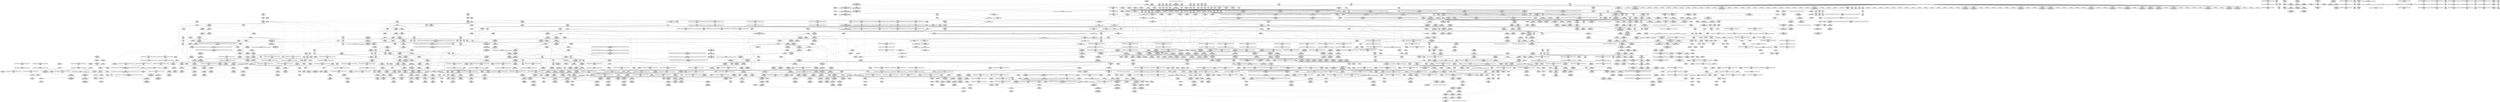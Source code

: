 digraph {
	CE0x54add80 [shape=record,shape=Mrecord,label="{CE0x54add80|__preempt_count_sub:entry}"]
	CE0x540b8b0 [shape=record,shape=Mrecord,label="{CE0x540b8b0|i64*_getelementptr_inbounds_(_11_x_i64_,_11_x_i64_*___llvm_gcov_ctr125,_i64_0,_i64_6)|*Constant*|*SummSource*}"]
	CE0x536faa0 [shape=record,shape=Mrecord,label="{CE0x536faa0|avc_has_perm:entry|*SummSink*}"]
	CE0x5370560 [shape=record,shape=Mrecord,label="{CE0x5370560|i64*_null|*Constant*}"]
	CE0x5341eb0 [shape=record,shape=Mrecord,label="{CE0x5341eb0|i32_0|*Constant*|*SummSink*}"]
	CE0x53f2000 [shape=record,shape=Mrecord,label="{CE0x53f2000|rcu_read_lock:tmp12|include/linux/rcupdate.h,882|*SummSource*}"]
	CE0x534a060 [shape=record,shape=Mrecord,label="{CE0x534a060|selinux_sem_semctl:tmp17|security/selinux/hooks.c,5463|*SummSource*}"]
	CE0x5379d60 [shape=record,shape=Mrecord,label="{CE0x5379d60|task_has_system:tmp2|*SummSink*}"]
	CE0x53fb510 [shape=record,shape=Mrecord,label="{CE0x53fb510|rcu_read_unlock:tmp16|include/linux/rcupdate.h,933|*SummSink*}"]
	CE0x54697c0 [shape=record,shape=Mrecord,label="{CE0x54697c0|rcu_read_unlock:tmp18|include/linux/rcupdate.h,933}"]
	CE0x5496f80 [shape=record,shape=Mrecord,label="{CE0x5496f80|__preempt_count_add:tmp5|./arch/x86/include/asm/preempt.h,72}"]
	CE0x53b7e50 [shape=record,shape=Mrecord,label="{CE0x53b7e50|GLOBAL:ipc_has_perm|*Constant*}"]
	CE0x53e7640 [shape=record,shape=Mrecord,label="{CE0x53e7640|i64*_getelementptr_inbounds_(_13_x_i64_,_13_x_i64_*___llvm_gcov_ctr126,_i64_0,_i64_1)|*Constant*|*SummSink*}"]
	CE0x5349650 [shape=record,shape=Mrecord,label="{CE0x5349650|selinux_sem_semctl:entry|*SummSource*}"]
	CE0x53d8d00 [shape=record,shape=Mrecord,label="{CE0x53d8d00|task_sid:tobool4|security/selinux/hooks.c,208|*SummSink*}"]
	CE0x53c31d0 [shape=record,shape=Mrecord,label="{CE0x53c31d0|rcu_read_lock:do.end|*SummSink*}"]
	CE0x5359760 [shape=record,shape=Mrecord,label="{CE0x5359760|selinux_sem_semctl:tmp11|security/selinux/hooks.c,5453|*SummSink*}"]
	CE0x53e03b0 [shape=record,shape=Mrecord,label="{CE0x53e03b0|_call_void_lockdep_rcu_suspicious(i8*_getelementptr_inbounds_(_25_x_i8_,_25_x_i8_*_.str3,_i32_0,_i32_0),_i32_218,_i8*_getelementptr_inbounds_(_45_x_i8_,_45_x_i8_*_.str12,_i32_0,_i32_0))_#10,_!dbg_!27727|security/selinux/hooks.c,218|*SummSink*}"]
	CE0x53b9d60 [shape=record,shape=Mrecord,label="{CE0x53b9d60|ipc_has_perm:entry|*SummSink*}"]
	CE0x5411360 [shape=record,shape=Mrecord,label="{CE0x5411360|current_sid:tobool1|security/selinux/hooks.c,218|*SummSource*}"]
	CE0x537aee0 [shape=record,shape=Mrecord,label="{CE0x537aee0|__llvm_gcov_indirect_counter_increment:exit|*SummSource*}"]
	CE0x54ad5e0 [shape=record,shape=Mrecord,label="{CE0x54ad5e0|__rcu_read_unlock:tmp4|include/linux/rcupdate.h,244|*SummSource*}"]
	CE0x53b66f0 [shape=record,shape=Mrecord,label="{CE0x53b66f0|80:_i32,_112:_i8*,_:_CRE_100,102_|*MultipleSource*|Function::selinux_sem_semctl&Arg::sma::|security/selinux/hooks.c,5466}"]
	CE0x5340aa0 [shape=record,shape=Mrecord,label="{CE0x5340aa0|80:_i32,_112:_i8*,_:_CRE_11,12_}"]
	CE0x53e7a80 [shape=record,shape=Mrecord,label="{CE0x53e7a80|__rcu_read_lock:tmp|*SummSink*}"]
	CE0x5358960 [shape=record,shape=Mrecord,label="{CE0x5358960|i64*_getelementptr_inbounds_(_25_x_i64_,_25_x_i64_*___llvm_gcov_ctr320,_i64_0,_i64_19)|*Constant*}"]
	CE0x53efa60 [shape=record,shape=Mrecord,label="{CE0x53efa60|_call_void_mcount()_#3|*SummSink*}"]
	CE0x548bd80 [shape=record,shape=Mrecord,label="{CE0x548bd80|i64*_getelementptr_inbounds_(_4_x_i64_,_4_x_i64_*___llvm_gcov_ctr134,_i64_0,_i64_3)|*Constant*|*SummSource*}"]
	CE0x53929c0 [shape=record,shape=Mrecord,label="{CE0x53929c0|__rcu_read_lock:entry|*SummSource*}"]
	CE0x5368da0 [shape=record,shape=Mrecord,label="{CE0x5368da0|GLOBAL:__llvm_gcov_global_state_pred322|Global_var:__llvm_gcov_global_state_pred322}"]
	CE0x534b580 [shape=record,shape=Mrecord,label="{CE0x534b580|i64*_null|*Constant*|*SummSource*}"]
	CE0x5338db0 [shape=record,shape=Mrecord,label="{CE0x5338db0|selinux_sem_semctl:tmp1}"]
	CE0x5472900 [shape=record,shape=Mrecord,label="{CE0x5472900|%struct.task_struct*_(%struct.task_struct**)*_asm_movq_%gs:$_1:P_,$0_,_r,im,_dirflag_,_fpsr_,_flags_}"]
	CE0x5467a30 [shape=record,shape=Mrecord,label="{CE0x5467a30|rcu_read_unlock:tmp19|include/linux/rcupdate.h,933|*SummSink*}"]
	"CONST[source:0(mediator),value:2(dynamic)][purpose:{object}][SnkIdx:5]"
	CE0x545bd80 [shape=record,shape=Mrecord,label="{CE0x545bd80|rcu_read_unlock:tmp|*SummSource*}"]
	CE0x5368100 [shape=record,shape=Mrecord,label="{CE0x5368100|i64*_getelementptr_inbounds_(_25_x_i64_,_25_x_i64_*___llvm_gcov_ctr320,_i64_0,_i64_15)|*Constant*|*SummSource*}"]
	CE0x5412f60 [shape=record,shape=Mrecord,label="{CE0x5412f60|_call_void_mcount()_#3|*SummSource*}"]
	CE0x5399040 [shape=record,shape=Mrecord,label="{CE0x5399040|task_sid:tmp}"]
	CE0x538afe0 [shape=record,shape=Mrecord,label="{CE0x538afe0|current_sid:tmp9|security/selinux/hooks.c,218|*SummSource*}"]
	CE0x5362920 [shape=record,shape=Mrecord,label="{CE0x5362920|i32_12|*Constant*}"]
	CE0x5475a40 [shape=record,shape=Mrecord,label="{CE0x5475a40|i64*_getelementptr_inbounds_(_4_x_i64_,_4_x_i64_*___llvm_gcov_ctr135,_i64_0,_i64_2)|*Constant*|*SummSink*}"]
	CE0x53454d0 [shape=record,shape=Mrecord,label="{CE0x53454d0|i64*_getelementptr_inbounds_(_25_x_i64_,_25_x_i64_*___llvm_gcov_ctr320,_i64_0,_i64_18)|*Constant*|*SummSink*}"]
	CE0x53b9250 [shape=record,shape=Mrecord,label="{CE0x53b9250|selinux_sem_semctl:tmp20|security/selinux/hooks.c,5468|*SummSource*}"]
	CE0x539ac30 [shape=record,shape=Mrecord,label="{CE0x539ac30|selinux_sem_semctl:tmp18|security/selinux/hooks.c,5466|*SummSource*}"]
	CE0x53dc130 [shape=record,shape=Mrecord,label="{CE0x53dc130|GLOBAL:task_sid.__warned|Global_var:task_sid.__warned|*SummSink*}"]
	CE0x53399e0 [shape=record,shape=Mrecord,label="{CE0x53399e0|selinux_sem_semctl:entry|*SummSink*}"]
	CE0x53bbd60 [shape=record,shape=Mrecord,label="{CE0x53bbd60|__llvm_gcov_indirect_counter_increment:bb4|*SummSink*}"]
	CE0x53e41e0 [shape=record,shape=Mrecord,label="{CE0x53e41e0|task_sid:do.end6}"]
	CE0x53ebca0 [shape=record,shape=Mrecord,label="{CE0x53ebca0|ipc_has_perm:tmp5|security/selinux/hooks.c,5131}"]
	CE0x5406960 [shape=record,shape=Mrecord,label="{CE0x5406960|task_sid:tmp26|security/selinux/hooks.c,208|*SummSource*}"]
	CE0x53e3e80 [shape=record,shape=Mrecord,label="{CE0x53e3e80|_call_void_mcount()_#3}"]
	CE0x5410f10 [shape=record,shape=Mrecord,label="{CE0x5410f10|COLLAPSED:_GCMRE___llvm_gcov_ctr131_internal_global_2_x_i64_zeroinitializer:_elem_0:default:}"]
	CE0x536e620 [shape=record,shape=Mrecord,label="{CE0x536e620|__llvm_gcov_indirect_counter_increment:tmp3|*SummSource*}"]
	CE0x53d05d0 [shape=record,shape=Mrecord,label="{CE0x53d05d0|ipc_has_perm:bb|*SummSink*}"]
	CE0x5359ba0 [shape=record,shape=Mrecord,label="{CE0x5359ba0|_call_void___llvm_gcov_indirect_counter_increment(i32*___llvm_gcov_global_state_pred322,_i64**_getelementptr_inbounds_(_8_x_i64*_,_8_x_i64*_*___llvm_gcda_edge_table321,_i64_0,_i64_6)),_!dbg_!27727|security/selinux/hooks.c,5456|*SummSink*}"]
	CE0x53788c0 [shape=record,shape=Mrecord,label="{CE0x53788c0|ipc_has_perm:tmp1|*SummSink*}"]
	CE0x53b78e0 [shape=record,shape=Mrecord,label="{CE0x53b78e0|80:_i32,_112:_i8*,_:_CRE_176,184_|*MultipleSource*|Function::selinux_sem_semctl&Arg::sma::|security/selinux/hooks.c,5466}"]
	CE0x548d440 [shape=record,shape=Mrecord,label="{CE0x548d440|__preempt_count_sub:do.body|*SummSource*}"]
	CE0x53f84c0 [shape=record,shape=Mrecord,label="{CE0x53f84c0|_call_void_lockdep_rcu_suspicious(i8*_getelementptr_inbounds_(_25_x_i8_,_25_x_i8_*_.str45,_i32_0,_i32_0),_i32_883,_i8*_getelementptr_inbounds_(_42_x_i8_,_42_x_i8_*_.str46,_i32_0,_i32_0))_#10,_!dbg_!27728|include/linux/rcupdate.h,882|*SummSource*}"]
	CE0x547a8d0 [shape=record,shape=Mrecord,label="{CE0x547a8d0|i64*_getelementptr_inbounds_(_4_x_i64_,_4_x_i64_*___llvm_gcov_ctr133,_i64_0,_i64_1)|*Constant*|*SummSink*}"]
	CE0x53c6bb0 [shape=record,shape=Mrecord,label="{CE0x53c6bb0|ipc_has_perm:sid1|security/selinux/hooks.c,5136|*SummSink*}"]
	CE0x53fd420 [shape=record,shape=Mrecord,label="{CE0x53fd420|__rcu_read_unlock:tmp5|include/linux/rcupdate.h,244|*SummSource*}"]
	CE0x54127b0 [shape=record,shape=Mrecord,label="{CE0x54127b0|rcu_read_lock:call|include/linux/rcupdate.h,882|*SummSink*}"]
	CE0x53bfa60 [shape=record,shape=Mrecord,label="{CE0x53bfa60|current_sid:security|security/selinux/hooks.c,218|*SummSink*}"]
	CE0x538aae0 [shape=record,shape=Mrecord,label="{CE0x538aae0|_ret_void,_!dbg_!27735|include/linux/rcupdate.h,884|*SummSource*}"]
	CE0x53f8e20 [shape=record,shape=Mrecord,label="{CE0x53f8e20|i8*_getelementptr_inbounds_(_25_x_i8_,_25_x_i8_*_.str45,_i32_0,_i32_0)|*Constant*}"]
	CE0x53d0140 [shape=record,shape=Mrecord,label="{CE0x53d0140|avc_has_perm:auditdata|Function::avc_has_perm&Arg::auditdata::}"]
	CE0x53cb870 [shape=record,shape=Mrecord,label="{CE0x53cb870|ipc_has_perm:tmp5|security/selinux/hooks.c,5131|*SummSource*}"]
	CE0x53fc750 [shape=record,shape=Mrecord,label="{CE0x53fc750|GLOBAL:__llvm_gcov_ctr127|Global_var:__llvm_gcov_ctr127|*SummSource*}"]
	CE0x546e2e0 [shape=record,shape=Mrecord,label="{CE0x546e2e0|get_current:bb}"]
	CE0x5465d70 [shape=record,shape=Mrecord,label="{CE0x5465d70|i64*_getelementptr_inbounds_(_4_x_i64_,_4_x_i64_*___llvm_gcov_ctr130,_i64_0,_i64_1)|*Constant*}"]
	CE0x54c5c80 [shape=record,shape=Mrecord,label="{CE0x54c5c80|_call_void_mcount()_#3}"]
	CE0x53e13a0 [shape=record,shape=Mrecord,label="{CE0x53e13a0|_call_void_mcount()_#3|*SummSink*}"]
	CE0x53bb6b0 [shape=record,shape=Mrecord,label="{CE0x53bb6b0|__llvm_gcov_indirect_counter_increment:bb4}"]
	CE0x5409ef0 [shape=record,shape=Mrecord,label="{CE0x5409ef0|current_sid:tmp1|*SummSink*}"]
	CE0x5410860 [shape=record,shape=Mrecord,label="{CE0x5410860|rcu_lock_acquire:entry|*SummSink*}"]
	CE0x53e4520 [shape=record,shape=Mrecord,label="{CE0x53e4520|task_sid:do.body|*SummSource*}"]
	CE0x53938a0 [shape=record,shape=Mrecord,label="{CE0x53938a0|task_sid:tmp15|security/selinux/hooks.c,208|*SummSink*}"]
	CE0x5379220 [shape=record,shape=Mrecord,label="{CE0x5379220|rcu_read_lock:tmp}"]
	CE0x549e580 [shape=record,shape=Mrecord,label="{CE0x549e580|i64*_getelementptr_inbounds_(_4_x_i64_,_4_x_i64_*___llvm_gcov_ctr129,_i64_0,_i64_0)|*Constant*|*SummSource*}"]
	CE0x53d2460 [shape=record,shape=Mrecord,label="{CE0x53d2460|_call_void_asm_sideeffect_,_memory_,_dirflag_,_fpsr_,_flags_()_#3,_!dbg_!27714,_!srcloc_!27715|include/linux/rcupdate.h,239|*SummSink*}"]
	CE0x53e5570 [shape=record,shape=Mrecord,label="{CE0x53e5570|task_sid:entry|*SummSink*}"]
	CE0x53dafe0 [shape=record,shape=Mrecord,label="{CE0x53dafe0|task_sid:land.lhs.true2|*SummSource*}"]
	CE0x5462690 [shape=record,shape=Mrecord,label="{CE0x5462690|rcu_lock_acquire:tmp4|include/linux/rcupdate.h,418}"]
	CE0x53b4bb0 [shape=record,shape=Mrecord,label="{CE0x53b4bb0|80:_i32,_112:_i8*,_:_CRE_60,61_}"]
	CE0x538f730 [shape=record,shape=Mrecord,label="{CE0x538f730|i64*_getelementptr_inbounds_(_13_x_i64_,_13_x_i64_*___llvm_gcov_ctr126,_i64_0,_i64_11)|*Constant*|*SummSink*}"]
	CE0x5373560 [shape=record,shape=Mrecord,label="{CE0x5373560|i64**_getelementptr_inbounds_(_8_x_i64*_,_8_x_i64*_*___llvm_gcda_edge_table321,_i64_0,_i64_7)|*Constant*}"]
	CE0x53dce30 [shape=record,shape=Mrecord,label="{CE0x53dce30|i64*_getelementptr_inbounds_(_11_x_i64_,_11_x_i64_*___llvm_gcov_ctr127,_i64_0,_i64_0)|*Constant*|*SummSink*}"]
	CE0x5472130 [shape=record,shape=Mrecord,label="{CE0x5472130|rcu_lock_acquire:bb|*SummSource*}"]
	CE0x547cb60 [shape=record,shape=Mrecord,label="{CE0x547cb60|i64*_getelementptr_inbounds_(_4_x_i64_,_4_x_i64_*___llvm_gcov_ctr130,_i64_0,_i64_3)|*Constant*|*SummSource*}"]
	CE0x5388e20 [shape=record,shape=Mrecord,label="{CE0x5388e20|ipc_has_perm:key|security/selinux/hooks.c,5134|*SummSource*}"]
	CE0x54650b0 [shape=record,shape=Mrecord,label="{CE0x54650b0|rcu_lock_release:indirectgoto}"]
	CE0x53976f0 [shape=record,shape=Mrecord,label="{CE0x53976f0|i64_3|*Constant*|*SummSource*}"]
	CE0x540c9d0 [shape=record,shape=Mrecord,label="{CE0x540c9d0|i1_true|*Constant*}"]
	CE0x5469a10 [shape=record,shape=Mrecord,label="{CE0x5469a10|rcu_read_unlock:tmp18|include/linux/rcupdate.h,933|*SummSource*}"]
	CE0x539d260 [shape=record,shape=Mrecord,label="{CE0x539d260|80:_i32,_112:_i8*,_:_CRE_32,33_}"]
	CE0x547b400 [shape=record,shape=Mrecord,label="{CE0x547b400|__rcu_read_lock:tmp5|include/linux/rcupdate.h,239|*SummSource*}"]
	CE0x53c8d20 [shape=record,shape=Mrecord,label="{CE0x53c8d20|avc_has_perm:auditdata|Function::avc_has_perm&Arg::auditdata::}"]
	CE0x549eef0 [shape=record,shape=Mrecord,label="{CE0x549eef0|__preempt_count_sub:do.body}"]
	CE0x5341270 [shape=record,shape=Mrecord,label="{CE0x5341270|task_has_system:tsk|Function::task_has_system&Arg::tsk::|*SummSink*}"]
	CE0x53f4840 [shape=record,shape=Mrecord,label="{CE0x53f4840|rcu_read_lock:tmp15|include/linux/rcupdate.h,882|*SummSink*}"]
	CE0x5463960 [shape=record,shape=Mrecord,label="{CE0x5463960|__preempt_count_add:tmp5|./arch/x86/include/asm/preempt.h,72|*SummSource*}"]
	CE0x536de00 [shape=record,shape=Mrecord,label="{CE0x536de00|task_sid:if.then}"]
	CE0x5479220 [shape=record,shape=Mrecord,label="{CE0x5479220|rcu_lock_release:tmp2|*SummSource*}"]
	CE0x5408140 [shape=record,shape=Mrecord,label="{CE0x5408140|cred_sid:cred|Function::cred_sid&Arg::cred::|*SummSink*}"]
	CE0x5471500 [shape=record,shape=Mrecord,label="{CE0x5471500|_call_void_mcount()_#3|*SummSource*}"]
	CE0x53c5fc0 [shape=record,shape=Mrecord,label="{CE0x53c5fc0|GLOBAL:__llvm_gcov_ctr127|Global_var:__llvm_gcov_ctr127}"]
	CE0x53458d0 [shape=record,shape=Mrecord,label="{CE0x53458d0|selinux_sem_semctl:tmp9|security/selinux/hooks.c,5450}"]
	CE0x53bec60 [shape=record,shape=Mrecord,label="{CE0x53bec60|current_sid:cred|security/selinux/hooks.c,218|*SummSink*}"]
	CE0x541aec0 [shape=record,shape=Mrecord,label="{CE0x541aec0|GLOBAL:get_current|*Constant*}"]
	CE0x5361880 [shape=record,shape=Mrecord,label="{CE0x5361880|_call_void_mcount()_#3|*SummSink*}"]
	CE0x540a7e0 [shape=record,shape=Mrecord,label="{CE0x540a7e0|current_sid:do.end|*SummSource*}"]
	CE0x53bf790 [shape=record,shape=Mrecord,label="{CE0x53bf790|COLLAPSED:_CMRE:_elem_0::|security/selinux/hooks.c,218}"]
	CE0x5462a80 [shape=record,shape=Mrecord,label="{CE0x5462a80|_call_void_asm_addl_$1,_%gs:$0_,_*m,ri,*m,_dirflag_,_fpsr_,_flags_(i32*___preempt_count,_i32_%val,_i32*___preempt_count)_#3,_!dbg_!27714,_!srcloc_!27717|./arch/x86/include/asm/preempt.h,72|*SummSource*}"]
	CE0x5413820 [shape=record,shape=Mrecord,label="{CE0x5413820|i64*_getelementptr_inbounds_(_11_x_i64_,_11_x_i64_*___llvm_gcov_ctr125,_i64_0,_i64_9)|*Constant*}"]
	CE0x536d6f0 [shape=record,shape=Mrecord,label="{CE0x536d6f0|i64_2|*Constant*}"]
	CE0x53617a0 [shape=record,shape=Mrecord,label="{CE0x53617a0|task_has_system:tsk|Function::task_has_system&Arg::tsk::|*SummSource*}"]
	CE0x5370cc0 [shape=record,shape=Mrecord,label="{CE0x5370cc0|_call_void___llvm_gcov_indirect_counter_increment(i32*___llvm_gcov_global_state_pred322,_i64**_getelementptr_inbounds_(_8_x_i64*_,_8_x_i64*_*___llvm_gcda_edge_table321,_i64_0,_i64_0)),_!dbg_!27731|security/selinux/hooks.c,5463|*SummSink*}"]
	CE0x5412fd0 [shape=record,shape=Mrecord,label="{CE0x5412fd0|_call_void_mcount()_#3|*SummSink*}"]
	CE0x545d5a0 [shape=record,shape=Mrecord,label="{CE0x545d5a0|rcu_read_unlock:call|include/linux/rcupdate.h,933|*SummSink*}"]
	CE0x53f4e50 [shape=record,shape=Mrecord,label="{CE0x53f4e50|i64*_getelementptr_inbounds_(_11_x_i64_,_11_x_i64_*___llvm_gcov_ctr127,_i64_0,_i64_8)|*Constant*}"]
	CE0x538ad30 [shape=record,shape=Mrecord,label="{CE0x538ad30|current_sid:tmp9|security/selinux/hooks.c,218}"]
	CE0x5470690 [shape=record,shape=Mrecord,label="{CE0x5470690|i64*_getelementptr_inbounds_(_4_x_i64_,_4_x_i64_*___llvm_gcov_ctr133,_i64_0,_i64_0)|*Constant*|*SummSource*}"]
	CE0x548a330 [shape=record,shape=Mrecord,label="{CE0x548a330|__rcu_read_unlock:do.body|*SummSource*}"]
	CE0x5364890 [shape=record,shape=Mrecord,label="{CE0x5364890|selinux_sem_semctl:call|security/selinux/hooks.c,5438|*SummSource*}"]
	CE0x540e450 [shape=record,shape=Mrecord,label="{CE0x540e450|_call_void___rcu_read_lock()_#10,_!dbg_!27710|include/linux/rcupdate.h,879|*SummSink*}"]
	CE0x53b46f0 [shape=record,shape=Mrecord,label="{CE0x53b46f0|80:_i32,_112:_i8*,_:_CRE_56,57_}"]
	CE0x54086d0 [shape=record,shape=Mrecord,label="{CE0x54086d0|_call_void_rcu_read_unlock()_#10,_!dbg_!27748|security/selinux/hooks.c,209|*SummSink*}"]
	CE0x5357ce0 [shape=record,shape=Mrecord,label="{CE0x5357ce0|_ret_i32_%call1,_!dbg_!27716|security/selinux/hooks.c,1594|*SummSource*}"]
	CE0x53cb2d0 [shape=record,shape=Mrecord,label="{CE0x53cb2d0|0:_i8,_8:_i32,_24:_%struct.selinux_audit_data*,_:_SCMRE_0,1_|*MultipleSource*|security/selinux/hooks.c, 5128|Function::avc_has_perm&Arg::auditdata::|security/selinux/hooks.c,5133}"]
	CE0x540f860 [shape=record,shape=Mrecord,label="{CE0x540f860|i64*_getelementptr_inbounds_(_2_x_i64_,_2_x_i64_*___llvm_gcov_ctr131,_i64_0,_i64_1)|*Constant*|*SummSource*}"]
	CE0x5489530 [shape=record,shape=Mrecord,label="{CE0x5489530|i8*_undef|*Constant*}"]
	CE0x548b530 [shape=record,shape=Mrecord,label="{CE0x548b530|__rcu_read_lock:bb}"]
	CE0x53c3020 [shape=record,shape=Mrecord,label="{CE0x53c3020|cred_sid:tmp6|security/selinux/hooks.c,197|*SummSource*}"]
	CE0x547abb0 [shape=record,shape=Mrecord,label="{CE0x547abb0|rcu_lock_acquire:indirectgoto|*SummSink*}"]
	CE0x5370760 [shape=record,shape=Mrecord,label="{CE0x5370760|selinux_sem_semctl:tmp15|security/selinux/hooks.c,5460|*SummSource*}"]
	CE0x53d38a0 [shape=record,shape=Mrecord,label="{CE0x53d38a0|rcu_lock_release:tmp1|*SummSource*}"]
	CE0x53e96c0 [shape=record,shape=Mrecord,label="{CE0x53e96c0|i64*_getelementptr_inbounds_(_4_x_i64_,_4_x_i64_*___llvm_gcov_ctr128,_i64_0,_i64_0)|*Constant*|*SummSink*}"]
	CE0x53576f0 [shape=record,shape=Mrecord,label="{CE0x53576f0|selinux_sem_semctl:sw.bb2|*SummSource*}"]
	CE0x53ea950 [shape=record,shape=Mrecord,label="{CE0x53ea950|current_sid:land.lhs.true2|*SummSource*}"]
	CE0x5350cf0 [shape=record,shape=Mrecord,label="{CE0x5350cf0|__llvm_gcov_indirect_counter_increment:counters|Function::__llvm_gcov_indirect_counter_increment&Arg::counters::}"]
	CE0x5479480 [shape=record,shape=Mrecord,label="{CE0x5479480|COLLAPSED:_GCMRE___llvm_gcov_ctr130_internal_global_4_x_i64_zeroinitializer:_elem_0:default:}"]
	CE0x53f38c0 [shape=record,shape=Mrecord,label="{CE0x53f38c0|rcu_read_lock:tmp13|include/linux/rcupdate.h,882|*SummSource*}"]
	CE0x53efc90 [shape=record,shape=Mrecord,label="{CE0x53efc90|GLOBAL:rcu_read_lock.__warned|Global_var:rcu_read_lock.__warned|*SummSink*}"]
	CE0x53d5130 [shape=record,shape=Mrecord,label="{CE0x53d5130|GLOBAL:lock_release|*Constant*|*SummSink*}"]
	CE0x533e740 [shape=record,shape=Mrecord,label="{CE0x533e740|i64*_getelementptr_inbounds_(_25_x_i64_,_25_x_i64_*___llvm_gcov_ctr320,_i64_0,_i64_0)|*Constant*}"]
	CE0x53fc460 [shape=record,shape=Mrecord,label="{CE0x53fc460|rcu_read_unlock:tmp7|include/linux/rcupdate.h,933}"]
	CE0x5365b20 [shape=record,shape=Mrecord,label="{CE0x5365b20|__llvm_gcov_indirect_counter_increment:entry|*SummSource*}"]
	CE0x5487c50 [shape=record,shape=Mrecord,label="{CE0x5487c50|i64*_getelementptr_inbounds_(_4_x_i64_,_4_x_i64_*___llvm_gcov_ctr130,_i64_0,_i64_0)|*Constant*|*SummSink*}"]
	CE0x5372380 [shape=record,shape=Mrecord,label="{CE0x5372380|selinux_sem_semctl:tmp16|security/selinux/hooks.c,5463}"]
	CE0x545f1f0 [shape=record,shape=Mrecord,label="{CE0x545f1f0|_ret_void,_!dbg_!27719|./arch/x86/include/asm/preempt.h,73|*SummSource*}"]
	CE0x539c1c0 [shape=record,shape=Mrecord,label="{CE0x539c1c0|80:_i32,_112:_i8*,_:_CRE_18,19_}"]
	CE0x546c920 [shape=record,shape=Mrecord,label="{CE0x546c920|GLOBAL:rcu_lock_release|*Constant*|*SummSink*}"]
	CE0x5499d30 [shape=record,shape=Mrecord,label="{CE0x5499d30|i64*_getelementptr_inbounds_(_4_x_i64_,_4_x_i64_*___llvm_gcov_ctr134,_i64_0,_i64_1)|*Constant*|*SummSource*}"]
	CE0x5494ed0 [shape=record,shape=Mrecord,label="{CE0x5494ed0|_call_void_asm_sideeffect_,_memory_,_dirflag_,_fpsr_,_flags_()_#3,_!dbg_!27711,_!srcloc_!27714|include/linux/rcupdate.h,244|*SummSink*}"]
	CE0x53b8020 [shape=record,shape=Mrecord,label="{CE0x53b8020|selinux_sem_semctl:call8|security/selinux/hooks.c,5466}"]
	CE0x53911b0 [shape=record,shape=Mrecord,label="{CE0x53911b0|avc_has_perm:requested|Function::avc_has_perm&Arg::requested::|*SummSource*}"]
	CE0x53de380 [shape=record,shape=Mrecord,label="{CE0x53de380|task_sid:tmp11|security/selinux/hooks.c,208}"]
	CE0x53c7d10 [shape=record,shape=Mrecord,label="{CE0x53c7d10|ipc_has_perm:tmp8|security/selinux/hooks.c,5136|*SummSource*}"]
	CE0x53de960 [shape=record,shape=Mrecord,label="{CE0x53de960|task_sid:call3|security/selinux/hooks.c,208|*SummSource*}"]
	CE0x541ac10 [shape=record,shape=Mrecord,label="{CE0x541ac10|current_sid:call4|security/selinux/hooks.c,218|*SummSource*}"]
	CE0x5364580 [shape=record,shape=Mrecord,label="{CE0x5364580|i64**_getelementptr_inbounds_(_8_x_i64*_,_8_x_i64*_*___llvm_gcda_edge_table321,_i64_0,_i64_3)|*Constant*}"]
	CE0x53b86f0 [shape=record,shape=Mrecord,label="{CE0x53b86f0|selinux_sem_semctl:retval.0|*SummSource*}"]
	CE0x5472060 [shape=record,shape=Mrecord,label="{CE0x5472060|rcu_lock_release:__here|*SummSink*}"]
	CE0x53e2b60 [shape=record,shape=Mrecord,label="{CE0x53e2b60|%struct.task_struct*_(%struct.task_struct**)*_asm_movq_%gs:$_1:P_,$0_,_r,im,_dirflag_,_fpsr_,_flags_|*SummSource*}"]
	CE0x53dfef0 [shape=record,shape=Mrecord,label="{CE0x53dfef0|_call_void_lockdep_rcu_suspicious(i8*_getelementptr_inbounds_(_25_x_i8_,_25_x_i8_*_.str3,_i32_0,_i32_0),_i32_218,_i8*_getelementptr_inbounds_(_45_x_i8_,_45_x_i8_*_.str12,_i32_0,_i32_0))_#10,_!dbg_!27727|security/selinux/hooks.c,218|*SummSource*}"]
	CE0x53d7fb0 [shape=record,shape=Mrecord,label="{CE0x53d7fb0|task_sid:tmp13|security/selinux/hooks.c,208}"]
	CE0x538d910 [shape=record,shape=Mrecord,label="{CE0x538d910|rcu_read_unlock:tmp10|include/linux/rcupdate.h,933|*SummSink*}"]
	CE0x53549a0 [shape=record,shape=Mrecord,label="{CE0x53549a0|GLOBAL:__llvm_gcov_indirect_counter_increment|*Constant*}"]
	CE0x5355da0 [shape=record,shape=Mrecord,label="{CE0x5355da0|selinux_sem_semctl:tmp6|security/selinux/hooks.c,5446}"]
	CE0x5398ce0 [shape=record,shape=Mrecord,label="{CE0x5398ce0|rcu_read_lock:do.body|*SummSink*}"]
	CE0x53caec0 [shape=record,shape=Mrecord,label="{CE0x53caec0|task_has_system:bb|*SummSink*}"]
	CE0x5410ca0 [shape=record,shape=Mrecord,label="{CE0x5410ca0|current_sid:land.lhs.true|*SummSink*}"]
	CE0x540bfa0 [shape=record,shape=Mrecord,label="{CE0x540bfa0|rcu_read_unlock:tmp15|include/linux/rcupdate.h,933|*SummSource*}"]
	CE0x549e4e0 [shape=record,shape=Mrecord,label="{CE0x549e4e0|COLLAPSED:_GCMRE___llvm_gcov_ctr135_internal_global_4_x_i64_zeroinitializer:_elem_0:default:}"]
	CE0x53df1a0 [shape=record,shape=Mrecord,label="{CE0x53df1a0|get_current:tmp2}"]
	CE0x53c6490 [shape=record,shape=Mrecord,label="{CE0x53c6490|ipc_has_perm:ipc_id|security/selinux/hooks.c,5134|*SummSource*}"]
	CE0x540cf80 [shape=record,shape=Mrecord,label="{CE0x540cf80|rcu_read_lock:tmp7|include/linux/rcupdate.h,882|*SummSink*}"]
	CE0x549afb0 [shape=record,shape=Mrecord,label="{CE0x549afb0|_call_void_lock_acquire(%struct.lockdep_map*_%map,_i32_0,_i32_0,_i32_2,_i32_0,_%struct.lockdep_map*_null,_i64_ptrtoint_(i8*_blockaddress(_rcu_lock_acquire,_%__here)_to_i64))_#10,_!dbg_!27716|include/linux/rcupdate.h,418}"]
	CE0x53ba720 [shape=record,shape=Mrecord,label="{CE0x53ba720|_ret_i32_%call2,_!dbg_!27728|security/selinux/hooks.c,5136|*SummSource*}"]
	CE0x53d5f70 [shape=record,shape=Mrecord,label="{CE0x53d5f70|rcu_lock_release:tmp6}"]
	CE0x53b6150 [shape=record,shape=Mrecord,label="{CE0x53b6150|80:_i32,_112:_i8*,_:_CRE_88,92_|*MultipleSource*|Function::selinux_sem_semctl&Arg::sma::|security/selinux/hooks.c,5466}"]
	CE0x549fee0 [shape=record,shape=Mrecord,label="{CE0x549fee0|__preempt_count_sub:tmp2|*SummSink*}"]
	CE0x545e7b0 [shape=record,shape=Mrecord,label="{CE0x545e7b0|rcu_read_unlock:tmp9|include/linux/rcupdate.h,933}"]
	CE0x53d55d0 [shape=record,shape=Mrecord,label="{CE0x53d55d0|i64*_getelementptr_inbounds_(_4_x_i64_,_4_x_i64_*___llvm_gcov_ctr133,_i64_0,_i64_3)|*Constant*}"]
	CE0x5410790 [shape=record,shape=Mrecord,label="{CE0x5410790|rcu_lock_acquire:entry|*SummSource*}"]
	CE0x5365ee0 [shape=record,shape=Mrecord,label="{CE0x5365ee0|i32_14|*Constant*|*SummSource*}"]
	CE0x53b58c0 [shape=record,shape=Mrecord,label="{CE0x53b58c0|80:_i32,_112:_i8*,_:_CRE_71,72_}"]
	CE0x538bb40 [shape=record,shape=Mrecord,label="{CE0x538bb40|rcu_read_lock:entry|*SummSink*}"]
	CE0x5416230 [shape=record,shape=Mrecord,label="{CE0x5416230|rcu_read_lock:tmp3}"]
	CE0x53fa670 [shape=record,shape=Mrecord,label="{CE0x53fa670|_ret_void,_!dbg_!27717|include/linux/rcupdate.h,419|*SummSink*}"]
	CE0x53fc2f0 [shape=record,shape=Mrecord,label="{CE0x53fc2f0|rcu_read_unlock:tmp6|include/linux/rcupdate.h,933|*SummSink*}"]
	CE0x53d9a40 [shape=record,shape=Mrecord,label="{CE0x53d9a40|GLOBAL:__preempt_count_add|*Constant*}"]
	CE0x539a130 [shape=record,shape=Mrecord,label="{CE0x539a130|i64*_getelementptr_inbounds_(_13_x_i64_,_13_x_i64_*___llvm_gcov_ctr126,_i64_0,_i64_0)|*Constant*|*SummSource*}"]
	CE0x53887e0 [shape=record,shape=Mrecord,label="{CE0x53887e0|get_current:bb|*SummSource*}"]
	CE0x5366bf0 [shape=record,shape=Mrecord,label="{CE0x5366bf0|80:_i32,_112:_i8*,_:_CRE_0,1_}"]
	CE0x5358d00 [shape=record,shape=Mrecord,label="{CE0x5358d00|i64*_getelementptr_inbounds_(_25_x_i64_,_25_x_i64_*___llvm_gcov_ctr320,_i64_0,_i64_19)|*Constant*|*SummSource*}"]
	CE0x53c5e90 [shape=record,shape=Mrecord,label="{CE0x53c5e90|rcu_read_lock:tmp5|include/linux/rcupdate.h,882}"]
	CE0x5372180 [shape=record,shape=Mrecord,label="{CE0x5372180|i64**_getelementptr_inbounds_(_8_x_i64*_,_8_x_i64*_*___llvm_gcda_edge_table321,_i64_0,_i64_0)|*Constant*|*SummSink*}"]
	CE0x5407eb0 [shape=record,shape=Mrecord,label="{CE0x5407eb0|cred_sid:cred|Function::cred_sid&Arg::cred::}"]
	CE0x534de50 [shape=record,shape=Mrecord,label="{CE0x534de50|i32_0|*Constant*}"]
	CE0x53edd10 [shape=record,shape=Mrecord,label="{CE0x53edd10|_ret_i32_%call7,_!dbg_!27749|security/selinux/hooks.c,210}"]
	CE0x5350be0 [shape=record,shape=Mrecord,label="{CE0x5350be0|__llvm_gcov_indirect_counter_increment:predecessor|Function::__llvm_gcov_indirect_counter_increment&Arg::predecessor::|*SummSink*}"]
	CE0x540ce00 [shape=record,shape=Mrecord,label="{CE0x540ce00|rcu_read_lock:tmp7|include/linux/rcupdate.h,882|*SummSource*}"]
	CE0x53f5e00 [shape=record,shape=Mrecord,label="{CE0x53f5e00|i64*_getelementptr_inbounds_(_11_x_i64_,_11_x_i64_*___llvm_gcov_ctr127,_i64_0,_i64_9)|*Constant*}"]
	CE0x548b9b0 [shape=record,shape=Mrecord,label="{CE0x548b9b0|_ret_void,_!dbg_!27720|./arch/x86/include/asm/preempt.h,78|*SummSource*}"]
	CE0x53f5450 [shape=record,shape=Mrecord,label="{CE0x53f5450|i64*_getelementptr_inbounds_(_11_x_i64_,_11_x_i64_*___llvm_gcov_ctr127,_i64_0,_i64_8)|*Constant*|*SummSink*}"]
	CE0x534a7f0 [shape=record,shape=Mrecord,label="{CE0x534a7f0|_call_void___llvm_gcov_indirect_counter_increment(i32*___llvm_gcov_global_state_pred322,_i64**_getelementptr_inbounds_(_8_x_i64*_,_8_x_i64*_*___llvm_gcda_edge_table321,_i64_0,_i64_4)),_!dbg_!27723|security/selinux/hooks.c,5450|*SummSource*}"]
	CE0x54ae800 [shape=record,shape=Mrecord,label="{CE0x54ae800|__preempt_count_add:tmp3}"]
	CE0x536f450 [shape=record,shape=Mrecord,label="{CE0x536f450|__llvm_gcov_indirect_counter_increment:tmp2|*SummSource*}"]
	CE0x5391e30 [shape=record,shape=Mrecord,label="{CE0x5391e30|i32_32|*Constant*|*SummSource*}"]
	CE0x53949c0 [shape=record,shape=Mrecord,label="{CE0x53949c0|task_sid:tmp1|*SummSource*}"]
	CE0x53b5ef0 [shape=record,shape=Mrecord,label="{CE0x53b5ef0|80:_i32,_112:_i8*,_:_CRE_84,88_|*MultipleSource*|Function::selinux_sem_semctl&Arg::sma::|security/selinux/hooks.c,5466}"]
	CE0x53d14f0 [shape=record,shape=Mrecord,label="{CE0x53d14f0|_ret_void,_!dbg_!27717|include/linux/rcupdate.h,240|*SummSource*}"]
	CE0x5362780 [shape=record,shape=Mrecord,label="{CE0x5362780|i32_16|*Constant*|*SummSource*}"]
	CE0x53db350 [shape=record,shape=Mrecord,label="{CE0x53db350|task_sid:if.end|*SummSink*}"]
	CE0x546ce60 [shape=record,shape=Mrecord,label="{CE0x546ce60|rcu_lock_release:map|Function::rcu_lock_release&Arg::map::}"]
	CE0x5360de0 [shape=record,shape=Mrecord,label="{CE0x5360de0|selinux_sem_semctl:sw.bb7|*SummSource*}"]
	CE0x5490740 [shape=record,shape=Mrecord,label="{CE0x5490740|i8*_undef|*Constant*}"]
	CE0x53b92c0 [shape=record,shape=Mrecord,label="{CE0x53b92c0|selinux_sem_semctl:tmp20|security/selinux/hooks.c,5468|*SummSink*}"]
	CE0x5376a20 [shape=record,shape=Mrecord,label="{CE0x5376a20|i32_10|*Constant*|*SummSink*}"]
	CE0x53b5c50 [shape=record,shape=Mrecord,label="{CE0x53b5c50|80:_i32,_112:_i8*,_:_CRE_80,84_|*MultipleSource*|Function::selinux_sem_semctl&Arg::sma::|security/selinux/hooks.c,5466}"]
	CE0x5405f30 [shape=record,shape=Mrecord,label="{CE0x5405f30|task_sid:tmp25|security/selinux/hooks.c,208|*SummSink*}"]
	CE0x54893c0 [shape=record,shape=Mrecord,label="{CE0x54893c0|rcu_lock_release:tmp7|*SummSource*}"]
	CE0x54adc40 [shape=record,shape=Mrecord,label="{CE0x54adc40|GLOBAL:__preempt_count_sub|*Constant*|*SummSource*}"]
	CE0x548a870 [shape=record,shape=Mrecord,label="{CE0x548a870|__preempt_count_add:tmp}"]
	CE0x53e0790 [shape=record,shape=Mrecord,label="{CE0x53e0790|GLOBAL:lockdep_rcu_suspicious|*Constant*}"]
	CE0x54648a0 [shape=record,shape=Mrecord,label="{CE0x54648a0|__preempt_count_add:val|Function::__preempt_count_add&Arg::val::}"]
	CE0x53ee610 [shape=record,shape=Mrecord,label="{CE0x53ee610|i32_(i32,_i32,_i16,_i32,_%struct.common_audit_data*)*_bitcast_(i32_(i32,_i32,_i16,_i32,_%struct.common_audit_data.495*)*_avc_has_perm_to_i32_(i32,_i32,_i16,_i32,_%struct.common_audit_data*)*)|*Constant*|*SummSource*}"]
	CE0x5356df0 [shape=record,shape=Mrecord,label="{CE0x5356df0|_call_void___llvm_gcov_indirect_counter_increment(i32*___llvm_gcov_global_state_pred322,_i64**_getelementptr_inbounds_(_8_x_i64*_,_8_x_i64*_*___llvm_gcda_edge_table321,_i64_0,_i64_4)),_!dbg_!27723|security/selinux/hooks.c,5450|*SummSink*}"]
	CE0x538b360 [shape=record,shape=Mrecord,label="{CE0x538b360|task_sid:do.body5|*SummSink*}"]
	CE0x53ef3a0 [shape=record,shape=Mrecord,label="{CE0x53ef3a0|i64*_getelementptr_inbounds_(_4_x_i64_,_4_x_i64_*___llvm_gcov_ctr128,_i64_0,_i64_3)|*Constant*|*SummSource*}"]
	CE0x6559bc0 [shape=record,shape=Mrecord,label="{CE0x6559bc0|_call_void_mcount()_#3|*SummSource*}"]
	CE0x5460290 [shape=record,shape=Mrecord,label="{CE0x5460290|rcu_lock_release:tmp1|*SummSink*}"]
	CE0x54778f0 [shape=record,shape=Mrecord,label="{CE0x54778f0|i64*_getelementptr_inbounds_(_4_x_i64_,_4_x_i64_*___llvm_gcov_ctr133,_i64_0,_i64_2)|*Constant*|*SummSource*}"]
	CE0x549aa20 [shape=record,shape=Mrecord,label="{CE0x549aa20|__rcu_read_unlock:tmp7|include/linux/rcupdate.h,245|*SummSource*}"]
	CE0x535ec10 [shape=record,shape=Mrecord,label="{CE0x535ec10|_call_void_mcount()_#3}"]
	CE0x53e5120 [shape=record,shape=Mrecord,label="{CE0x53e5120|task_has_system:call|security/selinux/hooks.c,1592|*SummSink*}"]
	CE0x5413fb0 [shape=record,shape=Mrecord,label="{CE0x5413fb0|current_sid:tmp17|security/selinux/hooks.c,218|*SummSource*}"]
	CE0x5391870 [shape=record,shape=Mrecord,label="{CE0x5391870|i32_8|*Constant*|*SummSource*}"]
	CE0x5468a40 [shape=record,shape=Mrecord,label="{CE0x5468a40|i64*_getelementptr_inbounds_(_11_x_i64_,_11_x_i64_*___llvm_gcov_ctr132,_i64_0,_i64_10)|*Constant*|*SummSink*}"]
	CE0x53b7340 [shape=record,shape=Mrecord,label="{CE0x53b7340|80:_i32,_112:_i8*,_:_CRE_152,160_|*MultipleSource*|Function::selinux_sem_semctl&Arg::sma::|security/selinux/hooks.c,5466}"]
	CE0x53eed70 [shape=record,shape=Mrecord,label="{CE0x53eed70|GLOBAL:rcu_lock_map|Global_var:rcu_lock_map|*SummSource*}"]
	CE0x5406450 [shape=record,shape=Mrecord,label="{CE0x5406450|i64*_getelementptr_inbounds_(_13_x_i64_,_13_x_i64_*___llvm_gcov_ctr126,_i64_0,_i64_12)|*Constant*}"]
	CE0x536a4d0 [shape=record,shape=Mrecord,label="{CE0x536a4d0|i64*_getelementptr_inbounds_(_25_x_i64_,_25_x_i64_*___llvm_gcov_ctr320,_i64_0,_i64_20)|*Constant*}"]
	CE0x54653d0 [shape=record,shape=Mrecord,label="{CE0x54653d0|rcu_read_unlock:tmp8|include/linux/rcupdate.h,933|*SummSink*}"]
	CE0x546c220 [shape=record,shape=Mrecord,label="{CE0x546c220|_call_void_rcu_lock_release(%struct.lockdep_map*_rcu_lock_map)_#10,_!dbg_!27733|include/linux/rcupdate.h,935}"]
	CE0x5460c20 [shape=record,shape=Mrecord,label="{CE0x5460c20|rcu_read_unlock:tobool1|include/linux/rcupdate.h,933|*SummSource*}"]
	CE0x5471a70 [shape=record,shape=Mrecord,label="{CE0x5471a70|_call_void_asm_addl_$1,_%gs:$0_,_*m,ri,*m,_dirflag_,_fpsr_,_flags_(i32*___preempt_count,_i32_%val,_i32*___preempt_count)_#3,_!dbg_!27714,_!srcloc_!27717|./arch/x86/include/asm/preempt.h,72|*SummSink*}"]
	CE0x53bf980 [shape=record,shape=Mrecord,label="{CE0x53bf980|current_sid:security|security/selinux/hooks.c,218}"]
	CE0x5340fb0 [shape=record,shape=Mrecord,label="{CE0x5340fb0|80:_i32,_112:_i8*,_:_CRE_15,16_}"]
	CE0x54108d0 [shape=record,shape=Mrecord,label="{CE0x54108d0|GLOBAL:rcu_lock_map|Global_var:rcu_lock_map}"]
	CE0x5345ca0 [shape=record,shape=Mrecord,label="{CE0x5345ca0|selinux_sem_semctl:tmp9|security/selinux/hooks.c,5450|*SummSource*}"]
	CE0x547ccf0 [shape=record,shape=Mrecord,label="{CE0x547ccf0|i64*_getelementptr_inbounds_(_4_x_i64_,_4_x_i64_*___llvm_gcov_ctr130,_i64_0,_i64_3)|*Constant*|*SummSink*}"]
	CE0x541a330 [shape=record,shape=Mrecord,label="{CE0x541a330|current_sid:tmp20|security/selinux/hooks.c,218|*SummSource*}"]
	CE0x5394300 [shape=record,shape=Mrecord,label="{CE0x5394300|current_sid:tmp3}"]
	CE0x54ae660 [shape=record,shape=Mrecord,label="{CE0x54ae660|__preempt_count_add:tmp4|./arch/x86/include/asm/preempt.h,72}"]
	CE0x53b45c0 [shape=record,shape=Mrecord,label="{CE0x53b45c0|80:_i32,_112:_i8*,_:_CRE_55,56_}"]
	"CONST[source:0(mediator),value:0(static)][purpose:{operation}][SnkIdx:3]"
	CE0x54c1b20 [shape=record,shape=Mrecord,label="{CE0x54c1b20|__preempt_count_sub:sub|./arch/x86/include/asm/preempt.h,77}"]
	CE0x53ce480 [shape=record,shape=Mrecord,label="{CE0x53ce480|task_sid:tmp11|security/selinux/hooks.c,208|*SummSink*}"]
	CE0x53410e0 [shape=record,shape=Mrecord,label="{CE0x53410e0|80:_i32,_112:_i8*,_:_CRE_16,17_}"]
	CE0x5389da0 [shape=record,shape=Mrecord,label="{CE0x5389da0|current_sid:tmp7|security/selinux/hooks.c,218|*SummSource*}"]
	CE0x5351920 [shape=record,shape=Mrecord,label="{CE0x5351920|i64*_getelementptr_inbounds_(_25_x_i64_,_25_x_i64_*___llvm_gcov_ctr320,_i64_0,_i64_0)|*Constant*|*SummSink*}"]
	CE0x5409930 [shape=record,shape=Mrecord,label="{CE0x5409930|current_sid:if.end}"]
	CE0x536edb0 [shape=record,shape=Mrecord,label="{CE0x536edb0|_call_void_rcu_read_lock()_#10,_!dbg_!27712|security/selinux/hooks.c,207|*SummSource*}"]
	CE0x546e990 [shape=record,shape=Mrecord,label="{CE0x546e990|GLOBAL:rcu_lock_release|*Constant*}"]
	CE0x53595f0 [shape=record,shape=Mrecord,label="{CE0x53595f0|selinux_sem_semctl:tmp11|security/selinux/hooks.c,5453|*SummSource*}"]
	CE0x53882c0 [shape=record,shape=Mrecord,label="{CE0x53882c0|__llvm_gcov_indirect_counter_increment:tmp6|*SummSource*}"]
	CE0x53972d0 [shape=record,shape=Mrecord,label="{CE0x53972d0|_call_void_mcount()_#3|*SummSource*}"]
	CE0x545f260 [shape=record,shape=Mrecord,label="{CE0x545f260|_ret_void,_!dbg_!27719|./arch/x86/include/asm/preempt.h,73|*SummSink*}"]
	CE0x5376870 [shape=record,shape=Mrecord,label="{CE0x5376870|_ret_i32_%tmp24,_!dbg_!27742|security/selinux/hooks.c,220|*SummSource*}"]
	CE0x53f1e50 [shape=record,shape=Mrecord,label="{CE0x53f1e50|rcu_read_lock:tmp12|include/linux/rcupdate.h,882}"]
	CE0x53613d0 [shape=record,shape=Mrecord,label="{CE0x53613d0|task_has_system:entry|*SummSource*}"]
	CE0x53c5250 [shape=record,shape=Mrecord,label="{CE0x53c5250|rcu_read_lock:if.end|*SummSource*}"]
	CE0x5461a20 [shape=record,shape=Mrecord,label="{CE0x5461a20|rcu_read_unlock:tmp10|include/linux/rcupdate.h,933}"]
	CE0x5399f20 [shape=record,shape=Mrecord,label="{CE0x5399f20|task_sid:do.body|*SummSink*}"]
	CE0x5351640 [shape=record,shape=Mrecord,label="{CE0x5351640|i32_19|*Constant*|*SummSource*}"]
	CE0x53f7590 [shape=record,shape=Mrecord,label="{CE0x53f7590|i64*_getelementptr_inbounds_(_11_x_i64_,_11_x_i64_*___llvm_gcov_ctr127,_i64_0,_i64_10)|*Constant*|*SummSink*}"]
	CE0x5b02a60 [shape=record,shape=Mrecord,label="{CE0x5b02a60|i32_11|*Constant*|*SummSource*}"]
	CE0x5496b80 [shape=record,shape=Mrecord,label="{CE0x5496b80|i64*_getelementptr_inbounds_(_4_x_i64_,_4_x_i64_*___llvm_gcov_ctr134,_i64_0,_i64_0)|*Constant*|*SummSink*}"]
	CE0x546d290 [shape=record,shape=Mrecord,label="{CE0x546d290|GLOBAL:__rcu_read_unlock|*Constant*}"]
	CE0x5477d90 [shape=record,shape=Mrecord,label="{CE0x5477d90|rcu_lock_release:tmp4|include/linux/rcupdate.h,423}"]
	CE0x5351560 [shape=record,shape=Mrecord,label="{CE0x5351560|i32_19|*Constant*}"]
	CE0x53eab40 [shape=record,shape=Mrecord,label="{CE0x53eab40|i64*_getelementptr_inbounds_(_2_x_i64_,_2_x_i64_*___llvm_gcov_ctr294,_i64_0,_i64_0)|*Constant*}"]
	CE0x546fb80 [shape=record,shape=Mrecord,label="{CE0x546fb80|rcu_lock_release:tmp5|include/linux/rcupdate.h,423|*SummSource*}"]
	CE0x5361640 [shape=record,shape=Mrecord,label="{CE0x5361640|task_has_system:tsk|Function::task_has_system&Arg::tsk::}"]
	CE0x53e3cb0 [shape=record,shape=Mrecord,label="{CE0x53e3cb0|current_sid:tmp10|security/selinux/hooks.c,218|*SummSource*}"]
	CE0x53ed460 [shape=record,shape=Mrecord,label="{CE0x53ed460|rcu_lock_acquire:map|Function::rcu_lock_acquire&Arg::map::|*SummSink*}"]
	CE0x53963b0 [shape=record,shape=Mrecord,label="{CE0x53963b0|GLOBAL:current_sid.__warned|Global_var:current_sid.__warned|*SummSink*}"]
	CE0x54679c0 [shape=record,shape=Mrecord,label="{CE0x54679c0|rcu_read_unlock:tmp19|include/linux/rcupdate.h,933|*SummSource*}"]
	CE0x54b1060 [shape=record,shape=Mrecord,label="{CE0x54b1060|__preempt_count_sub:tmp2}"]
	CE0x5390db0 [shape=record,shape=Mrecord,label="{CE0x5390db0|avc_has_perm:tclass|Function::avc_has_perm&Arg::tclass::|*SummSource*}"]
	CE0x538e520 [shape=record,shape=Mrecord,label="{CE0x538e520|i64*_getelementptr_inbounds_(_13_x_i64_,_13_x_i64_*___llvm_gcov_ctr126,_i64_0,_i64_10)|*Constant*|*SummSource*}"]
	CE0x5468540 [shape=record,shape=Mrecord,label="{CE0x5468540|i64*_getelementptr_inbounds_(_11_x_i64_,_11_x_i64_*___llvm_gcov_ctr132,_i64_0,_i64_10)|*Constant*}"]
	CE0x539c8e0 [shape=record,shape=Mrecord,label="{CE0x539c8e0|80:_i32,_112:_i8*,_:_CRE_24,25_}"]
	CE0x53f3060 [shape=record,shape=Mrecord,label="{CE0x53f3060|rcu_read_unlock:tmp13|include/linux/rcupdate.h,933|*SummSource*}"]
	CE0x53d6220 [shape=record,shape=Mrecord,label="{CE0x53d6220|rcu_lock_release:tmp6|*SummSource*}"]
	CE0x5396ac0 [shape=record,shape=Mrecord,label="{CE0x5396ac0|current_sid:call|security/selinux/hooks.c,218|*SummSink*}"]
	CE0x5409d40 [shape=record,shape=Mrecord,label="{CE0x5409d40|current_sid:land.lhs.true2}"]
	CE0x540dcb0 [shape=record,shape=Mrecord,label="{CE0x540dcb0|i64*_getelementptr_inbounds_(_11_x_i64_,_11_x_i64_*___llvm_gcov_ctr132,_i64_0,_i64_1)|*Constant*|*SummSource*}"]
	CE0x53d5fe0 [shape=record,shape=Mrecord,label="{CE0x53d5fe0|i64*_getelementptr_inbounds_(_4_x_i64_,_4_x_i64_*___llvm_gcov_ctr133,_i64_0,_i64_3)|*Constant*|*SummSink*}"]
	CE0x5360b10 [shape=record,shape=Mrecord,label="{CE0x5360b10|selinux_sem_semctl:tmp3|security/selinux/hooks.c,5438|*SummSink*}"]
	CE0x53d6d50 [shape=record,shape=Mrecord,label="{CE0x53d6d50|i8_1|*Constant*}"]
	CE0x547cf10 [shape=record,shape=Mrecord,label="{CE0x547cf10|i64*_getelementptr_inbounds_(_4_x_i64_,_4_x_i64_*___llvm_gcov_ctr128,_i64_0,_i64_1)|*Constant*}"]
	CE0x54754b0 [shape=record,shape=Mrecord,label="{CE0x54754b0|__preempt_count_sub:tmp1|*SummSink*}"]
	CE0x5479290 [shape=record,shape=Mrecord,label="{CE0x5479290|rcu_lock_release:tmp2|*SummSink*}"]
	CE0x5476510 [shape=record,shape=Mrecord,label="{CE0x5476510|i64*_getelementptr_inbounds_(_4_x_i64_,_4_x_i64_*___llvm_gcov_ctr129,_i64_0,_i64_3)|*Constant*|*SummSink*}"]
	CE0x53dd1f0 [shape=record,shape=Mrecord,label="{CE0x53dd1f0|task_sid:tobool1|security/selinux/hooks.c,208|*SummSink*}"]
	CE0x53b6e00 [shape=record,shape=Mrecord,label="{CE0x53b6e00|80:_i32,_112:_i8*,_:_CRE_128,136_|*MultipleSource*|Function::selinux_sem_semctl&Arg::sma::|security/selinux/hooks.c,5466}"]
	CE0x53eaa50 [shape=record,shape=Mrecord,label="{CE0x53eaa50|current_sid:land.lhs.true2|*SummSink*}"]
	CE0x53e9ce0 [shape=record,shape=Mrecord,label="{CE0x53e9ce0|ipc_has_perm:tmp2|*SummSink*}"]
	CE0x5399d50 [shape=record,shape=Mrecord,label="{CE0x5399d50|cred_sid:tmp4|*LoadInst*|security/selinux/hooks.c,196|*SummSource*}"]
	CE0x5403770 [shape=record,shape=Mrecord,label="{CE0x5403770|rcu_read_unlock:do.body|*SummSource*}"]
	CE0x53d9780 [shape=record,shape=Mrecord,label="{CE0x53d9780|_call_void___preempt_count_add(i32_1)_#10,_!dbg_!27711|include/linux/rcupdate.h,239}"]
	CE0x53e1bf0 [shape=record,shape=Mrecord,label="{CE0x53e1bf0|get_current:tmp|*SummSource*}"]
	CE0x53bdb90 [shape=record,shape=Mrecord,label="{CE0x53bdb90|i32_-1|*Constant*|*SummSource*}"]
	CE0x5464180 [shape=record,shape=Mrecord,label="{CE0x5464180|__rcu_read_lock:tmp3|*SummSink*}"]
	CE0x53d3060 [shape=record,shape=Mrecord,label="{CE0x53d3060|rcu_lock_release:tmp}"]
	CE0x548a480 [shape=record,shape=Mrecord,label="{CE0x548a480|__preempt_count_add:tmp|*SummSource*}"]
	CE0x54069d0 [shape=record,shape=Mrecord,label="{CE0x54069d0|task_sid:tmp26|security/selinux/hooks.c,208|*SummSink*}"]
	CE0x548a3a0 [shape=record,shape=Mrecord,label="{CE0x548a3a0|__rcu_read_unlock:do.body|*SummSink*}"]
	CE0x53fd8d0 [shape=record,shape=Mrecord,label="{CE0x53fd8d0|GLOBAL:__preempt_count_add|*Constant*|*SummSink*}"]
	CE0x53cb660 [shape=record,shape=Mrecord,label="{CE0x53cb660|ipc_has_perm:key|security/selinux/hooks.c,5134|*SummSink*}"]
	CE0x54130f0 [shape=record,shape=Mrecord,label="{CE0x54130f0|rcu_read_unlock:call|include/linux/rcupdate.h,933}"]
	CE0x53fa0d0 [shape=record,shape=Mrecord,label="{CE0x53fa0d0|__rcu_read_lock:tmp4|include/linux/rcupdate.h,239}"]
	CE0x54843b0 [shape=record,shape=Mrecord,label="{CE0x54843b0|GLOBAL:__preempt_count|Global_var:__preempt_count}"]
	CE0x53c0810 [shape=record,shape=Mrecord,label="{CE0x53c0810|i32_1|*Constant*}"]
	CE0x5494e60 [shape=record,shape=Mrecord,label="{CE0x5494e60|_call_void_asm_sideeffect_,_memory_,_dirflag_,_fpsr_,_flags_()_#3,_!dbg_!27711,_!srcloc_!27714|include/linux/rcupdate.h,244|*SummSource*}"]
	CE0x549eb10 [shape=record,shape=Mrecord,label="{CE0x549eb10|__preempt_count_sub:bb}"]
	CE0x53b5400 [shape=record,shape=Mrecord,label="{CE0x53b5400|80:_i32,_112:_i8*,_:_CRE_67,68_}"]
	CE0x53cf920 [shape=record,shape=Mrecord,label="{CE0x53cf920|COLLAPSED:_GCMRE___llvm_gcov_ctr98_internal_global_2_x_i64_zeroinitializer:_elem_0:default:}"]
	CE0x53f42d0 [shape=record,shape=Mrecord,label="{CE0x53f42d0|rcu_read_lock:tmp14|include/linux/rcupdate.h,882|*SummSink*}"]
	CE0x5392c00 [shape=record,shape=Mrecord,label="{CE0x5392c00|_call_void_rcu_lock_acquire(%struct.lockdep_map*_rcu_lock_map)_#10,_!dbg_!27711|include/linux/rcupdate.h,881}"]
	CE0x53bd400 [shape=record,shape=Mrecord,label="{CE0x53bd400|i64*_getelementptr_inbounds_(_2_x_i64_,_2_x_i64_*___llvm_gcov_ctr159,_i64_0,_i64_0)|*Constant*|*SummSink*}"]
	CE0x53db260 [shape=record,shape=Mrecord,label="{CE0x53db260|task_sid:if.end|*SummSource*}"]
	CE0x53897b0 [shape=record,shape=Mrecord,label="{CE0x53897b0|0:_i8,_:_GCMR_task_sid.__warned_internal_global_i8_0,_section_.data.unlikely_,_align_1:_elem_0:default:}"]
	CE0x535f680 [shape=record,shape=Mrecord,label="{CE0x535f680|_call_void___llvm_gcov_indirect_counter_increment(i32*___llvm_gcov_global_state_pred322,_i64**_getelementptr_inbounds_(_8_x_i64*_,_8_x_i64*_*___llvm_gcda_edge_table321,_i64_0,_i64_2)),_!dbg_!27718|security/selinux/hooks.c,5442|*SummSink*}"]
	CE0x53bb390 [shape=record,shape=Mrecord,label="{CE0x53bb390|_ret_i32_%retval.0,_!dbg_!27737|security/selinux/hooks.c,5468|*SummSource*}"]
	CE0x549fe70 [shape=record,shape=Mrecord,label="{CE0x549fe70|__preempt_count_sub:tmp2|*SummSource*}"]
	CE0x539d5f0 [shape=record,shape=Mrecord,label="{CE0x539d5f0|80:_i32,_112:_i8*,_:_CRE_35,36_}"]
	CE0x53e4c80 [shape=record,shape=Mrecord,label="{CE0x53e4c80|current_sid:entry|*SummSource*}"]
	CE0x53627f0 [shape=record,shape=Mrecord,label="{CE0x53627f0|i32_16|*Constant*}"]
	CE0x5352800 [shape=record,shape=Mrecord,label="{CE0x5352800|i64*_getelementptr_inbounds_(_25_x_i64_,_25_x_i64_*___llvm_gcov_ctr320,_i64_0,_i64_16)|*Constant*}"]
	CE0x53dc840 [shape=record,shape=Mrecord,label="{CE0x53dc840|task_sid:do.end}"]
	CE0x545c6d0 [shape=record,shape=Mrecord,label="{CE0x545c6d0|rcu_read_unlock:tmp8|include/linux/rcupdate.h,933}"]
	CE0x5471390 [shape=record,shape=Mrecord,label="{CE0x5471390|rcu_lock_acquire:tmp1|*SummSink*}"]
	CE0x53c0680 [shape=record,shape=Mrecord,label="{CE0x53c0680|current_sid:tmp23|security/selinux/hooks.c,218|*SummSink*}"]
	CE0x540e8a0 [shape=record,shape=Mrecord,label="{CE0x540e8a0|current_sid:do.body|*SummSink*}"]
	CE0x548c760 [shape=record,shape=Mrecord,label="{CE0x548c760|__rcu_read_unlock:tmp3}"]
	CE0x5397760 [shape=record,shape=Mrecord,label="{CE0x5397760|task_sid:tmp7|security/selinux/hooks.c,208|*SummSource*}"]
	CE0x5472f90 [shape=record,shape=Mrecord,label="{CE0x5472f90|COLLAPSED:_GCMRE___llvm_gcov_ctr134_internal_global_4_x_i64_zeroinitializer:_elem_0:default:}"]
	CE0x54692e0 [shape=record,shape=Mrecord,label="{CE0x54692e0|rcu_read_unlock:tmp22|include/linux/rcupdate.h,935|*SummSink*}"]
	CE0x53cd7a0 [shape=record,shape=Mrecord,label="{CE0x53cd7a0|_call_void_mcount()_#3}"]
	CE0x546d180 [shape=record,shape=Mrecord,label="{CE0x546d180|rcu_lock_release:map|Function::rcu_lock_release&Arg::map::|*SummSink*}"]
	CE0x534ffe0 [shape=record,shape=Mrecord,label="{CE0x534ffe0|_ret_%struct.task_struct*_%tmp4,_!dbg_!27714|./arch/x86/include/asm/current.h,14}"]
	CE0x53c7370 [shape=record,shape=Mrecord,label="{CE0x53c7370|ipc_has_perm:sclass|security/selinux/hooks.c,5136}"]
	CE0x545b550 [shape=record,shape=Mrecord,label="{CE0x545b550|rcu_read_unlock:tmp3|*SummSink*}"]
	CE0x539d720 [shape=record,shape=Mrecord,label="{CE0x539d720|80:_i32,_112:_i8*,_:_CRE_36,37_}"]
	CE0x549a8f0 [shape=record,shape=Mrecord,label="{CE0x549a8f0|__rcu_read_unlock:tmp7|include/linux/rcupdate.h,245}"]
	CE0x5345e10 [shape=record,shape=Mrecord,label="{CE0x5345e10|selinux_sem_semctl:tmp9|security/selinux/hooks.c,5450|*SummSink*}"]
	CE0x5399ce0 [shape=record,shape=Mrecord,label="{CE0x5399ce0|cred_sid:tmp4|*LoadInst*|security/selinux/hooks.c,196}"]
	CE0x54961d0 [shape=record,shape=Mrecord,label="{CE0x54961d0|GLOBAL:__preempt_count|Global_var:__preempt_count}"]
	CE0x53de9d0 [shape=record,shape=Mrecord,label="{CE0x53de9d0|task_sid:call3|security/selinux/hooks.c,208|*SummSink*}"]
	CE0x53be580 [shape=record,shape=Mrecord,label="{CE0x53be580|_ret_%struct.task_struct*_%tmp4,_!dbg_!27714|./arch/x86/include/asm/current.h,14}"]
	CE0x534cca0 [shape=record,shape=Mrecord,label="{CE0x534cca0|rcu_read_unlock:if.end|*SummSink*}"]
	CE0x545c310 [shape=record,shape=Mrecord,label="{CE0x545c310|__rcu_read_lock:tmp6|include/linux/rcupdate.h,240}"]
	CE0x53519c0 [shape=record,shape=Mrecord,label="{CE0x53519c0|COLLAPSED:_GCMRE___llvm_gcov_ctr320_internal_global_25_x_i64_zeroinitializer:_elem_0:default:}"]
	CE0x5406b50 [shape=record,shape=Mrecord,label="{CE0x5406b50|task_sid:call7|security/selinux/hooks.c,208}"]
	CE0x53f59f0 [shape=record,shape=Mrecord,label="{CE0x53f59f0|i8*_getelementptr_inbounds_(_42_x_i8_,_42_x_i8_*_.str46,_i32_0,_i32_0)|*Constant*|*SummSink*}"]
	CE0x540de70 [shape=record,shape=Mrecord,label="{CE0x540de70|i64*_getelementptr_inbounds_(_11_x_i64_,_11_x_i64_*___llvm_gcov_ctr132,_i64_0,_i64_1)|*Constant*|*SummSink*}"]
	CE0x536b160 [shape=record,shape=Mrecord,label="{CE0x536b160|selinux_sem_semctl:tmp13|security/selinux/hooks.c,5456|*SummSource*}"]
	CE0x5409010 [shape=record,shape=Mrecord,label="{CE0x5409010|GLOBAL:rcu_read_unlock|*Constant*|*SummSink*}"]
	CE0x53dca80 [shape=record,shape=Mrecord,label="{CE0x53dca80|task_sid:do.end|*SummSink*}"]
	CE0x5476fe0 [shape=record,shape=Mrecord,label="{CE0x5476fe0|rcu_lock_release:tmp3|*SummSource*}"]
	CE0x5395020 [shape=record,shape=Mrecord,label="{CE0x5395020|current_sid:tobool|security/selinux/hooks.c,218}"]
	CE0x540f2f0 [shape=record,shape=Mrecord,label="{CE0x540f2f0|current_sid:tmp13|security/selinux/hooks.c,218}"]
	CE0x538cdb0 [shape=record,shape=Mrecord,label="{CE0x538cdb0|__rcu_read_lock:do.body}"]
	CE0x546b900 [shape=record,shape=Mrecord,label="{CE0x546b900|i64*_getelementptr_inbounds_(_11_x_i64_,_11_x_i64_*___llvm_gcov_ctr132,_i64_0,_i64_9)|*Constant*}"]
	CE0x546b970 [shape=record,shape=Mrecord,label="{CE0x546b970|i64*_getelementptr_inbounds_(_11_x_i64_,_11_x_i64_*___llvm_gcov_ctr132,_i64_0,_i64_9)|*Constant*|*SummSource*}"]
	CE0x54097f0 [shape=record,shape=Mrecord,label="{CE0x54097f0|_ret_void,_!dbg_!27735|include/linux/rcupdate.h,938|*SummSink*}"]
	CE0x5355fb0 [shape=record,shape=Mrecord,label="{CE0x5355fb0|i64*_getelementptr_inbounds_(_25_x_i64_,_25_x_i64_*___llvm_gcov_ctr320,_i64_0,_i64_17)|*Constant*|*SummSource*}"]
	CE0x53e59b0 [shape=record,shape=Mrecord,label="{CE0x53e59b0|_call_void_mcount()_#3|*SummSink*}"]
	CE0x53e7300 [shape=record,shape=Mrecord,label="{CE0x53e7300|i64*_getelementptr_inbounds_(_11_x_i64_,_11_x_i64_*___llvm_gcov_ctr125,_i64_0,_i64_1)|*Constant*}"]
	CE0x53615d0 [shape=record,shape=Mrecord,label="{CE0x53615d0|task_has_system:entry|*SummSink*}"]
	CE0x534b510 [shape=record,shape=Mrecord,label="{CE0x534b510|__llvm_gcov_indirect_counter_increment:counter|*SummSink*}"]
	CE0x5408210 [shape=record,shape=Mrecord,label="{CE0x5408210|_ret_i32_%tmp6,_!dbg_!27716|security/selinux/hooks.c,197}"]
	CE0x5361b30 [shape=record,shape=Mrecord,label="{CE0x5361b30|80:_i32,_112:_i8*,_:_CRE_1,2_}"]
	CE0x53b3fd0 [shape=record,shape=Mrecord,label="{CE0x53b3fd0|80:_i32,_112:_i8*,_:_CRE_50,51_}"]
	CE0x53d9710 [shape=record,shape=Mrecord,label="{CE0x53d9710|rcu_read_lock:tobool|include/linux/rcupdate.h,882|*SummSource*}"]
	CE0x5491380 [shape=record,shape=Mrecord,label="{CE0x5491380|rcu_lock_release:__here}"]
	CE0x539abc0 [shape=record,shape=Mrecord,label="{CE0x539abc0|i64*_getelementptr_inbounds_(_25_x_i64_,_25_x_i64_*___llvm_gcov_ctr320,_i64_0,_i64_23)|*Constant*|*SummSink*}"]
	CE0x53415f0 [shape=record,shape=Mrecord,label="{CE0x53415f0|task_has_system:perms|Function::task_has_system&Arg::perms::|*SummSource*}"]
	CE0x53f9770 [shape=record,shape=Mrecord,label="{CE0x53f9770|i32_883|*Constant*|*SummSource*}"]
	CE0x533d5e0 [shape=record,shape=Mrecord,label="{CE0x533d5e0|_ret_%struct.task_struct*_%tmp4,_!dbg_!27714|./arch/x86/include/asm/current.h,14|*SummSource*}"]
	CE0x538e700 [shape=record,shape=Mrecord,label="{CE0x538e700|task_sid:tmp22|security/selinux/hooks.c,208|*SummSink*}"]
	CE0x53b5530 [shape=record,shape=Mrecord,label="{CE0x53b5530|80:_i32,_112:_i8*,_:_CRE_68,69_}"]
	CE0x5491230 [shape=record,shape=Mrecord,label="{CE0x5491230|i8*_undef|*Constant*|*SummSink*}"]
	CE0x53c4210 [shape=record,shape=Mrecord,label="{CE0x53c4210|rcu_read_lock:if.then}"]
	CE0x548b150 [shape=record,shape=Mrecord,label="{CE0x548b150|GLOBAL:lock_release|*Constant*}"]
	CE0x536a3f0 [shape=record,shape=Mrecord,label="{CE0x536a3f0|i64**_getelementptr_inbounds_(_8_x_i64*_,_8_x_i64*_*___llvm_gcda_edge_table321,_i64_0,_i64_6)|*Constant*|*SummSource*}"]
	CE0x5407b00 [shape=record,shape=Mrecord,label="{CE0x5407b00|GLOBAL:cred_sid|*Constant*|*SummSink*}"]
	CE0x53bd940 [shape=record,shape=Mrecord,label="{CE0x53bd940|i32_-1|*Constant*}"]
	CE0x5379000 [shape=record,shape=Mrecord,label="{CE0x5379000|GLOBAL:current_task|Global_var:current_task|*SummSink*}"]
	CE0x534cb50 [shape=record,shape=Mrecord,label="{CE0x534cb50|get_current:tmp1}"]
	CE0x53de2e0 [shape=record,shape=Mrecord,label="{CE0x53de2e0|task_sid:tmp10|security/selinux/hooks.c,208}"]
	CE0x53f8090 [shape=record,shape=Mrecord,label="{CE0x53f8090|i8_1|*Constant*}"]
	CE0x53f2600 [shape=record,shape=Mrecord,label="{CE0x53f2600|rcu_read_lock:call3|include/linux/rcupdate.h,882|*SummSource*}"]
	CE0x53e9c70 [shape=record,shape=Mrecord,label="{CE0x53e9c70|ipc_has_perm:tmp2|*SummSource*}"]
	CE0x53c5660 [shape=record,shape=Mrecord,label="{CE0x53c5660|rcu_read_unlock:tobool|include/linux/rcupdate.h,933|*SummSink*}"]
	CE0x536d660 [shape=record,shape=Mrecord,label="{CE0x536d660|task_sid:tobool|security/selinux/hooks.c,208|*SummSink*}"]
	CE0x53f5160 [shape=record,shape=Mrecord,label="{CE0x53f5160|i64*_getelementptr_inbounds_(_11_x_i64_,_11_x_i64_*___llvm_gcov_ctr127,_i64_0,_i64_8)|*Constant*|*SummSource*}"]
	CE0x546e170 [shape=record,shape=Mrecord,label="{CE0x546e170|__rcu_read_unlock:entry|*SummSink*}"]
	CE0x53dacb0 [shape=record,shape=Mrecord,label="{CE0x53dacb0|cred_sid:tmp5|security/selinux/hooks.c,196}"]
	CE0x54789d0 [shape=record,shape=Mrecord,label="{CE0x54789d0|GLOBAL:lock_acquire|*Constant*}"]
	CE0x5376f30 [shape=record,shape=Mrecord,label="{CE0x5376f30|i64_1|*Constant*}"]
	CE0x540e670 [shape=record,shape=Mrecord,label="{CE0x540e670|_call_void___rcu_read_lock()_#10,_!dbg_!27710|include/linux/rcupdate.h,879}"]
	CE0x53c59e0 [shape=record,shape=Mrecord,label="{CE0x53c59e0|GLOBAL:__llvm_gcov_ctr132|Global_var:__llvm_gcov_ctr132}"]
	CE0x5b028a0 [shape=record,shape=Mrecord,label="{CE0x5b028a0|selinux_sem_semctl:cmd|Function::selinux_sem_semctl&Arg::cmd::|*SummSource*}"]
	CE0x5351f50 [shape=record,shape=Mrecord,label="{CE0x5351f50|get_current:tmp1}"]
	CE0x539b370 [shape=record,shape=Mrecord,label="{CE0x539b370|selinux_sem_semctl:tmp19|security/selinux/hooks.c,5466|*SummSink*}"]
	CE0x5372110 [shape=record,shape=Mrecord,label="{CE0x5372110|i64**_getelementptr_inbounds_(_8_x_i64*_,_8_x_i64*_*___llvm_gcda_edge_table321,_i64_0,_i64_0)|*Constant*|*SummSource*}"]
	CE0x53da390 [shape=record,shape=Mrecord,label="{CE0x53da390|i64*_getelementptr_inbounds_(_11_x_i64_,_11_x_i64_*___llvm_gcov_ctr125,_i64_0,_i64_8)|*Constant*|*SummSink*}"]
	CE0x546a120 [shape=record,shape=Mrecord,label="{CE0x546a120|_call_void_lockdep_rcu_suspicious(i8*_getelementptr_inbounds_(_25_x_i8_,_25_x_i8_*_.str45,_i32_0,_i32_0),_i32_934,_i8*_getelementptr_inbounds_(_44_x_i8_,_44_x_i8_*_.str47,_i32_0,_i32_0))_#10,_!dbg_!27726|include/linux/rcupdate.h,933|*SummSink*}"]
	CE0x533d4d0 [shape=record,shape=Mrecord,label="{CE0x533d4d0|get_current:entry|*SummSink*}"]
	CE0x53c42b0 [shape=record,shape=Mrecord,label="{CE0x53c42b0|rcu_read_lock:if.then|*SummSink*}"]
	CE0x5493780 [shape=record,shape=Mrecord,label="{CE0x5493780|__preempt_count_sub:tmp3|*SummSink*}"]
	CE0x5403530 [shape=record,shape=Mrecord,label="{CE0x5403530|rcu_read_unlock:do.end|*SummSink*}"]
	CE0x53970e0 [shape=record,shape=Mrecord,label="{CE0x53970e0|task_sid:tobool1|security/selinux/hooks.c,208|*SummSource*}"]
	CE0x5369260 [shape=record,shape=Mrecord,label="{CE0x5369260|i64**_getelementptr_inbounds_(_8_x_i64*_,_8_x_i64*_*___llvm_gcda_edge_table321,_i64_0,_i64_1)|*Constant*|*SummSink*}"]
	CE0x5399120 [shape=record,shape=Mrecord,label="{CE0x5399120|task_sid:tmp|*SummSource*}"]
	CE0x533e3a0 [shape=record,shape=Mrecord,label="{CE0x533e3a0|selinux_sem_semctl:sw.bb4|*SummSource*}"]
	CE0x53dc0c0 [shape=record,shape=Mrecord,label="{CE0x53dc0c0|GLOBAL:task_sid.__warned|Global_var:task_sid.__warned|*SummSource*}"]
	CE0x5395ff0 [shape=record,shape=Mrecord,label="{CE0x5395ff0|task_sid:tmp18|security/selinux/hooks.c,208}"]
	CE0x53e4480 [shape=record,shape=Mrecord,label="{CE0x53e4480|task_sid:do.body}"]
	CE0x53e5390 [shape=record,shape=Mrecord,label="{CE0x53e5390|GLOBAL:task_sid|*Constant*|*SummSource*}"]
	CE0x5352b80 [shape=record,shape=Mrecord,label="{CE0x5352b80|i64*_getelementptr_inbounds_(_25_x_i64_,_25_x_i64_*___llvm_gcov_ctr320,_i64_0,_i64_16)|*Constant*|*SummSource*}"]
	CE0x5415a50 [shape=record,shape=Mrecord,label="{CE0x5415a50|current_sid:tmp16|security/selinux/hooks.c,218|*SummSource*}"]
	CE0x53f2780 [shape=record,shape=Mrecord,label="{CE0x53f2780|rcu_read_lock:call3|include/linux/rcupdate.h,882|*SummSink*}"]
	CE0x53f9f30 [shape=record,shape=Mrecord,label="{CE0x53f9f30|get_current:tmp2}"]
	CE0x549fce0 [shape=record,shape=Mrecord,label="{CE0x549fce0|i64*_getelementptr_inbounds_(_4_x_i64_,_4_x_i64_*___llvm_gcov_ctr135,_i64_0,_i64_0)|*Constant*|*SummSource*}"]
	CE0x53d8670 [shape=record,shape=Mrecord,label="{CE0x53d8670|current_sid:tobool1|security/selinux/hooks.c,218}"]
	CE0x53ee420 [shape=record,shape=Mrecord,label="{CE0x53ee420|task_has_system:call1|security/selinux/hooks.c,1594|*SummSink*}"]
	CE0x53ca060 [shape=record,shape=Mrecord,label="{CE0x53ca060|i64*_getelementptr_inbounds_(_2_x_i64_,_2_x_i64_*___llvm_gcov_ctr294,_i64_0,_i64_1)|*Constant*|*SummSink*}"]
	CE0x5472370 [shape=record,shape=Mrecord,label="{CE0x5472370|rcu_lock_acquire:__here|*SummSink*}"]
	CE0x53d2e90 [shape=record,shape=Mrecord,label="{CE0x53d2e90|i64*_getelementptr_inbounds_(_4_x_i64_,_4_x_i64_*___llvm_gcov_ctr133,_i64_0,_i64_0)|*Constant*|*SummSink*}"]
	CE0x54750c0 [shape=record,shape=Mrecord,label="{CE0x54750c0|void_(i32*,_i32,_i32*)*_asm_addl_$1,_%gs:$0_,_*m,ri,*m,_dirflag_,_fpsr_,_flags_}"]
	CE0x536e410 [shape=record,shape=Mrecord,label="{CE0x536e410|__llvm_gcov_indirect_counter_increment:tmp3}"]
	CE0x5408440 [shape=record,shape=Mrecord,label="{CE0x5408440|_ret_i32_%tmp6,_!dbg_!27716|security/selinux/hooks.c,197|*SummSource*}"]
	CE0x53f1ce0 [shape=record,shape=Mrecord,label="{CE0x53f1ce0|rcu_read_lock:tmp11|include/linux/rcupdate.h,882|*SummSink*}"]
	CE0x53f3680 [shape=record,shape=Mrecord,label="{CE0x53f3680|rcu_read_lock:tmp13|include/linux/rcupdate.h,882}"]
	CE0x53bf300 [shape=record,shape=Mrecord,label="{CE0x53bf300|i32_22|*Constant*}"]
	CE0x5352060 [shape=record,shape=Mrecord,label="{CE0x5352060|selinux_sem_semctl:sw.default}"]
	CE0x5409c10 [shape=record,shape=Mrecord,label="{CE0x5409c10|current_sid:if.end|*SummSink*}"]
	CE0x5358f10 [shape=record,shape=Mrecord,label="{CE0x5358f10|selinux_sem_semctl:tmp10|security/selinux/hooks.c,5453|*SummSink*}"]
	CE0x53d01b0 [shape=record,shape=Mrecord,label="{CE0x53d01b0|avc_has_perm:auditdata|Function::avc_has_perm&Arg::auditdata::|*SummSource*}"]
	CE0x53ea3b0 [shape=record,shape=Mrecord,label="{CE0x53ea3b0|_call_void_mcount()_#3}"]
	CE0x5369850 [shape=record,shape=Mrecord,label="{CE0x5369850|selinux_sem_semctl:call1|security/selinux/hooks.c,5438|*SummSink*}"]
	CE0x53e3370 [shape=record,shape=Mrecord,label="{CE0x53e3370|ipc_has_perm:tmp4|*LoadInst*|security/selinux/hooks.c,5131}"]
	CE0x53d1010 [shape=record,shape=Mrecord,label="{CE0x53d1010|task_sid:tmp7|security/selinux/hooks.c,208|*SummSink*}"]
	CE0x5463ce0 [shape=record,shape=Mrecord,label="{CE0x5463ce0|GLOBAL:__llvm_gcov_ctr132|Global_var:__llvm_gcov_ctr132|*SummSource*}"]
	CE0x53e40e0 [shape=record,shape=Mrecord,label="{CE0x53e40e0|_call_void_mcount()_#3|*SummSource*}"]
	CE0x535bf00 [shape=record,shape=Mrecord,label="{CE0x535bf00|_call_void_mcount()_#3}"]
	CE0x53618f0 [shape=record,shape=Mrecord,label="{CE0x53618f0|i32_3|*Constant*|*SummSource*}"]
	CE0x5494770 [shape=record,shape=Mrecord,label="{CE0x5494770|_call_void_mcount()_#3|*SummSink*}"]
	CE0x5465160 [shape=record,shape=Mrecord,label="{CE0x5465160|rcu_lock_release:indirectgoto|*SummSource*}"]
	CE0x53d6f20 [shape=record,shape=Mrecord,label="{CE0x53d6f20|task_sid:tmp19|security/selinux/hooks.c,208|*SummSink*}"]
	CE0x5415000 [shape=record,shape=Mrecord,label="{CE0x5415000|i64*_getelementptr_inbounds_(_11_x_i64_,_11_x_i64_*___llvm_gcov_ctr125,_i64_0,_i64_10)|*Constant*|*SummSource*}"]
	CE0x53f7b50 [shape=record,shape=Mrecord,label="{CE0x53f7b50|rcu_read_lock:tmp18|include/linux/rcupdate.h,882}"]
	CE0x5486700 [shape=record,shape=Mrecord,label="{CE0x5486700|i64*_getelementptr_inbounds_(_4_x_i64_,_4_x_i64_*___llvm_gcov_ctr135,_i64_0,_i64_0)|*Constant*}"]
	CE0x54c56b0 [shape=record,shape=Mrecord,label="{CE0x54c56b0|__preempt_count_add:tmp4|./arch/x86/include/asm/preempt.h,72|*SummSource*}"]
	CE0x53b4ce0 [shape=record,shape=Mrecord,label="{CE0x53b4ce0|80:_i32,_112:_i8*,_:_CRE_61,62_}"]
	CE0x5405870 [shape=record,shape=Mrecord,label="{CE0x5405870|__rcu_read_lock:do.end}"]
	CE0x5470520 [shape=record,shape=Mrecord,label="{CE0x5470520|i64*_getelementptr_inbounds_(_4_x_i64_,_4_x_i64_*___llvm_gcov_ctr133,_i64_0,_i64_0)|*Constant*}"]
	CE0x5395f20 [shape=record,shape=Mrecord,label="{CE0x5395f20|i64*_getelementptr_inbounds_(_13_x_i64_,_13_x_i64_*___llvm_gcov_ctr126,_i64_0,_i64_8)|*Constant*|*SummSink*}"]
	CE0x5404680 [shape=record,shape=Mrecord,label="{CE0x5404680|task_sid:tmp21|security/selinux/hooks.c,208|*SummSource*}"]
	CE0x5472b50 [shape=record,shape=Mrecord,label="{CE0x5472b50|__rcu_read_unlock:tmp|*SummSink*}"]
	CE0x546c290 [shape=record,shape=Mrecord,label="{CE0x546c290|_call_void_rcu_lock_release(%struct.lockdep_map*_rcu_lock_map)_#10,_!dbg_!27733|include/linux/rcupdate.h,935|*SummSource*}"]
	CE0x53be840 [shape=record,shape=Mrecord,label="{CE0x53be840|i32_78|*Constant*|*SummSink*}"]
	CE0x53c0d50 [shape=record,shape=Mrecord,label="{CE0x53c0d50|current_sid:sid|security/selinux/hooks.c,220|*SummSink*}"]
	CE0x534caa0 [shape=record,shape=Mrecord,label="{CE0x534caa0|__rcu_read_lock:tmp2|*SummSource*}"]
	CE0x538bf30 [shape=record,shape=Mrecord,label="{CE0x538bf30|COLLAPSED:_GCMRE___llvm_gcov_ctr294_internal_global_2_x_i64_zeroinitializer:_elem_0:default:}"]
	CE0x53e51e0 [shape=record,shape=Mrecord,label="{CE0x53e51e0|GLOBAL:task_sid|*Constant*}"]
	CE0x53ddd70 [shape=record,shape=Mrecord,label="{CE0x53ddd70|i32_1|*Constant*}"]
	CE0x5391c60 [shape=record,shape=Mrecord,label="{CE0x5391c60|i32_68|*Constant*|*SummSink*}"]
	CE0x5392040 [shape=record,shape=Mrecord,label="{CE0x5392040|selinux_sem_semctl:perms.0}"]
	CE0x53fbc60 [shape=record,shape=Mrecord,label="{CE0x53fbc60|i64_3|*Constant*}"]
	CE0x545b670 [shape=record,shape=Mrecord,label="{CE0x545b670|_call_void_mcount()_#3}"]
	CE0x53e1460 [shape=record,shape=Mrecord,label="{CE0x53e1460|task_has_system:call|security/selinux/hooks.c,1592}"]
	CE0x5410220 [shape=record,shape=Mrecord,label="{CE0x5410220|current_sid:tmp11|security/selinux/hooks.c,218|*SummSource*}"]
	CE0x53c8650 [shape=record,shape=Mrecord,label="{CE0x53c8650|avc_has_perm:ssid|Function::avc_has_perm&Arg::ssid::}"]
	CE0x537a4f0 [shape=record,shape=Mrecord,label="{CE0x537a4f0|_call_void___llvm_gcov_indirect_counter_increment(i32*___llvm_gcov_global_state_pred322,_i64**_getelementptr_inbounds_(_8_x_i64*_,_8_x_i64*_*___llvm_gcda_edge_table321,_i64_0,_i64_1)),_!dbg_!27714|security/selinux/hooks.c,5438}"]
	CE0x53754f0 [shape=record,shape=Mrecord,label="{CE0x53754f0|i8*_getelementptr_inbounds_(_25_x_i8_,_25_x_i8_*_.str3,_i32_0,_i32_0)|*Constant*|*SummSink*}"]
	CE0x536c650 [shape=record,shape=Mrecord,label="{CE0x536c650|get_current:tmp3}"]
	CE0x5412550 [shape=record,shape=Mrecord,label="{CE0x5412550|i64_4|*Constant*}"]
	CE0x546ec10 [shape=record,shape=Mrecord,label="{CE0x546ec10|i64*_getelementptr_inbounds_(_2_x_i64_,_2_x_i64_*___llvm_gcov_ctr98,_i64_0,_i64_0)|*Constant*}"]
	CE0x5374dc0 [shape=record,shape=Mrecord,label="{CE0x5374dc0|_call_void_lockdep_rcu_suspicious(i8*_getelementptr_inbounds_(_25_x_i8_,_25_x_i8_*_.str3,_i32_0,_i32_0),_i32_208,_i8*_getelementptr_inbounds_(_41_x_i8_,_41_x_i8_*_.str44,_i32_0,_i32_0))_#10,_!dbg_!27732|security/selinux/hooks.c,208}"]
	CE0x53455b0 [shape=record,shape=Mrecord,label="{CE0x53455b0|selinux_sem_semctl:tmp8|security/selinux/hooks.c,5450|*SummSink*}"]
	CE0x5407560 [shape=record,shape=Mrecord,label="{CE0x5407560|task_sid:call7|security/selinux/hooks.c,208|*SummSource*}"]
	CE0x5374ca0 [shape=record,shape=Mrecord,label="{CE0x5374ca0|i8*_getelementptr_inbounds_(_25_x_i8_,_25_x_i8_*_.str3,_i32_0,_i32_0)|*Constant*}"]
	CE0x53cfe20 [shape=record,shape=Mrecord,label="{CE0x53cfe20|avc_has_perm:auditdata|Function::avc_has_perm&Arg::auditdata::|*SummSink*}"]
	CE0x540a070 [shape=record,shape=Mrecord,label="{CE0x540a070|i64*_getelementptr_inbounds_(_11_x_i64_,_11_x_i64_*___llvm_gcov_ctr125,_i64_0,_i64_1)|*Constant*|*SummSource*}"]
	CE0x536a9a0 [shape=record,shape=Mrecord,label="{CE0x536a9a0|i64*_getelementptr_inbounds_(_25_x_i64_,_25_x_i64_*___llvm_gcov_ctr320,_i64_0,_i64_20)|*Constant*|*SummSink*}"]
	CE0x53bcc50 [shape=record,shape=Mrecord,label="{CE0x53bcc50|ipc_has_perm:ad|security/selinux/hooks.c, 5128|*SummSink*}"]
	CE0x535bd30 [shape=record,shape=Mrecord,label="{CE0x535bd30|task_sid:tmp8|security/selinux/hooks.c,208|*SummSink*}"]
	CE0x53ddbe0 [shape=record,shape=Mrecord,label="{CE0x53ddbe0|task_sid:tmp10|security/selinux/hooks.c,208|*SummSink*}"]
	"CONST[source:0(mediator),value:2(dynamic)][purpose:{object}][SnkIdx:2]"
	"CONST[source:1(input),value:2(dynamic)][purpose:{operation}][SrcIdx:15]"
	CE0x53cb0b0 [shape=record,shape=Mrecord,label="{CE0x53cb0b0|ipc_has_perm:type|security/selinux/hooks.c,5133|*SummSink*}"]
	CE0x53e8af0 [shape=record,shape=Mrecord,label="{CE0x53e8af0|i32_77|*Constant*|*SummSink*}"]
	CE0x5373990 [shape=record,shape=Mrecord,label="{CE0x5373990|i64*_getelementptr_inbounds_(_25_x_i64_,_25_x_i64_*___llvm_gcov_ctr320,_i64_0,_i64_21)|*Constant*}"]
	CE0x53b3520 [shape=record,shape=Mrecord,label="{CE0x53b3520|80:_i32,_112:_i8*,_:_CRE_41,42_}"]
	CE0x53568b0 [shape=record,shape=Mrecord,label="{CE0x53568b0|selinux_sem_semctl:tmp7|security/selinux/hooks.c,5446|*SummSource*}"]
	CE0x53947b0 [shape=record,shape=Mrecord,label="{CE0x53947b0|_call_void_mcount()_#3}"]
	CE0x54b1760 [shape=record,shape=Mrecord,label="{CE0x54b1760|i64*_getelementptr_inbounds_(_4_x_i64_,_4_x_i64_*___llvm_gcov_ctr129,_i64_0,_i64_1)|*Constant*|*SummSink*}"]
	CE0x549b020 [shape=record,shape=Mrecord,label="{CE0x549b020|_call_void_lock_acquire(%struct.lockdep_map*_%map,_i32_0,_i32_0,_i32_2,_i32_0,_%struct.lockdep_map*_null,_i64_ptrtoint_(i8*_blockaddress(_rcu_lock_acquire,_%__here)_to_i64))_#10,_!dbg_!27716|include/linux/rcupdate.h,418|*SummSource*}"]
	CE0x53e2c40 [shape=record,shape=Mrecord,label="{CE0x53e2c40|%struct.task_struct*_(%struct.task_struct**)*_asm_movq_%gs:$_1:P_,$0_,_r,im,_dirflag_,_fpsr_,_flags_|*SummSink*}"]
	CE0x53e6b10 [shape=record,shape=Mrecord,label="{CE0x53e6b10|rcu_read_unlock:tmp1|*SummSink*}"]
	CE0x53ba990 [shape=record,shape=Mrecord,label="{CE0x53ba990|_ret_i32_%call2,_!dbg_!27728|security/selinux/hooks.c,5136|*SummSink*}"]
	CE0x54099a0 [shape=record,shape=Mrecord,label="{CE0x54099a0|current_sid:if.end|*SummSource*}"]
	CE0x5393620 [shape=record,shape=Mrecord,label="{CE0x5393620|current_sid:tmp6|security/selinux/hooks.c,218|*SummSource*}"]
	CE0x53b4490 [shape=record,shape=Mrecord,label="{CE0x53b4490|80:_i32,_112:_i8*,_:_CRE_54,55_}"]
	CE0x54080d0 [shape=record,shape=Mrecord,label="{CE0x54080d0|cred_sid:cred|Function::cred_sid&Arg::cred::|*SummSource*}"]
	CE0x5341350 [shape=record,shape=Mrecord,label="{CE0x5341350|task_has_system:perms|Function::task_has_system&Arg::perms::}"]
	CE0x53c8780 [shape=record,shape=Mrecord,label="{CE0x53c8780|avc_has_perm:tsid|Function::avc_has_perm&Arg::tsid::}"]
	"CONST[source:0(mediator),value:2(dynamic)][purpose:{subject}][SnkIdx:0]"
	CE0x53e8050 [shape=record,shape=Mrecord,label="{CE0x53e8050|task_sid:tmp15|security/selinux/hooks.c,208}"]
	CE0x539be30 [shape=record,shape=Mrecord,label="{CE0x539be30|selinux_sem_semctl:sem_perm|security/selinux/hooks.c,5466|*SummSource*}"]
	CE0x535b050 [shape=record,shape=Mrecord,label="{CE0x535b050|i64*_getelementptr_inbounds_(_2_x_i64_,_2_x_i64_*___llvm_gcov_ctr159,_i64_0,_i64_1)|*Constant*|*SummSource*}"]
	CE0x53c34a0 [shape=record,shape=Mrecord,label="{CE0x53c34a0|rcu_read_lock:bb|*SummSink*}"]
	CE0x53b9f60 [shape=record,shape=Mrecord,label="{CE0x53b9f60|ipc_has_perm:ipc_perms|Function::ipc_has_perm&Arg::ipc_perms::}"]
	CE0x5472f20 [shape=record,shape=Mrecord,label="{CE0x5472f20|__rcu_read_unlock:tmp}"]
	CE0x53bea20 [shape=record,shape=Mrecord,label="{CE0x53bea20|current_sid:tmp21|security/selinux/hooks.c,218}"]
	CE0x5379cf0 [shape=record,shape=Mrecord,label="{CE0x5379cf0|task_has_system:tmp2|*SummSource*}"]
	CE0x53cd690 [shape=record,shape=Mrecord,label="{CE0x53cd690|current_sid:tmp3|*SummSink*}"]
	CE0x53ef750 [shape=record,shape=Mrecord,label="{CE0x53ef750|_call_void___preempt_count_sub(i32_1)_#10,_!dbg_!27715|include/linux/rcupdate.h,244|*SummSink*}"]
	CE0x533f5a0 [shape=record,shape=Mrecord,label="{CE0x533f5a0|selinux_sem_semctl:sw.bb2}"]
	CE0x536f100 [shape=record,shape=Mrecord,label="{CE0x536f100|__llvm_gcov_indirect_counter_increment:tmp1|*SummSink*}"]
	CE0x536a870 [shape=record,shape=Mrecord,label="{CE0x536a870|i64*_getelementptr_inbounds_(_25_x_i64_,_25_x_i64_*___llvm_gcov_ctr320,_i64_0,_i64_20)|*Constant*|*SummSource*}"]
	CE0x53f4b60 [shape=record,shape=Mrecord,label="{CE0x53f4b60|rcu_read_lock:tmp16|include/linux/rcupdate.h,882|*SummSource*}"]
	CE0x53d5300 [shape=record,shape=Mrecord,label="{CE0x53d5300|i64_ptrtoint_(i8*_blockaddress(_rcu_lock_release,_%__here)_to_i64)|*Constant*}"]
	CE0x53500b0 [shape=record,shape=Mrecord,label="{CE0x53500b0|_ret_%struct.task_struct*_%tmp4,_!dbg_!27714|./arch/x86/include/asm/current.h,14|*SummSink*}"]
	CE0x540e340 [shape=record,shape=Mrecord,label="{CE0x540e340|_call_void___rcu_read_lock()_#10,_!dbg_!27710|include/linux/rcupdate.h,879|*SummSource*}"]
	CE0x54150b0 [shape=record,shape=Mrecord,label="{CE0x54150b0|i64*_getelementptr_inbounds_(_11_x_i64_,_11_x_i64_*___llvm_gcov_ctr125,_i64_0,_i64_10)|*Constant*|*SummSink*}"]
	CE0x5391b50 [shape=record,shape=Mrecord,label="{CE0x5391b50|i32_68|*Constant*|*SummSource*}"]
	CE0x5396230 [shape=record,shape=Mrecord,label="{CE0x5396230|GLOBAL:current_sid.__warned|Global_var:current_sid.__warned}"]
	CE0x5367780 [shape=record,shape=Mrecord,label="{CE0x5367780|i8*_getelementptr_inbounds_(_41_x_i8_,_41_x_i8_*_.str44,_i32_0,_i32_0)|*Constant*}"]
	CE0x535be40 [shape=record,shape=Mrecord,label="{CE0x535be40|get_current:tmp3|*SummSink*}"]
	CE0x5340c20 [shape=record,shape=Mrecord,label="{CE0x5340c20|80:_i32,_112:_i8*,_:_CRE_12,13_}"]
	CE0x538b0b0 [shape=record,shape=Mrecord,label="{CE0x538b0b0|current_sid:tmp9|security/selinux/hooks.c,218|*SummSink*}"]
	CE0x5367940 [shape=record,shape=Mrecord,label="{CE0x5367940|i8*_getelementptr_inbounds_(_41_x_i8_,_41_x_i8_*_.str44,_i32_0,_i32_0)|*Constant*|*SummSink*}"]
	CE0x53dea40 [shape=record,shape=Mrecord,label="{CE0x53dea40|task_sid:tobool4|security/selinux/hooks.c,208|*SummSource*}"]
	CE0x534fe20 [shape=record,shape=Mrecord,label="{CE0x534fe20|selinux_sem_semctl:tmp|*SummSource*}"]
	CE0x539d130 [shape=record,shape=Mrecord,label="{CE0x539d130|80:_i32,_112:_i8*,_:_CRE_31,32_}"]
	CE0x5402ed0 [shape=record,shape=Mrecord,label="{CE0x5402ed0|0:_i8,_:_GCMR_rcu_read_unlock.__warned_internal_global_i8_0,_section_.data.unlikely_,_align_1:_elem_0:default:}"]
	CE0x53b6a90 [shape=record,shape=Mrecord,label="{CE0x53b6a90|80:_i32,_112:_i8*,_:_CRE_112,120_|*MultipleSource*|Function::selinux_sem_semctl&Arg::sma::|security/selinux/hooks.c,5466}"]
	CE0x5391920 [shape=record,shape=Mrecord,label="{CE0x5391920|i32_8|*Constant*|*SummSink*}"]
	CE0x5351e50 [shape=record,shape=Mrecord,label="{CE0x5351e50|selinux_sem_semctl:sw.default|*SummSource*}"]
	CE0x548e6f0 [shape=record,shape=Mrecord,label="{CE0x548e6f0|__preempt_count_sub:tmp7|./arch/x86/include/asm/preempt.h,78}"]
	CE0x54067f0 [shape=record,shape=Mrecord,label="{CE0x54067f0|i64*_getelementptr_inbounds_(_13_x_i64_,_13_x_i64_*___llvm_gcov_ctr126,_i64_0,_i64_12)|*Constant*|*SummSource*}"]
	CE0x5393930 [shape=record,shape=Mrecord,label="{CE0x5393930|task_sid:tmp17|security/selinux/hooks.c,208}"]
	CE0x539c420 [shape=record,shape=Mrecord,label="{CE0x539c420|80:_i32,_112:_i8*,_:_CRE_20,21_}"]
	CE0x5352f10 [shape=record,shape=Mrecord,label="{CE0x5352f10|_call_void___llvm_gcov_indirect_counter_increment(i32*___llvm_gcov_global_state_pred322,_i64**_getelementptr_inbounds_(_8_x_i64*_,_8_x_i64*_*___llvm_gcda_edge_table321,_i64_0,_i64_3)),_!dbg_!27721|security/selinux/hooks.c,5446}"]
	CE0x548f7a0 [shape=record,shape=Mrecord,label="{CE0x548f7a0|__preempt_count_add:bb}"]
	CE0x53c2060 [shape=record,shape=Mrecord,label="{CE0x53c2060|current_sid:tmp24|security/selinux/hooks.c,220|*SummSink*}"]
	CE0x53de100 [shape=record,shape=Mrecord,label="{CE0x53de100|i64_4|*Constant*}"]
	CE0x53fd5e0 [shape=record,shape=Mrecord,label="{CE0x53fd5e0|__rcu_read_unlock:tmp5|include/linux/rcupdate.h,244|*SummSink*}"]
	CE0x5399fc0 [shape=record,shape=Mrecord,label="{CE0x5399fc0|i64*_getelementptr_inbounds_(_13_x_i64_,_13_x_i64_*___llvm_gcov_ctr126,_i64_0,_i64_0)|*Constant*}"]
	CE0x53910d0 [shape=record,shape=Mrecord,label="{CE0x53910d0|avc_has_perm:requested|Function::avc_has_perm&Arg::requested::}"]
	CE0x5461090 [shape=record,shape=Mrecord,label="{CE0x5461090|rcu_read_unlock:tmp9|include/linux/rcupdate.h,933|*SummSink*}"]
	CE0x548c340 [shape=record,shape=Mrecord,label="{CE0x548c340|__preempt_count_sub:val|Function::__preempt_count_sub&Arg::val::|*SummSource*}"]
	CE0x53bf1d0 [shape=record,shape=Mrecord,label="{CE0x53bf1d0|current_sid:tmp21|security/selinux/hooks.c,218|*SummSink*}"]
	CE0x549eb80 [shape=record,shape=Mrecord,label="{CE0x549eb80|__preempt_count_sub:bb|*SummSource*}"]
	CE0x5409150 [shape=record,shape=Mrecord,label="{CE0x5409150|rcu_read_unlock:entry|*SummSource*}"]
	CE0x53e99d0 [shape=record,shape=Mrecord,label="{CE0x53e99d0|task_sid:land.lhs.true|*SummSource*}"]
	CE0x538e030 [shape=record,shape=Mrecord,label="{CE0x538e030|rcu_read_unlock:tmp12|include/linux/rcupdate.h,933}"]
	CE0x546afc0 [shape=record,shape=Mrecord,label="{CE0x546afc0|i32_934|*Constant*|*SummSink*}"]
	CE0x53b68c0 [shape=record,shape=Mrecord,label="{CE0x53b68c0|80:_i32,_112:_i8*,_:_CRE_104,112_|*MultipleSource*|Function::selinux_sem_semctl&Arg::sma::|security/selinux/hooks.c,5466}"]
	CE0x53db410 [shape=record,shape=Mrecord,label="{CE0x53db410|i64_2|*Constant*}"]
	CE0x53f0a80 [shape=record,shape=Mrecord,label="{CE0x53f0a80|i64_5|*Constant*}"]
	CE0x549e6f0 [shape=record,shape=Mrecord,label="{CE0x549e6f0|i64*_getelementptr_inbounds_(_4_x_i64_,_4_x_i64_*___llvm_gcov_ctr135,_i64_0,_i64_0)|*Constant*|*SummSink*}"]
	CE0x53d3460 [shape=record,shape=Mrecord,label="{CE0x53d3460|rcu_lock_acquire:tmp4|include/linux/rcupdate.h,418|*SummSink*}"]
	CE0x539a870 [shape=record,shape=Mrecord,label="{CE0x539a870|selinux_sem_semctl:tmp18|security/selinux/hooks.c,5466}"]
	CE0x5404240 [shape=record,shape=Mrecord,label="{CE0x5404240|task_sid:tmp21|security/selinux/hooks.c,208}"]
	CE0x534c070 [shape=record,shape=Mrecord,label="{CE0x534c070|i64*_getelementptr_inbounds_(_25_x_i64_,_25_x_i64_*___llvm_gcov_ctr320,_i64_0,_i64_18)|*Constant*}"]
	CE0x5410f80 [shape=record,shape=Mrecord,label="{CE0x5410f80|cred_sid:tmp|*SummSource*}"]
	CE0x53cd050 [shape=record,shape=Mrecord,label="{CE0x53cd050|i8_4|*Constant*|*SummSink*}"]
	CE0x5360e50 [shape=record,shape=Mrecord,label="{CE0x5360e50|selinux_sem_semctl:return|*SummSink*}"]
	CE0x53f78c0 [shape=record,shape=Mrecord,label="{CE0x53f78c0|rcu_read_lock:tmp17|include/linux/rcupdate.h,882|*SummSink*}"]
	CE0x5472e20 [shape=record,shape=Mrecord,label="{CE0x5472e20|__rcu_read_lock:do.end|*SummSink*}"]
	CE0x539a400 [shape=record,shape=Mrecord,label="{CE0x539a400|current_sid:tmp4|security/selinux/hooks.c,218|*SummSink*}"]
	CE0x53edfa0 [shape=record,shape=Mrecord,label="{CE0x53edfa0|i32_(i32,_i32,_i16,_i32,_%struct.common_audit_data*)*_bitcast_(i32_(i32,_i32,_i16,_i32,_%struct.common_audit_data.495*)*_avc_has_perm_to_i32_(i32,_i32,_i16,_i32,_%struct.common_audit_data*)*)|*Constant*}"]
	CE0x53e85e0 [shape=record,shape=Mrecord,label="{CE0x53e85e0|i64*_getelementptr_inbounds_(_11_x_i64_,_11_x_i64_*___llvm_gcov_ctr127,_i64_0,_i64_1)|*Constant*|*SummSource*}"]
	CE0x53db690 [shape=record,shape=Mrecord,label="{CE0x53db690|i64_0|*Constant*}"]
	CE0x5377cf0 [shape=record,shape=Mrecord,label="{CE0x5377cf0|__preempt_count_add:entry|*SummSource*}"]
	CE0x54042b0 [shape=record,shape=Mrecord,label="{CE0x54042b0|task_sid:tmp20|security/selinux/hooks.c,208|*SummSource*}"]
	CE0x547b7c0 [shape=record,shape=Mrecord,label="{CE0x547b7c0|i64*_getelementptr_inbounds_(_4_x_i64_,_4_x_i64_*___llvm_gcov_ctr128,_i64_0,_i64_0)|*Constant*|*SummSource*}"]
	CE0x53b39e0 [shape=record,shape=Mrecord,label="{CE0x53b39e0|80:_i32,_112:_i8*,_:_CRE_45,46_}"]
	CE0x53c7010 [shape=record,shape=Mrecord,label="{CE0x53c7010|0:_i16,_4:_i32,_:_CRE_0,2_|*MultipleSource*|security/selinux/hooks.c,5136|*LoadInst*|security/selinux/hooks.c,5131|security/selinux/hooks.c,5131}"]
	CE0x535ef70 [shape=record,shape=Mrecord,label="{CE0x535ef70|i64**_getelementptr_inbounds_(_8_x_i64*_,_8_x_i64*_*___llvm_gcda_edge_table321,_i64_0,_i64_1)|*Constant*|*SummSource*}"]
	CE0x5414c20 [shape=record,shape=Mrecord,label="{CE0x5414c20|i64*_getelementptr_inbounds_(_11_x_i64_,_11_x_i64_*___llvm_gcov_ctr125,_i64_0,_i64_10)|*Constant*}"]
	CE0x53d4340 [shape=record,shape=Mrecord,label="{CE0x53d4340|rcu_read_unlock:call3|include/linux/rcupdate.h,933}"]
	CE0x5462a10 [shape=record,shape=Mrecord,label="{CE0x5462a10|_call_void_asm_addl_$1,_%gs:$0_,_*m,ri,*m,_dirflag_,_fpsr_,_flags_(i32*___preempt_count,_i32_%val,_i32*___preempt_count)_#3,_!dbg_!27714,_!srcloc_!27717|./arch/x86/include/asm/preempt.h,72}"]
	CE0x5b027c0 [shape=record,shape=Mrecord,label="{CE0x5b027c0|selinux_sem_semctl:cmd|Function::selinux_sem_semctl&Arg::cmd::}"]
	CE0x53d7f20 [shape=record,shape=Mrecord,label="{CE0x53d7f20|task_sid:tmp11|security/selinux/hooks.c,208|*SummSource*}"]
	CE0x5376010 [shape=record,shape=Mrecord,label="{CE0x5376010|__llvm_gcov_indirect_counter_increment:tmp5|*SummSink*}"]
	CE0x536aa10 [shape=record,shape=Mrecord,label="{CE0x536aa10|selinux_sem_semctl:tmp12|security/selinux/hooks.c,5456|*SummSource*}"]
	CE0x53d0c40 [shape=record,shape=Mrecord,label="{CE0x53d0c40|ipc_has_perm:bb|*SummSource*}"]
	CE0x54045c0 [shape=record,shape=Mrecord,label="{CE0x54045c0|task_sid:tmp22|security/selinux/hooks.c,208}"]
	CE0x549df60 [shape=record,shape=Mrecord,label="{CE0x549df60|__preempt_count_sub:tmp4|./arch/x86/include/asm/preempt.h,77|*SummSink*}"]
	CE0x5391a50 [shape=record,shape=Mrecord,label="{CE0x5391a50|i32_68|*Constant*}"]
	CE0x53787e0 [shape=record,shape=Mrecord,label="{CE0x53787e0|ipc_has_perm:tmp1}"]
	CE0x53986c0 [shape=record,shape=Mrecord,label="{CE0x53986c0|task_sid:tmp6|security/selinux/hooks.c,208|*SummSink*}"]
	CE0x5368270 [shape=record,shape=Mrecord,label="{CE0x5368270|selinux_sem_semctl:tmp2|security/selinux/hooks.c,5438|*SummSink*}"]
	CE0x53e9380 [shape=record,shape=Mrecord,label="{CE0x53e9380|task_sid:tmp3|*SummSource*}"]
	CE0x5482cb0 [shape=record,shape=Mrecord,label="{CE0x5482cb0|__preempt_count_sub:tmp6|./arch/x86/include/asm/preempt.h,78|*SummSource*}"]
	CE0x53f8960 [shape=record,shape=Mrecord,label="{CE0x53f8960|_call_void_lockdep_rcu_suspicious(i8*_getelementptr_inbounds_(_25_x_i8_,_25_x_i8_*_.str45,_i32_0,_i32_0),_i32_883,_i8*_getelementptr_inbounds_(_42_x_i8_,_42_x_i8_*_.str46,_i32_0,_i32_0))_#10,_!dbg_!27728|include/linux/rcupdate.h,882|*SummSink*}"]
	CE0x53f37f0 [shape=record,shape=Mrecord,label="{CE0x53f37f0|rcu_read_lock:tmp14|include/linux/rcupdate.h,882}"]
	CE0x54686b0 [shape=record,shape=Mrecord,label="{CE0x54686b0|rcu_read_unlock:tmp21|include/linux/rcupdate.h,935|*SummSource*}"]
	CE0x540cc50 [shape=record,shape=Mrecord,label="{CE0x540cc50|rcu_read_lock:tmp7|include/linux/rcupdate.h,882}"]
	CE0x53cf8b0 [shape=record,shape=Mrecord,label="{CE0x53cf8b0|get_current:tmp}"]
	CE0x53dbdc0 [shape=record,shape=Mrecord,label="{CE0x53dbdc0|cred_sid:sid|security/selinux/hooks.c,197|*SummSink*}"]
	CE0x5394950 [shape=record,shape=Mrecord,label="{CE0x5394950|task_sid:tmp1}"]
	CE0x547c3b0 [shape=record,shape=Mrecord,label="{CE0x547c3b0|i64_ptrtoint_(i8*_blockaddress(_rcu_lock_acquire,_%__here)_to_i64)|*Constant*|*SummSource*}"]
	CE0x5377010 [shape=record,shape=Mrecord,label="{CE0x5377010|current_sid:tmp1|*SummSource*}"]
	CE0x5353480 [shape=record,shape=Mrecord,label="{CE0x5353480|selinux_sem_semctl:tmp5|security/selinux/hooks.c,5442|*SummSource*}"]
	CE0x5389180 [shape=record,shape=Mrecord,label="{CE0x5389180|ipc_has_perm:tmp6|*LoadInst*|security/selinux/hooks.c,5134|*SummSource*}"]
	CE0x53c9a20 [shape=record,shape=Mrecord,label="{CE0x53c9a20|task_sid:tobool4|security/selinux/hooks.c,208}"]
	CE0x538f810 [shape=record,shape=Mrecord,label="{CE0x538f810|task_sid:tmp24|security/selinux/hooks.c,208|*SummSink*}"]
	CE0x53c5b80 [shape=record,shape=Mrecord,label="{CE0x53c5b80|rcu_read_lock:tmp4|include/linux/rcupdate.h,882|*SummSink*}"]
	CE0x538ea20 [shape=record,shape=Mrecord,label="{CE0x538ea20|task_sid:tmp23|security/selinux/hooks.c,208|*SummSource*}"]
	CE0x53d03f0 [shape=record,shape=Mrecord,label="{CE0x53d03f0|_ret_i32_%retval.0,_!dbg_!27728|security/selinux/avc.c,775|*SummSink*}"]
	CE0x53c56d0 [shape=record,shape=Mrecord,label="{CE0x53c56d0|rcu_read_unlock:tmp4|include/linux/rcupdate.h,933|*SummSource*}"]
	CE0x539cb40 [shape=record,shape=Mrecord,label="{CE0x539cb40|80:_i32,_112:_i8*,_:_CRE_26,27_}"]
	CE0x5354650 [shape=record,shape=Mrecord,label="{CE0x5354650|__llvm_gcov_indirect_counter_increment:predecessor|Function::__llvm_gcov_indirect_counter_increment&Arg::predecessor::}"]
	CE0x53fa750 [shape=record,shape=Mrecord,label="{CE0x53fa750|rcu_read_unlock:land.lhs.true2}"]
	CE0x540e9b0 [shape=record,shape=Mrecord,label="{CE0x540e9b0|current_sid:bb}"]
	CE0x53f6cf0 [shape=record,shape=Mrecord,label="{CE0x53f6cf0|rcu_read_lock:tmp21|include/linux/rcupdate.h,884}"]
	CE0x53bb400 [shape=record,shape=Mrecord,label="{CE0x53bb400|_ret_i32_%retval.0,_!dbg_!27737|security/selinux/hooks.c,5468|*SummSink*}"]
	CE0x5410a70 [shape=record,shape=Mrecord,label="{CE0x5410a70|current_sid:land.lhs.true}"]
	CE0x54946b0 [shape=record,shape=Mrecord,label="{CE0x54946b0|_call_void_mcount()_#3|*SummSource*}"]
	CE0x53b33f0 [shape=record,shape=Mrecord,label="{CE0x53b33f0|80:_i32,_112:_i8*,_:_CRE_40,41_}"]
	CE0x54c2a70 [shape=record,shape=Mrecord,label="{CE0x54c2a70|__preempt_count_sub:do.body|*SummSink*}"]
	CE0x53dd470 [shape=record,shape=Mrecord,label="{CE0x53dd470|i64*_getelementptr_inbounds_(_11_x_i64_,_11_x_i64_*___llvm_gcov_ctr125,_i64_0,_i64_0)|*Constant*|*SummSink*}"]
	CE0x53d4f60 [shape=record,shape=Mrecord,label="{CE0x53d4f60|GLOBAL:lock_release|*Constant*|*SummSource*}"]
	CE0x5369610 [shape=record,shape=Mrecord,label="{CE0x5369610|selinux_sem_semctl:call1|security/selinux/hooks.c,5438|*SummSource*}"]
	CE0x536ee70 [shape=record,shape=Mrecord,label="{CE0x536ee70|_call_void_rcu_read_lock()_#10,_!dbg_!27712|security/selinux/hooks.c,207|*SummSink*}"]
	CE0x5469540 [shape=record,shape=Mrecord,label="{CE0x5469540|rcu_read_unlock:tmp17|include/linux/rcupdate.h,933|*SummSource*}"]
	CE0x5484db0 [shape=record,shape=Mrecord,label="{CE0x5484db0|_call_void_mcount()_#3}"]
	CE0x5345190 [shape=record,shape=Mrecord,label="{CE0x5345190|selinux_sem_semctl:tmp8|security/selinux/hooks.c,5450}"]
	CE0x54c59f0 [shape=record,shape=Mrecord,label="{CE0x54c59f0|i64*_getelementptr_inbounds_(_4_x_i64_,_4_x_i64_*___llvm_gcov_ctr135,_i64_0,_i64_2)|*Constant*}"]
	CE0x53cd1b0 [shape=record,shape=Mrecord,label="{CE0x53cd1b0|i32_3|*Constant*}"]
	CE0x5404400 [shape=record,shape=Mrecord,label="{CE0x5404400|task_sid:tmp20|security/selinux/hooks.c,208|*SummSink*}"]
	CE0x53da630 [shape=record,shape=Mrecord,label="{CE0x53da630|i64*_getelementptr_inbounds_(_11_x_i64_,_11_x_i64_*___llvm_gcov_ctr125,_i64_0,_i64_8)|*Constant*}"]
	CE0x546dd80 [shape=record,shape=Mrecord,label="{CE0x546dd80|GLOBAL:__rcu_read_unlock|*Constant*|*SummSink*}"]
	CE0x540d0f0 [shape=record,shape=Mrecord,label="{CE0x540d0f0|GLOBAL:rcu_read_lock.__warned|Global_var:rcu_read_lock.__warned}"]
	CE0x54794f0 [shape=record,shape=Mrecord,label="{CE0x54794f0|rcu_lock_acquire:tmp|*SummSource*}"]
	CE0x53ddab0 [shape=record,shape=Mrecord,label="{CE0x53ddab0|i64_5|*Constant*|*SummSink*}"]
	CE0x53d9260 [shape=record,shape=Mrecord,label="{CE0x53d9260|i64_7|*Constant*}"]
	CE0x538e880 [shape=record,shape=Mrecord,label="{CE0x538e880|task_sid:tmp24|security/selinux/hooks.c,208}"]
	CE0x53fa3b0 [shape=record,shape=Mrecord,label="{CE0x53fa3b0|_ret_void,_!dbg_!27717|include/linux/rcupdate.h,419}"]
	CE0x53d6290 [shape=record,shape=Mrecord,label="{CE0x53d6290|rcu_lock_release:tmp6|*SummSink*}"]
	CE0x540f9c0 [shape=record,shape=Mrecord,label="{CE0x540f9c0|current_sid:if.then}"]
	CE0x5484fd0 [shape=record,shape=Mrecord,label="{CE0x5484fd0|__rcu_read_lock:bb|*SummSink*}"]
	CE0x53f6690 [shape=record,shape=Mrecord,label="{CE0x53f6690|rcu_read_lock:tmp19|include/linux/rcupdate.h,882|*SummSource*}"]
	CE0x53983c0 [shape=record,shape=Mrecord,label="{CE0x53983c0|current_sid:tmp6|security/selinux/hooks.c,218}"]
	CE0x53974b0 [shape=record,shape=Mrecord,label="{CE0x53974b0|current_sid:call|security/selinux/hooks.c,218}"]
	CE0x5387300 [shape=record,shape=Mrecord,label="{CE0x5387300|__rcu_read_lock:do.body|*SummSink*}"]
	CE0x5391d60 [shape=record,shape=Mrecord,label="{CE0x5391d60|i32_32|*Constant*}"]
	CE0x5362990 [shape=record,shape=Mrecord,label="{CE0x5362990|i32_16|*Constant*|*SummSink*}"]
	CE0x53660f0 [shape=record,shape=Mrecord,label="{CE0x53660f0|selinux_sem_semctl:entry}"]
	CE0x53d4a50 [shape=record,shape=Mrecord,label="{CE0x53d4a50|_call_void_lock_release(%struct.lockdep_map*_%map,_i32_1,_i64_ptrtoint_(i8*_blockaddress(_rcu_lock_release,_%__here)_to_i64))_#10,_!dbg_!27716|include/linux/rcupdate.h,423|*SummSource*}"]
	CE0x53c7a00 [shape=record,shape=Mrecord,label="{CE0x53c7a00|ipc_has_perm:sclass|security/selinux/hooks.c,5136|*SummSink*}"]
	CE0x540f5d0 [shape=record,shape=Mrecord,label="{CE0x540f5d0|i64*_getelementptr_inbounds_(_2_x_i64_,_2_x_i64_*___llvm_gcov_ctr131,_i64_0,_i64_1)|*Constant*}"]
	CE0x53f0d30 [shape=record,shape=Mrecord,label="{CE0x53f0d30|i64_4|*Constant*}"]
	CE0x5373b20 [shape=record,shape=Mrecord,label="{CE0x5373b20|selinux_sem_semctl:tmp14|security/selinux/hooks.c,5460}"]
	CE0x548fc20 [shape=record,shape=Mrecord,label="{CE0x548fc20|__preempt_count_add:tmp2|*SummSource*}"]
	CE0x548e8b0 [shape=record,shape=Mrecord,label="{CE0x548e8b0|__preempt_count_sub:tmp7|./arch/x86/include/asm/preempt.h,78|*SummSource*}"]
	CE0x545b4e0 [shape=record,shape=Mrecord,label="{CE0x545b4e0|rcu_read_unlock:tmp3|*SummSource*}"]
	"CONST[source:1(input),value:2(dynamic)][purpose:{object}][SrcIdx:14]"
	CE0x53944f0 [shape=record,shape=Mrecord,label="{CE0x53944f0|cred_sid:tmp3}"]
	CE0x53535f0 [shape=record,shape=Mrecord,label="{CE0x53535f0|selinux_sem_semctl:tmp5|security/selinux/hooks.c,5442|*SummSink*}"]
	CE0x5398510 [shape=record,shape=Mrecord,label="{CE0x5398510|current_sid:tmp5|security/selinux/hooks.c,218|*SummSink*}"]
	CE0x539bcc0 [shape=record,shape=Mrecord,label="{CE0x539bcc0|selinux_sem_semctl:sma|Function::selinux_sem_semctl&Arg::sma::|*SummSink*}"]
	CE0x540b620 [shape=record,shape=Mrecord,label="{CE0x540b620|rcu_read_unlock:tmp15|include/linux/rcupdate.h,933}"]
	CE0x53990b0 [shape=record,shape=Mrecord,label="{CE0x53990b0|COLLAPSED:_GCMRE___llvm_gcov_ctr126_internal_global_13_x_i64_zeroinitializer:_elem_0:default:}"]
	CE0x53ee130 [shape=record,shape=Mrecord,label="{CE0x53ee130|task_has_system:call1|security/selinux/hooks.c,1594}"]
	CE0x5412150 [shape=record,shape=Mrecord,label="{CE0x5412150|i64*_getelementptr_inbounds_(_2_x_i64_,_2_x_i64_*___llvm_gcov_ctr131,_i64_0,_i64_0)|*Constant*|*SummSink*}"]
	CE0x5363040 [shape=record,shape=Mrecord,label="{CE0x5363040|i32_14|*Constant*}"]
	CE0x54625f0 [shape=record,shape=Mrecord,label="{CE0x54625f0|i64*_getelementptr_inbounds_(_4_x_i64_,_4_x_i64_*___llvm_gcov_ctr130,_i64_0,_i64_2)|*Constant*|*SummSink*}"]
	CE0x5377d60 [shape=record,shape=Mrecord,label="{CE0x5377d60|__preempt_count_add:entry}"]
	CE0x540a710 [shape=record,shape=Mrecord,label="{CE0x540a710|current_sid:do.end}"]
	CE0x546d0c0 [shape=record,shape=Mrecord,label="{CE0x546d0c0|rcu_lock_release:map|Function::rcu_lock_release&Arg::map::|*SummSource*}"]
	CE0x540f360 [shape=record,shape=Mrecord,label="{CE0x540f360|current_sid:tmp13|security/selinux/hooks.c,218|*SummSource*}"]
	CE0x5358ea0 [shape=record,shape=Mrecord,label="{CE0x5358ea0|selinux_sem_semctl:tmp10|security/selinux/hooks.c,5453|*SummSource*}"]
	CE0x53e12d0 [shape=record,shape=Mrecord,label="{CE0x53e12d0|_call_void_mcount()_#3|*SummSource*}"]
	CE0x53c7e40 [shape=record,shape=Mrecord,label="{CE0x53c7e40|ipc_has_perm:tmp8|security/selinux/hooks.c,5136|*SummSink*}"]
	CE0x53946b0 [shape=record,shape=Mrecord,label="{CE0x53946b0|cred_sid:tmp3|*SummSink*}"]
	CE0x5362150 [shape=record,shape=Mrecord,label="{CE0x5362150|80:_i32,_112:_i8*,_:_CRE_3,4_}"]
	CE0x53fac80 [shape=record,shape=Mrecord,label="{CE0x53fac80|rcu_read_lock:land.lhs.true}"]
	CE0x54121f0 [shape=record,shape=Mrecord,label="{CE0x54121f0|cred_sid:tmp}"]
	CE0x53d3140 [shape=record,shape=Mrecord,label="{CE0x53d3140|rcu_lock_release:tmp|*SummSource*}"]
	CE0x539cc70 [shape=record,shape=Mrecord,label="{CE0x539cc70|80:_i32,_112:_i8*,_:_CRE_27,28_}"]
	CE0x53bf630 [shape=record,shape=Mrecord,label="{CE0x53bf630|i32_22|*Constant*|*SummSink*}"]
	CE0x5461020 [shape=record,shape=Mrecord,label="{CE0x5461020|rcu_read_unlock:tmp9|include/linux/rcupdate.h,933|*SummSource*}"]
	CE0x548a980 [shape=record,shape=Mrecord,label="{CE0x548a980|i64*_getelementptr_inbounds_(_4_x_i64_,_4_x_i64_*___llvm_gcov_ctr134,_i64_0,_i64_0)|*Constant*|*SummSource*}"]
	CE0x53b51a0 [shape=record,shape=Mrecord,label="{CE0x53b51a0|80:_i32,_112:_i8*,_:_CRE_65,66_}"]
	CE0x5469ff0 [shape=record,shape=Mrecord,label="{CE0x5469ff0|_call_void_lockdep_rcu_suspicious(i8*_getelementptr_inbounds_(_25_x_i8_,_25_x_i8_*_.str45,_i32_0,_i32_0),_i32_934,_i8*_getelementptr_inbounds_(_44_x_i8_,_44_x_i8_*_.str47,_i32_0,_i32_0))_#10,_!dbg_!27726|include/linux/rcupdate.h,933|*SummSource*}"]
	CE0x53404f0 [shape=record,shape=Mrecord,label="{CE0x53404f0|selinux_sem_semctl:sw.bb5|*SummSink*}"]
	CE0x546e630 [shape=record,shape=Mrecord,label="{CE0x546e630|_ret_void,_!dbg_!27717|include/linux/rcupdate.h,245}"]
	CE0x540a320 [shape=record,shape=Mrecord,label="{CE0x540a320|i64*_getelementptr_inbounds_(_2_x_i64_,_2_x_i64_*___llvm_gcov_ctr131,_i64_0,_i64_1)|*Constant*|*SummSink*}"]
	CE0x538b120 [shape=record,shape=Mrecord,label="{CE0x538b120|task_sid:do.body5|*SummSource*}"]
	CE0x534cbc0 [shape=record,shape=Mrecord,label="{CE0x534cbc0|rcu_read_unlock:if.end|*SummSource*}"]
	CE0x546e100 [shape=record,shape=Mrecord,label="{CE0x546e100|__rcu_read_unlock:entry|*SummSource*}"]
	CE0x5379dd0 [shape=record,shape=Mrecord,label="{CE0x5379dd0|task_has_system:tmp3}"]
	CE0x5399700 [shape=record,shape=Mrecord,label="{CE0x5399700|GLOBAL:__llvm_gcov_ctr126|Global_var:__llvm_gcov_ctr126}"]
	CE0x539afc0 [shape=record,shape=Mrecord,label="{CE0x539afc0|selinux_sem_semctl:tmp19|security/selinux/hooks.c,5466}"]
	CE0x54771f0 [shape=record,shape=Mrecord,label="{CE0x54771f0|i64*_getelementptr_inbounds_(_4_x_i64_,_4_x_i64_*___llvm_gcov_ctr129,_i64_0,_i64_3)|*Constant*|*SummSource*}"]
	CE0x53fa500 [shape=record,shape=Mrecord,label="{CE0x53fa500|_ret_void,_!dbg_!27717|include/linux/rcupdate.h,419|*SummSource*}"]
	CE0x53952d0 [shape=record,shape=Mrecord,label="{CE0x53952d0|i64_2|*Constant*|*SummSink*}"]
	CE0x54634c0 [shape=record,shape=Mrecord,label="{CE0x54634c0|rcu_read_unlock:do.body|*SummSink*}"]
	CE0x53d6eb0 [shape=record,shape=Mrecord,label="{CE0x53d6eb0|task_sid:tmp19|security/selinux/hooks.c,208|*SummSource*}"]
	CE0x53da0e0 [shape=record,shape=Mrecord,label="{CE0x53da0e0|i1_true|*Constant*|*SummSource*}"]
	CE0x53f7da0 [shape=record,shape=Mrecord,label="{CE0x53f7da0|rcu_read_lock:tmp18|include/linux/rcupdate.h,882|*SummSource*}"]
	CE0x5355c10 [shape=record,shape=Mrecord,label="{CE0x5355c10|i64*_getelementptr_inbounds_(_25_x_i64_,_25_x_i64_*___llvm_gcov_ctr320,_i64_0,_i64_17)|*Constant*}"]
	CE0x53e5f80 [shape=record,shape=Mrecord,label="{CE0x53e5f80|current_sid:tmp2}"]
	CE0x53514c0 [shape=record,shape=Mrecord,label="{CE0x53514c0|GLOBAL:__llvm_gcov_indirect_counter_increment|*Constant*|*SummSink*}"]
	CE0x5392a30 [shape=record,shape=Mrecord,label="{CE0x5392a30|__rcu_read_lock:entry|*SummSink*}"]
	CE0x53d3830 [shape=record,shape=Mrecord,label="{CE0x53d3830|rcu_lock_release:tmp1}"]
	CE0x53db150 [shape=record,shape=Mrecord,label="{CE0x53db150|task_sid:if.end}"]
	CE0x53c1e50 [shape=record,shape=Mrecord,label="{CE0x53c1e50|current_sid:tmp24|security/selinux/hooks.c,220|*SummSource*}"]
	CE0x548a120 [shape=record,shape=Mrecord,label="{CE0x548a120|__rcu_read_unlock:do.body}"]
	CE0x5368020 [shape=record,shape=Mrecord,label="{CE0x5368020|selinux_sem_semctl:tmp2|security/selinux/hooks.c,5438}"]
	CE0x53d49e0 [shape=record,shape=Mrecord,label="{CE0x53d49e0|_call_void_lock_release(%struct.lockdep_map*_%map,_i32_1,_i64_ptrtoint_(i8*_blockaddress(_rcu_lock_release,_%__here)_to_i64))_#10,_!dbg_!27716|include/linux/rcupdate.h,423}"]
	CE0x539b200 [shape=record,shape=Mrecord,label="{CE0x539b200|selinux_sem_semctl:tmp19|security/selinux/hooks.c,5466|*SummSource*}"]
	CE0x53927f0 [shape=record,shape=Mrecord,label="{CE0x53927f0|i64*_getelementptr_inbounds_(_25_x_i64_,_25_x_i64_*___llvm_gcov_ctr320,_i64_0,_i64_23)|*Constant*}"]
	CE0x5489810 [shape=record,shape=Mrecord,label="{CE0x5489810|__rcu_read_unlock:do.end}"]
	CE0x5b02ad0 [shape=record,shape=Mrecord,label="{CE0x5b02ad0|i32_11|*Constant*|*SummSink*}"]
	CE0x5461b90 [shape=record,shape=Mrecord,label="{CE0x5461b90|rcu_read_unlock:tmp10|include/linux/rcupdate.h,933|*SummSource*}"]
	CE0x5482d20 [shape=record,shape=Mrecord,label="{CE0x5482d20|__preempt_count_sub:tmp6|./arch/x86/include/asm/preempt.h,78|*SummSink*}"]
	CE0x534a750 [shape=record,shape=Mrecord,label="{CE0x534a750|selinux_sem_semctl:tmp}"]
	CE0x539bb80 [shape=record,shape=Mrecord,label="{CE0x539bb80|selinux_sem_semctl:sma|Function::selinux_sem_semctl&Arg::sma::|*SummSource*}"]
	CE0x54160d0 [shape=record,shape=Mrecord,label="{CE0x54160d0|rcu_read_lock:tmp2|*SummSink*}"]
	CE0x54064c0 [shape=record,shape=Mrecord,label="{CE0x54064c0|task_sid:tmp27|security/selinux/hooks.c,208}"]
	CE0x53e6d60 [shape=record,shape=Mrecord,label="{CE0x53e6d60|task_sid:call|security/selinux/hooks.c,208|*SummSink*}"]
	CE0x5403490 [shape=record,shape=Mrecord,label="{CE0x5403490|rcu_read_unlock:do.end|*SummSource*}"]
	CE0x53892f0 [shape=record,shape=Mrecord,label="{CE0x53892f0|ipc_has_perm:u|security/selinux/hooks.c,5134}"]
	CE0x548a290 [shape=record,shape=Mrecord,label="{CE0x548a290|__preempt_count_add:tmp|*SummSink*}"]
	CE0x53d5e50 [shape=record,shape=Mrecord,label="{CE0x53d5e50|i64*_getelementptr_inbounds_(_4_x_i64_,_4_x_i64_*___llvm_gcov_ctr133,_i64_0,_i64_3)|*Constant*|*SummSource*}"]
	CE0x53cd510 [shape=record,shape=Mrecord,label="{CE0x53cd510|GLOBAL:current_sid|*Constant*}"]
	CE0x53c65a0 [shape=record,shape=Mrecord,label="{CE0x53c65a0|ipc_has_perm:ipc_id|security/selinux/hooks.c,5134|*SummSink*}"]
	CE0x53391d0 [shape=record,shape=Mrecord,label="{CE0x53391d0|selinux_sem_semctl:sw.bb|*SummSink*}"]
	CE0x5474a10 [shape=record,shape=Mrecord,label="{CE0x5474a10|i64*_getelementptr_inbounds_(_4_x_i64_,_4_x_i64_*___llvm_gcov_ctr129,_i64_0,_i64_1)|*Constant*|*SummSource*}"]
	CE0x53ce370 [shape=record,shape=Mrecord,label="{CE0x53ce370|task_sid:tmp12|security/selinux/hooks.c,208}"]
	CE0x5413550 [shape=record,shape=Mrecord,label="{CE0x5413550|i8*_getelementptr_inbounds_(_45_x_i8_,_45_x_i8_*_.str12,_i32_0,_i32_0)|*Constant*|*SummSink*}"]
	CE0x54712b0 [shape=record,shape=Mrecord,label="{CE0x54712b0|rcu_lock_acquire:tmp1}"]
	CE0x53d30d0 [shape=record,shape=Mrecord,label="{CE0x53d30d0|COLLAPSED:_GCMRE___llvm_gcov_ctr133_internal_global_4_x_i64_zeroinitializer:_elem_0:default:}"]
	CE0x54637c0 [shape=record,shape=Mrecord,label="{CE0x54637c0|rcu_read_unlock:land.lhs.true|*SummSink*}"]
	CE0x545deb0 [shape=record,shape=Mrecord,label="{CE0x545deb0|i64*_getelementptr_inbounds_(_11_x_i64_,_11_x_i64_*___llvm_gcov_ctr132,_i64_0,_i64_0)|*Constant*|*SummSink*}"]
	CE0x548f600 [shape=record,shape=Mrecord,label="{CE0x548f600|__preempt_count_add:do.body|*SummSource*}"]
	CE0x548e380 [shape=record,shape=Mrecord,label="{CE0x548e380|__preempt_count_add:tmp1|*SummSink*}"]
	CE0x5484060 [shape=record,shape=Mrecord,label="{CE0x5484060|__rcu_read_unlock:tmp2|*SummSource*}"]
	CE0x534c000 [shape=record,shape=Mrecord,label="{CE0x534c000|i64**_getelementptr_inbounds_(_8_x_i64*_,_8_x_i64*_*___llvm_gcda_edge_table321,_i64_0,_i64_4)|*Constant*|*SummSink*}"]
	CE0x53bbba0 [shape=record,shape=Mrecord,label="{CE0x53bbba0|__llvm_gcov_indirect_counter_increment:bb4|*SummSource*}"]
	CE0x53d8d70 [shape=record,shape=Mrecord,label="{CE0x53d8d70|i64_6|*Constant*}"]
	CE0x5376140 [shape=record,shape=Mrecord,label="{CE0x5376140|i64_1|*Constant*}"]
	CE0x54abbc0 [shape=record,shape=Mrecord,label="{CE0x54abbc0|__preempt_count_sub:tmp3}"]
	CE0x54ae9f0 [shape=record,shape=Mrecord,label="{CE0x54ae9f0|__preempt_count_add:tmp3|*SummSink*}"]
	CE0x540dfa0 [shape=record,shape=Mrecord,label="{CE0x540dfa0|current_sid:tmp10|security/selinux/hooks.c,218|*SummSink*}"]
	CE0x5395920 [shape=record,shape=Mrecord,label="{CE0x5395920|task_sid:tmp17|security/selinux/hooks.c,208|*SummSource*}"]
	CE0x539a6d0 [shape=record,shape=Mrecord,label="{CE0x539a6d0|GLOBAL:__llvm_gcov_ctr125|Global_var:__llvm_gcov_ctr125}"]
	CE0x70f3ad0 [shape=record,shape=Mrecord,label="{CE0x70f3ad0|i32_17|*Constant*|*SummSink*}"]
	CE0x535ae10 [shape=record,shape=Mrecord,label="{CE0x535ae10|i64*_getelementptr_inbounds_(_2_x_i64_,_2_x_i64_*___llvm_gcov_ctr159,_i64_0,_i64_1)|*Constant*}"]
	CE0x5470470 [shape=record,shape=Mrecord,label="{CE0x5470470|void_(i32*,_i32,_i32*)*_asm_addl_$1,_%gs:$0_,_*m,ri,*m,_dirflag_,_fpsr_,_flags_|*SummSink*}"]
	CE0x546dfa0 [shape=record,shape=Mrecord,label="{CE0x546dfa0|__rcu_read_unlock:entry}"]
	CE0x549ebf0 [shape=record,shape=Mrecord,label="{CE0x549ebf0|__preempt_count_sub:do.end}"]
	"CONST[source:0(mediator),value:2(dynamic)][purpose:{object}][SnkIdx:1]"
	CE0x545ee70 [shape=record,shape=Mrecord,label="{CE0x545ee70|rcu_read_unlock:do.end}"]
	CE0x53c91e0 [shape=record,shape=Mrecord,label="{CE0x53c91e0|task_sid:land.lhs.true}"]
	CE0x53b9560 [shape=record,shape=Mrecord,label="{CE0x53b9560|selinux_sem_semctl:tmp21|security/selinux/hooks.c,5468}"]
	CE0x538c390 [shape=record,shape=Mrecord,label="{CE0x538c390|rcu_read_unlock:tmp2}"]
	CE0x5473710 [shape=record,shape=Mrecord,label="{CE0x5473710|_call_void_mcount()_#3|*SummSink*}"]
	CE0x538b7a0 [shape=record,shape=Mrecord,label="{CE0x538b7a0|ipc_has_perm:u|security/selinux/hooks.c,5134|*SummSource*}"]
	CE0x53d22e0 [shape=record,shape=Mrecord,label="{CE0x53d22e0|_call_void_asm_sideeffect_,_memory_,_dirflag_,_fpsr_,_flags_()_#3,_!dbg_!27714,_!srcloc_!27715|include/linux/rcupdate.h,239}"]
	CE0x53b3190 [shape=record,shape=Mrecord,label="{CE0x53b3190|80:_i32,_112:_i8*,_:_CRE_38,39_}"]
	CE0x53c9f60 [shape=record,shape=Mrecord,label="{CE0x53c9f60|i64*_getelementptr_inbounds_(_2_x_i64_,_2_x_i64_*___llvm_gcov_ctr294,_i64_0,_i64_1)|*Constant*|*SummSource*}"]
	CE0x70f3950 [shape=record,shape=Mrecord,label="{CE0x70f3950|i32_17|*Constant*|*SummSource*}"]
	CE0x53d95b0 [shape=record,shape=Mrecord,label="{CE0x53d95b0|rcu_read_lock:tobool|include/linux/rcupdate.h,882|*SummSink*}"]
	CE0x53e34e0 [shape=record,shape=Mrecord,label="{CE0x53e34e0|ipc_has_perm:security|security/selinux/hooks.c,5131|*SummSource*}"]
	CE0x5464db0 [shape=record,shape=Mrecord,label="{CE0x5464db0|rcu_read_unlock:tmp6|include/linux/rcupdate.h,933|*SummSource*}"]
	CE0x544b7d0 [shape=record,shape=Mrecord,label="{CE0x544b7d0|rcu_read_lock:tmp22|include/linux/rcupdate.h,884|*SummSink*}"]
	CE0x54c1ab0 [shape=record,shape=Mrecord,label="{CE0x54c1ab0|i32_0|*Constant*}"]
	CE0x5374c30 [shape=record,shape=Mrecord,label="{CE0x5374c30|i8_1|*Constant*|*SummSink*}"]
	CE0x53d4cf0 [shape=record,shape=Mrecord,label="{CE0x53d4cf0|i32_1|*Constant*}"]
	CE0x53c3a10 [shape=record,shape=Mrecord,label="{CE0x53c3a10|_call_void_rcu_lock_acquire(%struct.lockdep_map*_rcu_lock_map)_#10,_!dbg_!27711|include/linux/rcupdate.h,881|*SummSource*}"]
	CE0x54791b0 [shape=record,shape=Mrecord,label="{CE0x54791b0|rcu_lock_release:tmp2}"]
	CE0x5484340 [shape=record,shape=Mrecord,label="{CE0x5484340|GLOBAL:__preempt_count|Global_var:__preempt_count|*SummSource*}"]
	CE0x53fcb70 [shape=record,shape=Mrecord,label="{CE0x53fcb70|rcu_read_lock:tmp6|include/linux/rcupdate.h,882|*SummSink*}"]
	CE0x53b3c40 [shape=record,shape=Mrecord,label="{CE0x53b3c40|80:_i32,_112:_i8*,_:_CRE_47,48_}"]
	CE0x53fa1b0 [shape=record,shape=Mrecord,label="{CE0x53fa1b0|__rcu_read_lock:tmp4|include/linux/rcupdate.h,239|*SummSink*}"]
	CE0x53e4310 [shape=record,shape=Mrecord,label="{CE0x53e4310|task_sid:do.end6|*SummSource*}"]
	CE0x5397680 [shape=record,shape=Mrecord,label="{CE0x5397680|i64_3|*Constant*}"]
	CE0x53e7da0 [shape=record,shape=Mrecord,label="{CE0x53e7da0|task_sid:tmp14|security/selinux/hooks.c,208|*SummSink*}"]
	CE0x53facf0 [shape=record,shape=Mrecord,label="{CE0x53facf0|rcu_read_lock:land.lhs.true|*SummSource*}"]
	CE0x6559d60 [shape=record,shape=Mrecord,label="{CE0x6559d60|get_current:tmp4|./arch/x86/include/asm/current.h,14}"]
	CE0x536c6c0 [shape=record,shape=Mrecord,label="{CE0x536c6c0|i64*_getelementptr_inbounds_(_2_x_i64_,_2_x_i64_*___llvm_gcov_ctr98,_i64_0,_i64_1)|*Constant*|*SummSource*}"]
	CE0x5358e30 [shape=record,shape=Mrecord,label="{CE0x5358e30|i64*_getelementptr_inbounds_(_25_x_i64_,_25_x_i64_*___llvm_gcov_ctr320,_i64_0,_i64_19)|*Constant*|*SummSink*}"]
	CE0x54039c0 [shape=record,shape=Mrecord,label="{CE0x54039c0|i64*_getelementptr_inbounds_(_13_x_i64_,_13_x_i64_*___llvm_gcov_ctr126,_i64_0,_i64_9)|*Constant*}"]
	CE0x547a740 [shape=record,shape=Mrecord,label="{CE0x547a740|i64*_getelementptr_inbounds_(_4_x_i64_,_4_x_i64_*___llvm_gcov_ctr133,_i64_0,_i64_1)|*Constant*|*SummSource*}"]
	CE0x5408a50 [shape=record,shape=Mrecord,label="{CE0x5408a50|_call_void_rcu_read_unlock()_#10,_!dbg_!27748|security/selinux/hooks.c,209|*SummSource*}"]
	CE0x540ec40 [shape=record,shape=Mrecord,label="{CE0x540ec40|cred_sid:tmp1|*SummSink*}"]
	CE0x53fb680 [shape=record,shape=Mrecord,label="{CE0x53fb680|i64*_getelementptr_inbounds_(_11_x_i64_,_11_x_i64_*___llvm_gcov_ctr132,_i64_0,_i64_8)|*Constant*}"]
	CE0x53982b0 [shape=record,shape=Mrecord,label="{CE0x53982b0|current_sid:tmp5|security/selinux/hooks.c,218|*SummSource*}"]
	CE0x5379630 [shape=record,shape=Mrecord,label="{CE0x5379630|GLOBAL:current_task|Global_var:current_task}"]
	CE0x549f9f0 [shape=record,shape=Mrecord,label="{CE0x549f9f0|__preempt_count_sub:do.end|*SummSource*}"]
	CE0x5465220 [shape=record,shape=Mrecord,label="{CE0x5465220|rcu_lock_release:indirectgoto|*SummSink*}"]
	CE0x53c2800 [shape=record,shape=Mrecord,label="{CE0x53c2800|rcu_read_lock:land.lhs.true2|*SummSource*}"]
	CE0x536aa80 [shape=record,shape=Mrecord,label="{CE0x536aa80|selinux_sem_semctl:tmp12|security/selinux/hooks.c,5456|*SummSink*}"]
	CE0x53e7c70 [shape=record,shape=Mrecord,label="{CE0x53e7c70|COLLAPSED:_GCMRE___llvm_gcov_ctr128_internal_global_4_x_i64_zeroinitializer:_elem_0:default:}"]
	CE0x53bb040 [shape=record,shape=Mrecord,label="{CE0x53bb040|selinux_sem_semctl:tmp21|security/selinux/hooks.c,5468|*SummSink*}"]
	CE0x53bd860 [shape=record,shape=Mrecord,label="{CE0x53bd860|__llvm_gcov_indirect_counter_increment:pred|*SummSink*}"]
	CE0x536dec0 [shape=record,shape=Mrecord,label="{CE0x536dec0|task_sid:if.then|*SummSource*}"]
	CE0x5389f20 [shape=record,shape=Mrecord,label="{CE0x5389f20|current_sid:tmp7|security/selinux/hooks.c,218|*SummSink*}"]
	CE0x5468e40 [shape=record,shape=Mrecord,label="{CE0x5468e40|rcu_read_unlock:tmp22|include/linux/rcupdate.h,935|*SummSource*}"]
	CE0x54068f0 [shape=record,shape=Mrecord,label="{CE0x54068f0|i64*_getelementptr_inbounds_(_13_x_i64_,_13_x_i64_*___llvm_gcov_ctr126,_i64_0,_i64_12)|*Constant*|*SummSink*}"]
	CE0x5375f00 [shape=record,shape=Mrecord,label="{CE0x5375f00|__llvm_gcov_indirect_counter_increment:counter|*SummSource*}"]
	CE0x54670b0 [shape=record,shape=Mrecord,label="{CE0x54670b0|i64*_getelementptr_inbounds_(_11_x_i64_,_11_x_i64_*___llvm_gcov_ctr132,_i64_0,_i64_8)|*Constant*|*SummSink*}"]
	CE0x53f46c0 [shape=record,shape=Mrecord,label="{CE0x53f46c0|rcu_read_lock:tmp15|include/linux/rcupdate.h,882|*SummSource*}"]
	CE0x53901d0 [shape=record,shape=Mrecord,label="{CE0x53901d0|selinux_sem_semctl:tmp17|security/selinux/hooks.c,5463}"]
	CE0x53f3cd0 [shape=record,shape=Mrecord,label="{CE0x53f3cd0|rcu_read_lock:tmp14|include/linux/rcupdate.h,882|*SummSource*}"]
	CE0x53b4230 [shape=record,shape=Mrecord,label="{CE0x53b4230|80:_i32,_112:_i8*,_:_CRE_52,53_}"]
	CE0x538fe70 [shape=record,shape=Mrecord,label="{CE0x538fe70|80:_i32,_112:_i8*,_:_CRE_9,10_}"]
	CE0x53ba350 [shape=record,shape=Mrecord,label="{CE0x53ba350|ipc_has_perm:perms|Function::ipc_has_perm&Arg::perms::|*SummSource*}"]
	CE0x5373ed0 [shape=record,shape=Mrecord,label="{CE0x5373ed0|selinux_sem_semctl:tmp14|security/selinux/hooks.c,5460|*SummSource*}"]
	CE0x547bbf0 [shape=record,shape=Mrecord,label="{CE0x547bbf0|i64*_getelementptr_inbounds_(_4_x_i64_,_4_x_i64_*___llvm_gcov_ctr130,_i64_0,_i64_3)|*Constant*}"]
	CE0x53f41d0 [shape=record,shape=Mrecord,label="{CE0x53f41d0|GLOBAL:rcu_read_unlock.__warned|Global_var:rcu_read_unlock.__warned|*SummSource*}"]
	CE0x53f28f0 [shape=record,shape=Mrecord,label="{CE0x53f28f0|i64_6|*Constant*}"]
	CE0x53564e0 [shape=record,shape=Mrecord,label="{CE0x53564e0|selinux_sem_semctl:tmp7|security/selinux/hooks.c,5446}"]
	CE0x538ed70 [shape=record,shape=Mrecord,label="{CE0x538ed70|task_sid:tmp23|security/selinux/hooks.c,208|*SummSink*}"]
	CE0x5478f00 [shape=record,shape=Mrecord,label="{CE0x5478f00|i64*_getelementptr_inbounds_(_4_x_i64_,_4_x_i64_*___llvm_gcov_ctr128,_i64_0,_i64_1)|*Constant*|*SummSource*}"]
	CE0x6617b30 [shape=record,shape=Mrecord,label="{CE0x6617b30|selinux_sem_semctl:sw.bb3|*SummSource*}"]
	CE0x53fc880 [shape=record,shape=Mrecord,label="{CE0x53fc880|rcu_read_lock:tmp5|include/linux/rcupdate.h,882|*SummSource*}"]
	CE0x53b3d70 [shape=record,shape=Mrecord,label="{CE0x53b3d70|80:_i32,_112:_i8*,_:_CRE_48,49_}"]
	CE0x549d9a0 [shape=record,shape=Mrecord,label="{CE0x549d9a0|__preempt_count_add:tmp1}"]
	CE0x53c5360 [shape=record,shape=Mrecord,label="{CE0x53c5360|rcu_read_lock:if.end|*SummSink*}"]
	CE0x53fadc0 [shape=record,shape=Mrecord,label="{CE0x53fadc0|rcu_read_lock:land.lhs.true|*SummSink*}"]
	CE0x5375160 [shape=record,shape=Mrecord,label="{CE0x5375160|_call_void_lockdep_rcu_suspicious(i8*_getelementptr_inbounds_(_25_x_i8_,_25_x_i8_*_.str3,_i32_0,_i32_0),_i32_208,_i8*_getelementptr_inbounds_(_41_x_i8_,_41_x_i8_*_.str44,_i32_0,_i32_0))_#10,_!dbg_!27732|security/selinux/hooks.c,208|*SummSource*}"]
	CE0x5350aa0 [shape=record,shape=Mrecord,label="{CE0x5350aa0|__llvm_gcov_indirect_counter_increment:predecessor|Function::__llvm_gcov_indirect_counter_increment&Arg::predecessor::|*SummSource*}"]
	CE0x53b4950 [shape=record,shape=Mrecord,label="{CE0x53b4950|80:_i32,_112:_i8*,_:_CRE_58,59_}"]
	CE0x53e68c0 [shape=record,shape=Mrecord,label="{CE0x53e68c0|task_sid:tmp4|*LoadInst*|security/selinux/hooks.c,208|*SummSink*}"]
	CE0x53f49b0 [shape=record,shape=Mrecord,label="{CE0x53f49b0|rcu_read_lock:tmp16|include/linux/rcupdate.h,882}"]
	CE0x53c3140 [shape=record,shape=Mrecord,label="{CE0x53c3140|cred_sid:tmp6|security/selinux/hooks.c,197|*SummSink*}"]
	CE0x53e35b0 [shape=record,shape=Mrecord,label="{CE0x53e35b0|ipc_has_perm:security|security/selinux/hooks.c,5131|*SummSink*}"]
	CE0x544bb80 [shape=record,shape=Mrecord,label="{CE0x544bb80|cred_sid:bb|*SummSource*}"]
	CE0x5345730 [shape=record,shape=Mrecord,label="{CE0x5345730|_call_void___llvm_gcov_indirect_counter_increment(i32*___llvm_gcov_global_state_pred322,_i64**_getelementptr_inbounds_(_8_x_i64*_,_8_x_i64*_*___llvm_gcda_edge_table321,_i64_0,_i64_5)),_!dbg_!27725|security/selinux/hooks.c,5453}"]
	CE0x5496c30 [shape=record,shape=Mrecord,label="{CE0x5496c30|__rcu_read_unlock:bb|*SummSource*}"]
	CE0x54695b0 [shape=record,shape=Mrecord,label="{CE0x54695b0|rcu_read_unlock:tmp17|include/linux/rcupdate.h,933|*SummSink*}"]
	CE0x5340e80 [shape=record,shape=Mrecord,label="{CE0x5340e80|80:_i32,_112:_i8*,_:_CRE_14,15_}"]
	CE0x53b7710 [shape=record,shape=Mrecord,label="{CE0x53b7710|80:_i32,_112:_i8*,_:_CRE_168,176_|*MultipleSource*|Function::selinux_sem_semctl&Arg::sma::|security/selinux/hooks.c,5466}"]
	CE0x545ed60 [shape=record,shape=Mrecord,label="{CE0x545ed60|rcu_read_unlock:bb|*SummSink*}"]
	CE0x53fbfb0 [shape=record,shape=Mrecord,label="{CE0x53fbfb0|i64_0|*Constant*}"]
	CE0x5405330 [shape=record,shape=Mrecord,label="{CE0x5405330|__rcu_read_unlock:tmp|*SummSource*}"]
	CE0x53906d0 [shape=record,shape=Mrecord,label="{CE0x53906d0|i16_3|*Constant*}"]
	CE0x545dd20 [shape=record,shape=Mrecord,label="{CE0x545dd20|i64*_getelementptr_inbounds_(_11_x_i64_,_11_x_i64_*___llvm_gcov_ctr132,_i64_0,_i64_0)|*Constant*|*SummSource*}"]
	CE0x538a1f0 [shape=record,shape=Mrecord,label="{CE0x538a1f0|task_sid:tmp2|*SummSource*}"]
	CE0x5471c30 [shape=record,shape=Mrecord,label="{CE0x5471c30|void_(i32*,_i32,_i32*)*_asm_addl_$1,_%gs:$0_,_*m,ri,*m,_dirflag_,_fpsr_,_flags_}"]
	CE0x54029f0 [shape=record,shape=Mrecord,label="{CE0x54029f0|rcu_lock_acquire:tmp3}"]
	CE0x539cda0 [shape=record,shape=Mrecord,label="{CE0x539cda0|80:_i32,_112:_i8*,_:_CRE_28,29_}"]
	CE0x540d860 [shape=record,shape=Mrecord,label="{CE0x540d860|_call_void_mcount()_#3}"]
	CE0x53fb3e0 [shape=record,shape=Mrecord,label="{CE0x53fb3e0|rcu_read_unlock:tmp16|include/linux/rcupdate.h,933|*SummSource*}"]
	CE0x53c0e40 [shape=record,shape=Mrecord,label="{CE0x53c0e40|current_sid:sid|security/selinux/hooks.c,220|*SummSource*}"]
	CE0x54ae8f0 [shape=record,shape=Mrecord,label="{CE0x54ae8f0|__preempt_count_add:tmp3|*SummSource*}"]
	CE0x5471220 [shape=record,shape=Mrecord,label="{CE0x5471220|rcu_lock_acquire:tmp|*SummSink*}"]
	CE0x53751d0 [shape=record,shape=Mrecord,label="{CE0x53751d0|_call_void_lockdep_rcu_suspicious(i8*_getelementptr_inbounds_(_25_x_i8_,_25_x_i8_*_.str3,_i32_0,_i32_0),_i32_208,_i8*_getelementptr_inbounds_(_41_x_i8_,_41_x_i8_*_.str44,_i32_0,_i32_0))_#10,_!dbg_!27732|security/selinux/hooks.c,208|*SummSink*}"]
	CE0x5398ee0 [shape=record,shape=Mrecord,label="{CE0x5398ee0|i64*_getelementptr_inbounds_(_13_x_i64_,_13_x_i64_*___llvm_gcov_ctr126,_i64_0,_i64_0)|*Constant*|*SummSink*}"]
	CE0x53dfd70 [shape=record,shape=Mrecord,label="{CE0x53dfd70|_call_void_lockdep_rcu_suspicious(i8*_getelementptr_inbounds_(_25_x_i8_,_25_x_i8_*_.str3,_i32_0,_i32_0),_i32_218,_i8*_getelementptr_inbounds_(_45_x_i8_,_45_x_i8_*_.str12,_i32_0,_i32_0))_#10,_!dbg_!27727|security/selinux/hooks.c,218}"]
	CE0x549d930 [shape=record,shape=Mrecord,label="{CE0x549d930|i64_1|*Constant*}"]
	CE0x5365890 [shape=record,shape=Mrecord,label="{CE0x5365890|GLOBAL:__llvm_gcov_indirect_counter_increment|*Constant*|*SummSource*}"]
	CE0x53de6f0 [shape=record,shape=Mrecord,label="{CE0x53de6f0|GLOBAL:__llvm_gcov_ctr125|Global_var:__llvm_gcov_ctr125|*SummSink*}"]
	CE0x548a8e0 [shape=record,shape=Mrecord,label="{CE0x548a8e0|COLLAPSED:_GCMRE___llvm_gcov_ctr129_internal_global_4_x_i64_zeroinitializer:_elem_0:default:}"]
	CE0x54615a0 [shape=record,shape=Mrecord,label="{CE0x54615a0|_call_void___preempt_count_sub(i32_1)_#10,_!dbg_!27715|include/linux/rcupdate.h,244|*SummSource*}"]
	CE0x54c3f90 [shape=record,shape=Mrecord,label="{CE0x54c3f90|__preempt_count_add:tmp7|./arch/x86/include/asm/preempt.h,73|*SummSource*}"]
	CE0x5377530 [shape=record,shape=Mrecord,label="{CE0x5377530|rcu_read_lock:entry}"]
	CE0x53c5740 [shape=record,shape=Mrecord,label="{CE0x53c5740|rcu_read_unlock:tmp4|include/linux/rcupdate.h,933|*SummSink*}"]
	CE0x5356340 [shape=record,shape=Mrecord,label="{CE0x5356340|_call_void___llvm_gcov_indirect_counter_increment(i32*___llvm_gcov_global_state_pred322,_i64**_getelementptr_inbounds_(_8_x_i64*_,_8_x_i64*_*___llvm_gcda_edge_table321,_i64_0,_i64_4)),_!dbg_!27723|security/selinux/hooks.c,5450}"]
	CE0x53c5480 [shape=record,shape=Mrecord,label="{CE0x53c5480|rcu_read_lock:if.then|*SummSource*}"]
	CE0x5370c50 [shape=record,shape=Mrecord,label="{CE0x5370c50|_call_void___llvm_gcov_indirect_counter_increment(i32*___llvm_gcov_global_state_pred322,_i64**_getelementptr_inbounds_(_8_x_i64*_,_8_x_i64*_*___llvm_gcda_edge_table321,_i64_0,_i64_0)),_!dbg_!27731|security/selinux/hooks.c,5463|*SummSource*}"]
	CE0x54905d0 [shape=record,shape=Mrecord,label="{CE0x54905d0|rcu_lock_acquire:tmp7|*SummSource*}"]
	CE0x54096e0 [shape=record,shape=Mrecord,label="{CE0x54096e0|_ret_void,_!dbg_!27735|include/linux/rcupdate.h,938|*SummSource*}"]
	CE0x53c3c00 [shape=record,shape=Mrecord,label="{CE0x53c3c00|rcu_lock_acquire:entry}"]
	CE0x53ba000 [shape=record,shape=Mrecord,label="{CE0x53ba000|ipc_has_perm:ipc_perms|Function::ipc_has_perm&Arg::ipc_perms::|*SummSource*}"]
	CE0x53d5470 [shape=record,shape=Mrecord,label="{CE0x53d5470|i64_ptrtoint_(i8*_blockaddress(_rcu_lock_release,_%__here)_to_i64)|*Constant*|*SummSource*}"]
	CE0x533d0d0 [shape=record,shape=Mrecord,label="{CE0x533d0d0|get_current:entry}"]
	CE0x539a740 [shape=record,shape=Mrecord,label="{CE0x539a740|task_sid:land.lhs.true|*SummSink*}"]
	CE0x545e0c0 [shape=record,shape=Mrecord,label="{CE0x545e0c0|i64*_getelementptr_inbounds_(_11_x_i64_,_11_x_i64_*___llvm_gcov_ctr132,_i64_0,_i64_0)|*Constant*}"]
	CE0x53522c0 [shape=record,shape=Mrecord,label="{CE0x53522c0|selinux_sem_semctl:bb|*SummSink*}"]
	CE0x53fa140 [shape=record,shape=Mrecord,label="{CE0x53fa140|__rcu_read_lock:tmp4|include/linux/rcupdate.h,239|*SummSource*}"]
	CE0x5413bf0 [shape=record,shape=Mrecord,label="{CE0x5413bf0|current_sid:tmp17|security/selinux/hooks.c,218}"]
	CE0x53e83a0 [shape=record,shape=Mrecord,label="{CE0x53e83a0|task_sid:tmp16|security/selinux/hooks.c,208}"]
	CE0x54085a0 [shape=record,shape=Mrecord,label="{CE0x54085a0|_ret_i32_%tmp6,_!dbg_!27716|security/selinux/hooks.c,197|*SummSink*}"]
	CE0x5407dd0 [shape=record,shape=Mrecord,label="{CE0x5407dd0|cred_sid:entry|*SummSink*}"]
	CE0x53e4af0 [shape=record,shape=Mrecord,label="{CE0x53e4af0|GLOBAL:current_sid|*Constant*|*SummSink*}"]
	CE0x5489430 [shape=record,shape=Mrecord,label="{CE0x5489430|rcu_lock_release:tmp7|*SummSink*}"]
	CE0x53f90e0 [shape=record,shape=Mrecord,label="{CE0x53f90e0|i8*_getelementptr_inbounds_(_25_x_i8_,_25_x_i8_*_.str45,_i32_0,_i32_0)|*Constant*|*SummSource*}"]
	CE0x545bac0 [shape=record,shape=Mrecord,label="{CE0x545bac0|i64*_getelementptr_inbounds_(_4_x_i64_,_4_x_i64_*___llvm_gcov_ctr130,_i64_0,_i64_1)|*Constant*|*SummSink*}"]
	CE0x53f3e70 [shape=record,shape=Mrecord,label="{CE0x53f3e70|GLOBAL:rcu_read_unlock.__warned|Global_var:rcu_read_unlock.__warned}"]
	CE0x54145a0 [shape=record,shape=Mrecord,label="{CE0x54145a0|current_sid:tmp18|security/selinux/hooks.c,218|*SummSource*}"]
	CE0x53c7f50 [shape=record,shape=Mrecord,label="{CE0x53c7f50|ipc_has_perm:call2|security/selinux/hooks.c,5136}"]
	CE0x535ab80 [shape=record,shape=Mrecord,label="{CE0x535ab80|task_has_system:tmp1|*SummSource*}"]
	CE0x548c870 [shape=record,shape=Mrecord,label="{CE0x548c870|__rcu_read_unlock:tmp3|*SummSource*}"]
	CE0x53e31a0 [shape=record,shape=Mrecord,label="{CE0x53e31a0|i32_10|*Constant*}"]
	CE0x5365e30 [shape=record,shape=Mrecord,label="{CE0x5365e30|i64_1|*Constant*|*SummSource*}"]
	CE0x5396c10 [shape=record,shape=Mrecord,label="{CE0x5396c10|i32_0|*Constant*}"]
	CE0x5376fa0 [shape=record,shape=Mrecord,label="{CE0x5376fa0|current_sid:tmp1}"]
	CE0x53b4f40 [shape=record,shape=Mrecord,label="{CE0x53b4f40|80:_i32,_112:_i8*,_:_CRE_63,64_}"]
	CE0x533cfc0 [shape=record,shape=Mrecord,label="{CE0x533cfc0|GLOBAL:get_current|*Constant*|*SummSink*}"]
	CE0x53764b0 [shape=record,shape=Mrecord,label="{CE0x53764b0|task_sid:tmp1|*SummSink*}"]
	CE0x54827d0 [shape=record,shape=Mrecord,label="{CE0x54827d0|__preempt_count_sub:tmp1}"]
	CE0x5374670 [shape=record,shape=Mrecord,label="{CE0x5374670|i64*_getelementptr_inbounds_(_2_x_i64_,_2_x_i64_*___llvm_gcov_ctr98,_i64_0,_i64_1)|*Constant*}"]
	CE0x53c4620 [shape=record,shape=Mrecord,label="{CE0x53c4620|__rcu_read_lock:tmp5|include/linux/rcupdate.h,239|*SummSink*}"]
	CE0x5338c50 [shape=record,shape=Mrecord,label="{CE0x5338c50|selinux_sem_semctl:sw.bb6|*SummSource*}"]
	CE0x53403a0 [shape=record,shape=Mrecord,label="{CE0x53403a0|selinux_sem_semctl:sw.bb3}"]
	CE0x536dd40 [shape=record,shape=Mrecord,label="{CE0x536dd40|task_sid:bb|*SummSink*}"]
	CE0x53cfa20 [shape=record,shape=Mrecord,label="{CE0x53cfa20|avc_has_perm:requested|Function::avc_has_perm&Arg::requested::|*SummSink*}"]
	CE0x546c3c0 [shape=record,shape=Mrecord,label="{CE0x546c3c0|_call_void_rcu_lock_release(%struct.lockdep_map*_rcu_lock_map)_#10,_!dbg_!27733|include/linux/rcupdate.h,935|*SummSink*}"]
	CE0x53e2f00 [shape=record,shape=Mrecord,label="{CE0x53e2f00|_call_void_mcount()_#3|*SummSource*}"]
	CE0x540aa60 [shape=record,shape=Mrecord,label="{CE0x540aa60|i64_1|*Constant*}"]
	CE0x538bfa0 [shape=record,shape=Mrecord,label="{CE0x538bfa0|ipc_has_perm:tmp|*SummSource*}"]
	CE0x538e220 [shape=record,shape=Mrecord,label="{CE0x538e220|task_sid:tmp23|security/selinux/hooks.c,208}"]
	CE0x53fbcd0 [shape=record,shape=Mrecord,label="{CE0x53fbcd0|rcu_read_lock:tmp4|include/linux/rcupdate.h,882}"]
	CE0x540fcf0 [shape=record,shape=Mrecord,label="{CE0x540fcf0|current_sid:do.body}"]
	CE0x54c3dd0 [shape=record,shape=Mrecord,label="{CE0x54c3dd0|__preempt_count_add:tmp7|./arch/x86/include/asm/preempt.h,73}"]
	CE0x5356a20 [shape=record,shape=Mrecord,label="{CE0x5356a20|selinux_sem_semctl:tmp7|security/selinux/hooks.c,5446|*SummSink*}"]
	CE0x53cfcd0 [shape=record,shape=Mrecord,label="{CE0x53cfcd0|%struct.common_audit_data*_null|*Constant*|*SummSink*}"]
	CE0x5b02830 [shape=record,shape=Mrecord,label="{CE0x5b02830|selinux_sem_semctl:cmd|Function::selinux_sem_semctl&Arg::cmd::|*SummSink*}"]
	CE0x536c5e0 [shape=record,shape=Mrecord,label="{CE0x536c5e0|get_current:tmp2|*SummSink*}"]
	CE0x53ede70 [shape=record,shape=Mrecord,label="{CE0x53ede70|_ret_i32_%call7,_!dbg_!27749|security/selinux/hooks.c,210|*SummSink*}"]
	CE0x53e38b0 [shape=record,shape=Mrecord,label="{CE0x53e38b0|ipc_has_perm:tmp4|*LoadInst*|security/selinux/hooks.c,5131|*SummSource*}"]
	CE0x53dd260 [shape=record,shape=Mrecord,label="{CE0x53dd260|i64_5|*Constant*}"]
	CE0x53fd120 [shape=record,shape=Mrecord,label="{CE0x53fd120|rcu_read_unlock:tobool|include/linux/rcupdate.h,933|*SummSource*}"]
	CE0x535ad50 [shape=record,shape=Mrecord,label="{CE0x535ad50|task_has_system:tmp1|*SummSink*}"]
	CE0x5478dd0 [shape=record,shape=Mrecord,label="{CE0x5478dd0|__rcu_read_lock:tmp1|*SummSink*}"]
	CE0x5378030 [shape=record,shape=Mrecord,label="{CE0x5378030|i32_1|*Constant*}"]
	CE0x53c3a80 [shape=record,shape=Mrecord,label="{CE0x53c3a80|_call_void_rcu_lock_acquire(%struct.lockdep_map*_rcu_lock_map)_#10,_!dbg_!27711|include/linux/rcupdate.h,881|*SummSink*}"]
	CE0x5464c40 [shape=record,shape=Mrecord,label="{CE0x5464c40|rcu_read_unlock:tmp6|include/linux/rcupdate.h,933}"]
	CE0x53b5790 [shape=record,shape=Mrecord,label="{CE0x53b5790|80:_i32,_112:_i8*,_:_CRE_70,71_}"]
	CE0x546fa00 [shape=record,shape=Mrecord,label="{CE0x546fa00|rcu_lock_release:tmp5|include/linux/rcupdate.h,423}"]
	CE0x539bb10 [shape=record,shape=Mrecord,label="{CE0x539bb10|selinux_sem_semctl:sma|Function::selinux_sem_semctl&Arg::sma::}"]
	CE0x5407c40 [shape=record,shape=Mrecord,label="{CE0x5407c40|cred_sid:entry|*SummSource*}"]
	CE0x5338e60 [shape=record,shape=Mrecord,label="{CE0x5338e60|GLOBAL:__llvm_gcov_global_state_pred322|Global_var:__llvm_gcov_global_state_pred322|*SummSource*}"]
	CE0x548f670 [shape=record,shape=Mrecord,label="{CE0x548f670|__preempt_count_add:do.body|*SummSink*}"]
	CE0x5412740 [shape=record,shape=Mrecord,label="{CE0x5412740|rcu_read_lock:call|include/linux/rcupdate.h,882|*SummSource*}"]
	CE0x544bb10 [shape=record,shape=Mrecord,label="{CE0x544bb10|cred_sid:bb}"]
	CE0x53f8630 [shape=record,shape=Mrecord,label="{CE0x53f8630|i8*_getelementptr_inbounds_(_25_x_i8_,_25_x_i8_*_.str45,_i32_0,_i32_0)|*Constant*|*SummSink*}"]
	CE0x5413b80 [shape=record,shape=Mrecord,label="{CE0x5413b80|i64*_getelementptr_inbounds_(_11_x_i64_,_11_x_i64_*___llvm_gcov_ctr125,_i64_0,_i64_9)|*Constant*|*SummSink*}"]
	CE0x53e2cd0 [shape=record,shape=Mrecord,label="{CE0x53e2cd0|COLLAPSED:_GCMRE_current_task_external_global_%struct.task_struct*:_elem_0:default:}"]
	CE0x53492e0 [shape=record,shape=Mrecord,label="{CE0x53492e0|selinux_sem_semctl:tmp1|*SummSource*}"]
	CE0x5351750 [shape=record,shape=Mrecord,label="{CE0x5351750|i32_19|*Constant*|*SummSink*}"]
	CE0x53b8b30 [shape=record,shape=Mrecord,label="{CE0x53b8b30|selinux_sem_semctl:tmp20|security/selinux/hooks.c,5468}"]
	CE0x536cc60 [shape=record,shape=Mrecord,label="{CE0x536cc60|__llvm_gcov_indirect_counter_increment:tmp1|*SummSource*}"]
	CE0x53578d0 [shape=record,shape=Mrecord,label="{CE0x53578d0|task_has_system:perms|Function::task_has_system&Arg::perms::|*SummSink*}"]
	CE0x53b5070 [shape=record,shape=Mrecord,label="{CE0x53b5070|80:_i32,_112:_i8*,_:_CRE_64,65_}"]
	CE0x5358880 [shape=record,shape=Mrecord,label="{CE0x5358880|i64**_getelementptr_inbounds_(_8_x_i64*_,_8_x_i64*_*___llvm_gcda_edge_table321,_i64_0,_i64_5)|*Constant*|*SummSource*}"]
	CE0x536ed40 [shape=record,shape=Mrecord,label="{CE0x536ed40|_call_void_rcu_read_lock()_#10,_!dbg_!27712|security/selinux/hooks.c,207}"]
	CE0x53f5980 [shape=record,shape=Mrecord,label="{CE0x53f5980|i8*_getelementptr_inbounds_(_42_x_i8_,_42_x_i8_*_.str46,_i32_0,_i32_0)|*Constant*|*SummSource*}"]
	CE0x53faa60 [shape=record,shape=Mrecord,label="{CE0x53faa60|rcu_read_unlock:land.lhs.true2|*SummSink*}"]
	CE0x534c2a0 [shape=record,shape=Mrecord,label="{CE0x534c2a0|selinux_sem_semctl:sw.bb5}"]
	CE0x53f22f0 [shape=record,shape=Mrecord,label="{CE0x53f22f0|rcu_read_lock:call3|include/linux/rcupdate.h,882}"]
	CE0x53b4820 [shape=record,shape=Mrecord,label="{CE0x53b4820|80:_i32,_112:_i8*,_:_CRE_57,58_}"]
	CE0x53b9130 [shape=record,shape=Mrecord,label="{CE0x53b9130|i64*_getelementptr_inbounds_(_25_x_i64_,_25_x_i64_*___llvm_gcov_ctr320,_i64_0,_i64_24)|*Constant*|*SummSource*}"]
	CE0x53d83f0 [shape=record,shape=Mrecord,label="{CE0x53d83f0|task_sid:call3|security/selinux/hooks.c,208}"]
	CE0x53be2d0 [shape=record,shape=Mrecord,label="{CE0x53be2d0|get_current:entry}"]
	CE0x544bd00 [shape=record,shape=Mrecord,label="{CE0x544bd00|cred_sid:bb|*SummSink*}"]
	CE0x548b670 [shape=record,shape=Mrecord,label="{CE0x548b670|__rcu_read_unlock:tmp1|*SummSource*}"]
	CE0x53bfe30 [shape=record,shape=Mrecord,label="{CE0x53bfe30|current_sid:tmp22|security/selinux/hooks.c,218}"]
	CE0x5341990 [shape=record,shape=Mrecord,label="{CE0x5341990|selinux_sem_semctl:sw.bb6|*SummSink*}"]
	CE0x53d0380 [shape=record,shape=Mrecord,label="{CE0x53d0380|_ret_i32_%retval.0,_!dbg_!27728|security/selinux/avc.c,775|*SummSource*}"]
	CE0x53c8130 [shape=record,shape=Mrecord,label="{CE0x53c8130|ipc_has_perm:call2|security/selinux/hooks.c,5136|*SummSource*}"]
	CE0x53b93c0 [shape=record,shape=Mrecord,label="{CE0x53b93c0|_ret_i32_%retval.0,_!dbg_!27737|security/selinux/hooks.c,5468}"]
	CE0x53d46a0 [shape=record,shape=Mrecord,label="{CE0x53d46a0|rcu_lock_release:tmp5|include/linux/rcupdate.h,423|*SummSink*}"]
	CE0x53eef40 [shape=record,shape=Mrecord,label="{CE0x53eef40|rcu_lock_acquire:map|Function::rcu_lock_acquire&Arg::map::}"]
	CE0x54abe60 [shape=record,shape=Mrecord,label="{CE0x54abe60|__preempt_count_sub:sub|./arch/x86/include/asm/preempt.h,77|*SummSink*}"]
	CE0x540a220 [shape=record,shape=Mrecord,label="{CE0x540a220|i64*_getelementptr_inbounds_(_11_x_i64_,_11_x_i64_*___llvm_gcov_ctr125,_i64_0,_i64_1)|*Constant*|*SummSink*}"]
	CE0x5389980 [shape=record,shape=Mrecord,label="{CE0x5389980|task_sid:tobool1|security/selinux/hooks.c,208}"]
	CE0x53381c0 [shape=record,shape=Mrecord,label="{CE0x53381c0|i32_3|*Constant*}"]
	CE0x5366a10 [shape=record,shape=Mrecord,label="{CE0x5366a10|selinux_sem_semctl:sem_perm|security/selinux/hooks.c,5466|*SummSink*}"]
	CE0x5346250 [shape=record,shape=Mrecord,label="{CE0x5346250|_call_void___llvm_gcov_indirect_counter_increment(i32*___llvm_gcov_global_state_pred322,_i64**_getelementptr_inbounds_(_8_x_i64*_,_8_x_i64*_*___llvm_gcda_edge_table321,_i64_0,_i64_5)),_!dbg_!27725|security/selinux/hooks.c,5453|*SummSink*}"]
	CE0x53ef060 [shape=record,shape=Mrecord,label="{CE0x53ef060|_call_void_asm_sideeffect_,_memory_,_dirflag_,_fpsr_,_flags_()_#3,_!dbg_!27714,_!srcloc_!27715|include/linux/rcupdate.h,239|*SummSource*}"]
	CE0x53c1190 [shape=record,shape=Mrecord,label="{CE0x53c1190|0:_i32,_4:_i32,_8:_i32,_12:_i32,_:_CMRE_4,8_|*MultipleSource*|security/selinux/hooks.c,218|security/selinux/hooks.c,218|security/selinux/hooks.c,220}"]
	CE0x5368200 [shape=record,shape=Mrecord,label="{CE0x5368200|selinux_sem_semctl:tmp2|security/selinux/hooks.c,5438|*SummSource*}"]
	CE0x53dd610 [shape=record,shape=Mrecord,label="{CE0x53dd610|current_sid:tmp}"]
	CE0x5468ab0 [shape=record,shape=Mrecord,label="{CE0x5468ab0|rcu_read_unlock:tmp21|include/linux/rcupdate.h,935|*SummSink*}"]
	CE0x538fc10 [shape=record,shape=Mrecord,label="{CE0x538fc10|80:_i32,_112:_i8*,_:_CRE_7,8_}"]
	CE0x539c7b0 [shape=record,shape=Mrecord,label="{CE0x539c7b0|80:_i32,_112:_i8*,_:_CRE_23,24_}"]
	CE0x53e61e0 [shape=record,shape=Mrecord,label="{CE0x53e61e0|cred_sid:tmp2|*SummSource*}"]
	CE0x53d8360 [shape=record,shape=Mrecord,label="{CE0x53d8360|task_sid:tmp12|security/selinux/hooks.c,208|*SummSink*}"]
	CE0x545eb70 [shape=record,shape=Mrecord,label="{CE0x545eb70|rcu_lock_acquire:tmp2|*SummSource*}"]
	CE0x533e4f0 [shape=record,shape=Mrecord,label="{CE0x533e4f0|selinux_sem_semctl:sw.bb7}"]
	CE0x5495410 [shape=record,shape=Mrecord,label="{CE0x5495410|GLOBAL:__preempt_count_sub|*Constant*}"]
	CE0x5339240 [shape=record,shape=Mrecord,label="{CE0x5339240|selinux_sem_semctl:bb}"]
	CE0x54075d0 [shape=record,shape=Mrecord,label="{CE0x54075d0|task_sid:call7|security/selinux/hooks.c,208|*SummSink*}"]
	CE0x53fb110 [shape=record,shape=Mrecord,label="{CE0x53fb110|i64*_getelementptr_inbounds_(_4_x_i64_,_4_x_i64_*___llvm_gcov_ctr128,_i64_0,_i64_2)|*Constant*|*SummSink*}"]
	CE0x53c75a0 [shape=record,shape=Mrecord,label="{CE0x53c75a0|ipc_has_perm:tmp7|security/selinux/hooks.c,5136|*SummSource*}"]
	CE0x544b140 [shape=record,shape=Mrecord,label="{CE0x544b140|rcu_read_lock:tmp22|include/linux/rcupdate.h,884}"]
	CE0x53c9d40 [shape=record,shape=Mrecord,label="{CE0x53c9d40|i64*_getelementptr_inbounds_(_2_x_i64_,_2_x_i64_*___llvm_gcov_ctr294,_i64_0,_i64_1)|*Constant*}"]
	CE0x54ae550 [shape=record,shape=Mrecord,label="{CE0x54ae550|i64*_getelementptr_inbounds_(_4_x_i64_,_4_x_i64_*___llvm_gcov_ctr129,_i64_0,_i64_2)|*Constant*|*SummSink*}"]
	CE0x53f7290 [shape=record,shape=Mrecord,label="{CE0x53f7290|rcu_read_lock:tmp21|include/linux/rcupdate.h,884|*SummSource*}"]
	CE0x53bebc0 [shape=record,shape=Mrecord,label="{CE0x53bebc0|current_sid:cred|security/selinux/hooks.c,218|*SummSource*}"]
	CE0x546d730 [shape=record,shape=Mrecord,label="{CE0x546d730|_ret_void,_!dbg_!27717|include/linux/rcupdate.h,424|*SummSink*}"]
	CE0x535ea50 [shape=record,shape=Mrecord,label="{CE0x535ea50|i32_1|*Constant*|*SummSource*}"]
	CE0x535f2e0 [shape=record,shape=Mrecord,label="{CE0x535f2e0|_ret_void|*SummSink*}"]
	CE0x538e1b0 [shape=record,shape=Mrecord,label="{CE0x538e1b0|i64*_getelementptr_inbounds_(_13_x_i64_,_13_x_i64_*___llvm_gcov_ctr126,_i64_0,_i64_10)|*Constant*}"]
	CE0x5407110 [shape=record,shape=Mrecord,label="{CE0x5407110|GLOBAL:cred_sid|*Constant*}"]
	CE0x54903f0 [shape=record,shape=Mrecord,label="{CE0x54903f0|rcu_lock_acquire:tmp7}"]
	CE0x54104d0 [shape=record,shape=Mrecord,label="{CE0x54104d0|current_sid:tmp12|security/selinux/hooks.c,218}"]
	CE0x53be450 [shape=record,shape=Mrecord,label="{CE0x53be450|i32_78|*Constant*}"]
	CE0x53e6950 [shape=record,shape=Mrecord,label="{CE0x53e6950|rcu_read_unlock:tmp1|*SummSource*}"]
	CE0x53ea320 [shape=record,shape=Mrecord,label="{CE0x53ea320|ipc_has_perm:tmp3|*SummSink*}"]
	CE0x70f3a60 [shape=record,shape=Mrecord,label="{CE0x70f3a60|i32_11|*Constant*}"]
	CE0x534b5f0 [shape=record,shape=Mrecord,label="{CE0x534b5f0|i64*_null|*Constant*|*SummSink*}"]
	CE0x53937a0 [shape=record,shape=Mrecord,label="{CE0x53937a0|current_sid:tmp6|security/selinux/hooks.c,218|*SummSink*}"]
	CE0x537a060 [shape=record,shape=Mrecord,label="{CE0x537a060|task_has_system:tmp3|*SummSource*}"]
	CE0x5389110 [shape=record,shape=Mrecord,label="{CE0x5389110|ipc_has_perm:tmp6|*LoadInst*|security/selinux/hooks.c,5134}"]
	CE0x53c1ce0 [shape=record,shape=Mrecord,label="{CE0x53c1ce0|current_sid:tmp24|security/selinux/hooks.c,220}"]
	CE0x53dbb40 [shape=record,shape=Mrecord,label="{CE0x53dbb40|rcu_read_lock:tmp3|*SummSink*}"]
	CE0x54901f0 [shape=record,shape=Mrecord,label="{CE0x54901f0|rcu_lock_acquire:tmp6|*SummSink*}"]
	CE0x53726c0 [shape=record,shape=Mrecord,label="{CE0x53726c0|i64*_getelementptr_inbounds_(_25_x_i64_,_25_x_i64_*___llvm_gcov_ctr320,_i64_0,_i64_22)|*Constant*|*SummSink*}"]
	CE0x540ebd0 [shape=record,shape=Mrecord,label="{CE0x540ebd0|cred_sid:tmp1|*SummSource*}"]
	CE0x53738b0 [shape=record,shape=Mrecord,label="{CE0x53738b0|i64**_getelementptr_inbounds_(_8_x_i64*_,_8_x_i64*_*___llvm_gcda_edge_table321,_i64_0,_i64_7)|*Constant*|*SummSource*}"]
	CE0x53bce90 [shape=record,shape=Mrecord,label="{CE0x53bce90|__llvm_gcov_indirect_counter_increment:bb|*SummSource*}"]
	CE0x538f9b0 [shape=record,shape=Mrecord,label="{CE0x538f9b0|80:_i32,_112:_i8*,_:_CRE_5,6_}"]
	CE0x53c9990 [shape=record,shape=Mrecord,label="{CE0x53c9990|task_sid:tmp13|security/selinux/hooks.c,208|*SummSink*}"]
	CE0x5362710 [shape=record,shape=Mrecord,label="{CE0x5362710|i32_13|*Constant*|*SummSink*}"]
	CE0x53e43b0 [shape=record,shape=Mrecord,label="{CE0x53e43b0|task_sid:do.end6|*SummSink*}"]
	CE0x53e87c0 [shape=record,shape=Mrecord,label="{CE0x53e87c0|i64*_getelementptr_inbounds_(_11_x_i64_,_11_x_i64_*___llvm_gcov_ctr127,_i64_0,_i64_1)|*Constant*|*SummSink*}"]
	CE0x5397d20 [shape=record,shape=Mrecord,label="{CE0x5397d20|cred_sid:security|security/selinux/hooks.c,196|*SummSource*}"]
	CE0x5365c50 [shape=record,shape=Mrecord,label="{CE0x5365c50|selinux_sem_semctl:sw.bb}"]
	CE0x539d390 [shape=record,shape=Mrecord,label="{CE0x539d390|80:_i32,_112:_i8*,_:_CRE_33,34_}"]
	CE0x54891a0 [shape=record,shape=Mrecord,label="{CE0x54891a0|rcu_lock_release:tmp7}"]
	CE0x5493840 [shape=record,shape=Mrecord,label="{CE0x5493840|_call_void_mcount()_#3}"]
	CE0x53e8120 [shape=record,shape=Mrecord,label="{CE0x53e8120|task_sid:tmp14|security/selinux/hooks.c,208|*SummSource*}"]
	CE0x538a7d0 [shape=record,shape=Mrecord,label="{CE0x538a7d0|rcu_read_lock:tmp1|*SummSink*}"]
	CE0x53fba20 [shape=record,shape=Mrecord,label="{CE0x53fba20|i64*_getelementptr_inbounds_(_11_x_i64_,_11_x_i64_*___llvm_gcov_ctr132,_i64_0,_i64_8)|*Constant*|*SummSource*}"]
	CE0x53be9b0 [shape=record,shape=Mrecord,label="{CE0x53be9b0|current_sid:cred|security/selinux/hooks.c,218}"]
	CE0x546cd20 [shape=record,shape=Mrecord,label="{CE0x546cd20|rcu_lock_release:entry|*SummSource*}"]
	CE0x53e5700 [shape=record,shape=Mrecord,label="{CE0x53e5700|GLOBAL:task_sid.__warned|Global_var:task_sid.__warned}"]
	CE0x53f5e70 [shape=record,shape=Mrecord,label="{CE0x53f5e70|i64*_getelementptr_inbounds_(_11_x_i64_,_11_x_i64_*___llvm_gcov_ctr127,_i64_0,_i64_9)|*Constant*|*SummSource*}"]
	CE0x53db080 [shape=record,shape=Mrecord,label="{CE0x53db080|task_sid:land.lhs.true2|*SummSink*}"]
	CE0x5472600 [shape=record,shape=Mrecord,label="{CE0x5472600|rcu_lock_acquire:bb}"]
	CE0x5403a30 [shape=record,shape=Mrecord,label="{CE0x5403a30|i64*_getelementptr_inbounds_(_13_x_i64_,_13_x_i64_*___llvm_gcov_ctr126,_i64_0,_i64_9)|*Constant*|*SummSource*}"]
	CE0x548fc90 [shape=record,shape=Mrecord,label="{CE0x548fc90|__preempt_count_add:tmp2|*SummSink*}"]
	CE0x53e5650 [shape=record,shape=Mrecord,label="{CE0x53e5650|task_sid:task|Function::task_sid&Arg::task::}"]
	CE0x540e7b0 [shape=record,shape=Mrecord,label="{CE0x540e7b0|current_sid:do.body|*SummSource*}"]
	CE0x549a880 [shape=record,shape=Mrecord,label="{CE0x549a880|__preempt_count_add:do.body}"]
	CE0x53b9e40 [shape=record,shape=Mrecord,label="{CE0x53b9e40|ipc_has_perm:perms|Function::ipc_has_perm&Arg::perms::}"]
	CE0x5389c30 [shape=record,shape=Mrecord,label="{CE0x5389c30|current_sid:tmp7|security/selinux/hooks.c,218}"]
	CE0x537a6a0 [shape=record,shape=Mrecord,label="{CE0x537a6a0|_call_void___llvm_gcov_indirect_counter_increment(i32*___llvm_gcov_global_state_pred322,_i64**_getelementptr_inbounds_(_8_x_i64*_,_8_x_i64*_*___llvm_gcda_edge_table321,_i64_0,_i64_1)),_!dbg_!27714|security/selinux/hooks.c,5438|*SummSink*}"]
	CE0x53c0120 [shape=record,shape=Mrecord,label="{CE0x53c0120|current_sid:tmp23|security/selinux/hooks.c,218}"]
	CE0x547b920 [shape=record,shape=Mrecord,label="{CE0x547b920|i32_0|*Constant*}"]
	CE0x5487860 [shape=record,shape=Mrecord,label="{CE0x5487860|__rcu_read_unlock:tmp4|include/linux/rcupdate.h,244|*SummSink*}"]
	CE0x53d6950 [shape=record,shape=Mrecord,label="{CE0x53d6950|task_sid:tmp18|security/selinux/hooks.c,208|*SummSource*}"]
	CE0x53f6620 [shape=record,shape=Mrecord,label="{CE0x53f6620|rcu_read_lock:tmp19|include/linux/rcupdate.h,882}"]
	CE0x5469cb0 [shape=record,shape=Mrecord,label="{CE0x5469cb0|_call_void_lockdep_rcu_suspicious(i8*_getelementptr_inbounds_(_25_x_i8_,_25_x_i8_*_.str45,_i32_0,_i32_0),_i32_934,_i8*_getelementptr_inbounds_(_44_x_i8_,_44_x_i8_*_.str47,_i32_0,_i32_0))_#10,_!dbg_!27726|include/linux/rcupdate.h,933}"]
	CE0x54872a0 [shape=record,shape=Mrecord,label="{CE0x54872a0|i64*_getelementptr_inbounds_(_4_x_i64_,_4_x_i64_*___llvm_gcov_ctr134,_i64_0,_i64_1)|*Constant*}"]
	CE0x535ee50 [shape=record,shape=Mrecord,label="{CE0x535ee50|__llvm_gcov_indirect_counter_increment:counters|Function::__llvm_gcov_indirect_counter_increment&Arg::counters::|*SummSource*}"]
	CE0x54752b0 [shape=record,shape=Mrecord,label="{CE0x54752b0|i64*_getelementptr_inbounds_(_4_x_i64_,_4_x_i64_*___llvm_gcov_ctr135,_i64_0,_i64_3)|*Constant*}"]
	CE0x549e470 [shape=record,shape=Mrecord,label="{CE0x549e470|__preempt_count_sub:tmp}"]
	CE0x545b940 [shape=record,shape=Mrecord,label="{CE0x545b940|i64*_getelementptr_inbounds_(_4_x_i64_,_4_x_i64_*___llvm_gcov_ctr130,_i64_0,_i64_1)|*Constant*|*SummSource*}"]
	CE0x5368650 [shape=record,shape=Mrecord,label="{CE0x5368650|selinux_sem_semctl:tmp1|*SummSink*}"]
	CE0x53b8480 [shape=record,shape=Mrecord,label="{CE0x53b8480|selinux_sem_semctl:retval.0}"]
	CE0x53b38b0 [shape=record,shape=Mrecord,label="{CE0x53b38b0|80:_i32,_112:_i8*,_:_CRE_44,45_}"]
	CE0x5395830 [shape=record,shape=Mrecord,label="{CE0x5395830|GLOBAL:__rcu_read_lock|*Constant*|*SummSink*}"]
	CE0x53523c0 [shape=record,shape=Mrecord,label="{CE0x53523c0|i64*_getelementptr_inbounds_(_2_x_i64_,_2_x_i64_*___llvm_gcov_ctr98,_i64_0,_i64_1)|*Constant*|*SummSink*}"]
	CE0x538bec0 [shape=record,shape=Mrecord,label="{CE0x538bec0|ipc_has_perm:tmp}"]
	CE0x5496450 [shape=record,shape=Mrecord,label="{CE0x5496450|i64*_getelementptr_inbounds_(_4_x_i64_,_4_x_i64_*___llvm_gcov_ctr135,_i64_0,_i64_3)|*Constant*|*SummSink*}"]
	CE0x549e320 [shape=record,shape=Mrecord,label="{CE0x549e320|i64*_getelementptr_inbounds_(_4_x_i64_,_4_x_i64_*___llvm_gcov_ctr129,_i64_0,_i64_0)|*Constant*}"]
	CE0x53e84b0 [shape=record,shape=Mrecord,label="{CE0x53e84b0|task_sid:tmp15|security/selinux/hooks.c,208|*SummSource*}"]
	CE0x54b0c20 [shape=record,shape=Mrecord,label="{CE0x54b0c20|__preempt_count_add:tmp6|./arch/x86/include/asm/preempt.h,73}"]
	CE0x549d860 [shape=record,shape=Mrecord,label="{CE0x549d860|__rcu_read_unlock:bb|*SummSink*}"]
	CE0x546cb80 [shape=record,shape=Mrecord,label="{CE0x546cb80|GLOBAL:rcu_lock_release|*Constant*|*SummSource*}"]
	CE0x53fae50 [shape=record,shape=Mrecord,label="{CE0x53fae50|rcu_read_lock:if.end}"]
	CE0x545fea0 [shape=record,shape=Mrecord,label="{CE0x545fea0|rcu_read_unlock:if.then|*SummSink*}"]
	CE0x5397b00 [shape=record,shape=Mrecord,label="{CE0x5397b00|cred_sid:security|security/selinux/hooks.c,196}"]
	CE0x539ced0 [shape=record,shape=Mrecord,label="{CE0x539ced0|80:_i32,_112:_i8*,_:_CRE_29,30_}"]
	CE0x54c1d10 [shape=record,shape=Mrecord,label="{CE0x54c1d10|__preempt_count_sub:sub|./arch/x86/include/asm/preempt.h,77|*SummSource*}"]
	CE0x5467de0 [shape=record,shape=Mrecord,label="{CE0x5467de0|rcu_read_unlock:tmp20|include/linux/rcupdate.h,933|*SummSource*}"]
	CE0x53dcb90 [shape=record,shape=Mrecord,label="{CE0x53dcb90|task_sid:land.lhs.true2}"]
	CE0x5361f00 [shape=record,shape=Mrecord,label="{CE0x5361f00|selinux_sem_semctl:call8|security/selinux/hooks.c,5466|*SummSink*}"]
	CE0x53f05e0 [shape=record,shape=Mrecord,label="{CE0x53f05e0|rcu_read_lock:tmp8|include/linux/rcupdate.h,882|*SummSink*}"]
	CE0x5464b30 [shape=record,shape=Mrecord,label="{CE0x5464b30|rcu_read_unlock:tmp5|include/linux/rcupdate.h,933|*SummSink*}"]
	CE0x54139f0 [shape=record,shape=Mrecord,label="{CE0x54139f0|i64*_getelementptr_inbounds_(_11_x_i64_,_11_x_i64_*___llvm_gcov_ctr125,_i64_0,_i64_9)|*Constant*|*SummSource*}"]
	CE0x5415800 [shape=record,shape=Mrecord,label="{CE0x5415800|current_sid:tmp16|security/selinux/hooks.c,218}"]
	CE0x5371dc0 [shape=record,shape=Mrecord,label="{CE0x5371dc0|i64**_getelementptr_inbounds_(_8_x_i64*_,_8_x_i64*_*___llvm_gcda_edge_table321,_i64_0,_i64_0)|*Constant*}"]
	CE0x53cf4d0 [shape=record,shape=Mrecord,label="{CE0x53cf4d0|GLOBAL:task_sid|*Constant*|*SummSink*}"]
	CE0x546d4d0 [shape=record,shape=Mrecord,label="{CE0x546d4d0|_ret_void,_!dbg_!27717|include/linux/rcupdate.h,424}"]
	CE0x5415ff0 [shape=record,shape=Mrecord,label="{CE0x5415ff0|rcu_read_lock:tmp2}"]
	CE0x5487a70 [shape=record,shape=Mrecord,label="{CE0x5487a70|_call_void_asm_sideeffect_,_memory_,_dirflag_,_fpsr_,_flags_()_#3,_!dbg_!27711,_!srcloc_!27714|include/linux/rcupdate.h,244}"]
	CE0x536d2d0 [shape=record,shape=Mrecord,label="{CE0x536d2d0|__llvm_gcov_indirect_counter_increment:pred}"]
	CE0x53bcd40 [shape=record,shape=Mrecord,label="{CE0x53bcd40|__llvm_gcov_indirect_counter_increment:exit|*SummSink*}"]
	CE0x53b9a10 [shape=record,shape=Mrecord,label="{CE0x53b9a10|GLOBAL:ipc_has_perm|*Constant*|*SummSource*}"]
	CE0x5396750 [shape=record,shape=Mrecord,label="{CE0x5396750|task_sid:call|security/selinux/hooks.c,208}"]
	CE0x538b810 [shape=record,shape=Mrecord,label="{CE0x538b810|ipc_has_perm:u|security/selinux/hooks.c,5134|*SummSink*}"]
	CE0x538f290 [shape=record,shape=Mrecord,label="{CE0x538f290|i64*_getelementptr_inbounds_(_13_x_i64_,_13_x_i64_*___llvm_gcov_ctr126,_i64_0,_i64_11)|*Constant*}"]
	CE0x53d4b80 [shape=record,shape=Mrecord,label="{CE0x53d4b80|_call_void_lock_release(%struct.lockdep_map*_%map,_i32_1,_i64_ptrtoint_(i8*_blockaddress(_rcu_lock_release,_%__here)_to_i64))_#10,_!dbg_!27716|include/linux/rcupdate.h,423|*SummSink*}"]
	CE0x53c6740 [shape=record,shape=Mrecord,label="{CE0x53c6740|ipc_has_perm:sid1|security/selinux/hooks.c,5136}"]
	CE0x533fc00 [shape=record,shape=Mrecord,label="{CE0x533fc00|selinux_sem_semctl:sw.bb4}"]
	CE0x541ad90 [shape=record,shape=Mrecord,label="{CE0x541ad90|current_sid:call4|security/selinux/hooks.c,218|*SummSink*}"]
	CE0x540ff60 [shape=record,shape=Mrecord,label="{CE0x540ff60|cred_sid:tmp|*SummSink*}"]
	CE0x536d1a0 [shape=record,shape=Mrecord,label="{CE0x536d1a0|__llvm_gcov_indirect_counter_increment:bb|*SummSink*}"]
	CE0x5346f10 [shape=record,shape=Mrecord,label="{CE0x5346f10|i64**_getelementptr_inbounds_(_8_x_i64*_,_8_x_i64*_*___llvm_gcda_edge_table321,_i64_0,_i64_5)|*Constant*}"]
	CE0x5353a30 [shape=record,shape=Mrecord,label="{CE0x5353a30|_call_void___llvm_gcov_indirect_counter_increment(i32*___llvm_gcov_global_state_pred322,_i64**_getelementptr_inbounds_(_8_x_i64*_,_8_x_i64*_*___llvm_gcda_edge_table321,_i64_0,_i64_3)),_!dbg_!27721|security/selinux/hooks.c,5446|*SummSink*}"]
	CE0x545f6a0 [shape=record,shape=Mrecord,label="{CE0x545f6a0|rcu_read_unlock:tmp4|include/linux/rcupdate.h,933}"]
	CE0x5357a40 [shape=record,shape=Mrecord,label="{CE0x5357a40|_ret_i32_%call1,_!dbg_!27716|security/selinux/hooks.c,1594}"]
	"CONST[source:0(mediator),value:2(dynamic)][purpose:{object}][SnkIdx:6]"
	CE0x54864a0 [shape=record,shape=Mrecord,label="{CE0x54864a0|__preempt_count_sub:do.end|*SummSink*}"]
	CE0x5379730 [shape=record,shape=Mrecord,label="{CE0x5379730|GLOBAL:current_task|Global_var:current_task|*SummSource*}"]
	CE0x53417a0 [shape=record,shape=Mrecord,label="{CE0x53417a0|selinux_sem_semctl:sw.bb3|*SummSink*}"]
	CE0x534a1d0 [shape=record,shape=Mrecord,label="{CE0x534a1d0|selinux_sem_semctl:tmp17|security/selinux/hooks.c,5463|*SummSink*}"]
	CE0x53f7f20 [shape=record,shape=Mrecord,label="{CE0x53f7f20|rcu_read_lock:tmp18|include/linux/rcupdate.h,882|*SummSink*}"]
	CE0x53d98d0 [shape=record,shape=Mrecord,label="{CE0x53d98d0|_call_void___preempt_count_add(i32_1)_#10,_!dbg_!27711|include/linux/rcupdate.h,239|*SummSink*}"]
	CE0x54046f0 [shape=record,shape=Mrecord,label="{CE0x54046f0|task_sid:tmp21|security/selinux/hooks.c,208|*SummSink*}"]
	CE0x5483060 [shape=record,shape=Mrecord,label="{CE0x5483060|i64*_getelementptr_inbounds_(_4_x_i64_,_4_x_i64_*___llvm_gcov_ctr129,_i64_0,_i64_1)|*Constant*}"]
	CE0x5484cd0 [shape=record,shape=Mrecord,label="{CE0x5484cd0|__rcu_read_unlock:tmp3|*SummSink*}"]
	CE0x53f1770 [shape=record,shape=Mrecord,label="{CE0x53f1770|rcu_read_lock:tmp10|include/linux/rcupdate.h,882|*SummSink*}"]
	CE0x53e5500 [shape=record,shape=Mrecord,label="{CE0x53e5500|task_sid:entry|*SummSource*}"]
	CE0x539c090 [shape=record,shape=Mrecord,label="{CE0x539c090|80:_i32,_112:_i8*,_:_CRE_17,18_}"]
	CE0x540eb60 [shape=record,shape=Mrecord,label="{CE0x540eb60|cred_sid:tmp1}"]
	CE0x53c0260 [shape=record,shape=Mrecord,label="{CE0x53c0260|current_sid:tmp22|security/selinux/hooks.c,218|*SummSink*}"]
	CE0x538d500 [shape=record,shape=Mrecord,label="{CE0x538d500|__preempt_count_sub:tmp6|./arch/x86/include/asm/preempt.h,78}"]
	CE0x53e4970 [shape=record,shape=Mrecord,label="{CE0x53e4970|GLOBAL:current_sid|*Constant*|*SummSource*}"]
	CE0x53727a0 [shape=record,shape=Mrecord,label="{CE0x53727a0|selinux_sem_semctl:tmp16|security/selinux/hooks.c,5463|*SummSink*}"]
	CE0x539a330 [shape=record,shape=Mrecord,label="{CE0x539a330|current_sid:tmp4|security/selinux/hooks.c,218|*SummSource*}"]
	CE0x53fe6a0 [shape=record,shape=Mrecord,label="{CE0x53fe6a0|GLOBAL:rcu_lock_acquire|*Constant*|*SummSink*}"]
	CE0x5341c80 [shape=record,shape=Mrecord,label="{CE0x5341c80|selinux_sem_semctl:sw.epilog|*SummSource*}"]
	CE0x53c8a20 [shape=record,shape=Mrecord,label="{CE0x53c8a20|_ret_i32_%retval.0,_!dbg_!27728|security/selinux/avc.c,775}"]
	CE0x5408dd0 [shape=record,shape=Mrecord,label="{CE0x5408dd0|rcu_read_unlock:entry}"]
	CE0x53ec160 [shape=record,shape=Mrecord,label="{CE0x53ec160|ipc_has_perm:type|security/selinux/hooks.c,5133}"]
	CE0x538fae0 [shape=record,shape=Mrecord,label="{CE0x538fae0|80:_i32,_112:_i8*,_:_CRE_6,7_}"]
	CE0x53b3650 [shape=record,shape=Mrecord,label="{CE0x53b3650|80:_i32,_112:_i8*,_:_CRE_42,43_}"]
	CE0x549a2e0 [shape=record,shape=Mrecord,label="{CE0x549a2e0|rcu_lock_acquire:tmp5|include/linux/rcupdate.h,418}"]
	CE0x5396a50 [shape=record,shape=Mrecord,label="{CE0x5396a50|current_sid:call|security/selinux/hooks.c,218|*SummSource*}"]
	CE0x53dbaa0 [shape=record,shape=Mrecord,label="{CE0x53dbaa0|rcu_read_lock:tmp3|*SummSource*}"]
	CE0x546d8e0 [shape=record,shape=Mrecord,label="{CE0x546d8e0|_call_void___rcu_read_unlock()_#10,_!dbg_!27734|include/linux/rcupdate.h,937|*SummSource*}"]
	CE0x5378170 [shape=record,shape=Mrecord,label="{CE0x5378170|i64*_getelementptr_inbounds_(_2_x_i64_,_2_x_i64_*___llvm_gcov_ctr159,_i64_0,_i64_0)|*Constant*|*SummSource*}"]
	CE0x53efb20 [shape=record,shape=Mrecord,label="{CE0x53efb20|i64*_getelementptr_inbounds_(_4_x_i64_,_4_x_i64_*___llvm_gcov_ctr128,_i64_0,_i64_2)|*Constant*}"]
	CE0x53b3b10 [shape=record,shape=Mrecord,label="{CE0x53b3b10|80:_i32,_112:_i8*,_:_CRE_46,47_}"]
	CE0x5497c20 [shape=record,shape=Mrecord,label="{CE0x5497c20|__preempt_count_add:bb|*SummSink*}"]
	CE0x5492d40 [shape=record,shape=Mrecord,label="{CE0x5492d40|i64*_getelementptr_inbounds_(_4_x_i64_,_4_x_i64_*___llvm_gcov_ctr135,_i64_0,_i64_1)|*Constant*|*SummSink*}"]
	CE0x53d68e0 [shape=record,shape=Mrecord,label="{CE0x53d68e0|task_sid:tmp19|security/selinux/hooks.c,208}"]
	CE0x5408fa0 [shape=record,shape=Mrecord,label="{CE0x5408fa0|GLOBAL:rcu_read_unlock|*Constant*|*SummSource*}"]
	CE0x534c3c0 [shape=record,shape=Mrecord,label="{CE0x534c3c0|rcu_read_unlock:tmp|*SummSink*}"]
	CE0x53de830 [shape=record,shape=Mrecord,label="{CE0x53de830|current_sid:tmp5|security/selinux/hooks.c,218}"]
	CE0x5414720 [shape=record,shape=Mrecord,label="{CE0x5414720|current_sid:tmp18|security/selinux/hooks.c,218|*SummSink*}"]
	CE0x53d36b0 [shape=record,shape=Mrecord,label="{CE0x53d36b0|GLOBAL:current_task|Global_var:current_task}"]
	CE0x5494880 [shape=record,shape=Mrecord,label="{CE0x5494880|i64*_getelementptr_inbounds_(_4_x_i64_,_4_x_i64_*___llvm_gcov_ctr134,_i64_0,_i64_2)|*Constant*}"]
	CE0x5395400 [shape=record,shape=Mrecord,label="{CE0x5395400|i64_0|*Constant*}"]
	CE0x548c120 [shape=record,shape=Mrecord,label="{CE0x548c120|_ret_void,_!dbg_!27720|./arch/x86/include/asm/preempt.h,78}"]
	CE0x54076a0 [shape=record,shape=Mrecord,label="{CE0x54076a0|GLOBAL:cred_sid|*Constant*|*SummSource*}"]
	CE0x53c7ae0 [shape=record,shape=Mrecord,label="{CE0x53c7ae0|ipc_has_perm:tmp8|security/selinux/hooks.c,5136}"]
	CE0x53e1d80 [shape=record,shape=Mrecord,label="{CE0x53e1d80|task_has_system:tmp|*SummSink*}"]
	CE0x546f040 [shape=record,shape=Mrecord,label="{CE0x546f040|rcu_lock_release:bb|*SummSource*}"]
	CE0x53f0880 [shape=record,shape=Mrecord,label="{CE0x53f0880|rcu_read_lock:tobool1|include/linux/rcupdate.h,882|*SummSource*}"]
	CE0x53948e0 [shape=record,shape=Mrecord,label="{CE0x53948e0|i64_1|*Constant*}"]
	CE0x54a04a0 [shape=record,shape=Mrecord,label="{CE0x54a04a0|__preempt_count_sub:tmp1|*SummSource*}"]
	CE0x53bffb0 [shape=record,shape=Mrecord,label="{CE0x53bffb0|current_sid:tmp22|security/selinux/hooks.c,218|*SummSource*}"]
	CE0x53b4360 [shape=record,shape=Mrecord,label="{CE0x53b4360|80:_i32,_112:_i8*,_:_CRE_53,54_}"]
	CE0x5483ff0 [shape=record,shape=Mrecord,label="{CE0x5483ff0|__rcu_read_unlock:tmp2}"]
	CE0x53c4530 [shape=record,shape=Mrecord,label="{CE0x53c4530|rcu_read_lock:do.end|*SummSource*}"]
	CE0x53ba5a0 [shape=record,shape=Mrecord,label="{CE0x53ba5a0|_ret_i32_%call2,_!dbg_!27728|security/selinux/hooks.c,5136}"]
	CE0x546ec80 [shape=record,shape=Mrecord,label="{CE0x546ec80|get_current:tmp}"]
	CE0x53f6700 [shape=record,shape=Mrecord,label="{CE0x53f6700|rcu_read_lock:tmp19|include/linux/rcupdate.h,882|*SummSink*}"]
	CE0x535f4b0 [shape=record,shape=Mrecord,label="{CE0x535f4b0|_call_void___llvm_gcov_indirect_counter_increment(i32*___llvm_gcov_global_state_pred322,_i64**_getelementptr_inbounds_(_8_x_i64*_,_8_x_i64*_*___llvm_gcda_edge_table321,_i64_0,_i64_2)),_!dbg_!27718|security/selinux/hooks.c,5442}"]
	CE0x53dd930 [shape=record,shape=Mrecord,label="{CE0x53dd930|i64_5|*Constant*|*SummSource*}"]
	CE0x547ac20 [shape=record,shape=Mrecord,label="{CE0x547ac20|__rcu_read_lock:tmp2|*SummSink*}"]
	CE0x53d40a0 [shape=record,shape=Mrecord,label="{CE0x53d40a0|rcu_read_unlock:tmp12|include/linux/rcupdate.h,933|*SummSource*}"]
	CE0x53c2fb0 [shape=record,shape=Mrecord,label="{CE0x53c2fb0|cred_sid:tmp6|security/selinux/hooks.c,197}"]
	CE0x5349700 [shape=record,shape=Mrecord,label="{CE0x5349700|selinux_sem_semctl:return|*SummSource*}"]
	CE0x536f170 [shape=record,shape=Mrecord,label="{CE0x536f170|__llvm_gcov_indirect_counter_increment:tmp2}"]
	CE0x5489f90 [shape=record,shape=Mrecord,label="{CE0x5489f90|i64*_getelementptr_inbounds_(_4_x_i64_,_4_x_i64_*___llvm_gcov_ctr129,_i64_0,_i64_2)|*Constant*|*SummSource*}"]
	CE0x547ad10 [shape=record,shape=Mrecord,label="{CE0x547ad10|__rcu_read_lock:tmp3}"]
	CE0x538fd40 [shape=record,shape=Mrecord,label="{CE0x538fd40|80:_i32,_112:_i8*,_:_CRE_8,9_}"]
	CE0x5464790 [shape=record,shape=Mrecord,label="{CE0x5464790|_ret_void,_!dbg_!27719|./arch/x86/include/asm/preempt.h,73}"]
	CE0x5472bc0 [shape=record,shape=Mrecord,label="{CE0x5472bc0|__rcu_read_lock:do.end|*SummSource*}"]
	CE0x53e0f80 [shape=record,shape=Mrecord,label="{CE0x53e0f80|i32_218|*Constant*|*SummSink*}"]
	CE0x546b400 [shape=record,shape=Mrecord,label="{CE0x546b400|i8*_getelementptr_inbounds_(_44_x_i8_,_44_x_i8_*_.str47,_i32_0,_i32_0)|*Constant*}"]
	CE0x53ee740 [shape=record,shape=Mrecord,label="{CE0x53ee740|i32_(i32,_i32,_i16,_i32,_%struct.common_audit_data*)*_bitcast_(i32_(i32,_i32,_i16,_i32,_%struct.common_audit_data.495*)*_avc_has_perm_to_i32_(i32,_i32,_i16,_i32,_%struct.common_audit_data*)*)|*Constant*|*SummSink*}"]
	CE0x538bc20 [shape=record,shape=Mrecord,label="{CE0x538bc20|i32_0|*Constant*}"]
	CE0x5376c30 [shape=record,shape=Mrecord,label="{CE0x5376c30|i32_0|*Constant*}"]
	CE0x53ccdb0 [shape=record,shape=Mrecord,label="{CE0x53ccdb0|i8_4|*Constant*}"]
	CE0x53bd630 [shape=record,shape=Mrecord,label="{CE0x53bd630|COLLAPSED:_GCMRE___llvm_gcov_ctr159_internal_global_2_x_i64_zeroinitializer:_elem_0:default:}"]
	CE0x54844d0 [shape=record,shape=Mrecord,label="{CE0x54844d0|i64*_getelementptr_inbounds_(_4_x_i64_,_4_x_i64_*___llvm_gcov_ctr129,_i64_0,_i64_3)|*Constant*}"]
	CE0x534b3e0 [shape=record,shape=Mrecord,label="{CE0x534b3e0|__llvm_gcov_indirect_counter_increment:counter}"]
	CE0x5368190 [shape=record,shape=Mrecord,label="{CE0x5368190|i64*_getelementptr_inbounds_(_25_x_i64_,_25_x_i64_*___llvm_gcov_ctr320,_i64_0,_i64_15)|*Constant*|*SummSink*}"]
	CE0x536b710 [shape=record,shape=Mrecord,label="{CE0x536b710|_call_void___llvm_gcov_indirect_counter_increment(i32*___llvm_gcov_global_state_pred322,_i64**_getelementptr_inbounds_(_8_x_i64*_,_8_x_i64*_*___llvm_gcda_edge_table321,_i64_0,_i64_7)),_!dbg_!27729|security/selinux/hooks.c,5460|*SummSink*}"]
	CE0x53b8360 [shape=record,shape=Mrecord,label="{CE0x53b8360|selinux_sem_semctl:retval.0|*SummSink*}"]
	CE0x5351190 [shape=record,shape=Mrecord,label="{CE0x5351190|selinux_sem_semctl:sw.bb5|*SummSource*}"]
	CE0x53cb9c0 [shape=record,shape=Mrecord,label="{CE0x53cb9c0|ipc_has_perm:tmp5|security/selinux/hooks.c,5131|*SummSink*}"]
	CE0x53c88f0 [shape=record,shape=Mrecord,label="{CE0x53c88f0|avc_has_perm:tclass|Function::avc_has_perm&Arg::tclass::}"]
	CE0x53da830 [shape=record,shape=Mrecord,label="{CE0x53da830|i64_0|*Constant*|*SummSink*}"]
	CE0x54909b0 [shape=record,shape=Mrecord,label="{CE0x54909b0|i8*_undef|*Constant*|*SummSource*}"]
	CE0x53d6b60 [shape=record,shape=Mrecord,label="{CE0x53d6b60|task_sid:tmp18|security/selinux/hooks.c,208|*SummSink*}"]
	CE0x53e7ce0 [shape=record,shape=Mrecord,label="{CE0x53e7ce0|__rcu_read_lock:tmp|*SummSource*}"]
	CE0x5370040 [shape=record,shape=Mrecord,label="{CE0x5370040|i32_1|*Constant*}"]
	CE0x5379840 [shape=record,shape=Mrecord,label="{CE0x5379840|i32_77|*Constant*|*SummSource*}"]
	CE0x53e3030 [shape=record,shape=Mrecord,label="{CE0x53e3030|i32_22|*Constant*}"]
	CE0x538ffa0 [shape=record,shape=Mrecord,label="{CE0x538ffa0|80:_i32,_112:_i8*,_:_CRE_10,11_}"]
	CE0x53d1310 [shape=record,shape=Mrecord,label="{CE0x53d1310|_ret_void,_!dbg_!27717|include/linux/rcupdate.h,240}"]
	CE0x53c7080 [shape=record,shape=Mrecord,label="{CE0x53c7080|0:_i16,_4:_i32,_:_CRE_4,8_|*MultipleSource*|security/selinux/hooks.c,5136|*LoadInst*|security/selinux/hooks.c,5131|security/selinux/hooks.c,5131}"]
	CE0x53560e0 [shape=record,shape=Mrecord,label="{CE0x53560e0|i64*_getelementptr_inbounds_(_25_x_i64_,_25_x_i64_*___llvm_gcov_ctr320,_i64_0,_i64_17)|*Constant*|*SummSink*}"]
	CE0x546b520 [shape=record,shape=Mrecord,label="{CE0x546b520|i8*_getelementptr_inbounds_(_44_x_i8_,_44_x_i8_*_.str47,_i32_0,_i32_0)|*Constant*|*SummSink*}"]
	CE0x5389b50 [shape=record,shape=Mrecord,label="{CE0x5389b50|task_sid:tmp9|security/selinux/hooks.c,208|*SummSink*}"]
	CE0x53e7e10 [shape=record,shape=Mrecord,label="{CE0x53e7e10|i64_7|*Constant*|*SummSource*}"]
	CE0x540afa0 [shape=record,shape=Mrecord,label="{CE0x540afa0|rcu_read_unlock:tmp13|include/linux/rcupdate.h,933|*SummSink*}"]
	CE0x5390430 [shape=record,shape=Mrecord,label="{CE0x5390430|avc_has_perm:tsid|Function::avc_has_perm&Arg::tsid::}"]
	CE0x549e110 [shape=record,shape=Mrecord,label="{CE0x549e110|__preempt_count_add:do.end|*SummSink*}"]
	CE0x53e4bd0 [shape=record,shape=Mrecord,label="{CE0x53e4bd0|current_sid:entry}"]
	CE0x5408970 [shape=record,shape=Mrecord,label="{CE0x5408970|_call_void_rcu_read_unlock()_#10,_!dbg_!27748|security/selinux/hooks.c,209}"]
	CE0x536c570 [shape=record,shape=Mrecord,label="{CE0x536c570|get_current:tmp2|*SummSource*}"]
	CE0x5470170 [shape=record,shape=Mrecord,label="{CE0x5470170|void_(i32*,_i32,_i32*)*_asm_addl_$1,_%gs:$0_,_*m,ri,*m,_dirflag_,_fpsr_,_flags_|*SummSource*}"]
	CE0x53b3780 [shape=record,shape=Mrecord,label="{CE0x53b3780|80:_i32,_112:_i8*,_:_CRE_43,44_}"]
	CE0x53b71a0 [shape=record,shape=Mrecord,label="{CE0x53b71a0|80:_i32,_112:_i8*,_:_CRE_144,152_|*MultipleSource*|Function::selinux_sem_semctl&Arg::sma::|security/selinux/hooks.c,5466}"]
	CE0x53d9370 [shape=record,shape=Mrecord,label="{CE0x53d9370|rcu_read_lock:tobool|include/linux/rcupdate.h,882}"]
	CE0x53912e0 [shape=record,shape=Mrecord,label="{CE0x53912e0|i32_4|*Constant*|*SummSink*}"]
	CE0x5415410 [shape=record,shape=Mrecord,label="{CE0x5415410|current_sid:tmp15|security/selinux/hooks.c,218}"]
	CE0x5376270 [shape=record,shape=Mrecord,label="{CE0x5376270|i64*_getelementptr_inbounds_(_13_x_i64_,_13_x_i64_*___llvm_gcov_ctr126,_i64_0,_i64_1)|*Constant*}"]
	CE0x53caa10 [shape=record,shape=Mrecord,label="{CE0x53caa10|task_sid:tmp9|security/selinux/hooks.c,208}"]
	CE0x548a730 [shape=record,shape=Mrecord,label="{CE0x548a730|i64*_getelementptr_inbounds_(_4_x_i64_,_4_x_i64_*___llvm_gcov_ctr129,_i64_0,_i64_0)|*Constant*|*SummSink*}"]
	CE0x53393b0 [shape=record,shape=Mrecord,label="{CE0x53393b0|selinux_sem_semctl:sw.bb6}"]
	CE0x546d5c0 [shape=record,shape=Mrecord,label="{CE0x546d5c0|_ret_void,_!dbg_!27717|include/linux/rcupdate.h,424|*SummSource*}"]
	CE0x53de240 [shape=record,shape=Mrecord,label="{CE0x53de240|i64_4|*Constant*|*SummSink*}"]
	CE0x547aea0 [shape=record,shape=Mrecord,label="{CE0x547aea0|_call_void_mcount()_#3|*SummSink*}"]
	CE0x54b0c90 [shape=record,shape=Mrecord,label="{CE0x54b0c90|__preempt_count_add:tmp6|./arch/x86/include/asm/preempt.h,73|*SummSource*}"]
	CE0x53b6fd0 [shape=record,shape=Mrecord,label="{CE0x53b6fd0|80:_i32,_112:_i8*,_:_CRE_136,144_|*MultipleSource*|Function::selinux_sem_semctl&Arg::sma::|security/selinux/hooks.c,5466}"]
	CE0x5390d40 [shape=record,shape=Mrecord,label="{CE0x5390d40|avc_has_perm:tclass|Function::avc_has_perm&Arg::tclass::}"]
	CE0x548bc00 [shape=record,shape=Mrecord,label="{CE0x548bc00|i64*_getelementptr_inbounds_(_4_x_i64_,_4_x_i64_*___llvm_gcov_ctr134,_i64_0,_i64_3)|*Constant*}"]
	CE0x5392270 [shape=record,shape=Mrecord,label="{CE0x5392270|selinux_sem_semctl:perms.0|*SummSink*}"]
	CE0x5497b20 [shape=record,shape=Mrecord,label="{CE0x5497b20|i64*_getelementptr_inbounds_(_4_x_i64_,_4_x_i64_*___llvm_gcov_ctr135,_i64_0,_i64_2)|*Constant*|*SummSource*}"]
	CE0x549f130 [shape=record,shape=Mrecord,label="{CE0x549f130|__preempt_count_sub:tmp7|./arch/x86/include/asm/preempt.h,78|*SummSink*}"]
	CE0x53dd680 [shape=record,shape=Mrecord,label="{CE0x53dd680|COLLAPSED:_GCMRE___llvm_gcov_ctr125_internal_global_11_x_i64_zeroinitializer:_elem_0:default:}"]
	CE0x54105f0 [shape=record,shape=Mrecord,label="{CE0x54105f0|GLOBAL:rcu_lock_acquire|*Constant*|*SummSource*}"]
	CE0x5397970 [shape=record,shape=Mrecord,label="{CE0x5397970|task_sid:tmp5|security/selinux/hooks.c,208}"]
	CE0x534bf90 [shape=record,shape=Mrecord,label="{CE0x534bf90|i64**_getelementptr_inbounds_(_8_x_i64*_,_8_x_i64*_*___llvm_gcda_edge_table321,_i64_0,_i64_4)|*Constant*|*SummSource*}"]
	CE0x53e93f0 [shape=record,shape=Mrecord,label="{CE0x53e93f0|task_sid:tmp3|*SummSink*}"]
	CE0x53f6b80 [shape=record,shape=Mrecord,label="{CE0x53f6b80|rcu_read_lock:tmp20|include/linux/rcupdate.h,882|*SummSink*}"]
	CE0x53b4100 [shape=record,shape=Mrecord,label="{CE0x53b4100|80:_i32,_112:_i8*,_:_CRE_51,52_}"]
	CE0x5379be0 [shape=record,shape=Mrecord,label="{CE0x5379be0|task_sid:real_cred|security/selinux/hooks.c,208|*SummSink*}"]
	CE0x53b9b90 [shape=record,shape=Mrecord,label="{CE0x53b9b90|ipc_has_perm:entry}"]
	CE0x5486b10 [shape=record,shape=Mrecord,label="{CE0x5486b10|__preempt_count_sub:tmp5|./arch/x86/include/asm/preempt.h,77|*SummSink*}"]
	"CONST[source:2(external),value:2(dynamic)][purpose:{subject}][SrcIdx:17]"
	CE0x53c9920 [shape=record,shape=Mrecord,label="{CE0x53c9920|task_sid:tmp13|security/selinux/hooks.c,208|*SummSource*}"]
	CE0x538f7a0 [shape=record,shape=Mrecord,label="{CE0x538f7a0|task_sid:tmp24|security/selinux/hooks.c,208|*SummSource*}"]
	CE0x53bf4b0 [shape=record,shape=Mrecord,label="{CE0x53bf4b0|i32_22|*Constant*|*SummSource*}"]
	CE0x53697e0 [shape=record,shape=Mrecord,label="{CE0x53697e0|task_has_system:entry}"]
	CE0x5376ea0 [shape=record,shape=Mrecord,label="{CE0x5376ea0|current_sid:tmp|*SummSink*}"]
	CE0x53f98f0 [shape=record,shape=Mrecord,label="{CE0x53f98f0|i32_883|*Constant*|*SummSink*}"]
	CE0x534e9f0 [shape=record,shape=Mrecord,label="{CE0x534e9f0|_ret_i32_%call7,_!dbg_!27749|security/selinux/hooks.c,210|*SummSource*}"]
	CE0x545c3f0 [shape=record,shape=Mrecord,label="{CE0x545c3f0|__rcu_read_lock:tmp6|include/linux/rcupdate.h,240|*SummSink*}"]
	CE0x5460400 [shape=record,shape=Mrecord,label="{CE0x5460400|i64*_getelementptr_inbounds_(_4_x_i64_,_4_x_i64_*___llvm_gcov_ctr130,_i64_0,_i64_0)|*Constant*|*SummSource*}"]
	CE0x53f6870 [shape=record,shape=Mrecord,label="{CE0x53f6870|rcu_read_lock:tmp20|include/linux/rcupdate.h,882}"]
	CE0x5404100 [shape=record,shape=Mrecord,label="{CE0x5404100|task_sid:tmp20|security/selinux/hooks.c,208}"]
	CE0x535f270 [shape=record,shape=Mrecord,label="{CE0x535f270|_ret_void|*SummSource*}"]
	CE0x5366040 [shape=record,shape=Mrecord,label="{CE0x5366040|i64_1|*Constant*}"]
	CE0x536b6a0 [shape=record,shape=Mrecord,label="{CE0x536b6a0|_call_void___llvm_gcov_indirect_counter_increment(i32*___llvm_gcov_global_state_pred322,_i64**_getelementptr_inbounds_(_8_x_i64*_,_8_x_i64*_*___llvm_gcda_edge_table321,_i64_0,_i64_7)),_!dbg_!27729|security/selinux/hooks.c,5460|*SummSource*}"]
	CE0x53382d0 [shape=record,shape=Mrecord,label="{CE0x53382d0|i32_1|*Constant*}"]
	CE0x53ed530 [shape=record,shape=Mrecord,label="{CE0x53ed530|rcu_read_lock:call|include/linux/rcupdate.h,882}"]
	CE0x5490180 [shape=record,shape=Mrecord,label="{CE0x5490180|rcu_lock_acquire:tmp6|*SummSource*}"]
	CE0x5390c40 [shape=record,shape=Mrecord,label="{CE0x5390c40|%struct.common_audit_data*_null|*Constant*}"]
	CE0x5372920 [shape=record,shape=Mrecord,label="{CE0x5372920|i32_4|*Constant*}"]
	CE0x5484ab0 [shape=record,shape=Mrecord,label="{CE0x5484ab0|__rcu_read_unlock:tmp6|include/linux/rcupdate.h,245|*SummSource*}"]
	CE0x53cf7a0 [shape=record,shape=Mrecord,label="{CE0x53cf7a0|_call_void_mcount()_#3}"]
	CE0x53dc550 [shape=record,shape=Mrecord,label="{CE0x53dc550|current_sid:tobool|security/selinux/hooks.c,218|*SummSource*}"]
	CE0x53cffa0 [shape=record,shape=Mrecord,label="{CE0x53cffa0|_ret_i32_%retval.0,_!dbg_!27728|security/selinux/avc.c,775}"]
	CE0x53e9c00 [shape=record,shape=Mrecord,label="{CE0x53e9c00|ipc_has_perm:tmp2}"]
	CE0x53f0eb0 [shape=record,shape=Mrecord,label="{CE0x53f0eb0|rcu_read_lock:tmp9|include/linux/rcupdate.h,882}"]
	CE0x5388160 [shape=record,shape=Mrecord,label="{CE0x5388160|__llvm_gcov_indirect_counter_increment:tmp6}"]
	CE0x5477fc0 [shape=record,shape=Mrecord,label="{CE0x5477fc0|rcu_lock_acquire:indirectgoto}"]
	CE0x5339300 [shape=record,shape=Mrecord,label="{CE0x5339300|i64_1|*Constant*|*SummSink*}"]
	CE0x5361d60 [shape=record,shape=Mrecord,label="{CE0x5361d60|80:_i32,_112:_i8*,_:_CRE_2,3_}"]
	CE0x5391f40 [shape=record,shape=Mrecord,label="{CE0x5391f40|i32_32|*Constant*|*SummSink*}"]
	CE0x5393c90 [shape=record,shape=Mrecord,label="{CE0x5393c90|task_sid:tmp16|security/selinux/hooks.c,208|*SummSource*}"]
	CE0x5413470 [shape=record,shape=Mrecord,label="{CE0x5413470|i8*_getelementptr_inbounds_(_45_x_i8_,_45_x_i8_*_.str12,_i32_0,_i32_0)|*Constant*}"]
	CE0x5411ae0 [shape=record,shape=Mrecord,label="{CE0x5411ae0|current_sid:tmp12|security/selinux/hooks.c,218|*SummSource*}"]
	CE0x53f77e0 [shape=record,shape=Mrecord,label="{CE0x53f77e0|rcu_read_lock:tmp17|include/linux/rcupdate.h,882}"]
	CE0x5352d20 [shape=record,shape=Mrecord,label="{CE0x5352d20|selinux_sem_semctl:tmp4|security/selinux/hooks.c,5442|*SummSource*}"]
	CE0x538d0d0 [shape=record,shape=Mrecord,label="{CE0x538d0d0|rcu_read_unlock:tmp2|*SummSink*}"]
	CE0x5351ec0 [shape=record,shape=Mrecord,label="{CE0x5351ec0|selinux_sem_semctl:sw.default|*SummSink*}"]
	CE0x54adef0 [shape=record,shape=Mrecord,label="{CE0x54adef0|__preempt_count_sub:entry|*SummSink*}"]
	CE0x5370310 [shape=record,shape=Mrecord,label="{CE0x5370310|0:_i64*,_array:_GCR___llvm_gcda_edge_table321_internal_unnamed_addr_constant_8_x_i64*_i64*_getelementptr_inbounds_(_25_x_i64_,_25_x_i64_*___llvm_gcov_ctr320,_i64_0,_i64_1),_i64*_getelementptr_inbounds_(_25_x_i64_,_25_x_i64_*___llvm_gcov_ctr320,_i64_0,_i64_3),_i64*_getelementptr_inbounds_(_25_x_i64_,_25_x_i64_*___llvm_gcov_ctr320,_i64_0,_i64_6),_i64*_getelementptr_inbounds_(_25_x_i64_,_25_x_i64_*___llvm_gcov_ctr320,_i64_0,_i64_8),_i64*_getelementptr_inbounds_(_25_x_i64_,_25_x_i64_*___llvm_gcov_ctr320,_i64_0,_i64_10),_i64*_getelementptr_inbounds_(_25_x_i64_,_25_x_i64_*___llvm_gcov_ctr320,_i64_0,_i64_11),_i64*_getelementptr_inbounds_(_25_x_i64_,_25_x_i64_*___llvm_gcov_ctr320,_i64_0,_i64_12),_i64*_getelementptr_inbounds_(_25_x_i64_,_25_x_i64_*___llvm_gcov_ctr320,_i64_0,_i64_14)_:_elem_0::}"]
	CE0x548fe10 [shape=record,shape=Mrecord,label="{CE0x548fe10|i64*_getelementptr_inbounds_(_4_x_i64_,_4_x_i64_*___llvm_gcov_ctr130,_i64_0,_i64_0)|*Constant*}"]
	CE0x538e690 [shape=record,shape=Mrecord,label="{CE0x538e690|task_sid:tmp22|security/selinux/hooks.c,208|*SummSource*}"]
	CE0x533d2a0 [shape=record,shape=Mrecord,label="{CE0x533d2a0|get_current:entry|*SummSource*}"]
	CE0x5468ca0 [shape=record,shape=Mrecord,label="{CE0x5468ca0|rcu_read_unlock:tmp22|include/linux/rcupdate.h,935}"]
	CE0x53f7120 [shape=record,shape=Mrecord,label="{CE0x53f7120|i64*_getelementptr_inbounds_(_11_x_i64_,_11_x_i64_*___llvm_gcov_ctr127,_i64_0,_i64_10)|*Constant*}"]
	CE0x538abf0 [shape=record,shape=Mrecord,label="{CE0x538abf0|_ret_void,_!dbg_!27735|include/linux/rcupdate.h,884|*SummSink*}"]
	CE0x5411710 [shape=record,shape=Mrecord,label="{CE0x5411710|rcu_read_lock:tmp1}"]
	CE0x53f02e0 [shape=record,shape=Mrecord,label="{CE0x53f02e0|rcu_read_lock:tmp8|include/linux/rcupdate.h,882|*SummSource*}"]
	CE0x53c7880 [shape=record,shape=Mrecord,label="{CE0x53c7880|ipc_has_perm:sclass|security/selinux/hooks.c,5136|*SummSource*}"]
	CE0x5373920 [shape=record,shape=Mrecord,label="{CE0x5373920|i64**_getelementptr_inbounds_(_8_x_i64*_,_8_x_i64*_*___llvm_gcda_edge_table321,_i64_0,_i64_7)|*Constant*|*SummSink*}"]
	CE0x5407b70 [shape=record,shape=Mrecord,label="{CE0x5407b70|cred_sid:entry}"]
	CE0x53c8ba0 [shape=record,shape=Mrecord,label="{CE0x53c8ba0|avc_has_perm:requested|Function::avc_has_perm&Arg::requested::}"]
	CE0x53e3300 [shape=record,shape=Mrecord,label="{CE0x53e3300|i32_10|*Constant*|*SummSource*}"]
	CE0x53649c0 [shape=record,shape=Mrecord,label="{CE0x53649c0|selinux_sem_semctl:call|security/selinux/hooks.c,5438|*SummSink*}"]
	CE0x53ccf00 [shape=record,shape=Mrecord,label="{CE0x53ccf00|i8_4|*Constant*|*SummSource*}"]
	CE0x53ba110 [shape=record,shape=Mrecord,label="{CE0x53ba110|ipc_has_perm:ipc_perms|Function::ipc_has_perm&Arg::ipc_perms::|*SummSink*}"]
	CE0x53c5870 [shape=record,shape=Mrecord,label="{CE0x53c5870|rcu_read_unlock:tmp5|include/linux/rcupdate.h,933}"]
	CE0x538e620 [shape=record,shape=Mrecord,label="{CE0x538e620|i64*_getelementptr_inbounds_(_13_x_i64_,_13_x_i64_*___llvm_gcov_ctr126,_i64_0,_i64_10)|*Constant*|*SummSink*}"]
	CE0x5464020 [shape=record,shape=Mrecord,label="{CE0x5464020|rcu_read_unlock:tmp5|include/linux/rcupdate.h,933|*SummSource*}"]
	CE0x54add10 [shape=record,shape=Mrecord,label="{CE0x54add10|__preempt_count_sub:entry|*SummSource*}"]
	CE0x53bd6a0 [shape=record,shape=Mrecord,label="{CE0x53bd6a0|task_has_system:tmp|*SummSource*}"]
	CE0x53d3b40 [shape=record,shape=Mrecord,label="{CE0x53d3b40|rcu_lock_release:tmp|*SummSink*}"]
	CE0x53c8420 [shape=record,shape=Mrecord,label="{CE0x53c8420|avc_has_perm:entry}"]
	CE0x53f2dc0 [shape=record,shape=Mrecord,label="{CE0x53f2dc0|rcu_read_unlock:call3|include/linux/rcupdate.h,933|*SummSource*}"]
	CE0x54678a0 [shape=record,shape=Mrecord,label="{CE0x54678a0|rcu_read_unlock:tmp19|include/linux/rcupdate.h,933}"]
	CE0x5393d90 [shape=record,shape=Mrecord,label="{CE0x5393d90|i64*_getelementptr_inbounds_(_13_x_i64_,_13_x_i64_*___llvm_gcov_ctr126,_i64_0,_i64_8)|*Constant*}"]
	CE0x53bb540 [shape=record,shape=Mrecord,label="{CE0x53bb540|__llvm_gcov_indirect_counter_increment:exit}"]
	CE0x53dc980 [shape=record,shape=Mrecord,label="{CE0x53dc980|task_sid:do.end|*SummSource*}"]
	CE0x533ecc0 [shape=record,shape=Mrecord,label="{CE0x533ecc0|selinux_sem_semctl:sw.epilog}"]
	CE0x53c6a40 [shape=record,shape=Mrecord,label="{CE0x53c6a40|ipc_has_perm:sid1|security/selinux/hooks.c,5136|*SummSource*}"]
	CE0x537a270 [shape=record,shape=Mrecord,label="{CE0x537a270|task_has_system:tmp3|*SummSink*}"]
	CE0x53db5b0 [shape=record,shape=Mrecord,label="{CE0x53db5b0|current_sid:tmp4|security/selinux/hooks.c,218}"]
	CE0x5415bd0 [shape=record,shape=Mrecord,label="{CE0x5415bd0|current_sid:tmp16|security/selinux/hooks.c,218|*SummSink*}"]
	CE0x54608a0 [shape=record,shape=Mrecord,label="{CE0x54608a0|__rcu_read_lock:tmp7|include/linux/rcupdate.h,240}"]
	CE0x549a670 [shape=record,shape=Mrecord,label="{CE0x549a670|__rcu_read_unlock:tmp6|include/linux/rcupdate.h,245|*SummSink*}"]
	CE0x538a4f0 [shape=record,shape=Mrecord,label="{CE0x538a4f0|rcu_read_lock:tmp1|*SummSource*}"]
	CE0x53721f0 [shape=record,shape=Mrecord,label="{CE0x53721f0|i64*_getelementptr_inbounds_(_25_x_i64_,_25_x_i64_*___llvm_gcov_ctr320,_i64_0,_i64_22)|*Constant*}"]
	CE0x545eff0 [shape=record,shape=Mrecord,label="{CE0x545eff0|__preempt_count_add:val|Function::__preempt_count_add&Arg::val::|*SummSource*}"]
	CE0x53d94e0 [shape=record,shape=Mrecord,label="{CE0x53d94e0|i64_2|*Constant*}"]
	CE0x5403c20 [shape=record,shape=Mrecord,label="{CE0x5403c20|i64*_getelementptr_inbounds_(_13_x_i64_,_13_x_i64_*___llvm_gcov_ctr126,_i64_0,_i64_9)|*Constant*|*SummSink*}"]
	CE0x53d6ff0 [shape=record,shape=Mrecord,label="{CE0x53d6ff0|i8_1|*Constant*|*SummSource*}"]
	CE0x5372730 [shape=record,shape=Mrecord,label="{CE0x5372730|selinux_sem_semctl:tmp16|security/selinux/hooks.c,5463|*SummSource*}"]
	CE0x5476280 [shape=record,shape=Mrecord,label="{CE0x5476280|i64*_getelementptr_inbounds_(_4_x_i64_,_4_x_i64_*___llvm_gcov_ctr135,_i64_0,_i64_1)|*Constant*}"]
	CE0x53b32c0 [shape=record,shape=Mrecord,label="{CE0x53b32c0|80:_i32,_112:_i8*,_:_CRE_39,40_}"]
	CE0x549b2c0 [shape=record,shape=Mrecord,label="{CE0x549b2c0|i32_2|*Constant*}"]
	CE0x53461e0 [shape=record,shape=Mrecord,label="{CE0x53461e0|_call_void___llvm_gcov_indirect_counter_increment(i32*___llvm_gcov_global_state_pred322,_i64**_getelementptr_inbounds_(_8_x_i64*_,_8_x_i64*_*___llvm_gcda_edge_table321,_i64_0,_i64_5)),_!dbg_!27725|security/selinux/hooks.c,5453|*SummSource*}"]
	CE0x5393d00 [shape=record,shape=Mrecord,label="{CE0x5393d00|task_sid:tmp16|security/selinux/hooks.c,208|*SummSink*}"]
	CE0x5357e30 [shape=record,shape=Mrecord,label="{CE0x5357e30|_ret_i32_%call1,_!dbg_!27716|security/selinux/hooks.c,1594|*SummSink*}"]
	CE0x5376680 [shape=record,shape=Mrecord,label="{CE0x5376680|_ret_i32_%tmp24,_!dbg_!27742|security/selinux/hooks.c,220}"]
	CE0x540fad0 [shape=record,shape=Mrecord,label="{CE0x540fad0|current_sid:if.then|*SummSource*}"]
	CE0x549ab90 [shape=record,shape=Mrecord,label="{CE0x549ab90|__rcu_read_unlock:tmp7|include/linux/rcupdate.h,245|*SummSink*}"]
	CE0x536d380 [shape=record,shape=Mrecord,label="{CE0x536d380|__llvm_gcov_indirect_counter_increment:pred|*SummSource*}"]
	CE0x53c29b0 [shape=record,shape=Mrecord,label="{CE0x53c29b0|_ret_void,_!dbg_!27717|include/linux/rcupdate.h,240|*SummSink*}"]
	CE0x5406cf0 [shape=record,shape=Mrecord,label="{CE0x5406cf0|task_sid:tmp27|security/selinux/hooks.c,208|*SummSource*}"]
	CE0x54c5720 [shape=record,shape=Mrecord,label="{CE0x54c5720|__preempt_count_add:tmp4|./arch/x86/include/asm/preempt.h,72|*SummSink*}"]
	CE0x5487ae0 [shape=record,shape=Mrecord,label="{CE0x5487ae0|__rcu_read_unlock:tmp5|include/linux/rcupdate.h,244}"]
	CE0x5375aa0 [shape=record,shape=Mrecord,label="{CE0x5375aa0|i8*_getelementptr_inbounds_(_25_x_i8_,_25_x_i8_*_.str3,_i32_0,_i32_0)|*Constant*|*SummSource*}"]
	CE0x53f1270 [shape=record,shape=Mrecord,label="{CE0x53f1270|rcu_read_lock:tmp9|include/linux/rcupdate.h,882|*SummSink*}"]
	CE0x5389820 [shape=record,shape=Mrecord,label="{CE0x5389820|task_sid:tmp9|security/selinux/hooks.c,208|*SummSource*}"]
	CE0x539aac0 [shape=record,shape=Mrecord,label="{CE0x539aac0|i64*_getelementptr_inbounds_(_25_x_i64_,_25_x_i64_*___llvm_gcov_ctr320,_i64_0,_i64_23)|*Constant*|*SummSource*}"]
	CE0x5378100 [shape=record,shape=Mrecord,label="{CE0x5378100|i64*_getelementptr_inbounds_(_2_x_i64_,_2_x_i64_*___llvm_gcov_ctr159,_i64_0,_i64_0)|*Constant*}"]
	CE0x546cdf0 [shape=record,shape=Mrecord,label="{CE0x546cdf0|rcu_lock_release:entry|*SummSink*}"]
	CE0x53f2180 [shape=record,shape=Mrecord,label="{CE0x53f2180|rcu_read_lock:tmp12|include/linux/rcupdate.h,882|*SummSink*}"]
	CE0x548c450 [shape=record,shape=Mrecord,label="{CE0x548c450|__preempt_count_sub:val|Function::__preempt_count_sub&Arg::val::|*SummSink*}"]
	CE0x5391590 [shape=record,shape=Mrecord,label="{CE0x5391590|i32_8|*Constant*}"]
	CE0x534e920 [shape=record,shape=Mrecord,label="{CE0x534e920|task_sid:task|Function::task_sid&Arg::task::|*SummSink*}"]
	CE0x5395a60 [shape=record,shape=Mrecord,label="{CE0x5395a60|i64*_getelementptr_inbounds_(_13_x_i64_,_13_x_i64_*___llvm_gcov_ctr126,_i64_0,_i64_8)|*Constant*|*SummSource*}"]
	CE0x539c550 [shape=record,shape=Mrecord,label="{CE0x539c550|80:_i32,_112:_i8*,_:_CRE_21,22_}"]
	CE0x53bcbb0 [shape=record,shape=Mrecord,label="{CE0x53bcbb0|ipc_has_perm:ad|security/selinux/hooks.c, 5128|*SummSource*}"]
	CE0x54694d0 [shape=record,shape=Mrecord,label="{CE0x54694d0|rcu_read_unlock:tmp17|include/linux/rcupdate.h,933}"]
	CE0x53ba3c0 [shape=record,shape=Mrecord,label="{CE0x53ba3c0|ipc_has_perm:perms|Function::ipc_has_perm&Arg::perms::|*SummSink*}"]
	CE0x546df30 [shape=record,shape=Mrecord,label="{CE0x546df30|GLOBAL:__rcu_read_unlock|*Constant*|*SummSource*}"]
	CE0x5348f20 [shape=record,shape=Mrecord,label="{CE0x5348f20|selinux_sem_semctl:sw.bb4|*SummSink*}"]
	CE0x53da7c0 [shape=record,shape=Mrecord,label="{CE0x53da7c0|i64_0|*Constant*|*SummSource*}"]
	CE0x53d1bf0 [shape=record,shape=Mrecord,label="{CE0x53d1bf0|i64*_getelementptr_inbounds_(_11_x_i64_,_11_x_i64_*___llvm_gcov_ctr125,_i64_0,_i64_0)|*Constant*}"]
	CE0x546eee0 [shape=record,shape=Mrecord,label="{CE0x546eee0|i64_1|*Constant*}"]
	CE0x5379290 [shape=record,shape=Mrecord,label="{CE0x5379290|COLLAPSED:_GCMRE___llvm_gcov_ctr127_internal_global_11_x_i64_zeroinitializer:_elem_0:default:}"]
	CE0x535f380 [shape=record,shape=Mrecord,label="{CE0x535f380|selinux_sem_semctl:sw.bb|*SummSource*}"]
	CE0x53da940 [shape=record,shape=Mrecord,label="{CE0x53da940|task_sid:tmp7|security/selinux/hooks.c,208}"]
	CE0x53f04c0 [shape=record,shape=Mrecord,label="{CE0x53f04c0|rcu_read_lock:tobool1|include/linux/rcupdate.h,882}"]
	CE0x5352d90 [shape=record,shape=Mrecord,label="{CE0x5352d90|selinux_sem_semctl:tmp4|security/selinux/hooks.c,5442|*SummSink*}"]
	CE0x54abcb0 [shape=record,shape=Mrecord,label="{CE0x54abcb0|__preempt_count_sub:tmp3|*SummSource*}"]
	CE0x53faf90 [shape=record,shape=Mrecord,label="{CE0x53faf90|i64*_getelementptr_inbounds_(_4_x_i64_,_4_x_i64_*___llvm_gcov_ctr128,_i64_0,_i64_2)|*Constant*|*SummSource*}"]
	CE0x53609a0 [shape=record,shape=Mrecord,label="{CE0x53609a0|selinux_sem_semctl:tmp3|security/selinux/hooks.c,5438|*SummSource*}"]
	CE0x5460bb0 [shape=record,shape=Mrecord,label="{CE0x5460bb0|__rcu_read_lock:tmp7|include/linux/rcupdate.h,240|*SummSource*}"]
	CE0x535bdd0 [shape=record,shape=Mrecord,label="{CE0x535bdd0|get_current:tmp3|*SummSource*}"]
	CE0x5362fd0 [shape=record,shape=Mrecord,label="{CE0x5362fd0|i32_2|*Constant*|*SummSource*}"]
	CE0x5351260 [shape=record,shape=Mrecord,label="{CE0x5351260|get_current:tmp1|*SummSink*}"]
	CE0x541a900 [shape=record,shape=Mrecord,label="{CE0x541a900|current_sid:call4|security/selinux/hooks.c,218}"]
	CE0x534bcc0 [shape=record,shape=Mrecord,label="{CE0x534bcc0|i64**_getelementptr_inbounds_(_8_x_i64*_,_8_x_i64*_*___llvm_gcda_edge_table321,_i64_0,_i64_4)|*Constant*}"]
	CE0x53ef210 [shape=record,shape=Mrecord,label="{CE0x53ef210|i64*_getelementptr_inbounds_(_4_x_i64_,_4_x_i64_*___llvm_gcov_ctr128,_i64_0,_i64_3)|*Constant*}"]
	CE0x5397c00 [shape=record,shape=Mrecord,label="{CE0x5397c00|cred_sid:security|security/selinux/hooks.c,196|*SummSink*}"]
	CE0x5472700 [shape=record,shape=Mrecord,label="{CE0x5472700|__rcu_read_lock:bb|*SummSource*}"]
	CE0x53453a0 [shape=record,shape=Mrecord,label="{CE0x53453a0|i64*_getelementptr_inbounds_(_25_x_i64_,_25_x_i64_*___llvm_gcov_ctr320,_i64_0,_i64_18)|*Constant*|*SummSource*}"]
	CE0x53dbd30 [shape=record,shape=Mrecord,label="{CE0x53dbd30|cred_sid:sid|security/selinux/hooks.c,197}"]
	CE0x5370880 [shape=record,shape=Mrecord,label="{CE0x5370880|selinux_sem_semctl:tmp15|security/selinux/hooks.c,5460|*SummSink*}"]
	CE0x53e5aa0 [shape=record,shape=Mrecord,label="{CE0x53e5aa0|GLOBAL:rcu_read_lock|*Constant*}"]
	CE0x537a590 [shape=record,shape=Mrecord,label="{CE0x537a590|_call_void___llvm_gcov_indirect_counter_increment(i32*___llvm_gcov_global_state_pred322,_i64**_getelementptr_inbounds_(_8_x_i64*_,_8_x_i64*_*___llvm_gcda_edge_table321,_i64_0,_i64_1)),_!dbg_!27714|security/selinux/hooks.c,5438|*SummSource*}"]
	CE0x54649b0 [shape=record,shape=Mrecord,label="{CE0x54649b0|__preempt_count_add:val|Function::__preempt_count_add&Arg::val::|*SummSink*}"]
	CE0x53be630 [shape=record,shape=Mrecord,label="{CE0x53be630|i32_78|*Constant*|*SummSource*}"]
	"CONST[source:0(mediator),value:2(dynamic)][purpose:{subject}][SrcIdx:18]"
	CE0x53b91e0 [shape=record,shape=Mrecord,label="{CE0x53b91e0|i64*_getelementptr_inbounds_(_25_x_i64_,_25_x_i64_*___llvm_gcov_ctr320,_i64_0,_i64_24)|*Constant*|*SummSink*}"]
	CE0x535f200 [shape=record,shape=Mrecord,label="{CE0x535f200|_ret_void}"]
	CE0x546b470 [shape=record,shape=Mrecord,label="{CE0x546b470|i8*_getelementptr_inbounds_(_44_x_i8_,_44_x_i8_*_.str47,_i32_0,_i32_0)|*Constant*|*SummSource*}"]
	CE0x53e9760 [shape=record,shape=Mrecord,label="{CE0x53e9760|__rcu_read_lock:tmp}"]
	CE0x5375850 [shape=record,shape=Mrecord,label="{CE0x5375850|GLOBAL:lockdep_rcu_suspicious|*Constant*|*SummSource*}"]
	CE0x5414d50 [shape=record,shape=Mrecord,label="{CE0x5414d50|current_sid:tmp19|security/selinux/hooks.c,218|*SummSource*}"]
	CE0x5467c00 [shape=record,shape=Mrecord,label="{CE0x5467c00|rcu_read_unlock:tmp20|include/linux/rcupdate.h,933}"]
	CE0x54716c0 [shape=record,shape=Mrecord,label="{CE0x54716c0|i64*_getelementptr_inbounds_(_4_x_i64_,_4_x_i64_*___llvm_gcov_ctr133,_i64_0,_i64_2)|*Constant*}"]
	CE0x547a4b0 [shape=record,shape=Mrecord,label="{CE0x547a4b0|GLOBAL:lock_acquire|*Constant*|*SummSink*}"]
	CE0x5489960 [shape=record,shape=Mrecord,label="{CE0x5489960|__rcu_read_unlock:do.end|*SummSink*}"]
	CE0x5359b30 [shape=record,shape=Mrecord,label="{CE0x5359b30|_call_void___llvm_gcov_indirect_counter_increment(i32*___llvm_gcov_global_state_pred322,_i64**_getelementptr_inbounds_(_8_x_i64*_,_8_x_i64*_*___llvm_gcda_edge_table321,_i64_0,_i64_6)),_!dbg_!27727|security/selinux/hooks.c,5456|*SummSource*}"]
	CE0x53b52d0 [shape=record,shape=Mrecord,label="{CE0x53b52d0|80:_i32,_112:_i8*,_:_CRE_66,67_}"]
	CE0x53b30b0 [shape=record,shape=Mrecord,label="{CE0x53b30b0|80:_i32,_112:_i8*,_:_CRE_37,38_}"]
	CE0x5379a00 [shape=record,shape=Mrecord,label="{CE0x5379a00|task_sid:tmp4|*LoadInst*|security/selinux/hooks.c,208}"]
	CE0x545fbe0 [shape=record,shape=Mrecord,label="{CE0x545fbe0|rcu_read_unlock:if.then}"]
	CE0x54a9ff0 [shape=record,shape=Mrecord,label="{CE0x54a9ff0|__preempt_count_sub:tmp5|./arch/x86/include/asm/preempt.h,77}"]
	CE0x53daab0 [shape=record,shape=Mrecord,label="{CE0x53daab0|task_sid:tmp6|security/selinux/hooks.c,208}"]
	CE0x5362610 [shape=record,shape=Mrecord,label="{CE0x5362610|i32_13|*Constant*}"]
	CE0x53b9c70 [shape=record,shape=Mrecord,label="{CE0x53b9c70|ipc_has_perm:entry|*SummSource*}"]
	CE0x5362aa0 [shape=record,shape=Mrecord,label="{CE0x5362aa0|i32_18|*Constant*}"]
	CE0x53f2ef0 [shape=record,shape=Mrecord,label="{CE0x53f2ef0|rcu_read_unlock:call3|include/linux/rcupdate.h,933|*SummSink*}"]
	CE0x53b7ab0 [shape=record,shape=Mrecord,label="{CE0x53b7ab0|80:_i32,_112:_i8*,_:_CRE_184,188_|*MultipleSource*|Function::selinux_sem_semctl&Arg::sma::|security/selinux/hooks.c,5466}"]
	CE0x538b880 [shape=record,shape=Mrecord,label="{CE0x538b880|rcu_read_lock:entry|*SummSource*}"]
	CE0x5411630 [shape=record,shape=Mrecord,label="{CE0x5411630|rcu_read_lock:tmp|*SummSink*}"]
	CE0x536c980 [shape=record,shape=Mrecord,label="{CE0x536c980|__llvm_gcov_indirect_counter_increment:tmp|*SummSource*}"]
	CE0x547ab10 [shape=record,shape=Mrecord,label="{CE0x547ab10|rcu_lock_acquire:indirectgoto|*SummSource*}"]
	CE0x53da260 [shape=record,shape=Mrecord,label="{CE0x53da260|i1_true|*Constant*|*SummSink*}"]
	"CONST[source:0(mediator),value:2(dynamic)][purpose:{operation}][SrcIdx:16]"
	CE0x5415190 [shape=record,shape=Mrecord,label="{CE0x5415190|current_sid:tmp20|security/selinux/hooks.c,218}"]
	CE0x5416060 [shape=record,shape=Mrecord,label="{CE0x5416060|rcu_read_lock:tmp2|*SummSource*}"]
	CE0x5405c10 [shape=record,shape=Mrecord,label="{CE0x5405c10|task_sid:tmp25|security/selinux/hooks.c,208|*SummSource*}"]
	CE0x539d000 [shape=record,shape=Mrecord,label="{CE0x539d000|80:_i32,_112:_i8*,_:_CRE_30,31_}"]
	CE0x535dae0 [shape=record,shape=Mrecord,label="{CE0x535dae0|i32_14|*Constant*|*SummSink*}"]
	CE0x53b5660 [shape=record,shape=Mrecord,label="{CE0x53b5660|80:_i32,_112:_i8*,_:_CRE_69,70_}"]
	CE0x53db480 [shape=record,shape=Mrecord,label="{CE0x53db480|i64_3|*Constant*}"]
	CE0x538da80 [shape=record,shape=Mrecord,label="{CE0x538da80|rcu_read_unlock:tmp11|include/linux/rcupdate.h,933}"]
	CE0x53790f0 [shape=record,shape=Mrecord,label="{CE0x53790f0|%struct.task_struct*_(%struct.task_struct**)*_asm_movq_%gs:$_1:P_,$0_,_r,im,_dirflag_,_fpsr_,_flags_}"]
	CE0x53eabb0 [shape=record,shape=Mrecord,label="{CE0x53eabb0|i64*_getelementptr_inbounds_(_2_x_i64_,_2_x_i64_*___llvm_gcov_ctr294,_i64_0,_i64_0)|*Constant*|*SummSource*}"]
	CE0x53e0c60 [shape=record,shape=Mrecord,label="{CE0x53e0c60|i32_218|*Constant*}"]
	CE0x53ec2e0 [shape=record,shape=Mrecord,label="{CE0x53ec2e0|ipc_has_perm:type|security/selinux/hooks.c,5133|*SummSource*}"]
	CE0x54673d0 [shape=record,shape=Mrecord,label="{CE0x54673d0|i64*_getelementptr_inbounds_(_11_x_i64_,_11_x_i64_*___llvm_gcov_ctr132,_i64_0,_i64_9)|*Constant*|*SummSink*}"]
	CE0x5374260 [shape=record,shape=Mrecord,label="{CE0x5374260|selinux_sem_semctl:tmp15|security/selinux/hooks.c,5460}"]
	CE0x5338260 [shape=record,shape=Mrecord,label="{CE0x5338260|i32_3|*Constant*|*SummSink*}"]
	CE0x53e6740 [shape=record,shape=Mrecord,label="{CE0x53e6740|task_sid:tmp4|*LoadInst*|security/selinux/hooks.c,208|*SummSource*}"]
	CE0x53e6c20 [shape=record,shape=Mrecord,label="{CE0x53e6c20|i64*_getelementptr_inbounds_(_11_x_i64_,_11_x_i64_*___llvm_gcov_ctr132,_i64_0,_i64_1)|*Constant*}"]
	CE0x5407040 [shape=record,shape=Mrecord,label="{CE0x5407040|task_sid:tmp27|security/selinux/hooks.c,208|*SummSink*}"]
	CE0x534ca30 [shape=record,shape=Mrecord,label="{CE0x534ca30|__rcu_read_lock:tmp2}"]
	CE0x53998f0 [shape=record,shape=Mrecord,label="{CE0x53998f0|GLOBAL:__llvm_gcov_ctr126|Global_var:__llvm_gcov_ctr126|*SummSink*}"]
	CE0x53da6a0 [shape=record,shape=Mrecord,label="{CE0x53da6a0|i64*_getelementptr_inbounds_(_11_x_i64_,_11_x_i64_*___llvm_gcov_ctr125,_i64_0,_i64_8)|*Constant*|*SummSource*}"]
	CE0x54770b0 [shape=record,shape=Mrecord,label="{CE0x54770b0|GLOBAL:__preempt_count|Global_var:__preempt_count|*SummSink*}"]
	CE0x53ee2f0 [shape=record,shape=Mrecord,label="{CE0x53ee2f0|task_has_system:call1|security/selinux/hooks.c,1594|*SummSource*}"]
	CE0x53f2cf0 [shape=record,shape=Mrecord,label="{CE0x53f2cf0|i64_7|*Constant*}"]
	CE0x53521b0 [shape=record,shape=Mrecord,label="{CE0x53521b0|get_current:tmp|*SummSink*}"]
	CE0x54b0d00 [shape=record,shape=Mrecord,label="{CE0x54b0d00|__preempt_count_add:tmp6|./arch/x86/include/asm/preempt.h,73|*SummSink*}"]
	CE0x5395710 [shape=record,shape=Mrecord,label="{CE0x5395710|__rcu_read_lock:entry}"]
	CE0x549ed70 [shape=record,shape=Mrecord,label="{CE0x549ed70|__preempt_count_sub:bb|*SummSink*}"]
	CE0x53d7310 [shape=record,shape=Mrecord,label="{CE0x53d7310|current_sid:tmp8|security/selinux/hooks.c,218|*SummSink*}"]
	CE0x53d5910 [shape=record,shape=Mrecord,label="{CE0x53d5910|i64_ptrtoint_(i8*_blockaddress(_rcu_lock_release,_%__here)_to_i64)|*Constant*|*SummSink*}"]
	CE0x545eb00 [shape=record,shape=Mrecord,label="{CE0x545eb00|rcu_lock_acquire:tmp2}"]
	CE0x5403640 [shape=record,shape=Mrecord,label="{CE0x5403640|rcu_read_unlock:do.body}"]
	CE0x5469b40 [shape=record,shape=Mrecord,label="{CE0x5469b40|rcu_read_unlock:tmp18|include/linux/rcupdate.h,933|*SummSink*}"]
	CE0x53baed0 [shape=record,shape=Mrecord,label="{CE0x53baed0|selinux_sem_semctl:tmp21|security/selinux/hooks.c,5468|*SummSource*}"]
	CE0x54a0740 [shape=record,shape=Mrecord,label="{CE0x54a0740|__preempt_count_sub:tmp|*SummSink*}"]
	CE0x53ca8a0 [shape=record,shape=Mrecord,label="{CE0x53ca8a0|ipc_has_perm:tmp3|*SummSource*}"]
	CE0x5479410 [shape=record,shape=Mrecord,label="{CE0x5479410|rcu_lock_acquire:tmp}"]
	CE0x5460050 [shape=record,shape=Mrecord,label="{CE0x5460050|i64*_getelementptr_inbounds_(_4_x_i64_,_4_x_i64_*___llvm_gcov_ctr133,_i64_0,_i64_1)|*Constant*}"]
	CE0x53daea0 [shape=record,shape=Mrecord,label="{CE0x53daea0|cred_sid:tmp5|security/selinux/hooks.c,196|*SummSource*}"]
	CE0x53fd040 [shape=record,shape=Mrecord,label="{CE0x53fd040|rcu_read_unlock:tobool|include/linux/rcupdate.h,933}"]
	CE0x53fb2c0 [shape=record,shape=Mrecord,label="{CE0x53fb2c0|i64*_getelementptr_inbounds_(_2_x_i64_,_2_x_i64_*___llvm_gcov_ctr98,_i64_0,_i64_1)|*Constant*}"]
	CE0x5359090 [shape=record,shape=Mrecord,label="{CE0x5359090|_call_void___llvm_gcov_indirect_counter_increment(i32*___llvm_gcov_global_state_pred322,_i64**_getelementptr_inbounds_(_8_x_i64*_,_8_x_i64*_*___llvm_gcda_edge_table321,_i64_0,_i64_6)),_!dbg_!27727|security/selinux/hooks.c,5456}"]
	CE0x5471570 [shape=record,shape=Mrecord,label="{CE0x5471570|_call_void_mcount()_#3|*SummSink*}"]
	CE0x545dc30 [shape=record,shape=Mrecord,label="{CE0x545dc30|i64*_getelementptr_inbounds_(_4_x_i64_,_4_x_i64_*___llvm_gcov_ctr128,_i64_0,_i64_1)|*Constant*|*SummSink*}"]
	CE0x5460980 [shape=record,shape=Mrecord,label="{CE0x5460980|rcu_lock_acquire:__here}"]
	CE0x53ea6c0 [shape=record,shape=Mrecord,label="{CE0x53ea6c0|_call_void_mcount()_#3|*SummSink*}"]
	CE0x546f100 [shape=record,shape=Mrecord,label="{CE0x546f100|rcu_lock_release:bb|*SummSink*}"]
	CE0x54963e0 [shape=record,shape=Mrecord,label="{CE0x54963e0|i64*_getelementptr_inbounds_(_4_x_i64_,_4_x_i64_*___llvm_gcov_ctr135,_i64_0,_i64_3)|*Constant*|*SummSource*}"]
	CE0x53f3990 [shape=record,shape=Mrecord,label="{CE0x53f3990|rcu_read_lock:tmp13|include/linux/rcupdate.h,882|*SummSink*}"]
	CE0x53b81c0 [shape=record,shape=Mrecord,label="{CE0x53b81c0|selinux_sem_semctl:call8|security/selinux/hooks.c,5466|*SummSource*}"]
	CE0x536ada0 [shape=record,shape=Mrecord,label="{CE0x536ada0|selinux_sem_semctl:tmp13|security/selinux/hooks.c,5456}"]
	CE0x53d0aa0 [shape=record,shape=Mrecord,label="{CE0x53d0aa0|ipc_has_perm:bb}"]
	CE0x538a260 [shape=record,shape=Mrecord,label="{CE0x538a260|task_sid:tmp2|*SummSink*}"]
	CE0x5388a70 [shape=record,shape=Mrecord,label="{CE0x5388a70|i64*_getelementptr_inbounds_(_2_x_i64_,_2_x_i64_*___llvm_gcov_ctr98,_i64_0,_i64_0)|*Constant*}"]
	CE0x53e7e80 [shape=record,shape=Mrecord,label="{CE0x53e7e80|i64_7|*Constant*|*SummSink*}"]
	CE0x540b110 [shape=record,shape=Mrecord,label="{CE0x540b110|rcu_read_unlock:tmp14|include/linux/rcupdate.h,933}"]
	CE0x544b040 [shape=record,shape=Mrecord,label="{CE0x544b040|rcu_read_lock:tmp21|include/linux/rcupdate.h,884|*SummSink*}"]
	CE0x547c510 [shape=record,shape=Mrecord,label="{CE0x547c510|i64_ptrtoint_(i8*_blockaddress(_rcu_lock_acquire,_%__here)_to_i64)|*Constant*|*SummSink*}"]
	CE0x5361040 [shape=record,shape=Mrecord,label="{CE0x5361040|i32_1|*Constant*|*SummSink*}"]
	CE0x5372590 [shape=record,shape=Mrecord,label="{CE0x5372590|i64*_getelementptr_inbounds_(_25_x_i64_,_25_x_i64_*___llvm_gcov_ctr320,_i64_0,_i64_22)|*Constant*|*SummSource*}"]
	CE0x53d9130 [shape=record,shape=Mrecord,label="{CE0x53d9130|i64_6|*Constant*|*SummSink*}"]
	CE0x54821e0 [shape=record,shape=Mrecord,label="{CE0x54821e0|__preempt_count_add:tmp1|*SummSource*}"]
	CE0x53561c0 [shape=record,shape=Mrecord,label="{CE0x53561c0|selinux_sem_semctl:tmp6|security/selinux/hooks.c,5446|*SummSink*}"]
	CE0x53909a0 [shape=record,shape=Mrecord,label="{CE0x53909a0|i16_3|*Constant*|*SummSource*}"]
	CE0x546f2f0 [shape=record,shape=Mrecord,label="{CE0x546f2f0|_call_void_asm_addl_$1,_%gs:$0_,_*m,ri,*m,_dirflag_,_fpsr_,_flags_(i32*___preempt_count,_i32_%sub,_i32*___preempt_count)_#3,_!dbg_!27717,_!srcloc_!27718|./arch/x86/include/asm/preempt.h,77}"]
	CE0x5354a10 [shape=record,shape=Mrecord,label="{CE0x5354a10|__llvm_gcov_indirect_counter_increment:entry|*SummSink*}"]
	CE0x5495000 [shape=record,shape=Mrecord,label="{CE0x5495000|_call_void___preempt_count_sub(i32_1)_#10,_!dbg_!27715|include/linux/rcupdate.h,244}"]
	CE0x53b6c60 [shape=record,shape=Mrecord,label="{CE0x53b6c60|80:_i32,_112:_i8*,_:_CRE_120,128_|*MultipleSource*|Function::selinux_sem_semctl&Arg::sma::|security/selinux/hooks.c,5466}"]
	CE0x53cd400 [shape=record,shape=Mrecord,label="{CE0x53cd400|ipc_has_perm:call|security/selinux/hooks.c,5129|*SummSink*}"]
	CE0x6617bd0 [shape=record,shape=Mrecord,label="{CE0x6617bd0|selinux_sem_semctl:sw.epilog|*SummSink*}"]
	CE0x54091c0 [shape=record,shape=Mrecord,label="{CE0x54091c0|rcu_read_unlock:entry|*SummSink*}"]
	CE0x5350f30 [shape=record,shape=Mrecord,label="{CE0x5350f30|i64**_getelementptr_inbounds_(_8_x_i64*_,_8_x_i64*_*___llvm_gcda_edge_table321,_i64_0,_i64_1)|*Constant*}"]
	CE0x5397880 [shape=record,shape=Mrecord,label="{CE0x5397880|task_sid:tmp8|security/selinux/hooks.c,208}"]
	CE0x5390830 [shape=record,shape=Mrecord,label="{CE0x5390830|avc_has_perm:tsid|Function::avc_has_perm&Arg::tsid::|*SummSink*}"]
	CE0x53d82f0 [shape=record,shape=Mrecord,label="{CE0x53d82f0|task_sid:tmp12|security/selinux/hooks.c,208|*SummSource*}"]
	CE0x53f58c0 [shape=record,shape=Mrecord,label="{CE0x53f58c0|i8*_getelementptr_inbounds_(_42_x_i8_,_42_x_i8_*_.str46,_i32_0,_i32_0)|*Constant*}"]
	CE0x53e6170 [shape=record,shape=Mrecord,label="{CE0x53e6170|cred_sid:tmp2}"]
	CE0x53386f0 [shape=record,shape=Mrecord,label="{CE0x53386f0|i64*_getelementptr_inbounds_(_2_x_i64_,_2_x_i64_*___llvm_gcov_ctr98,_i64_0,_i64_0)|*Constant*|*SummSink*}"]
	CE0x53d2bd0 [shape=record,shape=Mrecord,label="{CE0x53d2bd0|rcu_lock_acquire:tmp5|include/linux/rcupdate.h,418|*SummSink*}"]
	CE0x5369560 [shape=record,shape=Mrecord,label="{CE0x5369560|GLOBAL:task_has_system|*Constant*}"]
	CE0x5414020 [shape=record,shape=Mrecord,label="{CE0x5414020|current_sid:tmp17|security/selinux/hooks.c,218|*SummSink*}"]
	CE0x5360430 [shape=record,shape=Mrecord,label="{CE0x5360430|i64**_getelementptr_inbounds_(_8_x_i64*_,_8_x_i64*_*___llvm_gcda_edge_table321,_i64_0,_i64_2)|*Constant*|*SummSink*}"]
	CE0x5379b10 [shape=record,shape=Mrecord,label="{CE0x5379b10|task_sid:real_cred|security/selinux/hooks.c,208|*SummSource*}"]
	CE0x541a4b0 [shape=record,shape=Mrecord,label="{CE0x541a4b0|current_sid:tmp20|security/selinux/hooks.c,218|*SummSink*}"]
	CE0x53fc620 [shape=record,shape=Mrecord,label="{CE0x53fc620|GLOBAL:__llvm_gcov_ctr127|Global_var:__llvm_gcov_ctr127|*SummSink*}"]
	CE0x535bbc0 [shape=record,shape=Mrecord,label="{CE0x535bbc0|task_sid:tmp8|security/selinux/hooks.c,208|*SummSource*}"]
	CE0x5339510 [shape=record,shape=Mrecord,label="{CE0x5339510|selinux_sem_semctl:tmp|*SummSink*}"]
	CE0x53677f0 [shape=record,shape=Mrecord,label="{CE0x53677f0|i8*_getelementptr_inbounds_(_41_x_i8_,_41_x_i8_*_.str44,_i32_0,_i32_0)|*Constant*|*SummSource*}"]
	CE0x5379300 [shape=record,shape=Mrecord,label="{CE0x5379300|rcu_read_lock:tmp|*SummSource*}"]
	CE0x53d1ae0 [shape=record,shape=Mrecord,label="{CE0x53d1ae0|current_sid:bb|*SummSink*}"]
	CE0x53de170 [shape=record,shape=Mrecord,label="{CE0x53de170|i64_4|*Constant*|*SummSource*}"]
	CE0x53d7850 [shape=record,shape=Mrecord,label="{CE0x53d7850|GLOBAL:__rcu_read_lock|*Constant*}"]
	CE0x5410c00 [shape=record,shape=Mrecord,label="{CE0x5410c00|current_sid:land.lhs.true|*SummSource*}"]
	CE0x5392160 [shape=record,shape=Mrecord,label="{CE0x5392160|selinux_sem_semctl:perms.0|*SummSource*}"]
	CE0x5463e50 [shape=record,shape=Mrecord,label="{CE0x5463e50|GLOBAL:__llvm_gcov_ctr132|Global_var:__llvm_gcov_ctr132|*SummSink*}"]
	CE0x53968d0 [shape=record,shape=Mrecord,label="{CE0x53968d0|task_sid:call|security/selinux/hooks.c,208|*SummSource*}"]
	CE0x5345540 [shape=record,shape=Mrecord,label="{CE0x5345540|selinux_sem_semctl:tmp8|security/selinux/hooks.c,5450|*SummSource*}"]
	CE0x549b150 [shape=record,shape=Mrecord,label="{CE0x549b150|_call_void_lock_acquire(%struct.lockdep_map*_%map,_i32_0,_i32_0,_i32_2,_i32_0,_%struct.lockdep_map*_null,_i64_ptrtoint_(i8*_blockaddress(_rcu_lock_acquire,_%__here)_to_i64))_#10,_!dbg_!27716|include/linux/rcupdate.h,418|*SummSink*}"]
	CE0x5376910 [shape=record,shape=Mrecord,label="{CE0x5376910|_ret_i32_%tmp24,_!dbg_!27742|security/selinux/hooks.c,220|*SummSink*}"]
	CE0x5405440 [shape=record,shape=Mrecord,label="{CE0x5405440|i64*_getelementptr_inbounds_(_4_x_i64_,_4_x_i64_*___llvm_gcov_ctr128,_i64_0,_i64_0)|*Constant*}"]
	CE0x5395170 [shape=record,shape=Mrecord,label="{CE0x5395170|i64_2|*Constant*|*SummSource*}"]
	CE0x5378850 [shape=record,shape=Mrecord,label="{CE0x5378850|ipc_has_perm:tmp1|*SummSource*}"]
	CE0x53b7c80 [shape=record,shape=Mrecord,label="{CE0x53b7c80|80:_i32,_112:_i8*,_:_CRE_188,192_|*MultipleSource*|Function::selinux_sem_semctl&Arg::sma::|security/selinux/hooks.c,5466}"]
	CE0x5365b90 [shape=record,shape=Mrecord,label="{CE0x5365b90|__llvm_gcov_indirect_counter_increment:entry}"]
	CE0x53513e0 [shape=record,shape=Mrecord,label="{CE0x53513e0|i32_15|*Constant*|*SummSource*}"]
	CE0x5368920 [shape=record,shape=Mrecord,label="{CE0x5368920|i64*_getelementptr_inbounds_(_25_x_i64_,_25_x_i64_*___llvm_gcov_ctr320,_i64_0,_i64_15)|*Constant*}"]
	CE0x5357790 [shape=record,shape=Mrecord,label="{CE0x5357790|selinux_sem_semctl:sw.bb2|*SummSink*}"]
	CE0x538f300 [shape=record,shape=Mrecord,label="{CE0x538f300|task_sid:tmp25|security/selinux/hooks.c,208}"]
	CE0x53d2a80 [shape=record,shape=Mrecord,label="{CE0x53d2a80|rcu_lock_acquire:tmp5|include/linux/rcupdate.h,418|*SummSource*}"]
	CE0x53ca690 [shape=record,shape=Mrecord,label="{CE0x53ca690|ipc_has_perm:tmp3}"]
	CE0x54aa1b0 [shape=record,shape=Mrecord,label="{CE0x54aa1b0|__preempt_count_sub:tmp5|./arch/x86/include/asm/preempt.h,77|*SummSource*}"]
	"CONST[source:0(mediator),value:2(dynamic)][purpose:{subject}][SnkIdx:4]"
	CE0x547b690 [shape=record,shape=Mrecord,label="{CE0x547b690|i64*_getelementptr_inbounds_(_4_x_i64_,_4_x_i64_*___llvm_gcov_ctr134,_i64_0,_i64_1)|*Constant*|*SummSink*}"]
	CE0x5484a40 [shape=record,shape=Mrecord,label="{CE0x5484a40|__rcu_read_unlock:tmp6|include/linux/rcupdate.h,245}"]
	CE0x5392860 [shape=record,shape=Mrecord,label="{CE0x5392860|GLOBAL:__rcu_read_lock|*Constant*|*SummSource*}"]
	CE0x53e95c0 [shape=record,shape=Mrecord,label="{CE0x53e95c0|get_current:tmp3}"]
	CE0x53ca410 [shape=record,shape=Mrecord,label="{CE0x53ca410|0:_i8,_:_GCMR_current_sid.__warned_internal_global_i8_0,_section_.data.unlikely_,_align_1:_elem_0:default:}"]
	CE0x53ea620 [shape=record,shape=Mrecord,label="{CE0x53ea620|_call_void_mcount()_#3|*SummSource*}"]
	CE0x539ae20 [shape=record,shape=Mrecord,label="{CE0x539ae20|selinux_sem_semctl:sem_perm|security/selinux/hooks.c,5466}"]
	CE0x5395990 [shape=record,shape=Mrecord,label="{CE0x5395990|task_sid:tmp17|security/selinux/hooks.c,208|*SummSink*}"]
	CE0x547b280 [shape=record,shape=Mrecord,label="{CE0x547b280|__rcu_read_lock:tmp5|include/linux/rcupdate.h,239}"]
	CE0x53588f0 [shape=record,shape=Mrecord,label="{CE0x53588f0|i64**_getelementptr_inbounds_(_8_x_i64*_,_8_x_i64*_*___llvm_gcda_edge_table321,_i64_0,_i64_5)|*Constant*|*SummSink*}"]
	CE0x54ac020 [shape=record,shape=Mrecord,label="{CE0x54ac020|_call_void_asm_addl_$1,_%gs:$0_,_*m,ri,*m,_dirflag_,_fpsr_,_flags_(i32*___preempt_count,_i32_%sub,_i32*___preempt_count)_#3,_!dbg_!27717,_!srcloc_!27718|./arch/x86/include/asm/preempt.h,77|*SummSource*}"]
	CE0x545c8d0 [shape=record,shape=Mrecord,label="{CE0x545c8d0|rcu_lock_acquire:tmp3|*SummSink*}"]
	CE0x536fee0 [shape=record,shape=Mrecord,label="{CE0x536fee0|avc_has_perm:ssid|Function::avc_has_perm&Arg::ssid::|*SummSource*}"]
	CE0x540b480 [shape=record,shape=Mrecord,label="{CE0x540b480|rcu_read_unlock:tmp14|include/linux/rcupdate.h,933|*SummSource*}"]
	CE0x536f530 [shape=record,shape=Mrecord,label="{CE0x536f530|avc_has_perm:entry}"]
	CE0x5477ab0 [shape=record,shape=Mrecord,label="{CE0x5477ab0|i64*_getelementptr_inbounds_(_4_x_i64_,_4_x_i64_*___llvm_gcov_ctr133,_i64_0,_i64_2)|*Constant*|*SummSink*}"]
	CE0x5499f20 [shape=record,shape=Mrecord,label="{CE0x5499f20|i64*_getelementptr_inbounds_(_4_x_i64_,_4_x_i64_*___llvm_gcov_ctr134,_i64_0,_i64_2)|*Constant*|*SummSink*}"]
	CE0x5464260 [shape=record,shape=Mrecord,label="{CE0x5464260|_call_void_mcount()_#3}"]
	CE0x5415480 [shape=record,shape=Mrecord,label="{CE0x5415480|current_sid:tmp15|security/selinux/hooks.c,218|*SummSource*}"]
	CE0x5362a30 [shape=record,shape=Mrecord,label="{CE0x5362a30|i32_12|*Constant*|*SummSource*}"]
	CE0x54840d0 [shape=record,shape=Mrecord,label="{CE0x54840d0|__rcu_read_unlock:tmp2|*SummSink*}"]
	CE0x53682e0 [shape=record,shape=Mrecord,label="{CE0x53682e0|GLOBAL:get_current|*Constant*}"]
	CE0x547bf30 [shape=record,shape=Mrecord,label="{CE0x547bf30|%struct.lockdep_map*_null|*Constant*|*SummSource*}"]
	CE0x5488620 [shape=record,shape=Mrecord,label="{CE0x5488620|__rcu_read_unlock:bb}"]
	CE0x536df30 [shape=record,shape=Mrecord,label="{CE0x536df30|task_sid:if.then|*SummSink*}"]
	CE0x535eb30 [shape=record,shape=Mrecord,label="{CE0x535eb30|i32_0|*Constant*|*SummSource*}"]
	CE0x538dec0 [shape=record,shape=Mrecord,label="{CE0x538dec0|rcu_read_unlock:tmp11|include/linux/rcupdate.h,933|*SummSink*}"]
	"CONST[source:0(mediator),value:0(static)][purpose:{operation}][SnkIdx:7]"
	CE0x5484790 [shape=record,shape=Mrecord,label="{CE0x5484790|i64*_getelementptr_inbounds_(_4_x_i64_,_4_x_i64_*___llvm_gcov_ctr134,_i64_0,_i64_3)|*Constant*|*SummSink*}"]
	CE0x5414850 [shape=record,shape=Mrecord,label="{CE0x5414850|current_sid:tmp19|security/selinux/hooks.c,218}"]
	CE0x53ebb30 [shape=record,shape=Mrecord,label="{CE0x53ebb30|ipc_has_perm:tmp4|*LoadInst*|security/selinux/hooks.c,5131|*SummSink*}"]
	CE0x546da10 [shape=record,shape=Mrecord,label="{CE0x546da10|_call_void___rcu_read_unlock()_#10,_!dbg_!27734|include/linux/rcupdate.h,937|*SummSink*}"]
	CE0x545fd70 [shape=record,shape=Mrecord,label="{CE0x545fd70|rcu_read_unlock:if.then|*SummSource*}"]
	CE0x5460d40 [shape=record,shape=Mrecord,label="{CE0x5460d40|rcu_read_unlock:tobool1|include/linux/rcupdate.h,933|*SummSink*}"]
	CE0x535b330 [shape=record,shape=Mrecord,label="{CE0x535b330|task_has_system:tmp2}"]
	CE0x5490640 [shape=record,shape=Mrecord,label="{CE0x5490640|rcu_lock_acquire:tmp7|*SummSink*}"]
	CE0x70f39c0 [shape=record,shape=Mrecord,label="{CE0x70f39c0|i32_17|*Constant*}"]
	CE0x53740c0 [shape=record,shape=Mrecord,label="{CE0x53740c0|_call_void___llvm_gcov_indirect_counter_increment(i32*___llvm_gcov_global_state_pred322,_i64**_getelementptr_inbounds_(_8_x_i64*_,_8_x_i64*_*___llvm_gcda_edge_table321,_i64_0,_i64_0)),_!dbg_!27731|security/selinux/hooks.c,5463}"]
	CE0x5351450 [shape=record,shape=Mrecord,label="{CE0x5351450|i32_15|*Constant*|*SummSink*}"]
	CE0x53701e0 [shape=record,shape=Mrecord,label="{CE0x53701e0|__llvm_gcov_indirect_counter_increment:tmp2|*SummSink*}"]
	CE0x5373f40 [shape=record,shape=Mrecord,label="{CE0x5373f40|selinux_sem_semctl:tmp14|security/selinux/hooks.c,5460|*SummSink*}"]
	CE0x538b650 [shape=record,shape=Mrecord,label="{CE0x538b650|ipc_has_perm:ipc_id|security/selinux/hooks.c,5134}"]
	CE0x538b400 [shape=record,shape=Mrecord,label="{CE0x538b400|task_sid:bb}"]
	CE0x5482760 [shape=record,shape=Mrecord,label="{CE0x5482760|i64_1|*Constant*}"]
	CE0x53b8aa0 [shape=record,shape=Mrecord,label="{CE0x53b8aa0|i64*_getelementptr_inbounds_(_25_x_i64_,_25_x_i64_*___llvm_gcov_ctr320,_i64_0,_i64_24)|*Constant*}"]
	CE0x53e5400 [shape=record,shape=Mrecord,label="{CE0x53e5400|task_sid:entry}"]
	CE0x547a1e0 [shape=record,shape=Mrecord,label="{CE0x547a1e0|GLOBAL:lock_acquire|*Constant*|*SummSource*}"]
	CE0x53fca00 [shape=record,shape=Mrecord,label="{CE0x53fca00|rcu_read_lock:tmp6|include/linux/rcupdate.h,882}"]
	CE0x547aff0 [shape=record,shape=Mrecord,label="{CE0x547aff0|i64*_getelementptr_inbounds_(_4_x_i64_,_4_x_i64_*___llvm_gcov_ctr130,_i64_0,_i64_2)|*Constant*}"]
	CE0x53d33f0 [shape=record,shape=Mrecord,label="{CE0x53d33f0|rcu_lock_acquire:tmp4|include/linux/rcupdate.h,418|*SummSource*}"]
	CE0x53dbf20 [shape=record,shape=Mrecord,label="{CE0x53dbf20|cred_sid:sid|security/selinux/hooks.c,197|*SummSource*}"]
	CE0x5495190 [shape=record,shape=Mrecord,label="{CE0x5495190|rcu_lock_acquire:bb|*SummSink*}"]
	CE0x53d3bd0 [shape=record,shape=Mrecord,label="{CE0x53d3bd0|i64_1|*Constant*}"]
	CE0x549de80 [shape=record,shape=Mrecord,label="{CE0x549de80|__preempt_count_sub:tmp4|./arch/x86/include/asm/preempt.h,77}"]
	CE0x5473610 [shape=record,shape=Mrecord,label="{CE0x5473610|_call_void_mcount()_#3|*SummSource*}"]
	CE0x53526b0 [shape=record,shape=Mrecord,label="{CE0x53526b0|selinux_sem_semctl:bb|*SummSource*}"]
	CE0x5398c10 [shape=record,shape=Mrecord,label="{CE0x5398c10|rcu_read_lock:do.body|*SummSource*}"]
	CE0x53e5ff0 [shape=record,shape=Mrecord,label="{CE0x53e5ff0|current_sid:tmp2|*SummSource*}"]
	CE0x538aef0 [shape=record,shape=Mrecord,label="{CE0x538aef0|current_sid:tmp10|security/selinux/hooks.c,218}"]
	CE0x5351370 [shape=record,shape=Mrecord,label="{CE0x5351370|i32_18|*Constant*|*SummSink*}"]
	CE0x53faad0 [shape=record,shape=Mrecord,label="{CE0x53faad0|rcu_read_unlock:if.end}"]
	CE0x549e210 [shape=record,shape=Mrecord,label="{CE0x549e210|__preempt_count_sub:tmp|*SummSource*}"]
	CE0x538dd90 [shape=record,shape=Mrecord,label="{CE0x538dd90|rcu_read_unlock:tmp11|include/linux/rcupdate.h,933|*SummSource*}"]
	CE0x5398ad0 [shape=record,shape=Mrecord,label="{CE0x5398ad0|rcu_read_lock:do.body}"]
	CE0x548b600 [shape=record,shape=Mrecord,label="{CE0x548b600|__rcu_read_unlock:tmp1}"]
	CE0x53624b0 [shape=record,shape=Mrecord,label="{CE0x53624b0|i32_13|*Constant*|*SummSource*}"]
	CE0x546abf0 [shape=record,shape=Mrecord,label="{CE0x546abf0|i32_934|*Constant*|*SummSource*}"]
	CE0x540f3d0 [shape=record,shape=Mrecord,label="{CE0x540f3d0|current_sid:tmp13|security/selinux/hooks.c,218|*SummSink*}"]
	CE0x53f11a0 [shape=record,shape=Mrecord,label="{CE0x53f11a0|rcu_read_lock:tmp9|include/linux/rcupdate.h,882|*SummSource*}"]
	CE0x5358af0 [shape=record,shape=Mrecord,label="{CE0x5358af0|selinux_sem_semctl:tmp10|security/selinux/hooks.c,5453}"]
	CE0x536a0a0 [shape=record,shape=Mrecord,label="{CE0x536a0a0|i64**_getelementptr_inbounds_(_8_x_i64*_,_8_x_i64*_*___llvm_gcda_edge_table321,_i64_0,_i64_6)|*Constant*}"]
	CE0x5352990 [shape=record,shape=Mrecord,label="{CE0x5352990|selinux_sem_semctl:tmp4|security/selinux/hooks.c,5442}"]
	CE0x53c7200 [shape=record,shape=Mrecord,label="{CE0x53c7200|ipc_has_perm:tmp7|security/selinux/hooks.c,5136}"]
	CE0x54c4110 [shape=record,shape=Mrecord,label="{CE0x54c4110|__preempt_count_add:tmp7|./arch/x86/include/asm/preempt.h,73|*SummSink*}"]
	CE0x53d8de0 [shape=record,shape=Mrecord,label="{CE0x53d8de0|i64_6|*Constant*|*SummSource*}"]
	CE0x546eb10 [shape=record,shape=Mrecord,label="{CE0x546eb10|_ret_void,_!dbg_!27717|include/linux/rcupdate.h,245|*SummSink*}"]
	CE0x536dc70 [shape=record,shape=Mrecord,label="{CE0x536dc70|task_sid:bb|*SummSource*}"]
	CE0x5355b30 [shape=record,shape=Mrecord,label="{CE0x5355b30|i64**_getelementptr_inbounds_(_8_x_i64*_,_8_x_i64*_*___llvm_gcda_edge_table321,_i64_0,_i64_3)|*Constant*|*SummSource*}"]
	CE0x53e5910 [shape=record,shape=Mrecord,label="{CE0x53e5910|_call_void_mcount()_#3|*SummSource*}"]
	CE0x53b9a80 [shape=record,shape=Mrecord,label="{CE0x53b9a80|GLOBAL:ipc_has_perm|*Constant*|*SummSink*}"]
	CE0x534a5a0 [shape=record,shape=Mrecord,label="{CE0x534a5a0|i32_4|*Constant*|*SummSource*}"]
	CE0x54103a0 [shape=record,shape=Mrecord,label="{CE0x54103a0|current_sid:tmp11|security/selinux/hooks.c,218|*SummSink*}"]
	CE0x54916f0 [shape=record,shape=Mrecord,label="{CE0x54916f0|rcu_lock_release:bb}"]
	CE0x534c430 [shape=record,shape=Mrecord,label="{CE0x534c430|rcu_read_unlock:tmp1}"]
	CE0x53dccb0 [shape=record,shape=Mrecord,label="{CE0x53dccb0|i64*_getelementptr_inbounds_(_11_x_i64_,_11_x_i64_*___llvm_gcov_ctr127,_i64_0,_i64_0)|*Constant*|*SummSource*}"]
	CE0x53cadc0 [shape=record,shape=Mrecord,label="{CE0x53cadc0|task_has_system:bb}"]
	CE0x5361120 [shape=record,shape=Mrecord,label="{CE0x5361120|GLOBAL:task_has_system|*Constant*|*SummSource*}"]
	CE0x53539c0 [shape=record,shape=Mrecord,label="{CE0x53539c0|_call_void___llvm_gcov_indirect_counter_increment(i32*___llvm_gcov_global_state_pred322,_i64**_getelementptr_inbounds_(_8_x_i64*_,_8_x_i64*_*___llvm_gcda_edge_table321,_i64_0,_i64_3)),_!dbg_!27721|security/selinux/hooks.c,5446|*SummSource*}"]
	CE0x54114e0 [shape=record,shape=Mrecord,label="{CE0x54114e0|current_sid:tobool1|security/selinux/hooks.c,218|*SummSink*}"]
	CE0x544be70 [shape=record,shape=Mrecord,label="{CE0x544be70|i64*_getelementptr_inbounds_(_2_x_i64_,_2_x_i64_*___llvm_gcov_ctr131,_i64_0,_i64_0)|*Constant*}"]
	CE0x5408830 [shape=record,shape=Mrecord,label="{CE0x5408830|GLOBAL:rcu_read_unlock|*Constant*}"]
	CE0x53e6060 [shape=record,shape=Mrecord,label="{CE0x53e6060|current_sid:tmp2|*SummSink*}"]
	CE0x535f550 [shape=record,shape=Mrecord,label="{CE0x535f550|_call_void___llvm_gcov_indirect_counter_increment(i32*___llvm_gcov_global_state_pred322,_i64**_getelementptr_inbounds_(_8_x_i64*_,_8_x_i64*_*___llvm_gcda_edge_table321,_i64_0,_i64_2)),_!dbg_!27718|security/selinux/hooks.c,5442|*SummSource*}"]
	CE0x548fbb0 [shape=record,shape=Mrecord,label="{CE0x548fbb0|__preempt_count_add:tmp2}"]
	CE0x5415120 [shape=record,shape=Mrecord,label="{CE0x5415120|current_sid:tmp19|security/selinux/hooks.c,218|*SummSink*}"]
	CE0x5405a70 [shape=record,shape=Mrecord,label="{CE0x5405a70|task_sid:tmp26|security/selinux/hooks.c,208}"]
	CE0x540b5b0 [shape=record,shape=Mrecord,label="{CE0x540b5b0|rcu_read_unlock:tmp14|include/linux/rcupdate.h,933|*SummSink*}"]
	CE0x5477e00 [shape=record,shape=Mrecord,label="{CE0x5477e00|rcu_lock_release:tmp4|include/linux/rcupdate.h,423|*SummSource*}"]
	CE0x53de570 [shape=record,shape=Mrecord,label="{CE0x53de570|GLOBAL:__llvm_gcov_ctr125|Global_var:__llvm_gcov_ctr125|*SummSource*}"]
	CE0x54094a0 [shape=record,shape=Mrecord,label="{CE0x54094a0|_ret_void,_!dbg_!27735|include/linux/rcupdate.h,938}"]
	CE0x5398970 [shape=record,shape=Mrecord,label="{CE0x5398970|task_sid:tmp5|security/selinux/hooks.c,208|*SummSource*}"]
	CE0x5397360 [shape=record,shape=Mrecord,label="{CE0x5397360|_call_void_mcount()_#3|*SummSink*}"]
	CE0x5362b10 [shape=record,shape=Mrecord,label="{CE0x5362b10|i32_12|*Constant*|*SummSink*}"]
	CE0x540a930 [shape=record,shape=Mrecord,label="{CE0x540a930|current_sid:do.end|*SummSink*}"]
	CE0x5462480 [shape=record,shape=Mrecord,label="{CE0x5462480|i64*_getelementptr_inbounds_(_4_x_i64_,_4_x_i64_*___llvm_gcov_ctr130,_i64_0,_i64_2)|*Constant*|*SummSource*}"]
	CE0x536ff80 [shape=record,shape=Mrecord,label="{CE0x536ff80|avc_has_perm:ssid|Function::avc_has_perm&Arg::ssid::|*SummSink*}"]
	CE0x53ed910 [shape=record,shape=Mrecord,label="{CE0x53ed910|ipc_has_perm:tmp|*SummSink*}"]
	CE0x5402ba0 [shape=record,shape=Mrecord,label="{CE0x5402ba0|rcu_lock_acquire:tmp3|*SummSource*}"]
	CE0x53ead50 [shape=record,shape=Mrecord,label="{CE0x53ead50|i64*_getelementptr_inbounds_(_2_x_i64_,_2_x_i64_*___llvm_gcov_ctr294,_i64_0,_i64_0)|*Constant*|*SummSink*}"]
	CE0x53e94b0 [shape=record,shape=Mrecord,label="{CE0x53e94b0|_call_void_mcount()_#3}"]
	CE0x53e6f10 [shape=record,shape=Mrecord,label="{CE0x53e6f10|task_sid:tobool|security/selinux/hooks.c,208}"]
	CE0x53980d0 [shape=record,shape=Mrecord,label="{CE0x53980d0|task_sid:tmp|*SummSink*}"]
	CE0x5472300 [shape=record,shape=Mrecord,label="{CE0x5472300|rcu_lock_acquire:__here|*SummSource*}"]
	CE0x546a730 [shape=record,shape=Mrecord,label="{CE0x546a730|i32_934|*Constant*}"]
	CE0x536c9f0 [shape=record,shape=Mrecord,label="{CE0x536c9f0|__llvm_gcov_indirect_counter_increment:tmp|*SummSink*}"]
	CE0x536d4f0 [shape=record,shape=Mrecord,label="{CE0x536d4f0|task_sid:tobool|security/selinux/hooks.c,208|*SummSource*}"]
	CE0x53f8340 [shape=record,shape=Mrecord,label="{CE0x53f8340|_call_void_lockdep_rcu_suspicious(i8*_getelementptr_inbounds_(_25_x_i8_,_25_x_i8_*_.str45,_i32_0,_i32_0),_i32_883,_i8*_getelementptr_inbounds_(_42_x_i8_,_42_x_i8_*_.str46,_i32_0,_i32_0))_#10,_!dbg_!27728|include/linux/rcupdate.h,882}"]
	CE0x5340d50 [shape=record,shape=Mrecord,label="{CE0x5340d50|80:_i32,_112:_i8*,_:_CRE_13,14_}"]
	CE0x5390ad0 [shape=record,shape=Mrecord,label="{CE0x5390ad0|i16_3|*Constant*|*SummSink*}"]
	CE0x5399880 [shape=record,shape=Mrecord,label="{CE0x5399880|GLOBAL:__llvm_gcov_ctr126|Global_var:__llvm_gcov_ctr126|*SummSource*}"]
	CE0x5412260 [shape=record,shape=Mrecord,label="{CE0x5412260|i64_5|*Constant*}"]
	CE0x53f0090 [shape=record,shape=Mrecord,label="{CE0x53f0090|0:_i8,_:_GCMR_rcu_read_lock.__warned_internal_global_i8_0,_section_.data.unlikely_,_align_1:_elem_0:default:}"]
	CE0x53d41d0 [shape=record,shape=Mrecord,label="{CE0x53d41d0|rcu_read_unlock:tmp12|include/linux/rcupdate.h,933|*SummSink*}"]
	CE0x549f430 [shape=record,shape=Mrecord,label="{CE0x549f430|__preempt_count_add:do.end}"]
	CE0x539c680 [shape=record,shape=Mrecord,label="{CE0x539c680|80:_i32,_112:_i8*,_:_CRE_22,23_}"]
	CE0x5464500 [shape=record,shape=Mrecord,label="{CE0x5464500|rcu_read_unlock:bb}"]
	CE0x54636d0 [shape=record,shape=Mrecord,label="{CE0x54636d0|rcu_read_unlock:land.lhs.true|*SummSource*}"]
	CE0x5364820 [shape=record,shape=Mrecord,label="{CE0x5364820|selinux_sem_semctl:call|security/selinux/hooks.c,5438}"]
	CE0x53d97f0 [shape=record,shape=Mrecord,label="{CE0x53d97f0|_call_void___preempt_count_add(i32_1)_#10,_!dbg_!27711|include/linux/rcupdate.h,239|*SummSource*}"]
	CE0x5362c20 [shape=record,shape=Mrecord,label="{CE0x5362c20|i32_18|*Constant*|*SummSource*}"]
	CE0x54154f0 [shape=record,shape=Mrecord,label="{CE0x54154f0|current_sid:tmp15|security/selinux/hooks.c,218|*SummSink*}"]
	CE0x5415d00 [shape=record,shape=Mrecord,label="{CE0x5415d00|i8_1|*Constant*}"]
	CE0x54680d0 [shape=record,shape=Mrecord,label="{CE0x54680d0|rcu_read_unlock:tmp21|include/linux/rcupdate.h,935}"]
	CE0x540c8a0 [shape=record,shape=Mrecord,label="{CE0x540c8a0|current_sid:tmp14|security/selinux/hooks.c,218|*SummSink*}"]
	CE0x5477e70 [shape=record,shape=Mrecord,label="{CE0x5477e70|rcu_lock_release:tmp4|include/linux/rcupdate.h,423|*SummSink*}"]
	CE0x536da80 [shape=record,shape=Mrecord,label="{CE0x536da80|__llvm_gcov_indirect_counter_increment:tmp1}"]
	CE0x53c7780 [shape=record,shape=Mrecord,label="{CE0x53c7780|ipc_has_perm:tmp7|security/selinux/hooks.c,5136|*SummSink*}"]
	CE0x548a590 [shape=record,shape=Mrecord,label="{CE0x548a590|i64*_getelementptr_inbounds_(_4_x_i64_,_4_x_i64_*___llvm_gcov_ctr134,_i64_0,_i64_0)|*Constant*}"]
	CE0x545e5a0 [shape=record,shape=Mrecord,label="{CE0x545e5a0|rcu_read_unlock:tmp8|include/linux/rcupdate.h,933|*SummSource*}"]
	CE0x547ae30 [shape=record,shape=Mrecord,label="{CE0x547ae30|_call_void_mcount()_#3|*SummSource*}"]
	CE0x545c560 [shape=record,shape=Mrecord,label="{CE0x545c560|GLOBAL:rcu_read_unlock.__warned|Global_var:rcu_read_unlock.__warned|*SummSink*}"]
	CE0x544b2e0 [shape=record,shape=Mrecord,label="{CE0x544b2e0|rcu_read_lock:tmp22|include/linux/rcupdate.h,884|*SummSource*}"]
	CE0x5394640 [shape=record,shape=Mrecord,label="{CE0x5394640|cred_sid:tmp3|*SummSource*}"]
	CE0x53988d0 [shape=record,shape=Mrecord,label="{CE0x53988d0|i64_3|*Constant*|*SummSink*}"]
	CE0x547c270 [shape=record,shape=Mrecord,label="{CE0x547c270|i64_ptrtoint_(i8*_blockaddress(_rcu_lock_acquire,_%__here)_to_i64)|*Constant*}"]
	CE0x53774c0 [shape=record,shape=Mrecord,label="{CE0x53774c0|GLOBAL:rcu_read_lock|*Constant*|*SummSink*}"]
	CE0x538f630 [shape=record,shape=Mrecord,label="{CE0x538f630|i64*_getelementptr_inbounds_(_13_x_i64_,_13_x_i64_*___llvm_gcov_ctr126,_i64_0,_i64_11)|*Constant*|*SummSource*}"]
	CE0x53ce120 [shape=record,shape=Mrecord,label="{CE0x53ce120|task_sid:tmp10|security/selinux/hooks.c,208|*SummSource*}"]
	CE0x53f8a70 [shape=record,shape=Mrecord,label="{CE0x53f8a70|GLOBAL:lockdep_rcu_suspicious|*Constant*}"]
	CE0x536a660 [shape=record,shape=Mrecord,label="{CE0x536a660|selinux_sem_semctl:tmp12|security/selinux/hooks.c,5456}"]
	CE0x5352cb0 [shape=record,shape=Mrecord,label="{CE0x5352cb0|i64*_getelementptr_inbounds_(_25_x_i64_,_25_x_i64_*___llvm_gcov_ctr320,_i64_0,_i64_16)|*Constant*|*SummSink*}"]
	CE0x53cd360 [shape=record,shape=Mrecord,label="{CE0x53cd360|ipc_has_perm:call|security/selinux/hooks.c,5129|*SummSource*}"]
	CE0x539c2f0 [shape=record,shape=Mrecord,label="{CE0x539c2f0|80:_i32,_112:_i8*,_:_CRE_19,20_}"]
	CE0x53c3400 [shape=record,shape=Mrecord,label="{CE0x53c3400|rcu_read_lock:bb|*SummSource*}"]
	CE0x546d870 [shape=record,shape=Mrecord,label="{CE0x546d870|_call_void___rcu_read_unlock()_#10,_!dbg_!27734|include/linux/rcupdate.h,937}"]
	CE0x5403420 [shape=record,shape=Mrecord,label="{CE0x5403420|i64*_getelementptr_inbounds_(_4_x_i64_,_4_x_i64_*___llvm_gcov_ctr128,_i64_0,_i64_3)|*Constant*|*SummSink*}"]
	CE0x53bc930 [shape=record,shape=Mrecord,label="{CE0x53bc930|ipc_has_perm:ad|security/selinux/hooks.c, 5128}"]
	CE0x53fac10 [shape=record,shape=Mrecord,label="{CE0x53fac10|rcu_read_lock:land.lhs.true2|*SummSink*}"]
	CE0x53c4aa0 [shape=record,shape=Mrecord,label="{CE0x53c4aa0|GLOBAL:rcu_lock_acquire|*Constant*}"]
	CE0x5463b20 [shape=record,shape=Mrecord,label="{CE0x5463b20|__preempt_count_add:tmp5|./arch/x86/include/asm/preempt.h,72|*SummSink*}"]
	CE0x535a700 [shape=record,shape=Mrecord,label="{CE0x535a700|0:_i32,_:_GCMR___llvm_gcov_global_state_pred322_internal_unnamed_addr_global_i32_-1:_elem_0:default:}"]
	CE0x540c4d0 [shape=record,shape=Mrecord,label="{CE0x540c4d0|current_sid:tmp14|security/selinux/hooks.c,218}"]
	CE0x540e0d0 [shape=record,shape=Mrecord,label="{CE0x540e0d0|current_sid:tmp11|security/selinux/hooks.c,218}"]
	CE0x545cf90 [shape=record,shape=Mrecord,label="{CE0x545cf90|rcu_read_unlock:tmp7|include/linux/rcupdate.h,933|*SummSink*}"]
	CE0x53fc8f0 [shape=record,shape=Mrecord,label="{CE0x53fc8f0|rcu_read_lock:tmp5|include/linux/rcupdate.h,882|*SummSink*}"]
	CE0x540d710 [shape=record,shape=Mrecord,label="{CE0x540d710|rcu_lock_release:tmp3|*SummSink*}"]
	CE0x53f7850 [shape=record,shape=Mrecord,label="{CE0x53f7850|rcu_read_lock:tmp17|include/linux/rcupdate.h,882|*SummSource*}"]
	CE0x5471320 [shape=record,shape=Mrecord,label="{CE0x5471320|rcu_lock_acquire:tmp1|*SummSource*}"]
	CE0x5373e60 [shape=record,shape=Mrecord,label="{CE0x5373e60|i64*_getelementptr_inbounds_(_25_x_i64_,_25_x_i64_*___llvm_gcov_ctr320,_i64_0,_i64_21)|*Constant*|*SummSink*}"]
	CE0x53bcdb0 [shape=record,shape=Mrecord,label="{CE0x53bcdb0|__llvm_gcov_indirect_counter_increment:bb}"]
	CE0x548ae10 [shape=record,shape=Mrecord,label="{CE0x548ae10|__rcu_read_unlock:tmp1|*SummSink*}"]
	CE0x53f1020 [shape=record,shape=Mrecord,label="{CE0x53f1020|rcu_read_lock:tmp10|include/linux/rcupdate.h,882}"]
	CE0x533e830 [shape=record,shape=Mrecord,label="{CE0x533e830|i64*_getelementptr_inbounds_(_25_x_i64_,_25_x_i64_*___llvm_gcov_ctr320,_i64_0,_i64_0)|*Constant*|*SummSource*}"]
	CE0x5489e90 [shape=record,shape=Mrecord,label="{CE0x5489e90|_call_void_mcount()_#3|*SummSource*}"]
	CE0x53e4d70 [shape=record,shape=Mrecord,label="{CE0x53e4d70|current_sid:entry|*SummSink*}"]
	CE0x548ba20 [shape=record,shape=Mrecord,label="{CE0x548ba20|_ret_void,_!dbg_!27720|./arch/x86/include/asm/preempt.h,78|*SummSink*}"]
	CE0x53c0500 [shape=record,shape=Mrecord,label="{CE0x53c0500|current_sid:tmp23|security/selinux/hooks.c,218|*SummSource*}"]
	CE0x538f8b0 [shape=record,shape=Mrecord,label="{CE0x538f8b0|80:_i32,_112:_i8*,_:_CRE_4,5_}"]
	CE0x53d1a40 [shape=record,shape=Mrecord,label="{CE0x53d1a40|current_sid:bb|*SummSource*}"]
	CE0x54645d0 [shape=record,shape=Mrecord,label="{CE0x54645d0|rcu_read_unlock:bb|*SummSource*}"]
	CE0x53dabd0 [shape=record,shape=Mrecord,label="{CE0x53dabd0|cred_sid:tmp4|*LoadInst*|security/selinux/hooks.c,196|*SummSink*}"]
	CE0x53c43c0 [shape=record,shape=Mrecord,label="{CE0x53c43c0|rcu_read_lock:do.end}"]
	CE0x53f4ce0 [shape=record,shape=Mrecord,label="{CE0x53f4ce0|rcu_read_lock:tmp16|include/linux/rcupdate.h,882|*SummSink*}"]
	CE0x547cc80 [shape=record,shape=Mrecord,label="{CE0x547cc80|rcu_lock_acquire:tmp6}"]
	CE0x5377f20 [shape=record,shape=Mrecord,label="{CE0x5377f20|__preempt_count_add:entry|*SummSink*}"]
	CE0x6559cc0 [shape=record,shape=Mrecord,label="{CE0x6559cc0|_call_void_mcount()_#3|*SummSink*}"]
	CE0x536b2d0 [shape=record,shape=Mrecord,label="{CE0x536b2d0|selinux_sem_semctl:tmp13|security/selinux/hooks.c,5456|*SummSink*}"]
	CE0x53f1640 [shape=record,shape=Mrecord,label="{CE0x53f1640|rcu_read_lock:tmp10|include/linux/rcupdate.h,882|*SummSource*}"]
	CE0x5464110 [shape=record,shape=Mrecord,label="{CE0x5464110|__rcu_read_lock:tmp3|*SummSource*}"]
	CE0x54888f0 [shape=record,shape=Mrecord,label="{CE0x54888f0|i64*_getelementptr_inbounds_(_4_x_i64_,_4_x_i64_*___llvm_gcov_ctr134,_i64_0,_i64_2)|*Constant*|*SummSource*}"]
	CE0x536e6e0 [shape=record,shape=Mrecord,label="{CE0x536e6e0|__llvm_gcov_indirect_counter_increment:tmp3|*SummSink*}"]
	CE0x53e8990 [shape=record,shape=Mrecord,label="{CE0x53e8990|i32_77|*Constant*}"]
	CE0x53cfc60 [shape=record,shape=Mrecord,label="{CE0x53cfc60|%struct.common_audit_data*_null|*Constant*|*SummSource*}"]
	CE0x5367130 [shape=record,shape=Mrecord,label="{CE0x5367130|i32_208|*Constant*|*SummSource*}"]
	CE0x5398df0 [shape=record,shape=Mrecord,label="{CE0x5398df0|i64*_getelementptr_inbounds_(_11_x_i64_,_11_x_i64_*___llvm_gcov_ctr127,_i64_0,_i64_0)|*Constant*}"]
	CE0x540c240 [shape=record,shape=Mrecord,label="{CE0x540c240|rcu_read_unlock:tmp16|include/linux/rcupdate.h,933}"]
	CE0x54134e0 [shape=record,shape=Mrecord,label="{CE0x54134e0|i8*_getelementptr_inbounds_(_45_x_i8_,_45_x_i8_*_.str12,_i32_0,_i32_0)|*Constant*|*SummSource*}"]
	CE0x5467f60 [shape=record,shape=Mrecord,label="{CE0x5467f60|rcu_read_unlock:tmp20|include/linux/rcupdate.h,933|*SummSink*}"]
	CE0x535da40 [shape=record,shape=Mrecord,label="{CE0x535da40|i32_2|*Constant*}"]
	CE0x5414330 [shape=record,shape=Mrecord,label="{CE0x5414330|current_sid:tmp18|security/selinux/hooks.c,218}"]
	CE0x53e9850 [shape=record,shape=Mrecord,label="{CE0x53e9850|__rcu_read_lock:tmp1|*SummSource*}"]
	CE0x537a860 [shape=record,shape=Mrecord,label="{CE0x537a860|__llvm_gcov_indirect_counter_increment:counters|Function::__llvm_gcov_indirect_counter_increment&Arg::counters::|*SummSink*}"]
	CE0x534b750 [shape=record,shape=Mrecord,label="{CE0x534b750|__llvm_gcov_indirect_counter_increment:tmp5}"]
	CE0x53cd5f0 [shape=record,shape=Mrecord,label="{CE0x53cd5f0|current_sid:tmp3|*SummSource*}"]
	CE0x53bf050 [shape=record,shape=Mrecord,label="{CE0x53bf050|current_sid:tmp21|security/selinux/hooks.c,218|*SummSource*}"]
	CE0x54656d0 [shape=record,shape=Mrecord,label="{CE0x54656d0|rcu_read_unlock:tobool1|include/linux/rcupdate.h,933}"]
	CE0x53e2f70 [shape=record,shape=Mrecord,label="{CE0x53e2f70|_call_void_mcount()_#3|*SummSink*}"]
	CE0x53f6a50 [shape=record,shape=Mrecord,label="{CE0x53f6a50|rcu_read_lock:tmp20|include/linux/rcupdate.h,882|*SummSource*}"]
	CE0x5375480 [shape=record,shape=Mrecord,label="{CE0x5375480|GLOBAL:lockdep_rcu_suspicious|*Constant*}"]
	CE0x5368370 [shape=record,shape=Mrecord,label="{CE0x5368370|selinux_sem_semctl:tmp3|security/selinux/hooks.c,5438}"]
	CE0x54ad570 [shape=record,shape=Mrecord,label="{CE0x54ad570|__rcu_read_unlock:tmp4|include/linux/rcupdate.h,244}"]
	CE0x536c760 [shape=record,shape=Mrecord,label="{CE0x536c760|i64*_getelementptr_inbounds_(_2_x_i64_,_2_x_i64_*___llvm_gcov_ctr98,_i64_0,_i64_0)|*Constant*|*SummSource*}"]
	CE0x5398a40 [shape=record,shape=Mrecord,label="{CE0x5398a40|task_sid:tmp5|security/selinux/hooks.c,208|*SummSink*}"]
	CE0x53f1b60 [shape=record,shape=Mrecord,label="{CE0x53f1b60|rcu_read_lock:tmp11|include/linux/rcupdate.h,882|*SummSource*}"]
	CE0x53f74e0 [shape=record,shape=Mrecord,label="{CE0x53f74e0|i64*_getelementptr_inbounds_(_11_x_i64_,_11_x_i64_*___llvm_gcov_ctr127,_i64_0,_i64_10)|*Constant*|*SummSource*}"]
	CE0x540c720 [shape=record,shape=Mrecord,label="{CE0x540c720|current_sid:tmp14|security/selinux/hooks.c,218|*SummSource*}"]
	CE0x540fbe0 [shape=record,shape=Mrecord,label="{CE0x540fbe0|current_sid:if.then|*SummSink*}"]
	CE0x5377450 [shape=record,shape=Mrecord,label="{CE0x5377450|GLOBAL:rcu_read_lock|*Constant*|*SummSource*}"]
	CE0x53964e0 [shape=record,shape=Mrecord,label="{CE0x53964e0|current_sid:tmp8|security/selinux/hooks.c,218}"]
	CE0x5390560 [shape=record,shape=Mrecord,label="{CE0x5390560|avc_has_perm:tsid|Function::avc_has_perm&Arg::tsid::|*SummSource*}"]
	CE0x53c3290 [shape=record,shape=Mrecord,label="{CE0x53c3290|rcu_read_lock:bb}"]
	CE0x546c530 [shape=record,shape=Mrecord,label="{CE0x546c530|rcu_lock_release:entry}"]
	CE0x5390e80 [shape=record,shape=Mrecord,label="{CE0x5390e80|avc_has_perm:tclass|Function::avc_has_perm&Arg::tclass::|*SummSink*}"]
	CE0x53c82b0 [shape=record,shape=Mrecord,label="{CE0x53c82b0|ipc_has_perm:call2|security/selinux/hooks.c,5136|*SummSink*}"]
	CE0x5368e10 [shape=record,shape=Mrecord,label="{CE0x5368e10|GLOBAL:__llvm_gcov_global_state_pred322|Global_var:__llvm_gcov_global_state_pred322|*SummSink*}"]
	CE0x53c5ab0 [shape=record,shape=Mrecord,label="{CE0x53c5ab0|rcu_read_lock:tmp4|include/linux/rcupdate.h,882|*SummSource*}"]
	CE0x53e33e0 [shape=record,shape=Mrecord,label="{CE0x53e33e0|ipc_has_perm:security|security/selinux/hooks.c,5131}"]
	CE0x53d1d40 [shape=record,shape=Mrecord,label="{CE0x53d1d40|i64*_getelementptr_inbounds_(_11_x_i64_,_11_x_i64_*___llvm_gcov_ctr125,_i64_0,_i64_0)|*Constant*|*SummSource*}"]
	CE0x535b7b0 [shape=record,shape=Mrecord,label="{CE0x535b7b0|task_has_system:bb|*SummSource*}"]
	CE0x536ac00 [shape=record,shape=Mrecord,label="{CE0x536ac00|_call_void___llvm_gcov_indirect_counter_increment(i32*___llvm_gcov_global_state_pred322,_i64**_getelementptr_inbounds_(_8_x_i64*_,_8_x_i64*_*___llvm_gcda_edge_table321,_i64_0,_i64_7)),_!dbg_!27729|security/selinux/hooks.c,5460}"]
	CE0x5338040 [shape=record,shape=Mrecord,label="{CE0x5338040|get_current:tmp4|./arch/x86/include/asm/current.h,14|*SummSink*}"]
	CE0x53e9230 [shape=record,shape=Mrecord,label="{CE0x53e9230|task_sid:tmp3}"]
	CE0x53e1df0 [shape=record,shape=Mrecord,label="{CE0x53e1df0|task_has_system:tmp1}"]
	CE0x539ca10 [shape=record,shape=Mrecord,label="{CE0x539ca10|80:_i32,_112:_i8*,_:_CRE_25,26_}"]
	CE0x54635a0 [shape=record,shape=Mrecord,label="{CE0x54635a0|rcu_read_unlock:land.lhs.true}"]
	CE0x5375920 [shape=record,shape=Mrecord,label="{CE0x5375920|GLOBAL:lockdep_rcu_suspicious|*Constant*|*SummSink*}"]
	CE0x53672f0 [shape=record,shape=Mrecord,label="{CE0x53672f0|i32_208|*Constant*|*SummSink*}"]
	CE0x549def0 [shape=record,shape=Mrecord,label="{CE0x549def0|__preempt_count_sub:tmp4|./arch/x86/include/asm/preempt.h,77|*SummSource*}"]
	CE0x545ca20 [shape=record,shape=Mrecord,label="{CE0x545ca20|_call_void_mcount()_#3}"]
	CE0x53e7f20 [shape=record,shape=Mrecord,label="{CE0x53e7f20|task_sid:tmp14|security/selinux/hooks.c,208}"]
	CE0x53600a0 [shape=record,shape=Mrecord,label="{CE0x53600a0|i64**_getelementptr_inbounds_(_8_x_i64*_,_8_x_i64*_*___llvm_gcda_edge_table321,_i64_0,_i64_2)|*Constant*}"]
	CE0x53883f0 [shape=record,shape=Mrecord,label="{CE0x53883f0|get_current:bb}"]
	CE0x53f9700 [shape=record,shape=Mrecord,label="{CE0x53f9700|i32_883|*Constant*}"]
	CE0x5411c60 [shape=record,shape=Mrecord,label="{CE0x5411c60|current_sid:tmp12|security/selinux/hooks.c,218|*SummSink*}"]
	CE0x534e7f0 [shape=record,shape=Mrecord,label="{CE0x534e7f0|task_sid:task|Function::task_sid&Arg::task::|*SummSource*}"]
	CE0x540c0d0 [shape=record,shape=Mrecord,label="{CE0x540c0d0|rcu_read_unlock:tmp15|include/linux/rcupdate.h,933|*SummSink*}"]
	CE0x53e6250 [shape=record,shape=Mrecord,label="{CE0x53e6250|cred_sid:tmp2|*SummSink*}"]
	CE0x545d350 [shape=record,shape=Mrecord,label="{CE0x545d350|__rcu_read_lock:tmp7|include/linux/rcupdate.h,240|*SummSink*}"]
	CE0x545ceb0 [shape=record,shape=Mrecord,label="{CE0x545ceb0|rcu_read_unlock:tmp7|include/linux/rcupdate.h,933|*SummSource*}"]
	CE0x53ef9f0 [shape=record,shape=Mrecord,label="{CE0x53ef9f0|_call_void_mcount()_#3|*SummSource*}"]
	CE0x548c230 [shape=record,shape=Mrecord,label="{CE0x548c230|__preempt_count_sub:val|Function::__preempt_count_sub&Arg::val::}"]
	CE0x53dd6f0 [shape=record,shape=Mrecord,label="{CE0x53dd6f0|current_sid:tmp|*SummSource*}"]
	CE0x53fd940 [shape=record,shape=Mrecord,label="{CE0x53fd940|GLOBAL:__preempt_count_add|*Constant*|*SummSource*}"]
	CE0x53b6320 [shape=record,shape=Mrecord,label="{CE0x53b6320|80:_i32,_112:_i8*,_:_CRE_92,96_|*MultipleSource*|Function::selinux_sem_semctl&Arg::sma::|security/selinux/hooks.c,5466}"]
	CE0x53ed2e0 [shape=record,shape=Mrecord,label="{CE0x53ed2e0|rcu_lock_acquire:map|Function::rcu_lock_acquire&Arg::map::|*SummSource*}"]
	CE0x5361260 [shape=record,shape=Mrecord,label="{CE0x5361260|GLOBAL:task_has_system|*Constant*|*SummSink*}"]
	CE0x53765d0 [shape=record,shape=Mrecord,label="{CE0x53765d0|i64*_getelementptr_inbounds_(_13_x_i64_,_13_x_i64_*___llvm_gcov_ctr126,_i64_0,_i64_1)|*Constant*|*SummSource*}"]
	CE0x53f0910 [shape=record,shape=Mrecord,label="{CE0x53f0910|rcu_read_lock:tobool1|include/linux/rcupdate.h,882|*SummSink*}"]
	CE0x536e980 [shape=record,shape=Mrecord,label="{CE0x536e980|__llvm_gcov_indirect_counter_increment:tmp5|*SummSource*}"]
	CE0x5359230 [shape=record,shape=Mrecord,label="{CE0x5359230|selinux_sem_semctl:tmp11|security/selinux/hooks.c,5453}"]
	CE0x53e50b0 [shape=record,shape=Mrecord,label="{CE0x53e50b0|task_has_system:call|security/selinux/hooks.c,1592|*SummSource*}"]
	CE0x53e45f0 [shape=record,shape=Mrecord,label="{CE0x53e45f0|ipc_has_perm:call|security/selinux/hooks.c,5129}"]
	CE0x540cb70 [shape=record,shape=Mrecord,label="{CE0x540cb70|rcu_read_lock:tmp6|include/linux/rcupdate.h,882|*SummSource*}"]
	CE0x53630b0 [shape=record,shape=Mrecord,label="{CE0x53630b0|i32_2|*Constant*|*SummSink*}"]
	CE0x540bb60 [shape=record,shape=Mrecord,label="{CE0x540bb60|i64*_getelementptr_inbounds_(_11_x_i64_,_11_x_i64_*___llvm_gcov_ctr125,_i64_0,_i64_6)|*Constant*|*SummSink*}"]
	CE0x54a0600 [shape=record,shape=Mrecord,label="{CE0x54a0600|__preempt_count_add:do.end|*SummSource*}"]
	CE0x53b4a80 [shape=record,shape=Mrecord,label="{CE0x53b4a80|80:_i32,_112:_i8*,_:_CRE_59,60_}"]
	CE0x545d500 [shape=record,shape=Mrecord,label="{CE0x545d500|rcu_read_unlock:call|include/linux/rcupdate.h,933|*SummSource*}"]
	CE0x5355ba0 [shape=record,shape=Mrecord,label="{CE0x5355ba0|i64**_getelementptr_inbounds_(_8_x_i64*_,_8_x_i64*_*___llvm_gcda_edge_table321,_i64_0,_i64_3)|*Constant*|*SummSink*}"]
	CE0x539aca0 [shape=record,shape=Mrecord,label="{CE0x539aca0|selinux_sem_semctl:tmp18|security/selinux/hooks.c,5466|*SummSink*}"]
	CE0x5411d90 [shape=record,shape=Mrecord,label="{CE0x5411d90|i64*_getelementptr_inbounds_(_11_x_i64_,_11_x_i64_*___llvm_gcov_ctr125,_i64_0,_i64_6)|*Constant*}"]
	CE0x53d7700 [shape=record,shape=Mrecord,label="{CE0x53d7700|_call_void_mcount()_#3|*SummSink*}"]
	CE0x53eee30 [shape=record,shape=Mrecord,label="{CE0x53eee30|GLOBAL:rcu_lock_map|Global_var:rcu_lock_map|*SummSink*}"]
	CE0x538a5e0 [shape=record,shape=Mrecord,label="{CE0x538a5e0|i64*_getelementptr_inbounds_(_11_x_i64_,_11_x_i64_*___llvm_gcov_ctr127,_i64_0,_i64_1)|*Constant*}"]
	CE0x545ebe0 [shape=record,shape=Mrecord,label="{CE0x545ebe0|rcu_lock_acquire:tmp2|*SummSink*}"]
	CE0x5388600 [shape=record,shape=Mrecord,label="{CE0x5388600|__llvm_gcov_indirect_counter_increment:tmp6|*SummSink*}"]
	CE0x5351300 [shape=record,shape=Mrecord,label="{CE0x5351300|get_current:tmp4|./arch/x86/include/asm/current.h,14|*SummSource*}"]
	CE0x53e8e60 [shape=record,shape=Mrecord,label="{CE0x53e8e60|GLOBAL:current_sid.__warned|Global_var:current_sid.__warned|*SummSource*}"]
	CE0x545dfc0 [shape=record,shape=Mrecord,label="{CE0x545dfc0|rcu_read_unlock:tmp}"]
	CE0x538c400 [shape=record,shape=Mrecord,label="{CE0x538c400|rcu_read_unlock:tmp2|*SummSource*}"]
	CE0x536fc30 [shape=record,shape=Mrecord,label="{CE0x536fc30|avc_has_perm:ssid|Function::avc_has_perm&Arg::ssid::}"]
	CE0x54adbd0 [shape=record,shape=Mrecord,label="{CE0x54adbd0|GLOBAL:__preempt_count_sub|*Constant*|*SummSink*}"]
	CE0x53c26d0 [shape=record,shape=Mrecord,label="{CE0x53c26d0|rcu_read_lock:land.lhs.true2}"]
	CE0x5362bb0 [shape=record,shape=Mrecord,label="{CE0x5362bb0|i32_15|*Constant*}"]
	CE0x53bf9f0 [shape=record,shape=Mrecord,label="{CE0x53bf9f0|current_sid:security|security/selinux/hooks.c,218|*SummSource*}"]
	CE0x538a180 [shape=record,shape=Mrecord,label="{CE0x538a180|task_sid:tmp2}"]
	CE0x545bd10 [shape=record,shape=Mrecord,label="{CE0x545bd10|COLLAPSED:_GCMRE___llvm_gcov_ctr132_internal_global_11_x_i64_zeroinitializer:_elem_0:default:}"]
	CE0x5351fc0 [shape=record,shape=Mrecord,label="{CE0x5351fc0|get_current:tmp1|*SummSource*}"]
	CE0x548f910 [shape=record,shape=Mrecord,label="{CE0x548f910|__preempt_count_add:bb|*SummSource*}"]
	CE0x533e5e0 [shape=record,shape=Mrecord,label="{CE0x533e5e0|selinux_sem_semctl:sw.bb7|*SummSink*}"]
	CE0x53ddc90 [shape=record,shape=Mrecord,label="{CE0x53ddc90|cred_sid:tmp5|security/selinux/hooks.c,196|*SummSink*}"]
	CE0x5356150 [shape=record,shape=Mrecord,label="{CE0x5356150|selinux_sem_semctl:tmp6|security/selinux/hooks.c,5446|*SummSource*}"]
	CE0x53b3ea0 [shape=record,shape=Mrecord,label="{CE0x53b3ea0|80:_i32,_112:_i8*,_:_CRE_49,50_}"]
	CE0x540ae70 [shape=record,shape=Mrecord,label="{CE0x540ae70|rcu_read_unlock:tmp13|include/linux/rcupdate.h,933}"]
	CE0x535eba0 [shape=record,shape=Mrecord,label="{CE0x535eba0|_call_void_mcount()_#3|*SummSource*}"]
	CE0x53d8550 [shape=record,shape=Mrecord,label="{CE0x53d8550|current_sid:tmp8|security/selinux/hooks.c,218|*SummSource*}"]
	CE0x5388c10 [shape=record,shape=Mrecord,label="{CE0x5388c10|ipc_has_perm:key|security/selinux/hooks.c,5134}"]
	CE0x5482870 [shape=record,shape=Mrecord,label="{CE0x5482870|_call_void_mcount()_#3|*SummSink*}"]
	CE0x53e0020 [shape=record,shape=Mrecord,label="{CE0x53e0020|i32_218|*Constant*|*SummSource*}"]
	CE0x547c120 [shape=record,shape=Mrecord,label="{CE0x547c120|%struct.lockdep_map*_null|*Constant*|*SummSink*}"]
	CE0x5366f90 [shape=record,shape=Mrecord,label="{CE0x5366f90|i32_208|*Constant*}"]
	CE0x5388940 [shape=record,shape=Mrecord,label="{CE0x5388940|get_current:bb|*SummSink*}"]
	CE0x535b180 [shape=record,shape=Mrecord,label="{CE0x535b180|i64*_getelementptr_inbounds_(_2_x_i64_,_2_x_i64_*___llvm_gcov_ctr159,_i64_0,_i64_1)|*Constant*|*SummSink*}"]
	CE0x53c0bf0 [shape=record,shape=Mrecord,label="{CE0x53c0bf0|current_sid:sid|security/selinux/hooks.c,220}"]
	CE0x53603c0 [shape=record,shape=Mrecord,label="{CE0x53603c0|i64**_getelementptr_inbounds_(_8_x_i64*_,_8_x_i64*_*___llvm_gcda_edge_table321,_i64_0,_i64_2)|*Constant*|*SummSource*}"]
	CE0x53b6520 [shape=record,shape=Mrecord,label="{CE0x53b6520|80:_i32,_112:_i8*,_:_CRE_96,100_|*MultipleSource*|Function::selinux_sem_semctl&Arg::sma::|security/selinux/hooks.c,5466}"]
	CE0x536a460 [shape=record,shape=Mrecord,label="{CE0x536a460|i64**_getelementptr_inbounds_(_8_x_i64*_,_8_x_i64*_*___llvm_gcda_edge_table321,_i64_0,_i64_6)|*Constant*|*SummSink*}"]
	CE0x54ac170 [shape=record,shape=Mrecord,label="{CE0x54ac170|_call_void_asm_addl_$1,_%gs:$0_,_*m,ri,*m,_dirflag_,_fpsr_,_flags_(i32*___preempt_count,_i32_%sub,_i32*___preempt_count)_#3,_!dbg_!27717,_!srcloc_!27718|./arch/x86/include/asm/preempt.h,77|*SummSink*}"]
	CE0x53fa7e0 [shape=record,shape=Mrecord,label="{CE0x53fa7e0|rcu_read_unlock:land.lhs.true2|*SummSource*}"]
	CE0x5489cd0 [shape=record,shape=Mrecord,label="{CE0x5489cd0|__rcu_read_unlock:do.end|*SummSource*}"]
	CE0x53b4e10 [shape=record,shape=Mrecord,label="{CE0x53b4e10|80:_i32,_112:_i8*,_:_CRE_62,63_}"]
	CE0x545c380 [shape=record,shape=Mrecord,label="{CE0x545c380|__rcu_read_lock:tmp6|include/linux/rcupdate.h,240|*SummSource*}"]
	CE0x53b7540 [shape=record,shape=Mrecord,label="{CE0x53b7540|80:_i32,_112:_i8*,_:_CRE_160,168_|*MultipleSource*|Function::selinux_sem_semctl&Arg::sma::|security/selinux/hooks.c,5466}"]
	CE0x54116a0 [shape=record,shape=Mrecord,label="{CE0x54116a0|i64_1|*Constant*}"]
	CE0x536dbb0 [shape=record,shape=Mrecord,label="{CE0x536dbb0|__llvm_gcov_indirect_counter_increment:tmp}"]
	CE0x5379a70 [shape=record,shape=Mrecord,label="{CE0x5379a70|task_sid:real_cred|security/selinux/hooks.c,208}"]
	CE0x53bd5c0 [shape=record,shape=Mrecord,label="{CE0x53bd5c0|task_has_system:tmp}"]
	CE0x546e6f0 [shape=record,shape=Mrecord,label="{CE0x546e6f0|_ret_void,_!dbg_!27717|include/linux/rcupdate.h,245|*SummSource*}"]
	CE0x53f18e0 [shape=record,shape=Mrecord,label="{CE0x53f18e0|rcu_read_lock:tmp11|include/linux/rcupdate.h,882}"]
	CE0x547ba90 [shape=record,shape=Mrecord,label="{CE0x547ba90|%struct.lockdep_map*_null|*Constant*}"]
	CE0x53f4440 [shape=record,shape=Mrecord,label="{CE0x53f4440|rcu_read_lock:tmp15|include/linux/rcupdate.h,882}"]
	CE0x5364b30 [shape=record,shape=Mrecord,label="{CE0x5364b30|GLOBAL:get_current|*Constant*|*SummSource*}"]
	CE0x53dc480 [shape=record,shape=Mrecord,label="{CE0x53dc480|current_sid:tobool|security/selinux/hooks.c,218|*SummSink*}"]
	CE0x539a7b0 [shape=record,shape=Mrecord,label="{CE0x539a7b0|task_sid:do.body5}"]
	CE0x53530b0 [shape=record,shape=Mrecord,label="{CE0x53530b0|selinux_sem_semctl:tmp5|security/selinux/hooks.c,5442}"]
	CE0x53e09e0 [shape=record,shape=Mrecord,label="{CE0x53e09e0|i8*_getelementptr_inbounds_(_25_x_i8_,_25_x_i8_*_.str3,_i32_0,_i32_0)|*Constant*}"]
	CE0x537a330 [shape=record,shape=Mrecord,label="{CE0x537a330|_call_void_mcount()_#3}"]
	CE0x540d400 [shape=record,shape=Mrecord,label="{CE0x540d400|GLOBAL:rcu_read_lock.__warned|Global_var:rcu_read_lock.__warned|*SummSource*}"]
	CE0x5389210 [shape=record,shape=Mrecord,label="{CE0x5389210|ipc_has_perm:tmp6|*LoadInst*|security/selinux/hooks.c,5134|*SummSink*}"]
	CE0x540aad0 [shape=record,shape=Mrecord,label="{CE0x540aad0|__rcu_read_lock:tmp1}"]
	CE0x5373d30 [shape=record,shape=Mrecord,label="{CE0x5373d30|i64*_getelementptr_inbounds_(_25_x_i64_,_25_x_i64_*___llvm_gcov_ctr320,_i64_0,_i64_21)|*Constant*|*SummSource*}"]
	CE0x540d580 [shape=record,shape=Mrecord,label="{CE0x540d580|rcu_read_lock:tmp8|include/linux/rcupdate.h,882}"]
	CE0x539d4c0 [shape=record,shape=Mrecord,label="{CE0x539d4c0|80:_i32,_112:_i8*,_:_CRE_34,35_}"]
	CE0x5411ff0 [shape=record,shape=Mrecord,label="{CE0x5411ff0|i64*_getelementptr_inbounds_(_2_x_i64_,_2_x_i64_*___llvm_gcov_ctr131,_i64_0,_i64_0)|*Constant*|*SummSource*}"]
	CE0x53b59f0 [shape=record,shape=Mrecord,label="{CE0x53b59f0|80:_i32,_112:_i8*,_:_CRE_72,73_|*MultipleSource*|Function::selinux_sem_semctl&Arg::sma::|security/selinux/hooks.c,5466}"]
	CE0x54128e0 [shape=record,shape=Mrecord,label="{CE0x54128e0|i32_0|*Constant*}"]
	CE0x53b5b20 [shape=record,shape=Mrecord,label="{CE0x53b5b20|80:_i32,_112:_i8*,_:_CRE_76,80_|*MultipleSource*|Function::selinux_sem_semctl&Arg::sma::|security/selinux/hooks.c,5466}"]
	CE0x538d360 [shape=record,shape=Mrecord,label="{CE0x538d360|rcu_read_unlock:tmp3}"]
	CE0x53cf810 [shape=record,shape=Mrecord,label="{CE0x53cf810|get_current:tmp4|./arch/x86/include/asm/current.h,14}"]
	CE0x5492f50 [shape=record,shape=Mrecord,label="{CE0x5492f50|i64*_getelementptr_inbounds_(_4_x_i64_,_4_x_i64_*___llvm_gcov_ctr135,_i64_0,_i64_1)|*Constant*|*SummSource*}"]
	CE0x538a9b0 [shape=record,shape=Mrecord,label="{CE0x538a9b0|_ret_void,_!dbg_!27735|include/linux/rcupdate.h,884}"]
	CE0x5369680 [shape=record,shape=Mrecord,label="{CE0x5369680|selinux_sem_semctl:call1|security/selinux/hooks.c,5438}"]
	CE0x5471f60 [shape=record,shape=Mrecord,label="{CE0x5471f60|rcu_lock_release:__here|*SummSource*}"]
	CE0x53495a0 [shape=record,shape=Mrecord,label="{CE0x53495a0|selinux_sem_semctl:return}"]
	CE0x5468990 [shape=record,shape=Mrecord,label="{CE0x5468990|i64*_getelementptr_inbounds_(_11_x_i64_,_11_x_i64_*___llvm_gcov_ctr132,_i64_0,_i64_10)|*Constant*|*SummSource*}"]
	CE0x5387270 [shape=record,shape=Mrecord,label="{CE0x5387270|__rcu_read_lock:do.body|*SummSource*}"]
	CE0x5476e30 [shape=record,shape=Mrecord,label="{CE0x5476e30|rcu_lock_release:tmp3}"]
	CE0x536d950 [shape=record,shape=Mrecord,label="{CE0x536d950|i32_-1|*Constant*|*SummSink*}"]
	CE0x54ae760 [shape=record,shape=Mrecord,label="{CE0x54ae760|i64*_getelementptr_inbounds_(_4_x_i64_,_4_x_i64_*___llvm_gcov_ctr129,_i64_0,_i64_2)|*Constant*}"]
	CE0x53f6000 [shape=record,shape=Mrecord,label="{CE0x53f6000|i64*_getelementptr_inbounds_(_11_x_i64_,_11_x_i64_*___llvm_gcov_ctr127,_i64_0,_i64_9)|*Constant*|*SummSink*}"]
	CE0x536f7c0 [shape=record,shape=Mrecord,label="{CE0x536f7c0|avc_has_perm:entry|*SummSource*}"]
	CE0x53dc020 [shape=record,shape=Mrecord,label="{CE0x53dc020|task_sid:tmp6|security/selinux/hooks.c,208|*SummSource*}"]
	CE0x545d500 -> CE0x54130f0
	CE0x53944f0 -> CE0x53946b0
	CE0x53f0d30 -> CE0x53f0eb0
	CE0x535ea50 -> CE0x53ddd70
	CE0x53627f0 -> CE0x5392040
	"CONST[source:1(input),value:2(dynamic)][purpose:{object}][SrcIdx:14]" -> CE0x53b4100
	CE0x5392860 -> CE0x53d7850
	CE0x5477fc0 -> CE0x547cc80
	CE0x5464260 -> CE0x53efa60
	CE0x5392040 -> CE0x5392270
	CE0x5405440 -> CE0x53e96c0
	"CONST[source:1(input),value:2(dynamic)][purpose:{object}][SrcIdx:14]" -> CE0x53b7540
	CE0x5408fa0 -> CE0x5408830
	CE0x5388a70 -> CE0x53386f0
	CE0x538f300 -> CE0x53990b0
	CE0x5412f60 -> CE0x545b670
	CE0x548e8b0 -> CE0x548e6f0
	CE0x536e620 -> CE0x536e410
	CE0x5409d40 -> CE0x540f2f0
	CE0x53d0aa0 -> CE0x53e33e0
	CE0x53e33e0 -> CE0x53e35b0
	CE0x5415480 -> CE0x5415410
	CE0x5464500 -> CE0x545b670
	CE0x545ee70 -> CE0x5403530
	CE0x540fcf0 -> CE0x540e8a0
	CE0x5472f20 -> CE0x5472b50
	CE0x53cd400 -> "CONST[source:0(mediator),value:2(dynamic)][purpose:{subject}][SnkIdx:4]"
	CE0x53cadc0 -> CE0x536f530
	CE0x53e99d0 -> CE0x53c91e0
	"CONST[source:1(input),value:2(dynamic)][purpose:{object}][SrcIdx:14]" -> CE0x538fc10
	CE0x53660f0 -> CE0x53495a0
	CE0x53f37f0 -> CE0x5379290
	CE0x536da80 -> CE0x536f100
	CE0x545bd10 -> CE0x54680d0
	CE0x53495a0 -> CE0x53b9560
	CE0x5494880 -> CE0x5472f90
	CE0x5366040 -> CE0x5338db0
	CE0x5403490 -> CE0x545ee70
	CE0x53e41e0 -> CE0x53edd10
	CE0x53e83a0 -> CE0x5393d00
	CE0x53de830 -> CE0x53983c0
	CE0x5407c40 -> CE0x5407b70
	CE0x535bdd0 -> CE0x536c650
	CE0x5375850 -> CE0x53f8a70
	CE0x5413fb0 -> CE0x5413bf0
	CE0x5415ff0 -> CE0x5416230
	CE0x546e2e0 -> CE0x53e2cd0
	CE0x53e5400 -> CE0x53990b0
	CE0x534ffe0 -> CE0x5364820
	CE0x54c1ab0 -> CE0x5341eb0
	CE0x5350cf0 -> CE0x536f170
	"CONST[source:1(input),value:2(dynamic)][purpose:{object}][SrcIdx:14]" -> CE0x53b7710
	"CONST[source:1(input),value:2(dynamic)][purpose:{object}][SrcIdx:14]" -> CE0x53b4950
	CE0x53be630 -> CE0x53be450
	CE0x54650b0 -> CE0x5465220
	CE0x54963e0 -> CE0x54752b0
	CE0x540ae70 -> CE0x540b110
	CE0x5349700 -> CE0x53495a0
	CE0x53daea0 -> CE0x53dacb0
	CE0x5399fc0 -> CE0x53990b0
	CE0x538e690 -> CE0x54045c0
	CE0x53fae50 -> CE0x5379290
	CE0x5414850 -> CE0x5415120
	CE0x5362aa0 -> CE0x533ecc0
	CE0x53d6ff0 -> CE0x5415d00
	CE0x53c3290 -> CE0x53e3e80
	CE0x53e4bd0 -> CE0x540fcf0
	CE0x538f290 -> CE0x538e880
	CE0x5372590 -> CE0x53721f0
	CE0x54ad570 -> CE0x5487ae0
	CE0x53393b0 -> CE0x5341990
	CE0x53dc020 -> CE0x53daab0
	CE0x538b400 -> CE0x53e94b0
	CE0x53382d0 -> CE0x53403a0
	CE0x5361640 -> CE0x5341270
	CE0x546e2e0 -> CE0x53f9f30
	CE0x5370040 -> CE0x53c6740
	CE0x5374dc0 -> CE0x53751d0
	CE0x547ad10 -> CE0x53e7c70
	CE0x53d0aa0 -> CE0x53e45f0
	CE0x545eb00 -> CE0x54029f0
	CE0x53d0aa0 -> CE0x53ca690
	CE0x5483ff0 -> CE0x548c760
	CE0x5365b90 -> CE0x53bb6b0
	CE0x533d0d0 -> CE0x533d4d0
	CE0x53660f0 -> CE0x5339240
	CE0x53e4bd0 -> CE0x5409d40
	CE0x5397b00 -> CE0x5397c00
	CE0x53765d0 -> CE0x5376270
	CE0x53bcdb0 -> CE0x536d1a0
	CE0x547b920 -> CE0x5341eb0
	CE0x538cdb0 -> CE0x53d9780
	CE0x53c3c00 -> CE0x5479410
	CE0x5409930 -> CE0x5409c10
	CE0x536a870 -> CE0x536a4d0
	CE0x548a590 -> CE0x5496b80
	CE0x5351300 -> CE0x53cf810
	CE0x53db5b0 -> CE0x53de830
	CE0x5358960 -> CE0x53519c0
	CE0x549f430 -> CE0x54b0c20
	CE0x5362920 -> CE0x533fc00
	CE0x545c6d0 -> CE0x54656d0
	CE0x53e6c20 -> CE0x540de70
	CE0x5377530 -> CE0x538bb40
	CE0x53c1190 -> CE0x53c2fb0
	CE0x54827d0 -> CE0x549e4e0
	CE0x535eb30 -> CE0x5396c10
	CE0x53d0aa0 -> CE0x53e9c00
	CE0x54c59f0 -> CE0x549e4e0
	CE0x5389980 -> CE0x53dd1f0
	CE0x5365e30 -> CE0x5376f30
	CE0x53ebca0 -> CE0x53c6740
	"CONST[source:1(input),value:2(dynamic)][purpose:{object}][SrcIdx:14]" -> CE0x53b5530
	CE0x53f8a70 -> CE0x5375920
	CE0x5397b00 -> CE0x5399ce0
	CE0x5372730 -> CE0x5372380
	CE0x540d580 -> CE0x53f05e0
	CE0x53883f0 -> CE0x5388940
	CE0x54903f0 -> CE0x5479480
	CE0x53e5400 -> CE0x53c91e0
	CE0x548f7a0 -> CE0x548fbb0
	CE0x53d1d40 -> CE0x53d1bf0
	CE0x54064c0 -> CE0x53990b0
	CE0x53381c0 -> CE0x533fc00
	CE0x53453a0 -> CE0x534c070
	CE0x5363040 -> CE0x533fc00
	CE0x548e6f0 -> CE0x549f130
	CE0x53e38b0 -> CE0x53e3370
	CE0x53911b0 -> CE0x53910d0
	CE0x5461b90 -> CE0x5461a20
	CE0x5393930 -> CE0x5395990
	CE0x5413820 -> CE0x53dd680
	CE0x5356340 -> CE0x5356df0
	CE0x5484340 -> CE0x54843b0
	CE0x546ec10 -> CE0x53cf920
	CE0x5365b90 -> CE0x53bcdb0
	CE0x5477fc0 -> CE0x54903f0
	CE0x54add80 -> CE0x549ebf0
	CE0x53c0120 -> CE0x53c0680
	CE0x53c3290 -> CE0x540e670
	CE0x547ae30 -> CE0x545ca20
	CE0x5403640 -> CE0x545bd10
	CE0x53c7370 -> CE0x53c7ae0
	CE0x53393b0 -> CE0x53519c0
	CE0x53403a0 -> CE0x53519c0
	CE0x6559d60 -> CE0x5338040
	CE0x53fac80 -> CE0x53fadc0
	CE0x545bd10 -> CE0x540b620
	CE0x53ee130 -> CE0x5357a40
	CE0x5352060 -> CE0x5372380
	CE0x53c3290 -> CE0x5415ff0
	CE0x53495a0 -> CE0x53b8480
	CE0x54067f0 -> CE0x5406450
	CE0x5483060 -> CE0x54b1760
	CE0x545ceb0 -> CE0x53fc460
	CE0x53d36b0 -> CE0x53e2cd0
	CE0x5408210 -> CE0x5406b50
	CE0x5362920 -> CE0x533ecc0
	CE0x5409d40 -> CE0x540f9c0
	CE0x54116a0 -> CE0x544b140
	CE0x5359230 -> CE0x5359760
	CE0x53bcbb0 -> CE0x53bc930
	CE0x70f39c0 -> CE0x53403a0
	CE0x533fc00 -> CE0x53458d0
	CE0x53fb680 -> CE0x54670b0
	CE0x5398ad0 -> CE0x53ed530
	CE0x536d4f0 -> CE0x53e6f10
	CE0x5376f30 -> CE0x5415800
	CE0x5464110 -> CE0x547ad10
	CE0x54099a0 -> CE0x5409930
	CE0x546e2e0 -> CE0x53be580
	CE0x53ca690 -> CE0x53ea320
	CE0x540a070 -> CE0x53e7300
	CE0x5468e40 -> CE0x5468ca0
	CE0x538bfa0 -> CE0x538bec0
	CE0x53990b0 -> CE0x53e83a0
	CE0x53f90e0 -> CE0x53f8e20
	CE0x70f3a60 -> CE0x534c2a0
	CE0x53f4e50 -> CE0x5379290
	CE0x53c26d0 -> CE0x53fac10
	CE0x5379dd0 -> CE0x53bd630
	CE0x5412550 -> CE0x538ad30
	CE0x5464790 -> CE0x53d9780
	CE0x540fcf0 -> CE0x540f9c0
	CE0x5408dd0 -> CE0x545fbe0
	CE0x53990b0 -> CE0x53da940
	CE0x5468540 -> CE0x54680d0
	CE0x53c3400 -> CE0x53c3290
	CE0x5410a70 -> CE0x538aef0
	CE0x53b9e40 -> CE0x53c8ba0
	CE0x53e5400 -> CE0x53e4480
	CE0x5414330 -> CE0x5414720
	CE0x535f200 -> CE0x53740c0
	CE0x70f3a60 -> CE0x533f5a0
	CE0x5468540 -> CE0x5468a40
	CE0x548a8e0 -> CE0x548fbb0
	CE0x54c3dd0 -> CE0x548a8e0
	CE0x549eb10 -> CE0x54abbc0
	CE0x54694d0 -> CE0x54697c0
	CE0x5390430 -> CE0x5390830
	CE0x53db5b0 -> CE0x539a400
	CE0x540a710 -> CE0x541a900
	CE0x54116a0 -> CE0x540eb60
	CE0x548b530 -> CE0x5464260
	CE0x53697e0 -> CE0x53bd630
	CE0x53403a0 -> CE0x53564e0
	CE0x5379730 -> CE0x5379630
	CE0x535eb30 -> CE0x547b920
	CE0x53883f0 -> CE0x536c650
	CE0x53e4480 -> CE0x5396750
	CE0x5b027c0 -> CE0x534c2a0
	CE0x53c3a10 -> CE0x5392c00
	CE0x54686b0 -> CE0x54680d0
	CE0x53c9a20 -> CE0x53e7f20
	CE0x53fa140 -> CE0x53fa0d0
	CE0x540fcf0 -> CE0x5409d40
	CE0x53892f0 -> CE0x538b650
	CE0x5396c10 -> CE0x53be9b0
	CE0x53fd040 -> CE0x545fbe0
	CE0x53f5e00 -> CE0x53f6620
	CE0x53e4bd0 -> CE0x540f9c0
	CE0x540fcf0 -> CE0x53983c0
	CE0x549eef0 -> CE0x549de80
	CE0x53d55d0 -> CE0x53d5f70
	CE0x53c8130 -> CE0x53c7f50
	CE0x5396750 -> CE0x53e6f10
	CE0x5379840 -> CE0x53e8990
	CE0x538e220 -> CE0x53990b0
	CE0x534de50 -> CE0x533ecc0
	CE0x5408dd0 -> CE0x5464500
	CE0x5373560 -> CE0x5373920
	CE0x53d0aa0 -> CE0x53e4bd0
	CE0x53c59e0 -> CE0x5461a20
	CE0x535da40 -> CE0x534c2a0
	CE0x534e9f0 -> CE0x53edd10
	CE0x5379290 -> CE0x5379220
	CE0x54121f0 -> CE0x540eb60
	CE0x53d3140 -> CE0x53d3060
	CE0x5389c30 -> CE0x5389f20
	CE0x5460050 -> CE0x54791b0
	CE0x544bb80 -> CE0x544bb10
	CE0x545f6a0 -> CE0x53c5870
	CE0x546e2e0 -> CE0x53e95c0
	CE0x534c070 -> CE0x5345190
	CE0x5366040 -> CE0x5359230
	CE0x53618f0 -> CE0x53cd1b0
	CE0x538d360 -> CE0x545b550
	CE0x54680d0 -> CE0x5468ca0
	CE0x53b8aa0 -> CE0x53519c0
	CE0x5405870 -> CE0x53e7c70
	CE0x545c6d0 -> CE0x54653d0
	CE0x547cc80 -> CE0x54901f0
	CE0x534c070 -> CE0x53454d0
	CE0x538b400 -> CE0x53e9230
	CE0x5403a30 -> CE0x54039c0
	CE0x53c3c00 -> CE0x5479480
	CE0x53b8020 -> CE0x5361f00
	CE0x70f3a60 -> CE0x5365c50
	CE0x53d1310 -> CE0x540e670
	CE0x5399fc0 -> CE0x5399040
	CE0x5407b70 -> CE0x540eb60
	CE0x53d01b0 -> CE0x53d0140
	CE0x535f4b0 -> CE0x535f680
	"CONST[source:1(input),value:2(dynamic)][purpose:{object}][SrcIdx:14]" -> CE0x53b5660
	CE0x549eef0 -> CE0x546f2f0
	CE0x54905d0 -> CE0x54903f0
	CE0x5416060 -> CE0x5415ff0
	CE0x53d8550 -> CE0x53964e0
	CE0x5379730 -> CE0x53d36b0
	CE0x70f3a60 -> CE0x533ecc0
	CE0x5408970 -> CE0x54086d0
	CE0x5399fc0 -> CE0x5398ee0
	CE0x53721f0 -> CE0x5372380
	CE0x545bd10 -> CE0x545dfc0
	CE0x541a900 -> CE0x541ad90
	CE0x536dec0 -> CE0x536de00
	CE0x53ea620 -> CE0x53ea3b0
	CE0x53e5910 -> CE0x53e94b0
	CE0x53d30d0 -> CE0x5477d90
	CE0x53b9f60 -> CE0x53e33e0
	CE0x53fca00 -> CE0x540cc50
	CE0x5376c30 -> CE0x53c6740
	CE0x53f3e70 -> CE0x545c6d0
	CE0x549a2e0 -> CE0x53d2bd0
	CE0x53de570 -> CE0x539a6d0
	CE0x54916f0 -> CE0x546f100
	CE0x53be9b0 -> CE0x53bea20
	CE0x5351560 -> CE0x534c2a0
	CE0x53d0aa0 -> CE0x53ec160
	CE0x534a750 -> CE0x5338db0
	CE0x5376f30 -> CE0x540c4d0
	CE0x5346f10 -> CE0x53588f0
	CE0x5376f30 -> CE0x5414330
	CE0x53bf980 -> CE0x53bfa60
	CE0x5362920 -> CE0x5365c50
	CE0x536fc30 -> CE0x536ff80
	CE0x53f1b60 -> CE0x53f18e0
	CE0x54116a0 -> CE0x5468ca0
	CE0x5472f90 -> CE0x5484a40
	CE0x5465160 -> CE0x54650b0
	CE0x53787e0 -> CE0x538bf30
	CE0x53e5390 -> CE0x53e51e0
	CE0x53c4210 -> CE0x53f0090
	CE0x53dcb90 -> CE0x5393930
	CE0x5352990 -> CE0x5352d90
	CE0x53e9c70 -> CE0x53e9c00
	CE0x534c2a0 -> CE0x53404f0
	CE0x5362bb0 -> CE0x53393b0
	CE0x53c43c0 -> CE0x544b140
	CE0x5364890 -> CE0x5364820
	CE0x546d290 -> CE0x546dd80
	CE0x533d0d0 -> CE0x5351f50
	CE0x53dcb90 -> CE0x53e8050
	CE0x54872a0 -> CE0x547b690
	CE0x533f5a0 -> CE0x53519c0
	CE0x5365e30 -> CE0x5366040
	CE0x5377d60 -> CE0x549f430
	CE0x5366040 -> CE0x53b9560
	CE0x53faad0 -> CE0x5467c00
	CE0x53fa500 -> CE0x53fa3b0
	CE0x5474a10 -> CE0x5483060
	CE0x53caa10 -> CE0x5389980
	CE0x5395170 -> CE0x53db410
	CE0x5479220 -> CE0x54791b0
	CE0x54c59f0 -> CE0x549de80
	CE0x5405a70 -> CE0x54064c0
	CE0x533e740 -> CE0x5351920
	CE0x53facf0 -> CE0x53fac80
	CE0x546e2e0 -> CE0x53cf7a0
	CE0x53c7200 -> CE0x53c8780
	"CONST[source:1(input),value:2(dynamic)][purpose:{object}][SrcIdx:14]" -> CE0x53b4bb0
	CE0x540c240 -> CE0x545bd10
	CE0x53990b0 -> CE0x538e880
	CE0x54116a0 -> CE0x53fc460
	CE0x5410a70 -> CE0x540f9c0
	CE0x544b140 -> CE0x544b7d0
	CE0x533ecc0 -> CE0x53519c0
	CE0x53660f0 -> CE0x533fc00
	CE0x53d4340 -> CE0x545fbe0
	CE0x548d440 -> CE0x549eef0
	CE0x53e0790 -> CE0x5375920
	CE0x53f2dc0 -> CE0x53d4340
	CE0x53fae50 -> CE0x53f6620
	CE0x545fbe0 -> CE0x545fea0
	CE0x540fcf0 -> CE0x53de830
	CE0x5410f10 -> CE0x54121f0
	"CONST[source:1(input),value:2(dynamic)][purpose:{object}][SrcIdx:14]" -> CE0x53b3190
	CE0x544bb10 -> CE0x5408210
	CE0x54108d0 -> CE0x53eef40
	CE0x5366040 -> CE0x536ada0
	CE0x536dbb0 -> CE0x53bcdb0
	CE0x53e7300 -> CE0x53dd680
	CE0x538b880 -> CE0x5377530
	CE0x535eb30 -> CE0x54128e0
	CE0x54116a0 -> CE0x53f6870
	CE0x53e41e0 -> CE0x5408dd0
	CE0x5368020 -> CE0x5368370
	CE0x53eed70 -> CE0x54108d0
	CE0x53dd680 -> CE0x540e0d0
	CE0x5478f00 -> CE0x547cf10
	CE0x53609a0 -> CE0x5368370
	CE0x5339240 -> CE0x533e4f0
	CE0x54adc40 -> CE0x5495410
	"CONST[source:1(input),value:2(dynamic)][purpose:{object}][SrcIdx:14]" -> CE0x539c2f0
	CE0x5411710 -> CE0x5379290
	CE0x5355c10 -> CE0x53560e0
	CE0x53660f0 -> CE0x5338db0
	CE0x536d2d0 -> CE0x536dbb0
	CE0x5376c30 -> CE0x53ec160
	CE0x535da40 -> CE0x533ecc0
	CE0x53382d0 -> CE0x533e4f0
	CE0x53cadc0 -> CE0x53caec0
	CE0x535da40 -> CE0x533e4f0
	CE0x5408830 -> CE0x5409010
	CE0x53c9d40 -> CE0x53e9c00
	CE0x53b9560 -> CE0x53bb040
	CE0x53d7f20 -> CE0x53de380
	CE0x5479480 -> CE0x545eb00
	CE0x53e5120 -> "CONST[source:0(mediator),value:2(dynamic)][purpose:{subject}][SnkIdx:0]"
	CE0x53dd680 -> CE0x540f2f0
	CE0x53458d0 -> CE0x53519c0
	CE0x5414c20 -> CE0x53dd680
	CE0x5482760 -> CE0x5339300
	CE0x53f4e50 -> CE0x53f5450
	CE0x54105f0 -> CE0x53c4aa0
	CE0x54c1b20 -> CE0x54abe60
	CE0x536ed40 -> CE0x536ee70
	CE0x549eef0 -> CE0x54a9ff0
	CE0x53c8a20 -> CE0x53d03f0
	CE0x5376c30 -> CE0x5341eb0
	CE0x5402ba0 -> CE0x54029f0
	CE0x5379dd0 -> CE0x537a270
	CE0x5411360 -> CE0x53d8670
	CE0x548b150 -> CE0x53d5130
	CE0x53bc930 -> CE0x53892f0
	CE0x53c8a20 -> CE0x53c7f50
	CE0x53baed0 -> CE0x53b9560
	CE0x546e630 -> CE0x546eb10
	CE0x5410a70 -> CE0x540e0d0
	CE0x5390db0 -> CE0x53c88f0
	CE0x5395400 -> CE0x53daab0
	CE0x5397970 -> CE0x53daab0
	CE0x53381c0 -> CE0x533ecc0
	CE0x53964e0 -> CE0x53d7310
	CE0x53d0140 -> CE0x53cfe20
	CE0x5376fa0 -> CE0x5409ef0
	CE0x5b027c0 -> CE0x533f5a0
	CE0x53c3c00 -> CE0x5410860
	CE0x5378100 -> CE0x53bd5c0
	CE0x53990b0 -> CE0x5405a70
	CE0x53dd680 -> CE0x53dd610
	CE0x53e9230 -> CE0x53990b0
	"CONST[source:1(input),value:2(dynamic)][purpose:{object}][SrcIdx:14]" -> CE0x53b4230
	CE0x53d0aa0 -> CE0x53c7370
	CE0x53edfa0 -> CE0x536f530
	CE0x53c0810 -> CE0x53c0bf0
	CE0x53e9230 -> CE0x53e93f0
	CE0x540aad0 -> CE0x53e7c70
	CE0x53d0aa0 -> CE0x53ba5a0
	CE0x53c7f50 -> CE0x53ba5a0
	CE0x5491380 -> CE0x53d49e0
	CE0x53e6170 -> CE0x53944f0
	CE0x53bb390 -> CE0x53b93c0
	CE0x53cf810 -> CE0x53be580
	CE0x54ae660 -> CE0x54c5720
	CE0x53e8050 -> CE0x53e83a0
	CE0x54635a0 -> CE0x545c6d0
	CE0x540aa60 -> CE0x54608a0
	CE0x53b8b30 -> CE0x53b9560
	CE0x53c7880 -> CE0x53c7370
	CE0x54635a0 -> CE0x54656d0
	CE0x540f5d0 -> CE0x540a320
	CE0x53fb680 -> CE0x545bd10
	CE0x53e2b60 -> CE0x5472900
	CE0x53bf790 -> CE0x53bfe30
	CE0x546b900 -> CE0x54678a0
	CE0x5411d90 -> CE0x540f2f0
	CE0x5460050 -> CE0x547a8d0
	CE0x546fa00 -> CE0x53d30d0
	CE0x53ce370 -> CE0x53d8360
	CE0x546abf0 -> CE0x546a730
	CE0x5366040 -> CE0x53901d0
	CE0x534ca30 -> CE0x547ac20
	CE0x53d3bd0 -> CE0x54891a0
	CE0x5368da0 -> CE0x5354650
	CE0x53ea950 -> CE0x5409d40
	CE0x54ad5e0 -> CE0x54ad570
	CE0x53e6f10 -> CE0x53c91e0
	CE0x5362610 -> CE0x53403a0
	CE0x5366040 -> CE0x53458d0
	CE0x5464500 -> CE0x545bd10
	CE0x535f200 -> CE0x5356340
	CE0x53e4520 -> CE0x53e4480
	CE0x54650b0 -> CE0x54891a0
	CE0x538ad30 -> CE0x538aef0
	CE0x549fe70 -> CE0x54b1060
	CE0x534a5a0 -> CE0x5372920
	CE0x53d9260 -> CE0x53e7e80
	CE0x53660f0 -> CE0x5365c50
	CE0x5487a70 -> CE0x5494ed0
	CE0x5362920 -> CE0x53393b0
	CE0x5398ad0 -> CE0x540cc50
	CE0x5408830 -> CE0x5408dd0
	CE0x53daab0 -> CE0x53da940
	CE0x53c26d0 -> CE0x53f49b0
	CE0x5365e30 -> CE0x53d3bd0
	CE0x53e7c70 -> CE0x545c310
	CE0x5399ce0 -> CE0x53dabd0
	CE0x53495a0 -> CE0x53b93c0
	CE0x5477e00 -> CE0x5477d90
	CE0x5376140 -> CE0x536c650
	CE0x5358af0 -> CE0x5359230
	CE0x53d8670 -> CE0x54114e0
	CE0x5362fd0 -> CE0x549b2c0
	CE0x54116a0 -> CE0x53f1e50
	CE0x70f39c0 -> CE0x533ecc0
	CE0x5373990 -> CE0x53519c0
	CE0x5365b20 -> CE0x5365b90
	CE0x53613d0 -> CE0x53697e0
	CE0x5405870 -> CE0x54608a0
	CE0x54ac020 -> CE0x546f2f0
	CE0x547aff0 -> CE0x54625f0
	CE0x536e980 -> CE0x534b750
	CE0x546b900 -> CE0x54673d0
	CE0x548c230 -> CE0x548c450
	CE0x546c530 -> CE0x54650b0
	CE0x5362920 -> CE0x5362b10
	CE0x54636d0 -> CE0x54635a0
	CE0x53393b0 -> CE0x5359090
	CE0x53d6220 -> CE0x53d5f70
	CE0x549d930 -> CE0x54ae800
	CE0x5403640 -> CE0x53c5870
	CE0x5359230 -> CE0x53519c0
	CE0x53c4210 -> CE0x53f77e0
	CE0x545fbe0 -> CE0x54694d0
	CE0x53c3c00 -> CE0x5472600
	CE0x53ca8a0 -> CE0x53ca690
	CE0x53e5500 -> CE0x53e5400
	"CONST[source:1(input),value:2(dynamic)][purpose:{object}][SrcIdx:14]" -> CE0x5340e80
	CE0x540b620 -> CE0x540c0d0
	CE0x536d2d0 -> CE0x53bd860
	CE0x53740c0 -> CE0x5370cc0
	CE0x53e5650 -> CE0x534e920
	CE0x5363040 -> CE0x535dae0
	CE0x53660f0 -> CE0x533ecc0
	CE0x5409930 -> CE0x5413bf0
	CE0x5395710 -> CE0x548b530
	CE0x534c070 -> CE0x53519c0
	CE0x54635a0 -> CE0x545fbe0
	CE0x53e5650 -> CE0x5379a70
	CE0x53fa750 -> CE0x540ae70
	CE0x53948e0 -> CE0x538e220
	CE0x541aec0 -> CE0x533cfc0
	CE0x5351fc0 -> CE0x5351f50
	CE0x5395020 -> CE0x5410a70
	CE0x533e740 -> CE0x534a750
	CE0x533fc00 -> CE0x5348f20
	CE0x534cb50 -> CE0x5351260
	CE0x53e40e0 -> CE0x53e3e80
	CE0x5377530 -> CE0x53fae50
	CE0x53db150 -> CE0x5404240
	CE0x53b9e40 -> CE0x53ba3c0
	CE0x5484340 -> CE0x54961d0
	CE0x5398ad0 -> CE0x53c26d0
	CE0x53d4340 -> CE0x53f2ef0
	CE0x533ecc0 -> CE0x6617bd0
	CE0x5361640 -> CE0x53e5650
	CE0x53e8050 -> CE0x53990b0
	CE0x53e7e10 -> CE0x53d9260
	CE0x53d9a40 -> CE0x5377d60
	CE0x548a870 -> CE0x549d9a0
	CE0x53e3370 -> CE0x53ebca0
	CE0x540d0f0 -> CE0x53f0090
	CE0x53d94e0 -> CE0x545f6a0
	CE0x5407eb0 -> CE0x5408140
	CE0x5365c50 -> CE0x5368370
	CE0x54888f0 -> CE0x5494880
	CE0x535f380 -> CE0x5365c50
	CE0x5395170 -> CE0x536d6f0
	CE0x53d3bd0 -> CE0x548c760
	CE0x53ba3c0 -> "CONST[source:0(mediator),value:0(static)][purpose:{operation}][SnkIdx:7]"
	CE0x5398ad0 -> CE0x53c4210
	CE0x53d6ff0 -> CE0x53d6d50
	CE0x5339240 -> CE0x534c2a0
	"CONST[source:1(input),value:2(dynamic)][purpose:{object}][SrcIdx:14]" -> CE0x53b78e0
	CE0x5412740 -> CE0x53ed530
	CE0x534c2a0 -> CE0x53519c0
	CE0x5338c50 -> CE0x53393b0
	CE0x53e2cd0 -> CE0x53bfe30
	CE0x53e6950 -> CE0x534c430
	CE0x5339240 -> CE0x533f5a0
	CE0x53d8670 -> CE0x540f9c0
	CE0x540f5d0 -> CE0x53e6170
	CE0x544bb10 -> CE0x53dbd30
	CE0x53e1bf0 -> CE0x53cf8b0
	CE0x5390d40 -> CE0x5390e80
	CE0x53da0e0 -> CE0x540c9d0
	CE0x5410f80 -> CE0x54121f0
	CE0x5392160 -> CE0x5392040
	CE0x5375850 -> CE0x53e0790
	CE0x53d9370 -> CE0x53fac80
	"CONST[source:1(input),value:2(dynamic)][purpose:{object}][SrcIdx:14]" -> CE0x53b5b20
	CE0x53f3680 -> CE0x53f3990
	CE0x5468540 -> CE0x545bd10
	CE0x548a8e0 -> CE0x54ae660
	CE0x5410790 -> CE0x53c3c00
	CE0x53c26d0 -> CE0x53f4440
	CE0x53de830 -> CE0x53dd680
	CE0x53948e0 -> CE0x53d7fb0
	CE0x53bea20 -> CE0x53bf1d0
	CE0x538a5e0 -> CE0x53e87c0
	CE0x538cdb0 -> CE0x5387300
	CE0x70f3a60 -> CE0x533e4f0
	CE0x5393d90 -> CE0x5395f20
	CE0x538a180 -> CE0x538a260
	CE0x5472300 -> CE0x5460980
	CE0x533f5a0 -> CE0x5357790
	CE0x53e8050 -> CE0x53938a0
	CE0x5415190 -> CE0x53dd680
	CE0x5379290 -> CE0x53f6cf0
	CE0x5377d60 -> CE0x5377f20
	CE0x53fca00 -> CE0x53fcb70
	CE0x536b160 -> CE0x536ada0
	CE0x53f5980 -> CE0x53f58c0
	CE0x53fa3b0 -> CE0x5392c00
	CE0x53fbfb0 -> CE0x53da830
	CE0x540eb60 -> CE0x5410f10
	CE0x5471320 -> CE0x54712b0
	CE0x53530b0 -> CE0x53535f0
	CE0x53970e0 -> CE0x5389980
	CE0x54916f0 -> CE0x5476e30
	CE0x537aee0 -> CE0x53bb540
	CE0x54650b0 -> CE0x53d5f70
	CE0x5351560 -> CE0x533e4f0
	CE0x53ddd70 -> CE0x53dbd30
	CE0x5496f80 -> CE0x548a8e0
	CE0x5351f50 -> CE0x53cf920
	CE0x5398ad0 -> CE0x53fbcd0
	CE0x53e9380 -> CE0x53e9230
	CE0x5376140 -> CE0x5351f50
	CE0x536de00 -> CE0x5395ff0
	CE0x5468ca0 -> CE0x54692e0
	CE0x53bd6a0 -> CE0x53bd5c0
	CE0x54096e0 -> CE0x54094a0
	CE0x5370760 -> CE0x5374260
	CE0x53976f0 -> CE0x53db480
	CE0x5389c30 -> CE0x53dd680
	CE0x5377d60 -> CE0x548a870
	CE0x540b480 -> CE0x540b110
	CE0x53c91e0 -> CE0x53de380
	"CONST[source:1(input),value:2(dynamic)][purpose:{object}][SrcIdx:14]" -> CE0x539ca10
	CE0x539a870 -> CE0x539afc0
	CE0x540e670 -> CE0x540e450
	CE0x54635a0 -> CE0x538e030
	CE0x546e990 -> CE0x546c530
	CE0x5396230 -> CE0x53963b0
	CE0x540b110 -> CE0x540b620
	CE0x5462690 -> CE0x53d3460
	CE0x5355fb0 -> CE0x5355c10
	CE0x53f1e50 -> CE0x5379290
	CE0x548a120 -> CE0x54add80
	CE0x5377010 -> CE0x5376fa0
	CE0x538d500 -> CE0x5482d20
	CE0x549def0 -> CE0x549de80
	CE0x5479410 -> CE0x54712b0
	CE0x53787e0 -> CE0x53788c0
	CE0x5372380 -> CE0x53901d0
	CE0x540aa60 -> CE0x540aad0
	CE0x536aa10 -> CE0x536a660
	CE0x546e990 -> CE0x546c920
	CE0x5364580 -> CE0x5350cf0
	CE0x53d0380 -> CE0x53c8a20
	CE0x53e1460 -> CE0x53e5120
	CE0x536c570 -> CE0x53f9f30
	CE0x5409930 -> CE0x53dd680
	CE0x536de00 -> CE0x536df30
	CE0x544bb10 -> CE0x53947b0
	CE0x53d38a0 -> CE0x53d3830
	"CONST[source:1(input),value:2(dynamic)][purpose:{object}][SrcIdx:14]" -> CE0x53b6520
	CE0x54648a0 -> CE0x54649b0
	CE0x547cf10 -> CE0x545dc30
	CE0x53d6950 -> CE0x5395ff0
	CE0x5362610 -> CE0x533e4f0
	CE0x53e7e10 -> CE0x53f2cf0
	CE0x53627f0 -> CE0x533ecc0
	CE0x5409930 -> CE0x5414330
	"CONST[source:1(input),value:2(dynamic)][purpose:{object}][SrcIdx:14]" -> CE0x53b5ef0
	CE0x5399040 -> CE0x5394950
	CE0x5375160 -> CE0x5374dc0
	CE0x5358af0 -> CE0x5358f10
	CE0x53c3290 -> CE0x53c3c00
	CE0x53983c0 -> CE0x5389c30
	CE0x53bb6b0 -> CE0x53519c0
	CE0x53f22f0 -> CE0x53f2780
	CE0x53f28f0 -> CE0x53d9130
	CE0x53627f0 -> CE0x5365c50
	CE0x53519c0 -> CE0x534b750
	CE0x53d5470 -> CE0x53d5300
	CE0x546fb80 -> CE0x546fa00
	CE0x5351190 -> CE0x534c2a0
	CE0x54add80 -> CE0x54adef0
	CE0x5351560 -> CE0x533f5a0
	"CONST[source:1(input),value:2(dynamic)][purpose:{object}][SrcIdx:14]" -> CE0x539d260
	CE0x5497b20 -> CE0x54c59f0
	CE0x53990b0 -> CE0x53ce370
	CE0x5468ca0 -> CE0x545bd10
	CE0x53627f0 -> CE0x5352060
	CE0x536d6f0 -> CE0x5397970
	CE0x5388a70 -> CE0x53cf920
	CE0x540f9c0 -> CE0x5415410
	CE0x53381c0 -> CE0x533e4f0
	CE0x548b530 -> CE0x534ca30
	CE0x70f39c0 -> CE0x5365c50
	CE0x536e410 -> CE0x53bb6b0
	CE0x53549a0 -> CE0x5365b90
	CE0x535da40 -> CE0x533f5a0
	CE0x5396230 -> CE0x53964e0
	CE0x546e2e0 -> CE0x5388940
	CE0x534fe20 -> CE0x534a750
	CE0x5375850 -> CE0x5375480
	CE0x5397880 -> CE0x535bd30
	CE0x54844d0 -> CE0x54b0c20
	CE0x5464c40 -> CE0x53fc2f0
	CE0x5377530 -> CE0x53c26d0
	CE0x53bb540 -> CE0x53bcd40
	CE0x5362aa0 -> CE0x533fc00
	CE0x5388160 -> CE0x53519c0
	CE0x53c5250 -> CE0x53fae50
	CE0x53ce370 -> CE0x53d7fb0
	CE0x53da630 -> CE0x5415410
	CE0x53e3cb0 -> CE0x538aef0
	CE0x53909a0 -> CE0x53906d0
	CE0x53e5400 -> CE0x53db150
	CE0x540f2f0 -> CE0x540c4d0
	CE0x54130f0 -> CE0x53fd040
	CE0x53d0aa0 -> CE0x53ebca0
	CE0x5370310 -> CE0x534b3e0
	CE0x548c340 -> CE0x548c230
	CE0x5479480 -> CE0x5479410
	CE0x53e9c00 -> CE0x53e9ce0
	CE0x549f430 -> CE0x54c3dd0
	CE0x5408dd0 -> CE0x545bd10
	CE0x5397970 -> CE0x5398a40
	CE0x5399700 -> CE0x53e8050
	CE0x53e4480 -> CE0x536de00
	CE0x5472900 -> CE0x53cf810
	CE0x53be2d0 -> CE0x534cb50
	CE0x53b6a90 -> CE0x53e3370
	CE0x53fa0d0 -> CE0x53fa1b0
	CE0x5470520 -> CE0x53d2e90
	CE0x545dfc0 -> CE0x534c430
	CE0x5355b30 -> CE0x5364580
	CE0x54946b0 -> CE0x5484db0
	CE0x5355c10 -> CE0x53519c0
	CE0x5402ed0 -> CE0x545c6d0
	CE0x54128e0 -> CE0x5397b00
	CE0x533e830 -> CE0x533e740
	CE0x53fac80 -> CE0x53f1020
	CE0x546c220 -> CE0x546c3c0
	CE0x5377530 -> CE0x5379220
	CE0x5496f80 -> CE0x5463b20
	CE0x5359090 -> CE0x5359ba0
	CE0x5375480 -> CE0x5375920
	CE0x5368200 -> CE0x5368020
	CE0x53e6f10 -> CE0x536d660
	CE0x5354650 -> CE0x5350be0
	CE0x53f37f0 -> CE0x53f4440
	CE0x5391590 -> CE0x5392040
	CE0x53e7c70 -> CE0x53fa0d0
	CE0x5470520 -> CE0x53d3060
	CE0x5368920 -> CE0x5368020
	CE0x5479480 -> CE0x547cc80
	CE0x549aa20 -> CE0x549a8f0
	CE0x53c3c00 -> CE0x54712b0
	CE0x53eef40 -> CE0x53ed460
	CE0x5365e30 -> CE0x546eee0
	CE0x53ef9f0 -> CE0x5464260
	CE0x538f290 -> CE0x53990b0
	CE0x545bd10 -> CE0x538da80
	CE0x53f74e0 -> CE0x53f7120
	CE0x538bec0 -> CE0x53ed910
	CE0x535ae10 -> CE0x535b180
	CE0x5365e30 -> CE0x5376140
	CE0x53d6ff0 -> CE0x53f8090
	CE0x53fb680 -> CE0x54694d0
	CE0x53fd940 -> CE0x53d9a40
	CE0x5471c30 -> CE0x5470470
	CE0x549a2e0 -> CE0x5479480
	CE0x54128e0 -> CE0x53dbd30
	CE0x54778f0 -> CE0x54716c0
	CE0x5482760 -> CE0x54abbc0
	CE0x54891a0 -> CE0x5489430
	CE0x548fe10 -> CE0x5479410
	CE0x53fd040 -> CE0x54635a0
	"CONST[source:1(input),value:2(dynamic)][purpose:{object}][SrcIdx:14]" -> CE0x539d130
	CE0x5370040 -> CE0x53bc930
	CE0x549d930 -> CE0x549d9a0
	CE0x547aff0 -> CE0x5479480
	CE0x534de50 -> CE0x53b8480
	CE0x5415800 -> CE0x53dd680
	CE0x5362bb0 -> CE0x534c2a0
	CE0x54add80 -> CE0x549eb10
	CE0x5407b70 -> CE0x544bb10
	CE0x535bf00 -> CE0x6559cc0
	CE0x53d8d70 -> CE0x53e7f20
	CE0x549e4e0 -> CE0x549de80
	CE0x54c5c80 -> CE0x5482870
	CE0x53e5400 -> CE0x53e5570
	CE0x54827d0 -> CE0x54754b0
	CE0x5379630 -> CE0x53e2cd0
	CE0x54116a0 -> CE0x538e030
	CE0x53c1e50 -> CE0x53c1ce0
	CE0x54794f0 -> CE0x5479410
	CE0x53c26d0 -> CE0x5379290
	CE0x53f8090 -> CE0x5374c30
	CE0x539bb80 -> CE0x539bb10
	CE0x53e50b0 -> CE0x53e1460
	CE0x53dcb90 -> CE0x536de00
	CE0x53ebca0 -> CE0x53c7370
	CE0x545fbe0 -> CE0x54697c0
	CE0x53990b0 -> CE0x5395ff0
	CE0x53990b0 -> CE0x5404100
	CE0x53fd040 -> CE0x545f6a0
	CE0x5464500 -> CE0x538d360
	CE0x53e4480 -> CE0x53e6f10
	CE0x549de80 -> CE0x549df60
	CE0x53c9d40 -> CE0x53ca060
	CE0x53e4bd0 -> CE0x540e9b0
	CE0x546df30 -> CE0x546d290
	CE0x53e5aa0 -> CE0x5377530
	CE0x544bb10 -> CE0x53dacb0
	CE0x53d7850 -> CE0x5395710
	CE0x534de50 -> CE0x533e4f0
	CE0x535ea50 -> CE0x53d4cf0
	CE0x53660f0 -> CE0x533f5a0
	CE0x540aa60 -> CE0x547b280
	CE0x540aa60 -> CE0x549a2e0
	CE0x53e94b0 -> CE0x53e59b0
	CE0x53d6d50 -> CE0x53897b0
	CE0x5351560 -> CE0x533fc00
	CE0x70f3a60 -> CE0x5352060
	CE0x5406b50 -> CE0x53edd10
	CE0x53db150 -> CE0x5404100
	CE0x54116a0 -> CE0x5416230
	CE0x53da630 -> CE0x53dd680
	CE0x54650b0 -> CE0x53d30d0
	CE0x54134e0 -> CE0x5413470
	CE0x536e410 -> CE0x536e6e0
	CE0x533d0d0 -> CE0x53cf920
	CE0x540a710 -> CE0x5415190
	CE0x54108d0 -> CE0x53eee30
	CE0x53883f0 -> CE0x534ffe0
	CE0x5363040 -> CE0x534c2a0
	CE0x53edd10 -> CE0x53ede70
	CE0x5352f10 -> CE0x5353a30
	CE0x5460980 -> CE0x5472370
	CE0x54029f0 -> CE0x545c8d0
	CE0x53944f0 -> CE0x5410f10
	CE0x54116a0 -> CE0x54697c0
	CE0x5465d70 -> CE0x545bac0
	CE0x53d5f70 -> CE0x54891a0
	CE0x5365ee0 -> CE0x5363040
	CE0x53f28f0 -> CE0x540ae70
	CE0x53c8420 -> CE0x536faa0
	CE0x5374ca0 -> CE0x53754f0
	CE0x545bd10 -> CE0x54678a0
	CE0x53dc840 -> CE0x53dca80
	CE0x5399700 -> CE0x53de380
	CE0x53dd930 -> CE0x53f0a80
	CE0x5373990 -> CE0x5373e60
	CE0x548fbb0 -> CE0x54ae800
	CE0x538dd90 -> CE0x538da80
	CE0x53f6870 -> CE0x53f6b80
	CE0x545bd10 -> CE0x54694d0
	CE0x53faf90 -> CE0x53efb20
	CE0x53539c0 -> CE0x5352f10
	CE0x548f600 -> CE0x549a880
	CE0x536cc60 -> CE0x536da80
	CE0x53cadc0 -> CE0x53e1460
	CE0x5365e30 -> CE0x53948e0
	CE0x5472f90 -> CE0x5483ff0
	CE0x5362aa0 -> CE0x5351370
	CE0x54a04a0 -> CE0x54827d0
	CE0x53f6620 -> CE0x53f6870
	CE0x540fcf0 -> CE0x5410a70
	CE0x53f6cf0 -> CE0x544b140
	CE0x540f5d0 -> CE0x5410f10
	CE0x53697e0 -> CE0x53bd5c0
	CE0x544bb10 -> CE0x53c2fb0
	CE0x548fbb0 -> CE0x548fc90
	CE0x535ec10 -> CE0x5361880
	CE0x53d1bf0 -> CE0x53dd610
	CE0x53dfd70 -> CE0x53e03b0
	CE0x5358d00 -> CE0x5358960
	CE0x70f39c0 -> CE0x53393b0
	CE0x5376140 -> CE0x5379dd0
	CE0x5365b90 -> CE0x53bb540
	CE0x53c5fc0 -> CE0x53fc620
	CE0x53d4cf0 -> CE0x548c230
	CE0x5462690 -> CE0x549a2e0
	CE0x53d55d0 -> CE0x53d30d0
	"CONST[source:1(input),value:2(dynamic)][purpose:{object}][SrcIdx:14]" -> CE0x53410e0
	CE0x5376f30 -> CE0x5394300
	CE0x5408dd0 -> CE0x53faad0
	CE0x538bf30 -> CE0x53e9c00
	CE0x53d0aa0 -> CE0x53d05d0
	CE0x5346f10 -> CE0x5350cf0
	CE0x53d8670 -> CE0x538ad30
	CE0x54116a0 -> CE0x53944f0
	CE0x5368920 -> CE0x5368190
	CE0x53948e0 -> CE0x5393930
	CE0x5390560 -> CE0x5390430
	CE0x5415a50 -> CE0x5415800
	CE0x53ee130 -> CE0x53ee420
	CE0x5364820 -> CE0x53649c0
	CE0x5345ca0 -> CE0x53458d0
	CE0x5378030 -> CE0x5361040
	CE0x534cbc0 -> CE0x53faad0
	CE0x5470690 -> CE0x5470520
	CE0x5351560 -> CE0x53393b0
	"CONST[source:1(input),value:2(dynamic)][purpose:{object}][SrcIdx:14]" -> CE0x539d390
	CE0x548a120 -> CE0x548a3a0
	CE0x53bcdb0 -> CE0x536f170
	CE0x545e5a0 -> CE0x545c6d0
	CE0x54c59f0 -> CE0x5475a40
	CE0x54712b0 -> CE0x5471390
	CE0x53660f0 -> CE0x53393b0
	CE0x545b670 -> CE0x5412fd0
	CE0x53972d0 -> CE0x53cd7a0
	CE0x5488620 -> CE0x548c760
	CE0x53bc930 -> CE0x53ec160
	CE0x5469ff0 -> CE0x5469cb0
	CE0x53be9b0 -> CE0x53bec60
	CE0x54128e0 -> CE0x5341eb0
	CE0x545ca20 -> CE0x547aea0
	CE0x5362610 -> CE0x5352060
	CE0x5379a70 -> CE0x5379a00
	CE0x5395710 -> CE0x53e7c70
	"CONST[source:1(input),value:2(dynamic)][purpose:{object}][SrcIdx:14]" -> CE0x539c680
	CE0x53d4340 -> CE0x540ae70
	CE0x53d55d0 -> CE0x53d5fe0
	CE0x53906d0 -> CE0x5390d40
	CE0x53c6a40 -> CE0x53c6740
	CE0x53d3060 -> CE0x53d3b40
	CE0x540a710 -> CE0x5414850
	CE0x5364b30 -> CE0x541aec0
	CE0x53883f0 -> CE0x6559d60
	CE0x53382d0 -> CE0x533f5a0
	CE0x53dc840 -> CE0x54045c0
	CE0x53f2cf0 -> CE0x540ae70
	CE0x53c91e0 -> CE0x5389980
	CE0x53c5fc0 -> CE0x53f1020
	CE0x538e220 -> CE0x538ed70
	CE0x544bb10 -> CE0x544bd00
	CE0x53dd260 -> CE0x53de2e0
	CE0x54a9ff0 -> CE0x549e4e0
	CE0x533ecc0 -> CE0x53b8020
	CE0x540c4d0 -> CE0x540c8a0
	CE0x5368370 -> CE0x53519c0
	CE0x540b8b0 -> CE0x5411d90
	CE0x5407b70 -> CE0x54121f0
	CE0x53c7e40 -> "CONST[source:0(mediator),value:2(dynamic)][purpose:{object}][SnkIdx:6]"
	CE0x536ada0 -> CE0x53519c0
	CE0x53c91e0 -> CE0x53dcb90
	CE0x53be450 -> CE0x53be840
	CE0x53d0aa0 -> CE0x53e3370
	CE0x5379300 -> CE0x5379220
	CE0x547ba90 -> CE0x547c120
	CE0x544b140 -> CE0x5379290
	CE0x5376270 -> CE0x53e7640
	CE0x53f28f0 -> CE0x53f3680
	CE0x53e2f00 -> CE0x53947b0
	CE0x53be2d0 -> CE0x533d4d0
	CE0x53883f0 -> CE0x53e2cd0
	CE0x5339240 -> CE0x5365c50
	CE0x54752b0 -> CE0x549e4e0
	CE0x5376f30 -> CE0x54104d0
	CE0x53e2cd0 -> CE0x53cf810
	CE0x5376270 -> CE0x53990b0
	CE0x53519c0 -> CE0x5368020
	CE0x53db150 -> CE0x53990b0
	CE0x5369610 -> CE0x5369680
	CE0x536fee0 -> CE0x536fc30
	CE0x5468990 -> CE0x5468540
	CE0x5494880 -> CE0x54ad570
	CE0x53f5e00 -> CE0x53f6000
	CE0x544be70 -> CE0x5412150
	CE0x53e83a0 -> CE0x5393930
	CE0x53381c0 -> CE0x5352060
	"CONST[source:1(input),value:2(dynamic)][purpose:{object}][SrcIdx:14]" -> CE0x53b3650
	CE0x53d3060 -> CE0x53d3830
	CE0x53dccb0 -> CE0x5398df0
	CE0x53dbaa0 -> CE0x5416230
	CE0x53382d0 -> CE0x5361040
	CE0x5b027c0 -> CE0x5b02830
	CE0x53600a0 -> CE0x5350cf0
	CE0x53ccf00 -> CE0x53ccdb0
	CE0x540c9d0 -> CE0x53da260
	CE0x5396c10 -> CE0x53c0bf0
	CE0x546cb80 -> CE0x546e990
	CE0x5488620 -> CE0x549d860
	"CONST[source:1(input),value:2(dynamic)][purpose:{object}][SrcIdx:14]" -> CE0x539cc70
	CE0x5372920 -> CE0x53912e0
	CE0x53f38c0 -> CE0x53f3680
	CE0x5411d90 -> CE0x53dd680
	CE0x53d0aa0 -> CE0x53c8420
	CE0x534ffe0 -> CE0x53500b0
	CE0x5464db0 -> CE0x5464c40
	CE0x5341350 -> CE0x53578d0
	CE0x53bf4b0 -> CE0x53bf300
	CE0x5376f30 -> CE0x5389c30
	CE0x536a0a0 -> CE0x5350cf0
	CE0x536d2d0 -> CE0x536da80
	CE0x5365b90 -> CE0x536d2d0
	CE0x548f7a0 -> CE0x5497c20
	CE0x5413bf0 -> CE0x5414330
	CE0x54104d0 -> CE0x53dd680
	CE0x53381c0 -> CE0x53393b0
	CE0x53fa750 -> CE0x540b110
	CE0x53964e0 -> CE0x53d8670
	CE0x540a710 -> CE0x5376680
	CE0x53c7010 -> CE0x53c7ae0
	CE0x533e4f0 -> CE0x5374260
	CE0x53f6690 -> CE0x53f6620
	CE0x53e3e80 -> CE0x53d7700
	CE0x5397680 -> CE0x53988d0
	CE0x5463ce0 -> CE0x53c59e0
	CE0x5365e30 -> CE0x540aa60
	CE0x5362aa0 -> CE0x533e4f0
	CE0x53bfe30 -> CE0x53c0120
	CE0x53e4480 -> CE0x5397880
	CE0x5362610 -> CE0x533fc00
	CE0x5404240 -> CE0x54046f0
	CE0x5351560 -> CE0x53403a0
	CE0x5472600 -> CE0x545eb00
	CE0x54c1d10 -> CE0x54c1b20
	CE0x53f4e50 -> CE0x53f77e0
	CE0x5399ce0 -> CE0x53dacb0
	CE0x53381c0 -> CE0x533f5a0
	CE0x53ba350 -> CE0x53b9e40
	CE0x5467c00 -> CE0x545bd10
	CE0x549a8f0 -> CE0x5472f90
	CE0x549eef0 -> CE0x54c1b20
	CE0x53f8090 -> CE0x5402ed0
	CE0x540e0d0 -> CE0x54103a0
	CE0x540ebd0 -> CE0x540eb60
	"CONST[source:1(input),value:2(dynamic)][purpose:{object}][SrcIdx:14]" -> CE0x53b3520
	"CONST[source:1(input),value:2(dynamic)][purpose:{object}][SrcIdx:14]" -> CE0x53b5070
	CE0x53660f0 -> CE0x5352060
	CE0x549e4e0 -> CE0x54b1060
	CE0x546d5c0 -> CE0x546d4d0
	CE0x548fe10 -> CE0x5487c50
	CE0x53e1df0 -> CE0x53bd630
	CE0x544bb10 -> CE0x5410f10
	CE0x5b027c0 -> CE0x53393b0
	CE0x54821e0 -> CE0x549d9a0
	CE0x545ee70 -> CE0x54680d0
	CE0x549ebf0 -> CE0x548e6f0
	CE0x53627f0 -> CE0x53393b0
	CE0x53dcb90 -> CE0x53990b0
	CE0x5362610 -> CE0x5362710
	CE0x53e2cd0 -> CE0x53e2cd0
	CE0x5370c50 -> CE0x53740c0
	CE0x53790f0 -> CE0x53e2c40
	CE0x5415000 -> CE0x5414c20
	CE0x5358960 -> CE0x5358e30
	CE0x5470170 -> CE0x5471c30
	CE0x53de380 -> CE0x53ce370
	CE0x548c120 -> CE0x548ba20
	CE0x548a120 -> CE0x5495000
	CE0x5399700 -> CE0x53998f0
	CE0x5365c50 -> CE0x5365b90
	CE0x54029f0 -> CE0x5479480
	CE0x53660f0 -> CE0x533e4f0
	CE0x5b027c0 -> CE0x533e4f0
	CE0x5366f90 -> CE0x53672f0
	CE0x533fc00 -> CE0x5365b90
	CE0x540f9c0 -> CE0x53dfd70
	CE0x54771f0 -> CE0x54844d0
	CE0x53dd930 -> CE0x5412260
	CE0x53e2cd0 -> CE0x6559d60
	CE0x546e6f0 -> CE0x546e630
	CE0x545bd10 -> CE0x538c390
	CE0x5378100 -> CE0x53bd400
	CE0x535ea50 -> CE0x53382d0
	CE0x5396c10 -> CE0x5395020
	CE0x5399880 -> CE0x5399700
	CE0x540a7e0 -> CE0x540a710
	CE0x5415d00 -> CE0x53ca410
	CE0x5487ae0 -> CE0x5472f90
	CE0x5464020 -> CE0x53c5870
	CE0x5b027c0 -> CE0x5365c50
	CE0x53949c0 -> CE0x5394950
	CE0x53e6c20 -> CE0x538c390
	CE0x540e9b0 -> CE0x53cd7a0
	CE0x549a880 -> CE0x5496f80
	CE0x536a4d0 -> CE0x536a660
	CE0x5406cf0 -> CE0x54064c0
	CE0x5368da0 -> CE0x535a700
	CE0x53948e0 -> CE0x54064c0
	CE0x53f7850 -> CE0x53f77e0
	CE0x53d3bd0 -> CE0x5476e30
	CE0x53dcb90 -> CE0x53c9a20
	CE0x53d6eb0 -> CE0x53d68e0
	CE0x53d0aa0 -> CE0x53c7200
	CE0x53e5400 -> CE0x536de00
	CE0x5461020 -> CE0x545e7b0
	CE0x5399700 -> CE0x53daab0
	CE0x53c9a20 -> CE0x536de00
	CE0x53d8de0 -> CE0x53d8d70
	CE0x53c4aa0 -> CE0x53fe6a0
	CE0x53da7c0 -> CE0x5395400
	CE0x5462a80 -> CE0x5462a10
	CE0x53595f0 -> CE0x5359230
	CE0x53927f0 -> CE0x539abc0
	CE0x534b3e0 -> CE0x534b750
	CE0x53526b0 -> CE0x5339240
	CE0x549ebf0 -> CE0x549e4e0
	"CONST[source:1(input),value:2(dynamic)][purpose:{object}][SrcIdx:14]" -> CE0x5340aa0
	CE0x535f200 -> CE0x5345730
	CE0x535ea50 -> CE0x5378030
	CE0x53e2cd0 -> CE0x53bea20
	CE0x6559bc0 -> CE0x535bf00
	CE0x5398ad0 -> CE0x5379290
	CE0x5394950 -> CE0x53764b0
	CE0x53b9b90 -> CE0x53bc930
	CE0x5494e60 -> CE0x5487a70
	CE0x53cf920 -> CE0x53cf8b0
	CE0x5471500 -> CE0x540d860
	CE0x5408dd0 -> CE0x545dfc0
	CE0x53e31a0 -> CE0x5376a20
	CE0x538a9b0 -> CE0x538abf0
	CE0x5472900 -> CE0x53e2c40
	CE0x5415190 -> CE0x541a4b0
	CE0x53e95c0 -> CE0x535be40
	CE0x5398ad0 -> CE0x53fca00
	CE0x53fac80 -> CE0x53c26d0
	CE0x5415d00 -> CE0x5374c30
	CE0x5376140 -> CE0x53ca690
	"CONST[source:1(input),value:2(dynamic)][purpose:{object}][SrcIdx:14]" -> CE0x538fe70
	CE0x5362bb0 -> CE0x5352060
	CE0x5477fc0 -> CE0x5479480
	CE0x540f9c0 -> CE0x5415800
	"CONST[source:1(input),value:2(dynamic)][purpose:{object}][SrcIdx:14]" -> CE0x53b58c0
	"CONST[source:1(input),value:2(dynamic)][purpose:{object}][SrcIdx:14]" -> CE0x53b68c0
	CE0x5397d20 -> CE0x5397b00
	CE0x536dbb0 -> CE0x53bb6b0
	CE0x53cf8b0 -> CE0x53521b0
	CE0x534e7f0 -> CE0x53e5650
	CE0x53c26d0 -> CE0x53f3680
	CE0x5339240 -> CE0x5352060
	CE0x545b4e0 -> CE0x538d360
	CE0x535f200 -> CE0x536ac00
	CE0x53ee2f0 -> CE0x53ee130
	CE0x53976f0 -> CE0x5397680
	CE0x536f450 -> CE0x536f170
	CE0x5398df0 -> CE0x53dce30
	CE0x538b400 -> CE0x536dd40
	CE0x541a330 -> CE0x5415190
	CE0x53b9f60 -> CE0x53ba110
	CE0x53fc750 -> CE0x53c5fc0
	CE0x548f7a0 -> CE0x548a8e0
	CE0x53382d0 -> CE0x533ecc0
	CE0x5395920 -> CE0x5393930
	CE0x53cadc0 -> CE0x5379dd0
	CE0x5363040 -> CE0x5352060
	CE0x70f39c0 -> CE0x533f5a0
	CE0x53dbd30 -> CE0x53dbdc0
	CE0x5365c50 -> CE0x533d0d0
	CE0x53660f0 -> CE0x53399e0
	CE0x548a8e0 -> CE0x548a870
	CE0x534a750 -> CE0x5339510
	CE0x53f1020 -> CE0x53f1770
	CE0x53bb6b0 -> CE0x534b750
	CE0x53cb870 -> CE0x53ebca0
	CE0x539a7b0 -> CE0x53990b0
	CE0x5352060 -> CE0x5351ec0
	CE0x538e880 -> CE0x538f810
	CE0x54891a0 -> CE0x53d30d0
	CE0x5462480 -> CE0x547aff0
	CE0x53c8780 -> CE0x5390830
	CE0x541ac10 -> CE0x541a900
	CE0x5365e30 -> CE0x5482760
	CE0x5345730 -> CE0x5346250
	CE0x5394640 -> CE0x53944f0
	CE0x533e4f0 -> CE0x53519c0
	CE0x54b0c20 -> CE0x54b0d00
	CE0x546dfa0 -> CE0x5488620
	CE0x53458d0 -> CE0x5345e10
	CE0x5403640 -> CE0x53fa750
	CE0x53f5160 -> CE0x53f4e50
	CE0x53d9710 -> CE0x53d9370
	CE0x546d4d0 -> CE0x546c220
	CE0x5489f90 -> CE0x54ae760
	CE0x5395020 -> CE0x53db5b0
	CE0x5399040 -> CE0x53980d0
	CE0x545fbe0 -> CE0x5469cb0
	CE0x5364820 -> CE0x5361640
	CE0x536f170 -> CE0x53701e0
	CE0x53de170 -> CE0x5412550
	CE0x53dd610 -> CE0x5376fa0
	CE0x5410a70 -> CE0x538ad30
	CE0x5376f30 -> CE0x5376fa0
	CE0x5463960 -> CE0x5496f80
	CE0x546b470 -> CE0x546b400
	CE0x534b750 -> CE0x5376010
	CE0x5484db0 -> CE0x5494770
	CE0x53381c0 -> CE0x534c2a0
	CE0x5377530 -> CE0x5398ad0
	CE0x53c3290 -> CE0x5392c00
	CE0x5489810 -> CE0x549a8f0
	CE0x5486700 -> CE0x549e6f0
	CE0x53fb3e0 -> CE0x540c240
	CE0x53393b0 -> CE0x536a660
	CE0x536b6a0 -> CE0x536ac00
	CE0x5403640 -> CE0x5464c40
	CE0x549f9f0 -> CE0x549ebf0
	CE0x548a590 -> CE0x5472f90
	CE0x54045c0 -> CE0x538e700
	CE0x53fbc60 -> CE0x53fbcd0
	CE0x534a7f0 -> CE0x5356340
	CE0x536da80 -> CE0x536f170
	CE0x535ea50 -> CE0x5370040
	CE0x53d5300 -> CE0x53d5910
	CE0x536dc70 -> CE0x538b400
	CE0x5412260 -> CE0x538ad30
	CE0x540fcf0 -> CE0x53974b0
	CE0x53887e0 -> CE0x53883f0
	CE0x5410f10 -> CE0x53e6170
	CE0x536de00 -> CE0x53990b0
	CE0x53617a0 -> CE0x5361640
	CE0x53f9700 -> CE0x53f98f0
	CE0x53901d0 -> CE0x53519c0
	CE0x549eb80 -> CE0x549eb10
	CE0x5365c50 -> CE0x53391d0
	CE0x5407110 -> CE0x5407b00
	CE0x546b400 -> CE0x546b520
	CE0x53f6620 -> CE0x53f6700
	CE0x53cd1b0 -> CE0x5388c10
	CE0x5370560 -> CE0x536e410
	CE0x540e9b0 -> CE0x5394300
	CE0x53b9b90 -> CE0x538bf30
	CE0x534de50 -> CE0x5365c50
	CE0x53e4bd0 -> CE0x540a710
	CE0x547a740 -> CE0x5460050
	CE0x5351560 -> CE0x5352060
	CE0x53c9a20 -> CE0x53d8d00
	CE0x5362920 -> CE0x533f5a0
	CE0x536de00 -> CE0x5374dc0
	CE0x53d9370 -> CE0x53c26d0
	CE0x53c1ce0 -> CE0x5376680
	CE0x53403a0 -> CE0x5365b90
	CE0x53627f0 -> CE0x533fc00
	CE0x5477fc0 -> CE0x547abb0
	CE0x53bd630 -> CE0x53bd5c0
	CE0x53f2cf0 -> CE0x53f3680
	CE0x70f39c0 -> CE0x70f3ad0
	CE0x5407b70 -> CE0x5407dd0
	CE0x54909b0 -> CE0x5490740
	CE0x53f3e70 -> CE0x5402ed0
	CE0x5355da0 -> CE0x53564e0
	CE0x5482cb0 -> CE0x538d500
	CE0x538e1b0 -> CE0x53990b0
	CE0x5398970 -> CE0x5397970
	CE0x53e5700 -> CE0x53caa10
	CE0x53bffb0 -> CE0x53bfe30
	CE0x53d0380 -> CE0x53cffa0
	CE0x53f6870 -> CE0x5379290
	CE0x5379290 -> CE0x53f77e0
	CE0x54791b0 -> CE0x5479290
	CE0x5408dd0 -> CE0x53fa750
	CE0x53d9370 -> CE0x53c4210
	CE0x5362bb0 -> CE0x5351450
	CE0x540aa60 -> CE0x54712b0
	CE0x53e4c80 -> CE0x53e4bd0
	CE0x5482760 -> CE0x548e6f0
	CE0x536c980 -> CE0x536dbb0
	CE0x53d83f0 -> CE0x53de9d0
	CE0x53d5f70 -> CE0x53d6290
	CE0x5491380 -> CE0x5472060
	CE0x535b330 -> CE0x5379d60
	CE0x5411d90 -> CE0x540bb60
	CE0x533ecc0 -> CE0x539a870
	CE0x5376680 -> CE0x53e45f0
	CE0x5376140 -> CE0x53e1df0
	CE0x540aad0 -> CE0x5478dd0
	CE0x53627f0 -> CE0x533e4f0
	CE0x548fe10 -> CE0x5479480
	CE0x53fbfb0 -> CE0x53c5e90
	CE0x547c3b0 -> CE0x547c270
	CE0x536d6f0 -> CE0x53952d0
	CE0x53bc930 -> CE0x53c8d20
	CE0x539a7b0 -> CE0x538b360
	CE0x53e7300 -> CE0x540a220
	CE0x53fa750 -> CE0x545fbe0
	CE0x5410a70 -> CE0x53dd680
	CE0x6559d60 -> CE0x534ffe0
	CE0x53e3300 -> CE0x53e31a0
	CE0x545e0c0 -> CE0x545dfc0
	CE0x53be580 -> CE0x541a900
	CE0x5408a50 -> CE0x5408970
	CE0x5371dc0 -> CE0x5350cf0
	CE0x5405c10 -> CE0x538f300
	CE0x535f200 -> CE0x537a4f0
	CE0x5491380 -> CE0x53d30d0
	CE0x5363040 -> CE0x53393b0
	CE0x540a710 -> CE0x53be2d0
	CE0x53fac80 -> CE0x53f04c0
	CE0x546dfa0 -> CE0x548a120
	CE0x5372920 -> CE0x5392040
	CE0x546f040 -> CE0x54916f0
	CE0x53697e0 -> CE0x53cadc0
	"CONST[source:1(input),value:2(dynamic)][purpose:{object}][SrcIdx:14]" -> CE0x53b5c50
	CE0x538bf30 -> CE0x538bec0
	CE0x54108d0 -> CE0x546ce60
	CE0x53db690 -> CE0x53da830
	CE0x53e3370 -> CE0x53ebb30
	"CONST[source:1(input),value:2(dynamic)][purpose:{object}][SrcIdx:14]" -> CE0x53b4f40
	CE0x546d4d0 -> CE0x546d730
	CE0x70f3a60 -> CE0x5b02ad0
	CE0x54116a0 -> CE0x540cc50
	"CONST[source:1(input),value:2(dynamic)][purpose:{object}][SrcIdx:14]" -> CE0x539c090
	CE0x535f200 -> CE0x535f2e0
	CE0x53e41e0 -> CE0x53990b0
	CE0x5410a70 -> CE0x5409d40
	CE0x5339240 -> CE0x53403a0
	CE0x5409d40 -> CE0x53eaa50
	CE0x545f1f0 -> CE0x5464790
	CE0x5399d50 -> CE0x5399ce0
	CE0x53c1190 -> CE0x53c1ce0
	CE0x54916f0 -> CE0x540d860
	CE0x53be2d0 -> CE0x53cf920
	CE0x53ba720 -> CE0x53ba5a0
	CE0x5362bb0 -> CE0x533ecc0
	CE0x5414330 -> CE0x53dd680
	CE0x53974b0 -> CE0x5395020
	CE0x539ac30 -> CE0x539a870
	CE0x5389820 -> CE0x53caa10
	CE0x53948e0 -> CE0x53d68e0
	CE0x5392c00 -> CE0x53c3a80
	CE0x5393d90 -> CE0x5395ff0
	CE0x5368100 -> CE0x5368920
	CE0x538a9b0 -> CE0x536ed40
	CE0x53db410 -> CE0x53db5b0
	CE0x5416230 -> CE0x53dbb40
	CE0x545bd10 -> CE0x5464c40
	CE0x53d8670 -> CE0x5409d40
	CE0x53dd6f0 -> CE0x53dd610
	CE0x546e100 -> CE0x546dfa0
	CE0x538ad30 -> CE0x538b0b0
	CE0x540eb60 -> CE0x540ec40
	CE0x5396230 -> CE0x53ca410
	CE0x545e7b0 -> CE0x5461090
	CE0x5395020 -> CE0x540f9c0
	CE0x5b02a60 -> CE0x70f3a60
	CE0x53fac80 -> CE0x53f1e50
	CE0x533d0d0 -> CE0x53cf8b0
	CE0x5390560 -> CE0x53c8780
	CE0x53e4bd0 -> CE0x53e4d70
	CE0x53d7850 -> CE0x5395830
	CE0x536f170 -> CE0x534b3e0
	CE0x53f49b0 -> CE0x53f4ce0
	CE0x54635a0 -> CE0x538da80
	CE0x53f4440 -> CE0x53f4840
	CE0x5416230 -> CE0x5379290
	CE0x53f18e0 -> CE0x53f1e50
	CE0x53bb6b0 -> CE0x5388160
	CE0x546c530 -> CE0x53d3830
	CE0x54ae760 -> CE0x54ae550
	CE0x5349650 -> CE0x53660f0
	CE0x5415ff0 -> CE0x54160d0
	"CONST[source:1(input),value:2(dynamic)][purpose:{object}][SrcIdx:14]" -> CE0x539ced0
	CE0x54a9ff0 -> CE0x5486b10
	"CONST[source:1(input),value:2(dynamic)][purpose:{object}][SrcIdx:14]" -> CE0x539c420
	CE0x53dacb0 -> CE0x53ddc90
	CE0x53da630 -> CE0x53da390
	CE0x53d1bf0 -> CE0x53dd470
	CE0x53cf8b0 -> CE0x5351f50
	CE0x53e9850 -> CE0x540aad0
	"CONST[source:1(input),value:2(dynamic)][purpose:{object}][SrcIdx:14]" -> CE0x5366bf0
	CE0x53e31a0 -> CE0x53e33e0
	CE0x53c7ae0 -> CE0x53c7e40
	CE0x53fac80 -> CE0x540d580
	CE0x53ddd70 -> CE0x5361040
	CE0x53e3030 -> CE0x53bf630
	CE0x5366040 -> CE0x539afc0
	"CONST[source:1(input),value:2(dynamic)][purpose:{object}][SrcIdx:14]" -> CE0x53b5400
	CE0x53fbcd0 -> CE0x53c5e90
	CE0x5373560 -> CE0x5350cf0
	"CONST[source:2(external),value:2(dynamic)][purpose:{subject}][SrcIdx:17]" -> CE0x5379730
	CE0x539bb10 -> CE0x539ae20
	CE0x5350cf0 -> CE0x537a860
	CE0x5345190 -> CE0x53458d0
	CE0x540a710 -> CE0x53bf980
	CE0x545ee70 -> CE0x546c530
	CE0x53c7d10 -> CE0x53c7ae0
	"CONST[source:1(input),value:2(dynamic)][purpose:{object}][SrcIdx:14]" -> CE0x53b59f0
	CE0x53daab0 -> CE0x53986c0
	CE0x54076a0 -> CE0x5407110
	CE0x53f2600 -> CE0x53f22f0
	CE0x53bd5c0 -> CE0x53e1d80
	CE0x536a660 -> CE0x536aa80
	CE0x53de170 -> CE0x53de100
	CE0x5351640 -> CE0x5351560
	CE0x53901d0 -> CE0x534a1d0
	CE0x536c650 -> CE0x53cf920
	CE0x5376c30 -> CE0x53892f0
	CE0x5495000 -> CE0x53ef750
	CE0x53c4aa0 -> CE0x53c3c00
	CE0x536edb0 -> CE0x536ed40
	CE0x539a6d0 -> CE0x53de830
	CE0x546dfa0 -> CE0x548b600
	"CONST[source:1(input),value:2(dynamic)][purpose:{object}][SrcIdx:14]" -> CE0x53b6a90
	CE0x53fa750 -> CE0x53d4340
	CE0x5483ff0 -> CE0x54840d0
	CE0x534b3e0 -> CE0x534b510
	"CONST[source:1(input),value:2(dynamic)][purpose:{object}][SrcIdx:14]" -> CE0x539c8e0
	CE0x53ebca0 -> CE0x53cb9c0
	CE0x53ba5a0 -> CE0x53ba990
	CE0x533e3a0 -> CE0x533fc00
	CE0x5408440 -> CE0x5408210
	"CONST[source:1(input),value:2(dynamic)][purpose:{object}][SrcIdx:14]" -> CE0x53b7340
	CE0x53bf300 -> CE0x53bf630
	CE0x548a870 -> CE0x548a290
	CE0x53d0aa0 -> CE0x538b650
	CE0x538e880 -> CE0x538f300
	CE0x53721f0 -> CE0x53726c0
	CE0x53e7ce0 -> CE0x53e9760
	CE0x5379a00 -> CE0x53e68c0
	CE0x5365c50 -> CE0x53519c0
	CE0x53d0aa0 -> CE0x5389110
	CE0x53be450 -> CE0x53be9b0
	CE0x5393d90 -> CE0x53990b0
	CE0x5377530 -> CE0x53c4210
	CE0x5373ed0 -> CE0x5373b20
	CE0x54add80 -> CE0x549eef0
	CE0x53d3bd0 -> CE0x548b600
	CE0x547cb60 -> CE0x547bbf0
	CE0x53bd940 -> CE0x536dbb0
	CE0x539a7b0 -> CE0x538f300
	CE0x53f7120 -> CE0x5379290
	"CONST[source:1(input),value:2(dynamic)][purpose:{object}][SrcIdx:14]" -> CE0x5361b30
	CE0x54961d0 -> CE0x54770b0
	CE0x5372380 -> CE0x53727a0
	"CONST[source:1(input),value:2(dynamic)][purpose:{object}][SrcIdx:14]" -> CE0x539c7b0
	CE0x53c91e0 -> CE0x53de2e0
	CE0x53de2e0 -> CE0x53de380
	CE0x53519c0 -> CE0x5358af0
	CE0x53f8340 -> CE0x53f8960
	CE0x5409d40 -> CE0x540c4d0
	CE0x545ee70 -> CE0x5468ca0
	CE0x5376140 -> CE0x53787e0
	CE0x53948e0 -> CE0x5404240
	CE0x538afe0 -> CE0x538ad30
	"CONST[source:1(input),value:2(dynamic)][purpose:{object}][SrcIdx:14]" -> CE0x539cda0
	CE0x53d8d70 -> CE0x53d9130
	CE0x534de50 -> CE0x534c2a0
	CE0x549ebf0 -> CE0x538d500
	CE0x53ba5a0 -> CE0x53b8020
	CE0x53c91e0 -> CE0x53d7fb0
	CE0x539bb10 -> CE0x539bcc0
	CE0x538f7a0 -> CE0x538e880
	CE0x5413470 -> CE0x5413550
	CE0x5375f00 -> CE0x534b3e0
	CE0x53b8480 -> CE0x53b8360
	CE0x5378030 -> CE0x54648a0
	CE0x53d97f0 -> CE0x53d9780
	CE0x70f39c0 -> CE0x534c2a0
	CE0x53e2cd0 -> CE0x5379a00
	"CONST[source:1(input),value:2(dynamic)][purpose:{object}][SrcIdx:14]" -> CE0x53b3fd0
	CE0x5369680 -> CE0x5369850
	CE0x54680d0 -> CE0x5468ab0
	CE0x53519c0 -> CE0x5372380
	CE0x53e4480 -> CE0x53c91e0
	CE0x5376140 -> CE0x5388160
	CE0x5472f20 -> CE0x548b600
	CE0x538e030 -> CE0x545bd10
	CE0x545c310 -> CE0x54608a0
	CE0x5476fe0 -> CE0x5476e30
	CE0x5464500 -> CE0x538c390
	"CONST[source:1(input),value:2(dynamic)][purpose:{object}][SrcIdx:14]" -> CE0x53c7010
	CE0x5477d90 -> CE0x546fa00
	CE0x5476280 -> CE0x54b1060
	CE0x53bcdb0 -> CE0x536da80
	CE0x53576f0 -> CE0x533f5a0
	CE0x5496c30 -> CE0x5488620
	"CONST[source:1(input),value:2(dynamic)][purpose:{object}][SrcIdx:14]" -> CE0x53b4ce0
	CE0x538a4f0 -> CE0x5411710
	CE0x5354650 -> CE0x536d2d0
	CE0x5410c00 -> CE0x5410a70
	CE0x540f360 -> CE0x540f2f0
	CE0x5405440 -> CE0x53e7c70
	CE0x54712b0 -> CE0x5479480
	CE0x539be30 -> CE0x539ae20
	CE0x5403640 -> CE0x54634c0
	CE0x53c7f50 -> CE0x53c82b0
	CE0x53db410 -> CE0x53952d0
	CE0x547b7c0 -> CE0x5405440
	CE0x533f5a0 -> CE0x5352990
	CE0x53daab0 -> CE0x53990b0
	CE0x5479480 -> CE0x5462690
	CE0x53fbfb0 -> CE0x540b110
	CE0x545dd20 -> CE0x545e0c0
	"CONST[source:1(input),value:2(dynamic)][purpose:{object}][SrcIdx:14]" -> CE0x53b5790
	CE0x54039c0 -> CE0x5403c20
	CE0x53e9760 -> CE0x53e7a80
	CE0x5489810 -> CE0x5489960
	CE0x5379290 -> CE0x53f4440
	CE0x53c5e90 -> CE0x53fc8f0
	CE0x5365890 -> CE0x53549a0
	CE0x53de380 -> CE0x53ce480
	CE0x53dc0c0 -> CE0x53e5700
	CE0x534c430 -> CE0x53e6b10
	CE0x53bd940 -> CE0x536d950
	CE0x549f430 -> CE0x548a8e0
	CE0x5373b20 -> CE0x5374260
	CE0x5355da0 -> CE0x53561c0
	CE0x5376270 -> CE0x538a180
	CE0x540ce00 -> CE0x540cc50
	CE0x5376680 -> CE0x5376910
	CE0x540cb70 -> CE0x53fca00
	"CONST[source:1(input),value:2(dynamic)][purpose:{object}][SrcIdx:14]" -> CE0x53b7ab0
	CE0x540fad0 -> CE0x540f9c0
	CE0x53f6a50 -> CE0x53f6870
	CE0x5b027c0 -> CE0x533fc00
	CE0x53c75a0 -> CE0x53c7200
	CE0x5366040 -> CE0x5368370
	CE0x53d0aa0 -> CE0x53ea3b0
	CE0x53c0bf0 -> CE0x53c0d50
	CE0x534de50 -> CE0x533fc00
	CE0x54752b0 -> CE0x5496450
	CE0x53e5700 -> CE0x53897b0
	CE0x53b7e50 -> CE0x53b9a80
	CE0x5413bf0 -> CE0x5414020
	CE0x548b530 -> CE0x547ad10
	CE0x53c5e90 -> CE0x5379290
	CE0x53da940 -> CE0x53d1010
	CE0x546eee0 -> CE0x5339300
	CE0x535b330 -> CE0x5379dd0
	CE0x53e41e0 -> CE0x53e43b0
	CE0x538bc20 -> CE0x5379a70
	CE0x5390c40 -> CE0x53cfcd0
	CE0x54039c0 -> CE0x53990b0
	CE0x53de960 -> CE0x53d83f0
	CE0x534c2a0 -> CE0x5359230
	CE0x53ce120 -> CE0x53de2e0
	CE0x540d0f0 -> CE0x53efc90
	CE0x5350f30 -> CE0x5369260
	CE0x70f3a60 -> CE0x53393b0
	CE0x53cfc60 -> CE0x5390c40
	CE0x5b027c0 -> CE0x533ecc0
	CE0x5393c90 -> CE0x53e83a0
	CE0x538cdb0 -> CE0x53fa0d0
	CE0x53bcdb0 -> CE0x536e410
	CE0x544bb10 -> CE0x53944f0
	CE0x54ad570 -> CE0x5487860
	CE0x5412260 -> CE0x53ddab0
	CE0x540c720 -> CE0x540c4d0
	CE0x5370040 -> CE0x5361040
	CE0x546d290 -> CE0x546dfa0
	CE0x534bcc0 -> CE0x5350cf0
	CE0x53bf050 -> CE0x53bea20
	CE0x548bc00 -> CE0x5472f90
	CE0x540fcf0 -> CE0x53dd680
	CE0x534de50 -> CE0x53403a0
	CE0x5395710 -> CE0x538cdb0
	CE0x6617b30 -> CE0x53403a0
	CE0x5403770 -> CE0x5403640
	CE0x545ee70 -> CE0x546dfa0
	CE0x535ab80 -> CE0x53e1df0
	CE0x53ec2e0 -> CE0x53ec160
	CE0x5477d90 -> CE0x5477e70
	CE0x53fac80 -> CE0x53f18e0
	CE0x53564e0 -> CE0x5356a20
	CE0x5407110 -> CE0x5407b70
	CE0x53db260 -> CE0x53db150
	CE0x53983c0 -> CE0x53937a0
	CE0x5472600 -> CE0x5495190
	CE0x54635a0 -> CE0x5461a20
	CE0x5398c10 -> CE0x5398ad0
	CE0x54716c0 -> CE0x53d30d0
	CE0x538a1f0 -> CE0x538a180
	CE0x540cc50 -> CE0x5379290
	CE0x5362bb0 -> CE0x533e4f0
	CE0x5408dd0 -> CE0x54635a0
	CE0x546e2e0 -> CE0x53cf810
	CE0x5398df0 -> CE0x5379220
	CE0x53dc550 -> CE0x5395020
	CE0x5361040 -> "CONST[source:0(mediator),value:2(dynamic)][purpose:{object}][SnkIdx:1]"
	CE0x53627f0 -> CE0x534c2a0
	CE0x53948e0 -> CE0x5394950
	CE0x533e4f0 -> CE0x5373b20
	CE0x546ec10 -> CE0x53386f0
	CE0x53660f0 -> CE0x53519c0
	CE0x54678a0 -> CE0x5467a30
	CE0x536c760 -> CE0x546ec10
	CE0x5389980 -> CE0x53de2e0
	CE0x53fa3b0 -> CE0x53fa670
	"CONST[source:1(input),value:2(dynamic)][purpose:{object}][SrcIdx:14]" -> CE0x53b6c60
	CE0x5364b30 -> CE0x53682e0
	"CONST[source:1(input),value:2(dynamic)][purpose:{object}][SrcIdx:14]" -> CE0x53b6150
	CE0x535ae10 -> CE0x53bd630
	CE0x53721f0 -> CE0x53519c0
	CE0x5467c00 -> CE0x5467f60
	CE0x5488620 -> CE0x5483ff0
	CE0x53f0880 -> CE0x53f04c0
	"CONST[source:1(input),value:2(dynamic)][purpose:{object}][SrcIdx:14]" -> CE0x53b4e10
	CE0x5484a40 -> CE0x549a670
	"CONST[source:1(input),value:2(dynamic)][purpose:{object}][SrcIdx:14]" -> CE0x53b4a80
	CE0x53e84b0 -> CE0x53e8050
	CE0x5363040 -> CE0x533ecc0
	CE0x5365c50 -> CE0x5369680
	CE0x53c6490 -> CE0x538b650
	CE0x53fae50 -> CE0x53c5360
	CE0x53d3830 -> CE0x53d30d0
	CE0x5362920 -> CE0x533e4f0
	CE0x53dbd30 -> CE0x53c2fb0
	CE0x5488620 -> CE0x5484db0
	CE0x53738b0 -> CE0x5373560
	CE0x534c2a0 -> CE0x5365b90
	CE0x53382d0 -> CE0x534c2a0
	CE0x53da940 -> CE0x5397880
	CE0x5367780 -> CE0x5367940
	CE0x70f39c0 -> CE0x5352060
	CE0x5358ea0 -> CE0x5358af0
	CE0x5376140 -> CE0x5339300
	"CONST[source:1(input),value:2(dynamic)][purpose:{object}][SrcIdx:14]" -> CE0x53b4490
	CE0x5395ff0 -> CE0x53d68e0
	CE0x533e740 -> CE0x53519c0
	CE0x536a4d0 -> CE0x53519c0
	CE0x5464500 -> CE0x545ed60
	CE0x5405a70 -> CE0x54069d0
	CE0x5377d60 -> CE0x549d9a0
	CE0x53c0500 -> CE0x53c0120
	CE0x538a5e0 -> CE0x5415ff0
	CE0x53d22e0 -> CE0x53d2460
	CE0x54116a0 -> CE0x53f7b50
	CE0x535f200 -> CE0x535f4b0
	CE0x53f8090 -> CE0x53f0090
	CE0x53cf920 -> CE0x546ec80
	CE0x53e33e0 -> CE0x53e3370
	CE0x53bebc0 -> CE0x53be9b0
	CE0x5360de0 -> CE0x533e4f0
	CE0x53c4210 -> CE0x53f8340
	CE0x5352800 -> CE0x53519c0
	CE0x54844d0 -> CE0x5476510
	CE0x537a060 -> CE0x5379dd0
	CE0x546fa00 -> CE0x53d46a0
	CE0x5396c10 -> CE0x5341eb0
	CE0x53682e0 -> CE0x533cfc0
	CE0x53e5400 -> CE0x53dc840
	CE0x53ec160 -> CE0x53cb0b0
	CE0x53f77e0 -> CE0x53f7b50
	CE0x540aa60 -> CE0x54029f0
	CE0x53e61e0 -> CE0x53e6170
	CE0x53c3020 -> CE0x53c2fb0
	CE0x5389980 -> CE0x536de00
	CE0x539a870 -> CE0x539aca0
	CE0x536ac00 -> CE0x536b710
	CE0x5489810 -> CE0x5472f90
	CE0x53883f0 -> CE0x535bf00
	CE0x53c5870 -> CE0x545bd10
	CE0x53caa10 -> CE0x5389b50
	"CONST[source:1(input),value:2(dynamic)][purpose:{object}][SrcIdx:14]" -> CE0x5340fb0
	CE0x53cffa0 -> CE0x53ee130
	CE0x546c530 -> CE0x5491380
	CE0x53de830 -> CE0x5398510
	CE0x5378170 -> CE0x5378100
	CE0x548bc00 -> CE0x5484a40
	CE0x545fbe0 -> CE0x545bd10
	CE0x546dfa0 -> CE0x546e170
	CE0x545b940 -> CE0x5465d70
	CE0x53e4480 -> CE0x53da940
	CE0x5484a40 -> CE0x549a8f0
	CE0x54116a0 -> CE0x538d360
	CE0x5461a20 -> CE0x538da80
	CE0x538b400 -> CE0x538a180
	CE0x53e4bd0 -> CE0x5410a70
	CE0x53d1310 -> CE0x53c29b0
	CE0x540e340 -> CE0x540e670
	"CONST[source:1(input),value:2(dynamic)][purpose:{object}][SrcIdx:14]" -> CE0x53b52d0
	CE0x53cd5f0 -> CE0x5394300
	CE0x70f39c0 -> CE0x533fc00
	CE0x544be70 -> CE0x54121f0
	CE0x53ccdb0 -> CE0x53cd050
	CE0x534bcc0 -> CE0x534c000
	CE0x53d0aa0 -> CE0x53cb2d0
	CE0x536f530 -> CE0x536faa0
	CE0x53bce90 -> CE0x53bcdb0
	CE0x54b0c20 -> CE0x54c3dd0
	CE0x5460050 -> CE0x53d30d0
	CE0x5339240 -> CE0x53393b0
	CE0x53c0810 -> CE0x5361040
	CE0x5404680 -> CE0x5404240
	CE0x54b0c90 -> CE0x54b0c20
	CE0x538b400 -> CE0x5379a00
	CE0x53e7c70 -> CE0x53e9760
	CE0x53624b0 -> CE0x5362610
	CE0x538aef0 -> CE0x540dfa0
	CE0x548f7a0 -> CE0x54ae800
	CE0x53e5400 -> CE0x53e41e0
	CE0x53530b0 -> CE0x53519c0
	CE0x53dcb90 -> CE0x53d83f0
	CE0x53c26d0 -> CE0x53f22f0
	CE0x5397760 -> CE0x53da940
	CE0x549d930 -> CE0x5339300
	CE0x538d500 -> CE0x548e6f0
	"CONST[source:0(mediator),value:2(dynamic)][purpose:{operation}][SrcIdx:16]" -> CE0x53ba350
	CE0x540c240 -> CE0x53fb510
	CE0x5369560 -> CE0x5361260
	CE0x539a130 -> CE0x5399fc0
	CE0x5469a10 -> CE0x54697c0
	CE0x5377cf0 -> CE0x5377d60
	CE0x53f18e0 -> CE0x53f1ce0
	CE0x5472bc0 -> CE0x5405870
	CE0x5410220 -> CE0x540e0d0
	CE0x53382d0 -> CE0x5352060
	CE0x5379220 -> CE0x5411710
	"CONST[source:1(input),value:2(dynamic)][purpose:{object}][SrcIdx:14]" -> CE0x53c7080
	CE0x5489e90 -> CE0x54c5c80
	CE0x53cadc0 -> CE0x53bd630
	CE0x5377530 -> CE0x5379290
	CE0x5471f60 -> CE0x5491380
	"CONST[source:1(input),value:2(dynamic)][purpose:{object}][SrcIdx:14]" -> CE0x538fae0
	CE0x53d3bd0 -> CE0x5339300
	CE0x5350f30 -> CE0x5350cf0
	CE0x5351300 -> CE0x6559d60
	CE0x53947b0 -> CE0x53e2f70
	CE0x5390c40 -> CE0x53d0140
	CE0x53790f0 -> CE0x53e2cd0
	"CONST[source:1(input),value:2(dynamic)][purpose:{object}][SrcIdx:14]" -> CE0x539d720
	CE0x53f58c0 -> CE0x53f59f0
	CE0x548a980 -> CE0x548a590
	CE0x5352990 -> CE0x53530b0
	"CONST[source:1(input),value:2(dynamic)][purpose:{object}][SrcIdx:14]" -> CE0x538fd40
	CE0x5393620 -> CE0x53983c0
	CE0x536a660 -> CE0x536ada0
	CE0x546dfa0 -> CE0x5489810
	CE0x5398df0 -> CE0x5379290
	CE0x540c4d0 -> CE0x53dd680
	CE0x5362aa0 -> CE0x5352060
	CE0x53e95c0 -> CE0x53cf920
	CE0x538bc20 -> CE0x53c9a20
	CE0x53d0aa0 -> CE0x53c7f50
	CE0x53906d0 -> CE0x5390ad0
	CE0x5490740 -> CE0x5491230
	CE0x534de50 -> CE0x53393b0
	"CONST[source:1(input),value:2(dynamic)][purpose:{object}][SrcIdx:14]" -> CE0x53b45c0
	CE0x53bf300 -> CE0x53bf980
	CE0x546ec10 -> CE0x546ec80
	CE0x546c530 -> CE0x546cdf0
	CE0x5373d30 -> CE0x5373990
	CE0x546d8e0 -> CE0x546d870
	CE0x549d9a0 -> CE0x548a8e0
	CE0x53603c0 -> CE0x53600a0
	CE0x5395400 -> CE0x53de380
	CE0x53d68e0 -> CE0x53990b0
	CE0x545ee70 -> CE0x546c220
	CE0x5482760 -> CE0x54a9ff0
	CE0x53b9250 -> CE0x53b8b30
	CE0x5341c80 -> CE0x533ecc0
	CE0x53fbfb0 -> CE0x53f1020
	CE0x548b9b0 -> CE0x548c120
	CE0x5378100 -> CE0x53bd630
	CE0x5460980 -> CE0x549afb0
	CE0x5368020 -> CE0x5368270
	"CONST[source:1(input),value:2(dynamic)][purpose:{object}][SrcIdx:14]" -> CE0x53b3b10
	CE0x538cdb0 -> CE0x53d22e0
	CE0x53d8de0 -> CE0x53f28f0
	CE0x5362bb0 -> CE0x533f5a0
	CE0x549e320 -> CE0x548a8e0
	CE0x540e9b0 -> CE0x53d1ae0
	CE0x53f5e70 -> CE0x53f5e00
	CE0x5493840 -> CE0x5473710
	CE0x53f6cf0 -> CE0x544b040
	CE0x538da80 -> CE0x538e030
	CE0x53fbc60 -> CE0x545f6a0
	CE0x53dcb90 -> CE0x53e83a0
	CE0x54656d0 -> CE0x545fbe0
	CE0x53e5ff0 -> CE0x53e5f80
	CE0x5464c40 -> CE0x53fc460
	CE0x547cc80 -> CE0x54903f0
	CE0x53e4480 -> CE0x53dcb90
	CE0x535f550 -> CE0x535f4b0
	CE0x538b650 -> CE0x53cb2d0
	"CONST[source:1(input),value:2(dynamic)][purpose:{object}][SrcIdx:14]" -> CE0x53b7c80
	CE0x53f9f30 -> CE0x53e95c0
	CE0x53df1a0 -> CE0x536c650
	CE0x53bc930 -> CE0x53bcc50
	CE0x54094a0 -> CE0x54097f0
	CE0x53ef210 -> CE0x545c310
	CE0x5483060 -> CE0x548a8e0
	CE0x53790f0 -> CE0x6559d60
	CE0x53c9920 -> CE0x53d7fb0
	CE0x5365e30 -> CE0x54116a0
	CE0x5370560 -> CE0x534b5f0
	CE0x548a480 -> CE0x548a870
	CE0x53519c0 -> CE0x5373b20
	CE0x54656d0 -> CE0x5460d40
	CE0x53ed530 -> CE0x53d9370
	CE0x5390ad0 -> "CONST[source:0(mediator),value:2(dynamic)][purpose:{object}][SnkIdx:2]"
	CE0x53f11a0 -> CE0x53f0eb0
	CE0x53c2800 -> CE0x53c26d0
	CE0x53be2d0 -> CE0x546e2e0
	CE0x536a0a0 -> CE0x536a460
	CE0x533f5a0 -> CE0x535f4b0
	CE0x549a880 -> CE0x548f670
	CE0x53e4480 -> CE0x5397970
	"CONST[source:1(input),value:2(dynamic)][purpose:{object}][SrcIdx:14]" -> CE0x539d5f0
	CE0x53c4210 -> CE0x5379290
	CE0x53c91e0 -> CE0x53990b0
	CE0x5489810 -> CE0x5484a40
	CE0x5460980 -> CE0x549a2e0
	CE0x53990b0 -> CE0x538a180
	CE0x538b400 -> CE0x536ed40
	CE0x536c760 -> CE0x5388a70
	CE0x548a120 -> CE0x5487a70
	CE0x54a0600 -> CE0x549f430
	CE0x548a590 -> CE0x5472f20
	CE0x53cd7a0 -> CE0x5397360
	CE0x5410a70 -> CE0x5410ca0
	CE0x53c4530 -> CE0x53c43c0
	CE0x53e85e0 -> CE0x538a5e0
	"CONST[source:1(input),value:2(dynamic)][purpose:{object}][SrcIdx:14]" -> CE0x539c550
	CE0x53fba20 -> CE0x53fb680
	CE0x53c3290 -> CE0x53c34a0
	CE0x53513e0 -> CE0x5362bb0
	CE0x533e4f0 -> CE0x533e5e0
	CE0x540a710 -> CE0x53be9b0
	CE0x54aa1b0 -> CE0x54a9ff0
	CE0x54add10 -> CE0x54add80
	CE0x5357a40 -> CE0x5369680
	CE0x53cd510 -> CE0x53e4bd0
	CE0x53dd680 -> CE0x5415410
	CE0x5365e30 -> CE0x549d930
	CE0x5375aa0 -> CE0x5374ca0
	CE0x53c26d0 -> CE0x53c4210
	CE0x53fa0d0 -> CE0x547b280
	CE0x53e1460 -> CE0x536fc30
	CE0x53df1a0 -> CE0x536c5e0
	CE0x53d0aa0 -> CE0x5388c10
	CE0x53dc840 -> CE0x538e220
	CE0x54678a0 -> CE0x5467c00
	CE0x54c3dd0 -> CE0x54c4110
	CE0x53f0a80 -> CE0x545e7b0
	CE0x53c7080 -> CE0x53c7200
	CE0x53660f0 -> CE0x534a750
	CE0x53fc460 -> CE0x545cf90
	CE0x53fb2c0 -> CE0x53cf920
	CE0x53c88f0 -> CE0x5390e80
	CE0x54064c0 -> CE0x5407040
	CE0x5460980 -> CE0x5462690
	CE0x53b81c0 -> CE0x53b8020
	CE0x53568b0 -> CE0x53564e0
	CE0x53bd5c0 -> CE0x53e1df0
	CE0x533fc00 -> CE0x5356340
	CE0x540a710 -> CE0x53c0120
	CE0x53519c0 -> CE0x5355da0
	CE0x5395710 -> CE0x5405870
	CE0x53e4480 -> CE0x5399f20
	CE0x53be2d0 -> CE0x546ec80
	CE0x546a730 -> CE0x546afc0
	CE0x53dea40 -> CE0x53c9a20
	CE0x5b027c0 -> CE0x53403a0
	CE0x53f5e00 -> CE0x5379290
	CE0x53e5700 -> CE0x53dc130
	CE0x539afc0 -> CE0x53519c0
	CE0x5464790 -> CE0x545f260
	CE0x5362610 -> CE0x533ecc0
	CE0x534de50 -> CE0x5352060
	CE0x54716c0 -> CE0x5477d90
	CE0x53eabb0 -> CE0x53eab40
	CE0x548a330 -> CE0x548a120
	CE0x5374670 -> CE0x53cf920
	CE0x53627f0 -> CE0x533f5a0
	CE0x54ae760 -> CE0x54ae660
	CE0x53b8020 -> CE0x53b8480
	CE0x53e4970 -> CE0x53cd510
	CE0x534b750 -> CE0x5388160
	CE0x54130f0 -> CE0x545d5a0
	CE0x549f430 -> CE0x549e110
	CE0x5b027c0 -> CE0x5352060
	CE0x53f04c0 -> CE0x53f0eb0
	CE0x53c5fc0 -> CE0x53f37f0
	CE0x5395710 -> CE0x53e9760
	CE0x533e4f0 -> CE0x536ac00
	CE0x5490180 -> CE0x547cc80
	CE0x535da40 -> CE0x5352060
	CE0x54750c0 -> CE0x5470470
	CE0x5391e30 -> CE0x5391d60
	CE0x533d2a0 -> CE0x53be2d0
	CE0x53b86f0 -> CE0x53b8480
	CE0x5362bb0 -> CE0x5365c50
	"CONST[source:1(input),value:2(dynamic)][purpose:{object}][SrcIdx:14]" -> CE0x5362150
	CE0x53e9c00 -> CE0x53ca690
	CE0x53c5870 -> CE0x5464c40
	CE0x5489530 -> CE0x5491230
	CE0x53fd040 -> CE0x53fa750
	CE0x5415800 -> CE0x5415bd0
	"CONST[source:1(input),value:2(dynamic)][purpose:{object}][SrcIdx:14]" -> CE0x53b66f0
	CE0x549e210 -> CE0x549e470
	CE0x5395170 -> CE0x53d94e0
	CE0x53ca410 -> CE0x53964e0
	CE0x53d2a80 -> CE0x549a2e0
	CE0x53627f0 -> CE0x53403a0
	CE0x5377d60 -> CE0x548f7a0
	CE0x53c3c00 -> CE0x5477fc0
	CE0x53f37f0 -> CE0x53f42d0
	CE0x53e1bf0 -> CE0x546ec80
	CE0x548b600 -> CE0x5472f90
	CE0x53fae50 -> CE0x53f6870
	CE0x53fa7e0 -> CE0x53fa750
	CE0x53990b0 -> CE0x54045c0
	CE0x549e320 -> CE0x548a870
	CE0x53ef210 -> CE0x53e7c70
	CE0x5377530 -> CE0x53c3290
	CE0x53f7b50 -> CE0x5379290
	CE0x5376c30 -> CE0x5388c10
	CE0x535eb30 -> CE0x534de50
	CE0x5472700 -> CE0x548b530
	CE0x53c3290 -> CE0x5416230
	CE0x53dcb90 -> CE0x53e7f20
	CE0x53bbba0 -> CE0x53bb6b0
	CE0x53b8b30 -> CE0x53b92c0
	CE0x53d36b0 -> CE0x53cf810
	CE0x5379b10 -> CE0x5379a70
	CE0x5469540 -> CE0x54694d0
	CE0x547bf30 -> CE0x547ba90
	CE0x548b670 -> CE0x548b600
	CE0x541a900 -> CE0x53be9b0
	CE0x5467de0 -> CE0x5467c00
	CE0x533fc00 -> CE0x5345190
	CE0x5410a70 -> CE0x53d8670
	CE0x5406b50 -> CE0x54075d0
	CE0x53cf920 -> CE0x53f9f30
	CE0x5491380 -> CE0x546fa00
	CE0x5361120 -> CE0x5369560
	CE0x53cadc0 -> CE0x535b330
	CE0x545fd70 -> CE0x545fbe0
	CE0x53697e0 -> CE0x53615d0
	CE0x534c430 -> CE0x545bd10
	CE0x5465d70 -> CE0x545eb00
	CE0x53600a0 -> CE0x5360430
	CE0x53f1020 -> CE0x53f18e0
	CE0x5379cf0 -> CE0x535b330
	CE0x5370040 -> CE0x5390430
	CE0x53f3680 -> CE0x53f37f0
	CE0x53b9b90 -> CE0x538bec0
	CE0x546dfa0 -> CE0x5472f20
	CE0x53ee610 -> CE0x53edfa0
	CE0x54752b0 -> CE0x538d500
	CE0x540f860 -> CE0x540f5d0
	CE0x53f3e70 -> CE0x545c560
	CE0x546cd20 -> CE0x546c530
	"CONST[source:1(input),value:2(dynamic)][purpose:{object}][SrcIdx:14]" -> CE0x53b33f0
	CE0x5345540 -> CE0x5345190
	CE0x54116a0 -> CE0x540c240
	CE0x5374670 -> CE0x53df1a0
	CE0x546dfa0 -> CE0x5472f90
	CE0x53e5f80 -> CE0x53e6060
	CE0x5473610 -> CE0x5493840
	CE0x53e4480 -> CE0x53990b0
	"CONST[source:1(input),value:2(dynamic)][purpose:{object}][SrcIdx:14]" -> CE0x53b6320
	CE0x533d5e0 -> CE0x53be580
	CE0x53e6170 -> CE0x53e6250
	CE0x535a700 -> CE0x536d2d0
	CE0x53be580 -> CE0x53500b0
	CE0x545e0c0 -> CE0x545bd10
	CE0x538c390 -> CE0x538d0d0
	CE0x5409d40 -> CE0x53dd680
	CE0x53c7200 -> CE0x53c7780
	CE0x53ef060 -> CE0x53d22e0
	CE0x535b050 -> CE0x535ae10
	CE0x5487ae0 -> CE0x53fd5e0
	CE0x549d930 -> CE0x54c3dd0
	CE0x5495410 -> CE0x54adbd0
	CE0x549eef0 -> CE0x549e4e0
	CE0x5377530 -> CE0x53fac80
	CE0x5362aa0 -> CE0x534c2a0
	CE0x5394300 -> CE0x53dd680
	CE0x54843b0 -> CE0x54770b0
	CE0x5403640 -> CE0x53fc460
	CE0x540aa60 -> CE0x5339300
	CE0x53e4310 -> CE0x53e41e0
	CE0x5414d50 -> CE0x5414850
	CE0x540e9b0 -> CE0x53e5f80
	CE0x545c380 -> CE0x545c310
	CE0x5391a50 -> CE0x5391c60
	CE0x5476280 -> CE0x549e4e0
	CE0x546c290 -> CE0x546c220
	CE0x53f0a80 -> CE0x53ddab0
	CE0x5377d60 -> CE0x549a880
	CE0x5391b50 -> CE0x5391a50
	CE0x548c760 -> CE0x5472f90
	CE0x5351e50 -> CE0x5352060
	CE0x53db480 -> CE0x53db5b0
	CE0x538e1b0 -> CE0x54045c0
	CE0x53d01b0 -> CE0x53c8d20
	CE0x534de50 -> CE0x539ae20
	CE0x535eb30 -> CE0x54c1ab0
	CE0x545bd80 -> CE0x545dfc0
	CE0x533e4f0 -> CE0x5365b90
	CE0x53f04c0 -> CE0x53c26d0
	CE0x538cdb0 -> CE0x5377d60
	CE0x5392040 -> CE0x53b9e40
	CE0x53c91e0 -> CE0x53caa10
	CE0x5465d70 -> CE0x5479480
	CE0x538c390 -> CE0x538d360
	CE0x53b8aa0 -> CE0x53b8b30
	CE0x53e34e0 -> CE0x53e33e0
	CE0x53da6a0 -> CE0x53da630
	CE0x70f3a60 -> CE0x53403a0
	CE0x53bcdb0 -> CE0x534b3e0
	CE0x540b110 -> CE0x545bd10
	CE0x53e0020 -> CE0x53e0c60
	CE0x53faad0 -> CE0x534cca0
	"CONST[source:1(input),value:2(dynamic)][purpose:{object}][SrcIdx:14]" -> CE0x53b3c40
	CE0x53f22f0 -> CE0x53f3680
	CE0x53948e0 -> CE0x53e9230
	CE0x53c2fb0 -> CE0x53c3140
	CE0x549a880 -> CE0x54ae660
	CE0x539ae20 -> CE0x53b9f60
	CE0x54608a0 -> CE0x53e7c70
	CE0x535b7b0 -> CE0x53cadc0
	CE0x53b9f60 -> CE0x5388c10
	CE0x5405330 -> CE0x5472f20
	CE0x53c5870 -> CE0x5464b30
	CE0x540b620 -> CE0x540c240
	CE0x5470170 -> CE0x54750c0
	CE0x54893c0 -> CE0x54891a0
	CE0x5362610 -> CE0x5365c50
	CE0x5388c10 -> CE0x53cb660
	CE0x53de100 -> CE0x53de2e0
	CE0x53fa750 -> CE0x540c240
	CE0x549e4e0 -> CE0x549e470
	CE0x53d9260 -> CE0x53e7f20
	CE0x53bfe30 -> CE0x53c0260
	CE0x53d7fb0 -> CE0x53990b0
	CE0x545f6a0 -> CE0x53c5740
	CE0x5365c50 -> CE0x5368020
	"CONST[source:1(input),value:2(dynamic)][purpose:{object}][SrcIdx:14]" -> CE0x53b32c0
	CE0x5397680 -> CE0x5397970
	CE0x5415410 -> CE0x54154f0
	CE0x549b020 -> CE0x549afb0
	"CONST[source:2(external),value:2(dynamic)][purpose:{subject}][SrcIdx:17]" -> CE0x53e2cd0
	CE0x5374670 -> CE0x53523c0
	CE0x546c530 -> CE0x54916f0
	CE0x54094a0 -> CE0x5408970
	CE0x53403a0 -> CE0x5355da0
	CE0x548a120 -> CE0x54ad570
	CE0x53fac80 -> CE0x5379290
	CE0x5462a10 -> CE0x5471a70
	CE0x53e4480 -> CE0x53daab0
	CE0x53f4b60 -> CE0x53f49b0
	CE0x536dbb0 -> CE0x536c9f0
	CE0x53911b0 -> CE0x53c8ba0
	CE0x5391d60 -> CE0x5391f40
	CE0x53dd680 -> CE0x5413bf0
	CE0x54ae800 -> CE0x54ae9f0
	CE0x541aec0 -> CE0x53be2d0
	CE0x54c56b0 -> CE0x54ae660
	CE0x53f41d0 -> CE0x53f3e70
	CE0x53edfa0 -> CE0x53ee740
	CE0x53de380 -> CE0x53990b0
	CE0x53d83f0 -> CE0x53c9a20
	CE0x540bfa0 -> CE0x540b620
	CE0x53b8480 -> CE0x53b93c0
	CE0x53e51e0 -> CE0x53cf4d0
	CE0x5404100 -> CE0x5404240
	CE0x53bb6b0 -> CE0x53bbd60
	CE0x54116a0 -> CE0x534c430
	CE0x5472600 -> CE0x545ca20
	CE0x5407560 -> CE0x5406b50
	CE0x548c760 -> CE0x5484cd0
	CE0x545e0c0 -> CE0x545deb0
	CE0x5388e20 -> CE0x5388c10
	CE0x54145a0 -> CE0x5414330
	CE0x538b120 -> CE0x539a7b0
	CE0x549eb10 -> CE0x549e4e0
	CE0x534a060 -> CE0x53901d0
	CE0x54add80 -> CE0x54827d0
	CE0x53c26d0 -> CE0x53f37f0
	CE0x53b9560 -> CE0x53519c0
	CE0x53d30d0 -> CE0x54791b0
	CE0x539afc0 -> CE0x539b370
	CE0x545c310 -> CE0x545c3f0
	CE0x54697c0 -> CE0x545bd10
	CE0x549ebf0 -> CE0x54864a0
	CE0x5414c20 -> CE0x54150b0
	CE0x53d5e50 -> CE0x53d55d0
	CE0x5352060 -> CE0x53519c0
	CE0x549e470 -> CE0x54a0740
	CE0x533fc00 -> CE0x53519c0
	CE0x53d6d50 -> CE0x5374c30
	CE0x53677f0 -> CE0x5367780
	CE0x53dd680 -> CE0x53983c0
	CE0x540fcf0 -> CE0x53db5b0
	CE0x53f9770 -> CE0x53f9700
	CE0x5472f90 -> CE0x5472f20
	CE0x53e45f0 -> CE0x53c8650
	CE0x53381c0 -> CE0x5365c50
	CE0x5495410 -> CE0x54add80
	CE0x5482760 -> CE0x54827d0
	CE0x5483060 -> CE0x548fbb0
	CE0x53e41e0 -> CE0x5405a70
	"CONST[source:1(input),value:2(dynamic)][purpose:{object}][SrcIdx:14]" -> CE0x5361d60
	CE0x5353480 -> CE0x53530b0
	CE0x53968d0 -> CE0x5396750
	CE0x5408dd0 -> CE0x54091c0
	CE0x53e5400 -> CE0x5394950
	CE0x544be70 -> CE0x5410f10
	CE0x54116a0 -> CE0x5467c00
	CE0x53dd680 -> CE0x5414850
	CE0x540a710 -> CE0x53bea20
	CE0x5472600 -> CE0x5479480
	CE0x53b9b90 -> CE0x53b9d60
	CE0x5341350 -> CE0x53910d0
	"CONST[source:1(input),value:2(dynamic)][purpose:{object}][SrcIdx:14]" -> CE0x539d4c0
	CE0x535ea50 -> CE0x53c0810
	CE0x5374260 -> CE0x53519c0
	CE0x53948e0 -> CE0x5397880
	CE0x53db150 -> CE0x53db350
	CE0x5376f30 -> CE0x5415190
	CE0x5389da0 -> CE0x5389c30
	CE0x53f4440 -> CE0x53f49b0
	CE0x5469cb0 -> CE0x546a120
	CE0x540f9c0 -> CE0x53ca410
	CE0x53c43c0 -> CE0x53c31d0
	"CONST[source:1(input),value:2(dynamic)][purpose:{object}][SrcIdx:14]" -> CE0x53b6fd0
	CE0x53d9a40 -> CE0x53fd8d0
	CE0x53b93c0 -> CE0x53bb400
	CE0x54b1060 -> CE0x549fee0
	CE0x53dc980 -> CE0x53dc840
	CE0x5359b30 -> CE0x5359090
	CE0x53fac80 -> CE0x53f0eb0
	CE0x53e7c70 -> CE0x534ca30
	CE0x53c0bf0 -> CE0x53c1ce0
	CE0x54656d0 -> CE0x545e7b0
	CE0x540d860 -> CE0x5471570
	CE0x5338e60 -> CE0x5368da0
	CE0x53393b0 -> CE0x5365b90
	CE0x53381c0 -> CE0x5338260
	CE0x5399120 -> CE0x5399040
	CE0x540fcf0 -> CE0x5389c30
	CE0x53382d0 -> CE0x5365c50
	CE0x53c43c0 -> CE0x53f6cf0
	CE0x53c5e90 -> CE0x53fca00
	CE0x54045c0 -> CE0x538e220
	CE0x5411710 -> CE0x538a7d0
	CE0x54916f0 -> CE0x54791b0
	CE0x53c91e0 -> CE0x53ce370
	CE0x53da7c0 -> CE0x53fbfb0
	CE0x53b5c50 -> CE0x5389110
	CE0x5362aa0 -> CE0x5365c50
	CE0x53e6c20 -> CE0x545bd10
	CE0x538b7a0 -> CE0x53892f0
	CE0x5369560 -> CE0x53697e0
	CE0x5362920 -> CE0x5352060
	"CONST[source:1(input),value:2(dynamic)][purpose:{object}][SrcIdx:14]" -> CE0x538f9b0
	CE0x53c8ba0 -> CE0x53cfa20
	CE0x53c59e0 -> CE0x53c5870
	CE0x54139f0 -> CE0x5413820
	CE0x549a8f0 -> CE0x549ab90
	CE0x5388c10 -> CE0x5389110
	CE0x5404240 -> CE0x53990b0
	CE0x54ae660 -> CE0x5496f80
	CE0x53e4bd0 -> CE0x53dd610
	CE0x5339240 -> CE0x535a700
	CE0x5476280 -> CE0x5492d40
	CE0x5412550 -> CE0x53de240
	CE0x534de50 -> CE0x533f5a0
	CE0x53d0aa0 -> CE0x53c7ae0
	CE0x53cd1b0 -> CE0x5338260
	CE0x535da40 -> CE0x5392040
	CE0x54c3f90 -> CE0x54c3dd0
	CE0x546eee0 -> CE0x534cb50
	CE0x53c5ab0 -> CE0x53fbcd0
	CE0x53e7f20 -> CE0x53e8050
	CE0x53e5f80 -> CE0x5394300
	"CONST[source:1(input),value:2(dynamic)][purpose:{operation}][SrcIdx:15]" -> CE0x5b028a0
	CE0x549eef0 -> CE0x54c2a70
	CE0x546d870 -> CE0x546da10
	CE0x53e6f10 -> CE0x5397970
	CE0x53bf980 -> CE0x53bfe30
	CE0x53974b0 -> CE0x5396ac0
	CE0x549eb10 -> CE0x54b1060
	CE0x53d4cf0 -> CE0x5361040
	CE0x53382d0 -> CE0x5341350
	CE0x533ecc0 -> CE0x53b9b90
	CE0x53c8d20 -> CE0x53cfe20
	CE0x538bc20 -> CE0x5341eb0
	CE0x53c9f60 -> CE0x53c9d40
	CE0x537a330 -> CE0x53e13a0
	CE0x5408dd0 -> CE0x534c430
	CE0x538aae0 -> CE0x538a9b0
	CE0x5396a50 -> CE0x53974b0
	CE0x53d94e0 -> CE0x53952d0
	CE0x53dd260 -> CE0x53ddab0
	CE0x54679c0 -> CE0x54678a0
	CE0x5379220 -> CE0x5411630
	CE0x548c120 -> CE0x5495000
	CE0x5460c20 -> CE0x54656d0
	CE0x53eab40 -> CE0x538bec0
	CE0x53ec160 -> CE0x53cb2d0
	CE0x535da40 -> CE0x53403a0
	CE0x53883f0 -> CE0x53cf920
	CE0x5395a60 -> CE0x5393d90
	CE0x5388160 -> CE0x5388600
	CE0x53495a0 -> CE0x53b8b30
	CE0x5352060 -> CE0x53740c0
	CE0x53fb2c0 -> CE0x53f9f30
	CE0x549fce0 -> CE0x5486700
	CE0x547bbf0 -> CE0x5479480
	CE0x53fd040 -> CE0x53c5660
	CE0x548a120 -> CE0x5487ae0
	CE0x53b9b90 -> CE0x53d0aa0
	CE0x53cadc0 -> CE0x5357a40
	CE0x5362610 -> CE0x534c2a0
	CE0x5364580 -> CE0x5355ba0
	CE0x53f2000 -> CE0x53f1e50
	CE0x538b400 -> CE0x5379a70
	CE0x540c9d0 -> CE0x540f9c0
	CE0x548b530 -> CE0x5484fd0
	CE0x5395710 -> CE0x540aad0
	"CONST[source:1(input),value:2(dynamic)][purpose:{object}][SrcIdx:14]" -> CE0x53b38b0
	CE0x540f9c0 -> CE0x540fbe0
	CE0x53d0c40 -> CE0x53d0aa0
	CE0x53897b0 -> CE0x53caa10
	CE0x53bd630 -> CE0x535b330
	CE0x53f0a80 -> CE0x53f0eb0
	"CONST[source:1(input),value:2(dynamic)][purpose:{object}][SrcIdx:14]" -> CE0x539d000
	CE0x538b650 -> CE0x53c65a0
	CE0x54697c0 -> CE0x5469b40
	CE0x53dcb90 -> CE0x53db080
	CE0x5391870 -> CE0x5391590
	CE0x53887e0 -> CE0x546e2e0
	CE0x54872a0 -> CE0x5483ff0
	CE0x5407b70 -> CE0x5410f10
	CE0x53db690 -> CE0x53de830
	CE0x533ecc0 -> CE0x539ae20
	CE0x53c3290 -> CE0x5395710
	CE0x53d14f0 -> CE0x53d1310
	CE0x548b530 -> CE0x53e7c70
	CE0x53ba000 -> CE0x53b9f60
	CE0x5379290 -> CE0x53f18e0
	CE0x70f39c0 -> CE0x533e4f0
	CE0x53c0120 -> CE0x53c0bf0
	CE0x53bcdb0 -> CE0x53bb6b0
	CE0x535bbc0 -> CE0x5397880
	CE0x544bb10 -> CE0x5397b00
	CE0x53564e0 -> CE0x53519c0
	CE0x70f3a60 -> CE0x533fc00
	CE0x5368370 -> CE0x5360b10
	CE0x535ae10 -> CE0x535b330
	CE0x534cb50 -> CE0x53cf920
	CE0x5406450 -> CE0x54068f0
	CE0x5376c30 -> CE0x53e33e0
	CE0x53e4bd0 -> CE0x5409930
	"CONST[source:0(mediator),value:2(dynamic)][purpose:{subject}][SrcIdx:18]" -> CE0x53cd360
	CE0x538f290 -> CE0x538f730
	CE0x545eb00 -> CE0x545ebe0
	CE0x53f0eb0 -> CE0x53f1020
	CE0x538e1b0 -> CE0x538e620
	CE0x53db480 -> CE0x53988d0
	CE0x536a4d0 -> CE0x536a9a0
	CE0x5367130 -> CE0x5366f90
	CE0x5362fd0 -> CE0x535da40
	CE0x5395020 -> CE0x5409d40
	CE0x5413820 -> CE0x5413b80
	CE0x53f7290 -> CE0x53f6cf0
	CE0x546ec80 -> CE0x534cb50
	CE0x5339240 -> CE0x53522c0
	CE0x53682e0 -> CE0x533d0d0
	CE0x53ed530 -> CE0x54127b0
	CE0x6559bc0 -> CE0x53cf7a0
	CE0x53c43c0 -> CE0x5379290
	CE0x5460400 -> CE0x548fe10
	CE0x53660f0 -> CE0x534c2a0
	CE0x53927f0 -> CE0x539a870
	CE0x53e6f10 -> CE0x536de00
	CE0x53d0aa0 -> CE0x538bf30
	CE0x5374260 -> CE0x5370880
	CE0x53e4bd0 -> CE0x5376fa0
	CE0x54635a0 -> CE0x53fa750
	CE0x53c7370 -> CE0x53c7a00
	CE0x5362bb0 -> CE0x533fc00
	CE0x53f3cd0 -> CE0x53f37f0
	CE0x53e51e0 -> CE0x53e5400
	CE0x53f1020 -> CE0x5379290
	CE0x548e6f0 -> CE0x549e4e0
	CE0x5352d20 -> CE0x5352990
	CE0x5406450 -> CE0x5405a70
	CE0x53381c0 -> CE0x53403a0
	CE0x548c870 -> CE0x548c760
	CE0x53f7120 -> CE0x53f7590
	CE0x546e2e0 -> CE0x53cf920
	CE0x536de00 -> CE0x53d68e0
	"CONST[source:1(input),value:2(dynamic)][purpose:{object}][SrcIdx:14]" -> CE0x5340d50
	CE0x5377d60 -> CE0x548a8e0
	CE0x534de50 -> CE0x535a700
	CE0x53f9f30 -> CE0x536c5e0
	CE0x53461e0 -> CE0x5345730
	CE0x5479410 -> CE0x5471220
	CE0x533d2a0 -> CE0x533d0d0
	CE0x54121f0 -> CE0x540ff60
	CE0x53b9a10 -> CE0x53b7e50
	CE0x54128e0 -> CE0x53fd040
	CE0x536f7c0 -> CE0x536f530
	CE0x53c4210 -> CE0x53f7b50
	CE0x5379290 -> CE0x5415ff0
	CE0x53982b0 -> CE0x53de830
	CE0x5406450 -> CE0x53990b0
	CE0x53b9130 -> CE0x53b8aa0
	CE0x5376fa0 -> CE0x53dd680
	CE0x5362aa0 -> CE0x53403a0
	CE0x53382d0 -> CE0x53393b0
	CE0x5486700 -> CE0x549e4e0
	CE0x54872a0 -> CE0x5472f90
	CE0x533d0d0 -> CE0x53883f0
	CE0x5395400 -> CE0x53da830
	CE0x53b9b90 -> CE0x53787e0
	CE0x53cadc0 -> CE0x53ee130
	CE0x53cf7a0 -> CE0x6559cc0
	CE0x538e520 -> CE0x538e1b0
	CE0x5351560 -> CE0x5365c50
	CE0x549e4e0 -> CE0x538d500
	CE0x538da80 -> CE0x538dec0
	CE0x546d0c0 -> CE0x546ce60
	CE0x53f1640 -> CE0x53f1020
	"CONST[source:1(input),value:2(dynamic)][purpose:{object}][SrcIdx:14]" -> CE0x539c1c0
	CE0x54abbc0 -> CE0x5493780
	"CONST[source:1(input),value:2(dynamic)][purpose:{object}][SrcIdx:14]" -> CE0x53b3ea0
	CE0x53e7f20 -> CE0x53e7da0
	CE0x534b3e0 -> CE0x536e410
	CE0x544b2e0 -> CE0x544b140
	CE0x53cadc0 -> CE0x53e5400
	CE0x5363040 -> CE0x53403a0
	CE0x540aa60 -> CE0x547ad10
	CE0x53f02e0 -> CE0x540d580
	CE0x5403640 -> CE0x545fbe0
	CE0x548bc00 -> CE0x5484790
	CE0x53eab40 -> CE0x53ead50
	CE0x53382d0 -> CE0x533fc00
	CE0x53d9780 -> CE0x53d98d0
	CE0x54716c0 -> CE0x5477ab0
	CE0x53d9370 -> CE0x53d95b0
	CE0x539b200 -> CE0x539afc0
	CE0x53c59e0 -> CE0x5463e50
	CE0x53c5480 -> CE0x53c4210
	CE0x5362780 -> CE0x53627f0
	"CONST[source:1(input),value:2(dynamic)][purpose:{object}][SrcIdx:14]" -> CE0x53b4360
	CE0x53c6740 -> CE0x53c6bb0
	CE0x53fac80 -> CE0x53c4210
	CE0x5391d60 -> CE0x5392040
	CE0x53d7fb0 -> CE0x53c9990
	CE0x533ecc0 -> CE0x5392040
	CE0x53de100 -> CE0x53de240
	CE0x540cc50 -> CE0x540cf80
	CE0x53e45f0 -> CE0x53cd400
	CE0x5395710 -> CE0x5392a30
	CE0x5405870 -> CE0x5472e20
	CE0x547b280 -> CE0x53c4620
	CE0x54add80 -> CE0x549e4e0
	CE0x5379290 -> CE0x53f6620
	CE0x53de170 -> CE0x53f0d30
	CE0x53dd930 -> CE0x53dd260
	CE0x53fa750 -> CE0x53faa60
	CE0x540b110 -> CE0x540b5b0
	"CONST[source:1(input),value:2(dynamic)][purpose:{object}][SrcIdx:14]" -> CE0x53b30b0
	CE0x538b400 -> CE0x53990b0
	CE0x5365c50 -> CE0x537a4f0
	CE0x546c530 -> CE0x53d3060
	CE0x5408dd0 -> CE0x5403640
	CE0x5366040 -> CE0x5339300
	CE0x53e5aa0 -> CE0x53774c0
	CE0x535bdd0 -> CE0x53e95c0
	CE0x539ae20 -> CE0x5366a10
	CE0x53efb20 -> CE0x53fa0d0
	CE0x539aac0 -> CE0x53927f0
	CE0x5362610 -> CE0x533f5a0
	CE0x5389110 -> CE0x5389210
	CE0x53bf4b0 -> CE0x53e3030
	CE0x5404100 -> CE0x5404400
	CE0x5410a70 -> CE0x53964e0
	CE0x546b970 -> CE0x546b900
	CE0x53d4f60 -> CE0x548b150
	CE0x5339240 -> CE0x533fc00
	CE0x5389110 -> CE0x53cb2d0
	CE0x53f3060 -> CE0x540ae70
	CE0x53fa750 -> CE0x545bd10
	CE0x5352800 -> CE0x5352cb0
	CE0x54abbc0 -> CE0x549e4e0
	CE0x540aa60 -> CE0x54903f0
	CE0x548f910 -> CE0x548f7a0
	CE0x5389980 -> CE0x53dcb90
	CE0x5398ad0 -> CE0x53d9370
	CE0x548a120 -> CE0x5472f90
	CE0x5369680 -> CE0x53b8480
	CE0x540f2f0 -> CE0x540f3d0
	CE0x53e12d0 -> CE0x537a330
	CE0x53929c0 -> CE0x5395710
	CE0x53d9370 -> CE0x53fbcd0
	CE0x534c2a0 -> CE0x5358af0
	CE0x5413820 -> CE0x5413bf0
	CE0x5403640 -> CE0x54635a0
	CE0x5366040 -> CE0x5374260
	CE0x545fbe0 -> CE0x5402ed0
	CE0x547ab10 -> CE0x5477fc0
	CE0x533f5a0 -> CE0x53530b0
	CE0x53f84c0 -> CE0x53f8340
	CE0x535f200 -> CE0x5359090
	CE0x538a180 -> CE0x53e9230
	CE0x5373990 -> CE0x5373b20
	CE0x538f630 -> CE0x538f290
	CE0x538aef0 -> CE0x53dd680
	CE0x53618f0 -> CE0x53381c0
	CE0x5363040 -> CE0x5365c50
	CE0x548bd80 -> CE0x548bc00
	CE0x536d380 -> CE0x536d2d0
	CE0x538a5e0 -> CE0x5379290
	CE0x54909b0 -> CE0x5489530
	CE0x5350aa0 -> CE0x5354650
	"CONST[source:1(input),value:2(dynamic)][purpose:{object}][SrcIdx:14]" -> CE0x53b46f0
	CE0x53e9760 -> CE0x540aad0
	CE0x53f7da0 -> CE0x53f7b50
	CE0x5377530 -> CE0x5411710
	CE0x5352800 -> CE0x5352990
	CE0x544bb10 -> CE0x5399ce0
	CE0x5406960 -> CE0x5405a70
	CE0x53c7ae0 -> CE0x53c88f0
	CE0x53faad0 -> CE0x54678a0
	CE0x539a330 -> CE0x53db5b0
	CE0x54635a0 -> CE0x545e7b0
	CE0x53d1bf0 -> CE0x53dd680
	CE0x53c91e0 -> CE0x536de00
	CE0x5362bb0 -> CE0x53403a0
	CE0x535da40 -> CE0x53630b0
	CE0x53c4210 -> CE0x53c42b0
	CE0x5472130 -> CE0x5472600
	CE0x5391a50 -> CE0x5392040
	CE0x5352b80 -> CE0x5352800
	CE0x53e5400 -> CE0x539a7b0
	CE0x546ce60 -> CE0x546d180
	CE0x533f5a0 -> CE0x5365b90
	CE0x534de50 -> CE0x5341eb0
	CE0x54080d0 -> CE0x5407eb0
	CE0x549eb10 -> CE0x549ed70
	CE0x5362920 -> CE0x534c2a0
	CE0x548f7a0 -> CE0x54c5c80
	CE0x53dc840 -> CE0x53990b0
	CE0x5356150 -> CE0x5355da0
	CE0x53fc880 -> CE0x53c5e90
	CE0x53e6f10 -> CE0x53dcb90
	CE0x540fcf0 -> CE0x5395020
	"CONST[source:1(input),value:2(dynamic)][purpose:{object}][SrcIdx:14]" -> CE0x53b4820
	CE0x5394300 -> CE0x53cd690
	CE0x538b400 -> CE0x5377530
	CE0x53c1ce0 -> CE0x53c2060
	CE0x5397880 -> CE0x53990b0
	CE0x53892f0 -> CE0x538b810
	CE0x54615a0 -> CE0x5495000
	CE0x5339240 -> CE0x533ecc0
	CE0x53efb20 -> CE0x53e7c70
	CE0x53f1e50 -> CE0x53f2180
	CE0x53c9d40 -> CE0x538bf30
	CE0x53c7780 -> "CONST[source:0(mediator),value:2(dynamic)][purpose:{object}][SnkIdx:5]"
	CE0x5409150 -> CE0x5408dd0
	CE0x5491380 -> CE0x5477d90
	CE0x538aef0 -> CE0x540e0d0
	CE0x5387270 -> CE0x538cdb0
	CE0x5460980 -> CE0x5479480
	CE0x546c530 -> CE0x53d30d0
	CE0x53edfa0 -> CE0x53c8420
	CE0x53519c0 -> CE0x5352990
	CE0x5486700 -> CE0x549e470
	CE0x54116a0 -> CE0x5411710
	CE0x549d9a0 -> CE0x548e380
	CE0x549eb10 -> CE0x5493840
	CE0x5405440 -> CE0x53e9760
	CE0x53e41e0 -> CE0x5407b70
	CE0x53d82f0 -> CE0x53ce370
	CE0x53578d0 -> "CONST[source:0(mediator),value:0(static)][purpose:{operation}][SnkIdx:3]"
	CE0x53393b0 -> CE0x536ada0
	CE0x53f0d30 -> CE0x53de240
	CE0x538bc20 -> CE0x53e6f10
	CE0x54ae8f0 -> CE0x54ae800
	CE0x5411ff0 -> CE0x544be70
	CE0x534ca30 -> CE0x547ad10
	CE0x54042b0 -> CE0x5404100
	CE0x53cadc0 -> CE0x537a330
	CE0x53c3290 -> CE0x5379290
	CE0x53697e0 -> CE0x53e1df0
	CE0x540d0f0 -> CE0x540d580
	CE0x53faad0 -> CE0x545bd10
	CE0x5362aa0 -> CE0x533f5a0
	CE0x53495a0 -> CE0x5360e50
	CE0x5389180 -> CE0x5389110
	CE0x5379630 -> CE0x6559d60
	CE0x534c2a0 -> CE0x5345730
	CE0x5414850 -> CE0x5415190
	CE0x5373b20 -> CE0x5373f40
	CE0x53976f0 -> CE0x53fbc60
	CE0x5398ad0 -> CE0x5398ce0
	CE0x5410a70 -> CE0x54104d0
	CE0x53495a0 -> CE0x53519c0
	CE0x5365b90 -> CE0x536dbb0
	CE0x540d400 -> CE0x540d0f0
	CE0x5365b90 -> CE0x5354a10
	CE0x53519c0 -> CE0x5345190
	CE0x53c5fc0 -> CE0x53c5e90
	CE0x53403a0 -> CE0x53417a0
	CE0x53f22f0 -> CE0x53c4210
	CE0x546f2f0 -> CE0x54ac170
	CE0x53edd10 -> CE0x53e1460
	CE0x53c0e40 -> CE0x53c0bf0
	CE0x540d580 -> CE0x53f04c0
	CE0x547c270 -> CE0x547c510
	CE0x5379290 -> CE0x53fca00
	"CONST[source:1(input),value:2(dynamic)][purpose:{object}][SrcIdx:14]" -> CE0x538f8b0
	CE0x535da40 -> CE0x533fc00
	CE0x54039c0 -> CE0x5404100
	CE0x53403a0 -> CE0x5352f10
	CE0x536c570 -> CE0x53df1a0
	CE0x53fc460 -> CE0x545bd10
	CE0x5396750 -> CE0x53e6d60
	CE0x54ae760 -> CE0x548a8e0
	CE0x53d3bd0 -> CE0x549a8f0
	CE0x53e09e0 -> CE0x53754f0
	CE0x5395ff0 -> CE0x53d6b60
	CE0x53dafe0 -> CE0x53dcb90
	CE0x53e5400 -> CE0x538b400
	CE0x53cf920 -> CE0x53df1a0
	CE0x54c1ab0 -> CE0x54c1b20
	CE0x540e0d0 -> CE0x54104d0
	CE0x5365c50 -> CE0x53697e0
	CE0x540a710 -> CE0x53c0bf0
	CE0x53d3bd0 -> CE0x53d3830
	CE0x539a6d0 -> CE0x53de6f0
	CE0x545eff0 -> CE0x54648a0
	CE0x53b8aa0 -> CE0x53b91e0
	CE0x53990b0 -> CE0x5399040
	CE0x5472f90 -> CE0x54ad570
	CE0x5358960 -> CE0x5358af0
	CE0x53927f0 -> CE0x53519c0
	CE0x53cffa0 -> CE0x53d03f0
	CE0x53d1a40 -> CE0x540e9b0
	CE0x5403640 -> CE0x53fd040
	CE0x549e470 -> CE0x54827d0
	CE0x53da7c0 -> CE0x53db690
	CE0x53d0aa0 -> CE0x53892f0
	CE0x536a3f0 -> CE0x536a0a0
	CE0x547ad10 -> CE0x5464180
	CE0x53d30d0 -> CE0x53d5f70
	CE0x5352060 -> CE0x5365b90
	CE0x540ae70 -> CE0x540afa0
	CE0x535ee50 -> CE0x5350cf0
	CE0x547bbf0 -> CE0x547ccf0
	CE0x53f46c0 -> CE0x53f4440
	CE0x545ee70 -> CE0x545bd10
	CE0x53948e0 -> CE0x5339300
	CE0x5476e30 -> CE0x540d710
	CE0x53627f0 -> CE0x5362990
	CE0x53fd120 -> CE0x53fd040
	CE0x53fbc60 -> CE0x53988d0
	CE0x5396c10 -> CE0x53bf980
	CE0x540a710 -> CE0x540a930
	CE0x54116a0 -> CE0x5339300
	CE0x546e630 -> CE0x546d870
	CE0x53883f0 -> CE0x53df1a0
	CE0x53fa750 -> CE0x540b620
	CE0x54789d0 -> CE0x547a4b0
	CE0x5388a70 -> CE0x53cf8b0
	CE0x538bec0 -> CE0x53787e0
	CE0x549de80 -> CE0x54a9ff0
	CE0x5362610 -> CE0x53393b0
	CE0x53f49b0 -> CE0x5379290
	CE0x533ecc0 -> CE0x539afc0
	CE0x534caa0 -> CE0x534ca30
	CE0x540e7b0 -> CE0x540fcf0
	CE0x540f9c0 -> CE0x53dd680
	CE0x536fee0 -> CE0x53c8650
	CE0x547bbf0 -> CE0x547cc80
	CE0x546b900 -> CE0x545bd10
	CE0x54694d0 -> CE0x54695b0
	CE0x5363040 -> CE0x533e4f0
	CE0x536c6c0 -> CE0x5374670
	CE0x53e0c60 -> CE0x53e0f80
	CE0x54128e0 -> CE0x53d9370
	CE0x53c2fb0 -> CE0x5408210
	CE0x53fb2c0 -> CE0x53523c0
	CE0x53e6740 -> CE0x5379a00
	CE0x54635a0 -> CE0x545bd10
	CE0x70f3950 -> CE0x70f39c0
	"CONST[source:1(input),value:2(dynamic)][purpose:{object}][SrcIdx:14]" -> CE0x53b51a0
	CE0x5461a20 -> CE0x545bd10
	CE0x5345190 -> CE0x53455b0
	CE0x53e8990 -> CE0x53e8af0
	CE0x5338db0 -> CE0x53519c0
	CE0x5338db0 -> CE0x5368650
	CE0x54916f0 -> CE0x53d30d0
	CE0x547a1e0 -> CE0x54789d0
	CE0x53f8e20 -> CE0x53f8630
	CE0x53d3bd0 -> CE0x5487ae0
	CE0x5351fc0 -> CE0x534cb50
	CE0x53e4bd0 -> CE0x53dd680
	CE0x53f2cf0 -> CE0x53e7e80
	CE0x53cd360 -> CE0x53e45f0
	CE0x54903f0 -> CE0x5490640
	CE0x5489cd0 -> CE0x5489810
	CE0x53e5400 -> CE0x5399040
	CE0x5407eb0 -> CE0x5397b00
	CE0x536c650 -> CE0x535be40
	CE0x53bf9f0 -> CE0x53bf980
	CE0x53f04c0 -> CE0x53f0910
	CE0x5363040 -> CE0x533f5a0
	CE0x548fc20 -> CE0x548fbb0
	CE0x53f7b50 -> CE0x53f7f20
	CE0x549a880 -> CE0x5462a10
	CE0x5339240 -> CE0x535ec10
	CE0x5366040 -> CE0x53564e0
	CE0x5379a00 -> CE0x5407eb0
	CE0x5375aa0 -> CE0x53e09e0
	CE0x54b1060 -> CE0x54abbc0
	CE0x54844d0 -> CE0x548a8e0
	CE0x538d360 -> CE0x545bd10
	CE0x547cf10 -> CE0x534ca30
	CE0x53882c0 -> CE0x5388160
	CE0x53e3030 -> CE0x5397b00
	CE0x5371dc0 -> CE0x5372180
	CE0x5415410 -> CE0x5415800
	CE0x538cdb0 -> CE0x547b280
	CE0x540a710 -> CE0x53bfe30
	CE0x535f270 -> CE0x535f200
	CE0x53e8e60 -> CE0x5396230
	CE0x5398ad0 -> CE0x53fac80
	CE0x5362a30 -> CE0x5362920
	CE0x54608a0 -> CE0x545d350
	CE0x537a590 -> CE0x537a4f0
	CE0x5377450 -> CE0x53e5aa0
	CE0x539a6d0 -> CE0x538aef0
	CE0x5376f30 -> CE0x5339300
	CE0x5488620 -> CE0x5472f90
	"CONST[source:1(input),value:2(dynamic)][purpose:{object}][SrcIdx:14]" -> CE0x539cb40
	CE0x5358880 -> CE0x5346f10
	CE0x5484060 -> CE0x5483ff0
	CE0x539a7b0 -> CE0x538e880
	CE0x53948e0 -> CE0x538f300
	CE0x549e320 -> CE0x548a730
	CE0x53d4a50 -> CE0x53d49e0
	CE0x53ef3a0 -> CE0x53ef210
	CE0x53d36b0 -> CE0x5379000
	CE0x53d94e0 -> CE0x53fbcd0
	CE0x538ea20 -> CE0x538e220
	CE0x53ef210 -> CE0x5403420
	CE0x536f7c0 -> CE0x53c8420
	CE0x53c6740 -> CE0x53c7200
	CE0x53f0eb0 -> CE0x53f1270
	CE0x5408dd0 -> CE0x545ee70
	CE0x5494880 -> CE0x5499f20
	CE0x5405870 -> CE0x545c310
	"CONST[source:1(input),value:2(dynamic)][purpose:{object}][SrcIdx:14]" -> CE0x539bb80
	CE0x54635a0 -> CE0x54637c0
	CE0x5408210 -> CE0x54085a0
	CE0x546ec80 -> CE0x53521b0
	CE0x547b400 -> CE0x547b280
	CE0x547cf10 -> CE0x53e7c70
	CE0x53dbf20 -> CE0x53dbd30
	CE0x53ed2e0 -> CE0x53eef40
	CE0x5370040 -> CE0x53892f0
	CE0x5357a40 -> CE0x5357e30
	CE0x5395400 -> CE0x53e8050
	CE0x5391590 -> CE0x5391920
	CE0x53ca690 -> CE0x538bf30
	CE0x53d3830 -> CE0x5460290
	CE0x5394950 -> CE0x53990b0
	CE0x5414c20 -> CE0x5414850
	CE0x535eb30 -> CE0x538bc20
	CE0x53dacb0 -> CE0x53dbd30
	CE0x5484ab0 -> CE0x5484a40
	CE0x5b028a0 -> CE0x5b027c0
	CE0x53dd610 -> CE0x5376ea0
	CE0x5461a20 -> CE0x538d910
	CE0x545eb70 -> CE0x545eb00
	CE0x535ef70 -> CE0x5350f30
	CE0x535eb30 -> CE0x5376c30
	CE0x538f300 -> CE0x5405f30
	CE0x53dd680 -> CE0x53e5f80
	CE0x53d49e0 -> CE0x53d4b80
	CE0x53b9c70 -> CE0x53b9b90
	"CONST[source:1(input),value:2(dynamic)][purpose:{object}][SrcIdx:14]" -> CE0x53b3d70
	CE0x53c59e0 -> CE0x540b110
	CE0x5378850 -> CE0x53787e0
	CE0x53660f0 -> CE0x53403a0
	CE0x53fd420 -> CE0x5487ae0
	CE0x545ee70 -> CE0x546d870
	CE0x5460bb0 -> CE0x54608a0
	CE0x54656d0 -> CE0x53fa750
	CE0x53549a0 -> CE0x53514c0
	CE0x535da40 -> CE0x5365c50
	CE0x53910d0 -> CE0x53cfa20
	CE0x5362aa0 -> CE0x53393b0
	CE0x5365c50 -> CE0x5364820
	CE0x54116a0 -> CE0x53f49b0
	CE0x545e7b0 -> CE0x5461a20
	CE0x546eee0 -> CE0x53e95c0
	"CONST[source:1(input),value:2(dynamic)][purpose:{object}][SrcIdx:14]" -> CE0x53b3780
	CE0x5393930 -> CE0x53990b0
	CE0x53fbcd0 -> CE0x53c5b80
	CE0x54ae800 -> CE0x548a8e0
	CE0x549afb0 -> CE0x549b150
	CE0x536de00 -> CE0x53897b0
	CE0x5472900 -> CE0x53e2cd0
	CE0x53e41e0 -> CE0x5408970
	CE0x53de2e0 -> CE0x53ddbe0
	CE0x53f7120 -> CE0x53f6cf0
	CE0x5376c30 -> CE0x53c7370
	CE0x547aff0 -> CE0x5462690
	CE0x53dfef0 -> CE0x53dfd70
	CE0x5351560 -> CE0x533ecc0
	CE0x5362920 -> CE0x53403a0
	CE0x548a8e0 -> CE0x54b0c20
	CE0x549d930 -> CE0x5496f80
	CE0x5411ae0 -> CE0x54104d0
	CE0x538c400 -> CE0x538c390
	CE0x5476e30 -> CE0x53d30d0
	CE0x535eba0 -> CE0x535ec10
	CE0x53519c0 -> CE0x539a870
	CE0x53d33f0 -> CE0x5462690
	CE0x549a880 -> CE0x548a8e0
	CE0x54add80 -> CE0x549e470
	CE0x53fbfb0 -> CE0x53f37f0
	CE0x53e41e0 -> CE0x5406b50
	CE0x53d0aa0 -> CE0x53c6740
	CE0x53519c0 -> CE0x53b8b30
	CE0x53e5400 -> CE0x53dcb90
	CE0x548b600 -> CE0x548ae10
	CE0x53c91e0 -> CE0x539a740
	CE0x53bdb90 -> CE0x53bd940
	CE0x5377530 -> CE0x53c43c0
	CE0x53fbfb0 -> CE0x5461a20
	CE0x53519c0 -> CE0x534a750
	CE0x540a710 -> CE0x53dd680
	CE0x53e8990 -> CE0x5379a70
	CE0x5351f50 -> CE0x5351260
	CE0x547b280 -> CE0x53e7c70
	CE0x53e41e0 -> CE0x54064c0
	CE0x5398ad0 -> CE0x53c5e90
	CE0x54791b0 -> CE0x5476e30
	CE0x536ada0 -> CE0x536b2d0
	CE0x5395020 -> CE0x53dc480
	CE0x5368920 -> CE0x53519c0
	CE0x538e030 -> CE0x53d41d0
	CE0x54645d0 -> CE0x5464500
	CE0x5379630 -> CE0x5379000
	CE0x53fbfb0 -> CE0x53c5870
	CE0x538cdb0 -> CE0x53e7c70
	CE0x53db690 -> CE0x538aef0
	CE0x5357ce0 -> CE0x5357a40
	CE0x5499d30 -> CE0x54872a0
	CE0x5362c20 -> CE0x5362aa0
	CE0x5492f50 -> CE0x5476280
	CE0x53c3c00 -> CE0x5460980
	"CONST[source:1(input),value:2(dynamic)][purpose:{object}][SrcIdx:14]" -> CE0x53b6e00
	CE0x53b7e50 -> CE0x53b9b90
	CE0x549b2c0 -> CE0x53630b0
	"CONST[source:1(input),value:2(dynamic)][purpose:{object}][SrcIdx:14]" -> CE0x538ffa0
	CE0x53d68e0 -> CE0x53d6f20
	CE0x535da40 -> CE0x53393b0
	CE0x5351560 -> CE0x5351750
	CE0x536c6c0 -> CE0x53fb2c0
	CE0x535f200 -> CE0x5352f10
	"CONST[source:1(input),value:2(dynamic)][purpose:{object}][SrcIdx:14]" -> CE0x53b71a0
	CE0x5470520 -> CE0x53d30d0
	CE0x53bf790 -> CE0x5399ce0
	"CONST[source:1(input),value:2(dynamic)][purpose:{object}][SrcIdx:14]" -> CE0x5340c20
	CE0x53e7300 -> CE0x53e5f80
	CE0x53e8120 -> CE0x53e7f20
	CE0x548c230 -> CE0x54c1b20
	CE0x53d30d0 -> CE0x53d3060
	CE0x53efb20 -> CE0x53fb110
	CE0x53bea20 -> CE0x53bf980
	CE0x534bf90 -> CE0x534bcc0
	CE0x545dfc0 -> CE0x534c3c0
	CE0x53519c0 -> CE0x536a660
	CE0x53e2b60 -> CE0x53790f0
	CE0x5390db0 -> CE0x5390d40
	"CONST[source:1(input),value:2(dynamic)][purpose:{object}][SrcIdx:14]" -> CE0x53b39e0
	CE0x54abcb0 -> CE0x54abbc0
	CE0x5472600 -> CE0x54029f0
	CE0x53f04c0 -> CE0x53c4210
	CE0x5379a70 -> CE0x5379be0
	CE0x53eab40 -> CE0x538bf30
	CE0x54104d0 -> CE0x5411c60
	CE0x53ea3b0 -> CE0x53ea6c0
	CE0x53c56d0 -> CE0x545f6a0
	CE0x5355c10 -> CE0x5355da0
	CE0x5403640 -> CE0x54130f0
	CE0x5376870 -> CE0x5376680
	CE0x53cf810 -> CE0x5338040
	CE0x5372110 -> CE0x5371dc0
	CE0x534b3e0 -> CE0x53519c0
	CE0x533d5e0 -> CE0x534ffe0
	CE0x544bb10 -> CE0x53e6170
	CE0x540e9b0 -> CE0x53dd680
	CE0x5368da0 -> CE0x5368e10
	CE0x540a710 -> CE0x53c1ce0
	CE0x53f77e0 -> CE0x53f78c0
	CE0x53ccdb0 -> CE0x53cb2d0
	CE0x540dcb0 -> CE0x53e6c20
	CE0x53d40a0 -> CE0x538e030
	CE0x549e580 -> CE0x549e320
	CE0x5366040 -> CE0x53530b0
	CE0x53492e0 -> CE0x5338db0
	CE0x53e1df0 -> CE0x535ad50
	CE0x53c8650 -> CE0x536ff80
	CE0x534b580 -> CE0x5370560
	CE0x53f0d30 -> CE0x545e7b0
	CE0x53f0090 -> CE0x540d580
	CE0x5352060 -> CE0x53901d0
	CE0x5403640 -> CE0x545f6a0
	CE0x53415f0 -> CE0x5341350
	CE0x53d3bd0 -> CE0x546fa00
	CE0x53cd510 -> CE0x53e4af0
	CE0x537a4f0 -> CE0x537a6a0
}